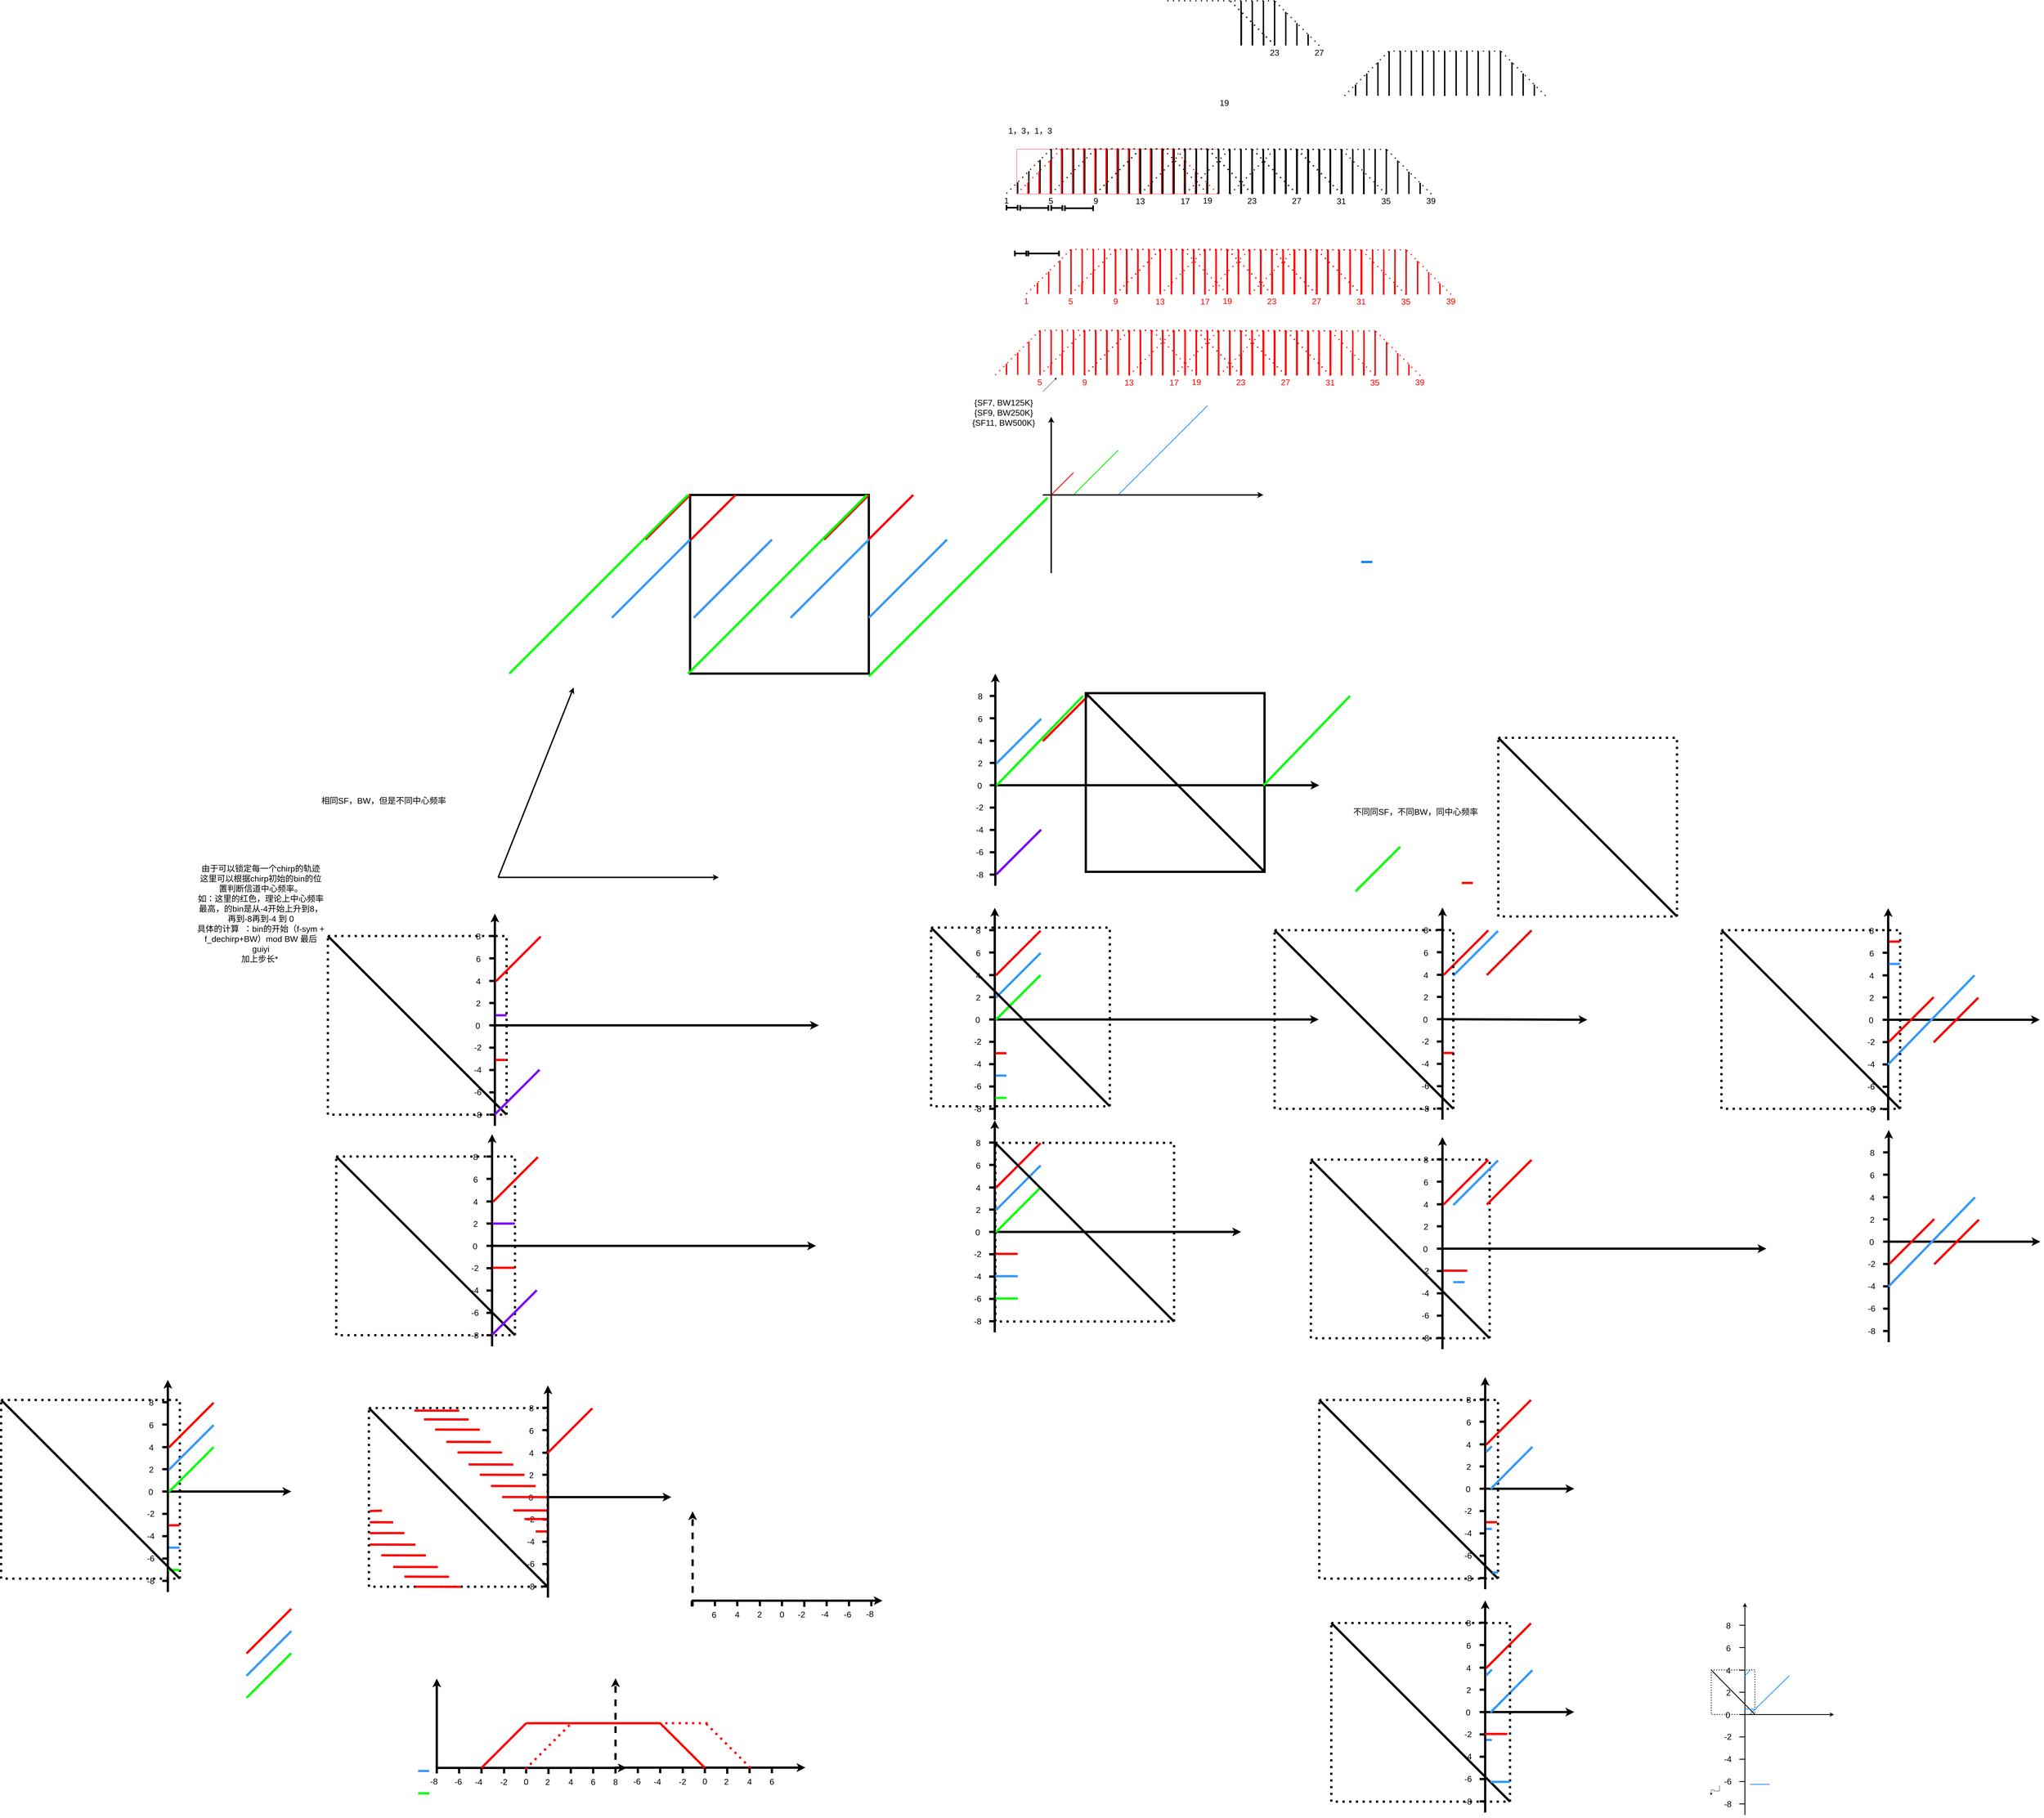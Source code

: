 <mxfile version="22.1.7" type="github">
  <diagram name="第 1 页" id="DynYh5Pp3s0QMYPPIYiD">
    <mxGraphModel dx="5802" dy="2046" grid="1" gridSize="10" guides="1" tooltips="1" connect="1" arrows="1" fold="1" page="1" pageScale="1" pageWidth="827" pageHeight="1169" math="0" shadow="0">
      <root>
        <mxCell id="0" />
        <mxCell id="1" parent="0" />
        <mxCell id="cWpuAVqx3Tx-bHCoyCE_-27" value="" style="rounded=0;whiteSpace=wrap;html=1;strokeWidth=8;fillColor=none;dashed=1;dashPattern=1 2;" vertex="1" parent="1">
          <mxGeometry x="-2203" y="4551" width="640" height="640" as="geometry" />
        </mxCell>
        <mxCell id="cWpuAVqx3Tx-bHCoyCE_-128" value="" style="rounded=0;whiteSpace=wrap;html=1;strokeWidth=8;fillColor=none;dashed=1;dashPattern=1 2;" vertex="1" parent="1">
          <mxGeometry x="-3520" y="4522" width="640" height="640" as="geometry" />
        </mxCell>
        <mxCell id="HNg0yYvBAnVKUtFycP8H-108" value="" style="rounded=0;whiteSpace=wrap;html=1;strokeWidth=3;fillColor=none;dashed=1;dashPattern=1 2;" parent="1" vertex="1">
          <mxGeometry x="2603.5" y="5489.25" width="156.5" height="159.5" as="geometry" />
        </mxCell>
        <mxCell id="Ln1rrtNtAOK9Qbm8BD9F-917" value="" style="rounded=0;whiteSpace=wrap;html=1;strokeWidth=8;fillColor=none;dashed=1;dashPattern=1 2;" parent="1" vertex="1">
          <mxGeometry x="40" y="3601" width="640" height="640" as="geometry" />
        </mxCell>
        <mxCell id="HNg0yYvBAnVKUtFycP8H-52" value="" style="rounded=0;whiteSpace=wrap;html=1;strokeWidth=8;fillColor=none;dashed=1;dashPattern=1 2;" parent="1" vertex="1">
          <mxGeometry x="1200" y="4522" width="640" height="640" as="geometry" />
        </mxCell>
        <mxCell id="Ln1rrtNtAOK9Qbm8BD9F-1222" value="" style="rounded=0;whiteSpace=wrap;html=1;strokeWidth=8;fillColor=none;dashed=1;dashPattern=1 2;" parent="1" vertex="1">
          <mxGeometry x="1170" y="3661" width="640" height="640" as="geometry" />
        </mxCell>
        <mxCell id="Ln1rrtNtAOK9Qbm8BD9F-1038" value="" style="rounded=0;whiteSpace=wrap;html=1;strokeWidth=8;fillColor=none;" parent="1" vertex="1">
          <mxGeometry x="-1053" y="1280" width="640" height="640" as="geometry" />
        </mxCell>
        <mxCell id="Ln1rrtNtAOK9Qbm8BD9F-974" value="" style="rounded=0;whiteSpace=wrap;html=1;strokeWidth=8;fillColor=none;dashed=1;dashPattern=1 2;" parent="1" vertex="1">
          <mxGeometry x="-2320" y="3650" width="640" height="640" as="geometry" />
        </mxCell>
        <mxCell id="Ln1rrtNtAOK9Qbm8BD9F-35" value="" style="group" parent="1" vertex="1" connectable="0">
          <mxGeometry x="50" y="40" width="1090" height="201" as="geometry" />
        </mxCell>
        <mxCell id="Ln1rrtNtAOK9Qbm8BD9F-1" value="" style="endArrow=none;html=1;rounded=1;strokeWidth=5;" parent="Ln1rrtNtAOK9Qbm8BD9F-35" edge="1">
          <mxGeometry width="50" height="50" relative="1" as="geometry">
            <mxPoint x="70" y="160" as="sourcePoint" />
            <mxPoint x="70" y="120" as="targetPoint" />
          </mxGeometry>
        </mxCell>
        <mxCell id="Ln1rrtNtAOK9Qbm8BD9F-2" value="" style="endArrow=none;html=1;rounded=1;strokeWidth=5;" parent="Ln1rrtNtAOK9Qbm8BD9F-35" edge="1">
          <mxGeometry width="50" height="50" relative="1" as="geometry">
            <mxPoint x="150" y="160" as="sourcePoint" />
            <mxPoint x="150" y="40" as="targetPoint" />
          </mxGeometry>
        </mxCell>
        <mxCell id="Ln1rrtNtAOK9Qbm8BD9F-3" value="" style="endArrow=none;html=1;rounded=1;strokeWidth=5;" parent="Ln1rrtNtAOK9Qbm8BD9F-35" edge="1">
          <mxGeometry width="50" height="50" relative="1" as="geometry">
            <mxPoint x="190" y="160" as="sourcePoint" />
            <mxPoint x="190" as="targetPoint" />
          </mxGeometry>
        </mxCell>
        <mxCell id="Ln1rrtNtAOK9Qbm8BD9F-5" value="" style="endArrow=none;html=1;rounded=1;strokeWidth=5;" parent="Ln1rrtNtAOK9Qbm8BD9F-35" edge="1">
          <mxGeometry width="50" height="50" relative="1" as="geometry">
            <mxPoint x="110" y="160" as="sourcePoint" />
            <mxPoint x="110" y="80" as="targetPoint" />
          </mxGeometry>
        </mxCell>
        <mxCell id="Ln1rrtNtAOK9Qbm8BD9F-6" value="" style="endArrow=none;html=1;rounded=1;strokeWidth=5;" parent="Ln1rrtNtAOK9Qbm8BD9F-35" edge="1">
          <mxGeometry width="50" height="50" relative="1" as="geometry">
            <mxPoint x="230" y="160" as="sourcePoint" />
            <mxPoint x="230" as="targetPoint" />
          </mxGeometry>
        </mxCell>
        <mxCell id="Ln1rrtNtAOK9Qbm8BD9F-7" value="" style="endArrow=none;html=1;rounded=1;strokeWidth=5;" parent="Ln1rrtNtAOK9Qbm8BD9F-35" edge="1">
          <mxGeometry width="50" height="50" relative="1" as="geometry">
            <mxPoint x="270" y="160" as="sourcePoint" />
            <mxPoint x="270" as="targetPoint" />
          </mxGeometry>
        </mxCell>
        <mxCell id="Ln1rrtNtAOK9Qbm8BD9F-8" value="" style="endArrow=none;html=1;rounded=1;strokeWidth=5;" parent="Ln1rrtNtAOK9Qbm8BD9F-35" edge="1">
          <mxGeometry width="50" height="50" relative="1" as="geometry">
            <mxPoint x="310" y="160" as="sourcePoint" />
            <mxPoint x="310" as="targetPoint" />
          </mxGeometry>
        </mxCell>
        <mxCell id="Ln1rrtNtAOK9Qbm8BD9F-9" value="" style="endArrow=none;html=1;rounded=1;strokeWidth=5;" parent="Ln1rrtNtAOK9Qbm8BD9F-35" edge="1">
          <mxGeometry width="50" height="50" relative="1" as="geometry">
            <mxPoint x="350" y="160" as="sourcePoint" />
            <mxPoint x="350" as="targetPoint" />
          </mxGeometry>
        </mxCell>
        <mxCell id="Ln1rrtNtAOK9Qbm8BD9F-10" value="" style="endArrow=none;html=1;rounded=1;strokeWidth=5;" parent="Ln1rrtNtAOK9Qbm8BD9F-35" edge="1">
          <mxGeometry width="50" height="50" relative="1" as="geometry">
            <mxPoint x="390" y="160" as="sourcePoint" />
            <mxPoint x="390" as="targetPoint" />
          </mxGeometry>
        </mxCell>
        <mxCell id="Ln1rrtNtAOK9Qbm8BD9F-11" value="" style="endArrow=none;html=1;rounded=1;strokeWidth=5;" parent="Ln1rrtNtAOK9Qbm8BD9F-35" edge="1">
          <mxGeometry width="50" height="50" relative="1" as="geometry">
            <mxPoint x="430" y="160" as="sourcePoint" />
            <mxPoint x="430" as="targetPoint" />
          </mxGeometry>
        </mxCell>
        <mxCell id="Ln1rrtNtAOK9Qbm8BD9F-12" value="" style="endArrow=none;html=1;rounded=1;strokeWidth=5;" parent="Ln1rrtNtAOK9Qbm8BD9F-35" edge="1">
          <mxGeometry width="50" height="50" relative="1" as="geometry">
            <mxPoint x="470" y="160" as="sourcePoint" />
            <mxPoint x="470" as="targetPoint" />
          </mxGeometry>
        </mxCell>
        <mxCell id="Ln1rrtNtAOK9Qbm8BD9F-13" value="" style="endArrow=none;html=1;rounded=1;strokeWidth=5;" parent="Ln1rrtNtAOK9Qbm8BD9F-35" edge="1">
          <mxGeometry width="50" height="50" relative="1" as="geometry">
            <mxPoint x="510" y="160" as="sourcePoint" />
            <mxPoint x="510" as="targetPoint" />
          </mxGeometry>
        </mxCell>
        <mxCell id="Ln1rrtNtAOK9Qbm8BD9F-14" value="" style="endArrow=none;html=1;rounded=1;strokeWidth=5;" parent="Ln1rrtNtAOK9Qbm8BD9F-35" edge="1">
          <mxGeometry width="50" height="50" relative="1" as="geometry">
            <mxPoint x="550" y="160" as="sourcePoint" />
            <mxPoint x="550" as="targetPoint" />
          </mxGeometry>
        </mxCell>
        <mxCell id="Ln1rrtNtAOK9Qbm8BD9F-15" value="" style="endArrow=none;html=1;rounded=1;strokeWidth=5;" parent="Ln1rrtNtAOK9Qbm8BD9F-35" edge="1">
          <mxGeometry width="50" height="50" relative="1" as="geometry">
            <mxPoint x="590" y="160" as="sourcePoint" />
            <mxPoint x="590" as="targetPoint" />
          </mxGeometry>
        </mxCell>
        <mxCell id="Ln1rrtNtAOK9Qbm8BD9F-26" value="" style="endArrow=none;html=1;rounded=1;strokeWidth=5;" parent="Ln1rrtNtAOK9Qbm8BD9F-35" edge="1">
          <mxGeometry width="50" height="50" relative="1" as="geometry">
            <mxPoint x="630" y="160" as="sourcePoint" />
            <mxPoint x="630" y="40" as="targetPoint" />
          </mxGeometry>
        </mxCell>
        <mxCell id="Ln1rrtNtAOK9Qbm8BD9F-27" value="" style="endArrow=none;html=1;rounded=1;strokeWidth=5;" parent="Ln1rrtNtAOK9Qbm8BD9F-35" edge="1">
          <mxGeometry width="50" height="50" relative="1" as="geometry">
            <mxPoint x="670" y="160" as="sourcePoint" />
            <mxPoint x="670" y="80" as="targetPoint" />
          </mxGeometry>
        </mxCell>
        <mxCell id="Ln1rrtNtAOK9Qbm8BD9F-28" value="" style="endArrow=none;html=1;rounded=1;strokeWidth=5;" parent="Ln1rrtNtAOK9Qbm8BD9F-35" edge="1">
          <mxGeometry width="50" height="50" relative="1" as="geometry">
            <mxPoint x="710" y="160" as="sourcePoint" />
            <mxPoint x="710" y="120" as="targetPoint" />
          </mxGeometry>
        </mxCell>
        <mxCell id="Ln1rrtNtAOK9Qbm8BD9F-30" value="" style="endArrow=none;html=1;rounded=0;strokeWidth=4;dashed=1;dashPattern=1 4;" parent="Ln1rrtNtAOK9Qbm8BD9F-35" edge="1">
          <mxGeometry width="50" height="50" relative="1" as="geometry">
            <mxPoint x="30" y="160" as="sourcePoint" />
            <mxPoint x="190" as="targetPoint" />
          </mxGeometry>
        </mxCell>
        <mxCell id="Ln1rrtNtAOK9Qbm8BD9F-31" value="" style="endArrow=none;html=1;rounded=0;strokeWidth=4;dashed=1;dashPattern=1 4;" parent="Ln1rrtNtAOK9Qbm8BD9F-35" edge="1">
          <mxGeometry width="50" height="50" relative="1" as="geometry">
            <mxPoint x="750" y="160" as="sourcePoint" />
            <mxPoint x="590" as="targetPoint" />
          </mxGeometry>
        </mxCell>
        <mxCell id="Ln1rrtNtAOK9Qbm8BD9F-32" value="" style="endArrow=none;html=1;rounded=0;strokeWidth=4;dashed=1;dashPattern=1 4;" parent="Ln1rrtNtAOK9Qbm8BD9F-35" edge="1">
          <mxGeometry width="50" height="50" relative="1" as="geometry">
            <mxPoint x="590" as="sourcePoint" />
            <mxPoint x="190" as="targetPoint" />
          </mxGeometry>
        </mxCell>
        <mxCell id="Ln1rrtNtAOK9Qbm8BD9F-33" value="&lt;font style=&quot;font-size: 30px;&quot;&gt;1&lt;/font&gt;" style="text;strokeColor=none;align=center;fillColor=none;html=1;verticalAlign=middle;whiteSpace=wrap;rounded=0;" parent="Ln1rrtNtAOK9Qbm8BD9F-35" vertex="1">
          <mxGeometry y="170" width="60" height="30" as="geometry" />
        </mxCell>
        <mxCell id="Ln1rrtNtAOK9Qbm8BD9F-34" value="&lt;font style=&quot;font-size: 30px;&quot;&gt;19&lt;/font&gt;" style="text;strokeColor=none;align=center;fillColor=none;html=1;verticalAlign=middle;whiteSpace=wrap;rounded=0;" parent="Ln1rrtNtAOK9Qbm8BD9F-35" vertex="1">
          <mxGeometry x="720" y="170" width="60" height="30" as="geometry" />
        </mxCell>
        <mxCell id="Ln1rrtNtAOK9Qbm8BD9F-36" value="" style="group" parent="Ln1rrtNtAOK9Qbm8BD9F-35" vertex="1" connectable="0">
          <mxGeometry x="159" y="1" width="931" height="200" as="geometry" />
        </mxCell>
        <mxCell id="Ln1rrtNtAOK9Qbm8BD9F-37" value="" style="endArrow=none;html=1;rounded=1;strokeWidth=5;" parent="Ln1rrtNtAOK9Qbm8BD9F-36" edge="1">
          <mxGeometry width="50" height="50" relative="1" as="geometry">
            <mxPoint x="70" y="160" as="sourcePoint" />
            <mxPoint x="70" y="120" as="targetPoint" />
          </mxGeometry>
        </mxCell>
        <mxCell id="Ln1rrtNtAOK9Qbm8BD9F-38" value="" style="endArrow=none;html=1;rounded=1;strokeWidth=5;" parent="Ln1rrtNtAOK9Qbm8BD9F-36" edge="1">
          <mxGeometry width="50" height="50" relative="1" as="geometry">
            <mxPoint x="150" y="160" as="sourcePoint" />
            <mxPoint x="150" y="40" as="targetPoint" />
          </mxGeometry>
        </mxCell>
        <mxCell id="Ln1rrtNtAOK9Qbm8BD9F-39" value="" style="endArrow=none;html=1;rounded=1;strokeWidth=5;" parent="Ln1rrtNtAOK9Qbm8BD9F-36" edge="1">
          <mxGeometry width="50" height="50" relative="1" as="geometry">
            <mxPoint x="190" y="160" as="sourcePoint" />
            <mxPoint x="190" as="targetPoint" />
          </mxGeometry>
        </mxCell>
        <mxCell id="Ln1rrtNtAOK9Qbm8BD9F-40" value="" style="endArrow=none;html=1;rounded=1;strokeWidth=5;" parent="Ln1rrtNtAOK9Qbm8BD9F-36" edge="1">
          <mxGeometry width="50" height="50" relative="1" as="geometry">
            <mxPoint x="110" y="160" as="sourcePoint" />
            <mxPoint x="110" y="80" as="targetPoint" />
          </mxGeometry>
        </mxCell>
        <mxCell id="Ln1rrtNtAOK9Qbm8BD9F-41" value="" style="endArrow=none;html=1;rounded=1;strokeWidth=5;" parent="Ln1rrtNtAOK9Qbm8BD9F-36" edge="1">
          <mxGeometry width="50" height="50" relative="1" as="geometry">
            <mxPoint x="230" y="160" as="sourcePoint" />
            <mxPoint x="230" as="targetPoint" />
          </mxGeometry>
        </mxCell>
        <mxCell id="Ln1rrtNtAOK9Qbm8BD9F-42" value="" style="endArrow=none;html=1;rounded=1;strokeWidth=5;" parent="Ln1rrtNtAOK9Qbm8BD9F-36" edge="1">
          <mxGeometry width="50" height="50" relative="1" as="geometry">
            <mxPoint x="270" y="160" as="sourcePoint" />
            <mxPoint x="270" as="targetPoint" />
          </mxGeometry>
        </mxCell>
        <mxCell id="Ln1rrtNtAOK9Qbm8BD9F-43" value="" style="endArrow=none;html=1;rounded=1;strokeWidth=5;" parent="Ln1rrtNtAOK9Qbm8BD9F-36" edge="1">
          <mxGeometry width="50" height="50" relative="1" as="geometry">
            <mxPoint x="310" y="160" as="sourcePoint" />
            <mxPoint x="310" as="targetPoint" />
          </mxGeometry>
        </mxCell>
        <mxCell id="Ln1rrtNtAOK9Qbm8BD9F-44" value="" style="endArrow=none;html=1;rounded=1;strokeWidth=5;" parent="Ln1rrtNtAOK9Qbm8BD9F-36" edge="1">
          <mxGeometry width="50" height="50" relative="1" as="geometry">
            <mxPoint x="350" y="160" as="sourcePoint" />
            <mxPoint x="350" as="targetPoint" />
          </mxGeometry>
        </mxCell>
        <mxCell id="Ln1rrtNtAOK9Qbm8BD9F-45" value="" style="endArrow=none;html=1;rounded=1;strokeWidth=5;" parent="Ln1rrtNtAOK9Qbm8BD9F-36" edge="1">
          <mxGeometry width="50" height="50" relative="1" as="geometry">
            <mxPoint x="390" y="160" as="sourcePoint" />
            <mxPoint x="390" as="targetPoint" />
          </mxGeometry>
        </mxCell>
        <mxCell id="Ln1rrtNtAOK9Qbm8BD9F-46" value="" style="endArrow=none;html=1;rounded=1;strokeWidth=5;" parent="Ln1rrtNtAOK9Qbm8BD9F-36" edge="1">
          <mxGeometry width="50" height="50" relative="1" as="geometry">
            <mxPoint x="430" y="160" as="sourcePoint" />
            <mxPoint x="430" as="targetPoint" />
          </mxGeometry>
        </mxCell>
        <mxCell id="Ln1rrtNtAOK9Qbm8BD9F-47" value="" style="endArrow=none;html=1;rounded=1;strokeWidth=5;" parent="Ln1rrtNtAOK9Qbm8BD9F-36" edge="1">
          <mxGeometry width="50" height="50" relative="1" as="geometry">
            <mxPoint x="470" y="160" as="sourcePoint" />
            <mxPoint x="470" as="targetPoint" />
          </mxGeometry>
        </mxCell>
        <mxCell id="Ln1rrtNtAOK9Qbm8BD9F-48" value="" style="endArrow=none;html=1;rounded=1;strokeWidth=5;" parent="Ln1rrtNtAOK9Qbm8BD9F-36" edge="1">
          <mxGeometry width="50" height="50" relative="1" as="geometry">
            <mxPoint x="510" y="160" as="sourcePoint" />
            <mxPoint x="510" as="targetPoint" />
          </mxGeometry>
        </mxCell>
        <mxCell id="Ln1rrtNtAOK9Qbm8BD9F-49" value="" style="endArrow=none;html=1;rounded=1;strokeWidth=5;" parent="Ln1rrtNtAOK9Qbm8BD9F-36" edge="1">
          <mxGeometry width="50" height="50" relative="1" as="geometry">
            <mxPoint x="550" y="160" as="sourcePoint" />
            <mxPoint x="550" as="targetPoint" />
          </mxGeometry>
        </mxCell>
        <mxCell id="Ln1rrtNtAOK9Qbm8BD9F-50" value="" style="endArrow=none;html=1;rounded=1;strokeWidth=5;" parent="Ln1rrtNtAOK9Qbm8BD9F-36" edge="1">
          <mxGeometry width="50" height="50" relative="1" as="geometry">
            <mxPoint x="590" y="160" as="sourcePoint" />
            <mxPoint x="590" as="targetPoint" />
          </mxGeometry>
        </mxCell>
        <mxCell id="Ln1rrtNtAOK9Qbm8BD9F-51" value="" style="endArrow=none;html=1;rounded=1;strokeWidth=5;" parent="Ln1rrtNtAOK9Qbm8BD9F-36" edge="1">
          <mxGeometry width="50" height="50" relative="1" as="geometry">
            <mxPoint x="630" y="160" as="sourcePoint" />
            <mxPoint x="630" y="40" as="targetPoint" />
          </mxGeometry>
        </mxCell>
        <mxCell id="Ln1rrtNtAOK9Qbm8BD9F-52" value="" style="endArrow=none;html=1;rounded=1;strokeWidth=5;" parent="Ln1rrtNtAOK9Qbm8BD9F-36" edge="1">
          <mxGeometry width="50" height="50" relative="1" as="geometry">
            <mxPoint x="670" y="160" as="sourcePoint" />
            <mxPoint x="670" y="80" as="targetPoint" />
          </mxGeometry>
        </mxCell>
        <mxCell id="Ln1rrtNtAOK9Qbm8BD9F-53" value="" style="endArrow=none;html=1;rounded=1;strokeWidth=5;" parent="Ln1rrtNtAOK9Qbm8BD9F-36" edge="1">
          <mxGeometry width="50" height="50" relative="1" as="geometry">
            <mxPoint x="710" y="160" as="sourcePoint" />
            <mxPoint x="710" y="120" as="targetPoint" />
          </mxGeometry>
        </mxCell>
        <mxCell id="Ln1rrtNtAOK9Qbm8BD9F-54" value="" style="endArrow=none;html=1;rounded=0;strokeWidth=4;dashed=1;dashPattern=1 4;" parent="Ln1rrtNtAOK9Qbm8BD9F-36" edge="1">
          <mxGeometry width="50" height="50" relative="1" as="geometry">
            <mxPoint x="30" y="160" as="sourcePoint" />
            <mxPoint x="190" as="targetPoint" />
          </mxGeometry>
        </mxCell>
        <mxCell id="Ln1rrtNtAOK9Qbm8BD9F-55" value="" style="endArrow=none;html=1;rounded=0;strokeWidth=4;dashed=1;dashPattern=1 4;" parent="Ln1rrtNtAOK9Qbm8BD9F-36" edge="1">
          <mxGeometry width="50" height="50" relative="1" as="geometry">
            <mxPoint x="750" y="160" as="sourcePoint" />
            <mxPoint x="590" as="targetPoint" />
          </mxGeometry>
        </mxCell>
        <mxCell id="Ln1rrtNtAOK9Qbm8BD9F-56" value="" style="endArrow=none;html=1;rounded=0;strokeWidth=4;dashed=1;dashPattern=1 4;" parent="Ln1rrtNtAOK9Qbm8BD9F-36" edge="1">
          <mxGeometry width="50" height="50" relative="1" as="geometry">
            <mxPoint x="590" as="sourcePoint" />
            <mxPoint x="190" as="targetPoint" />
          </mxGeometry>
        </mxCell>
        <mxCell id="Ln1rrtNtAOK9Qbm8BD9F-57" value="&lt;font style=&quot;font-size: 30px;&quot;&gt;5&lt;/font&gt;" style="text;strokeColor=none;align=center;fillColor=none;html=1;verticalAlign=middle;whiteSpace=wrap;rounded=0;" parent="Ln1rrtNtAOK9Qbm8BD9F-36" vertex="1">
          <mxGeometry y="170" width="60" height="30" as="geometry" />
        </mxCell>
        <mxCell id="Ln1rrtNtAOK9Qbm8BD9F-58" value="&lt;font style=&quot;font-size: 30px;&quot;&gt;23&lt;/font&gt;" style="text;strokeColor=none;align=center;fillColor=none;html=1;verticalAlign=middle;whiteSpace=wrap;rounded=0;" parent="Ln1rrtNtAOK9Qbm8BD9F-36" vertex="1">
          <mxGeometry x="720" y="170" width="60" height="30" as="geometry" />
        </mxCell>
        <mxCell id="Ln1rrtNtAOK9Qbm8BD9F-59" value="" style="endArrow=none;html=1;rounded=1;strokeWidth=5;" parent="Ln1rrtNtAOK9Qbm8BD9F-36" edge="1">
          <mxGeometry width="50" height="50" relative="1" as="geometry">
            <mxPoint x="191" y="159" as="sourcePoint" />
            <mxPoint x="191" y="-1" as="targetPoint" />
          </mxGeometry>
        </mxCell>
        <mxCell id="Ln1rrtNtAOK9Qbm8BD9F-60" value="" style="endArrow=none;html=1;rounded=1;strokeWidth=5;" parent="Ln1rrtNtAOK9Qbm8BD9F-36" edge="1">
          <mxGeometry width="50" height="50" relative="1" as="geometry">
            <mxPoint x="231" y="159" as="sourcePoint" />
            <mxPoint x="231" y="-1" as="targetPoint" />
          </mxGeometry>
        </mxCell>
        <mxCell id="Ln1rrtNtAOK9Qbm8BD9F-61" value="" style="endArrow=none;html=1;rounded=1;strokeWidth=5;" parent="Ln1rrtNtAOK9Qbm8BD9F-36" edge="1">
          <mxGeometry width="50" height="50" relative="1" as="geometry">
            <mxPoint x="271" y="159" as="sourcePoint" />
            <mxPoint x="271" y="-1" as="targetPoint" />
          </mxGeometry>
        </mxCell>
        <mxCell id="Ln1rrtNtAOK9Qbm8BD9F-62" value="" style="endArrow=none;html=1;rounded=1;strokeWidth=5;" parent="Ln1rrtNtAOK9Qbm8BD9F-36" edge="1">
          <mxGeometry width="50" height="50" relative="1" as="geometry">
            <mxPoint x="311" y="159" as="sourcePoint" />
            <mxPoint x="311" y="-1" as="targetPoint" />
          </mxGeometry>
        </mxCell>
        <mxCell id="Ln1rrtNtAOK9Qbm8BD9F-63" value="" style="endArrow=none;html=1;rounded=1;strokeWidth=5;" parent="Ln1rrtNtAOK9Qbm8BD9F-36" edge="1">
          <mxGeometry width="50" height="50" relative="1" as="geometry">
            <mxPoint x="351" y="159" as="sourcePoint" />
            <mxPoint x="351" y="-1" as="targetPoint" />
          </mxGeometry>
        </mxCell>
        <mxCell id="Ln1rrtNtAOK9Qbm8BD9F-64" value="" style="endArrow=none;html=1;rounded=1;strokeWidth=5;" parent="Ln1rrtNtAOK9Qbm8BD9F-36" edge="1">
          <mxGeometry width="50" height="50" relative="1" as="geometry">
            <mxPoint x="391" y="159" as="sourcePoint" />
            <mxPoint x="391" y="-1" as="targetPoint" />
          </mxGeometry>
        </mxCell>
        <mxCell id="Ln1rrtNtAOK9Qbm8BD9F-65" value="" style="endArrow=none;html=1;rounded=1;strokeWidth=5;" parent="Ln1rrtNtAOK9Qbm8BD9F-36" edge="1">
          <mxGeometry width="50" height="50" relative="1" as="geometry">
            <mxPoint x="431" y="159" as="sourcePoint" />
            <mxPoint x="431" y="-1" as="targetPoint" />
          </mxGeometry>
        </mxCell>
        <mxCell id="Ln1rrtNtAOK9Qbm8BD9F-66" value="" style="endArrow=none;html=1;rounded=1;strokeWidth=5;" parent="Ln1rrtNtAOK9Qbm8BD9F-36" edge="1">
          <mxGeometry width="50" height="50" relative="1" as="geometry">
            <mxPoint x="471" y="159" as="sourcePoint" />
            <mxPoint x="471" y="-1" as="targetPoint" />
          </mxGeometry>
        </mxCell>
        <mxCell id="Ln1rrtNtAOK9Qbm8BD9F-67" value="" style="endArrow=none;html=1;rounded=1;strokeWidth=5;" parent="Ln1rrtNtAOK9Qbm8BD9F-36" edge="1">
          <mxGeometry width="50" height="50" relative="1" as="geometry">
            <mxPoint x="511" y="159" as="sourcePoint" />
            <mxPoint x="511" y="-1" as="targetPoint" />
          </mxGeometry>
        </mxCell>
        <mxCell id="Ln1rrtNtAOK9Qbm8BD9F-68" value="" style="endArrow=none;html=1;rounded=1;strokeWidth=5;" parent="Ln1rrtNtAOK9Qbm8BD9F-36" edge="1">
          <mxGeometry width="50" height="50" relative="1" as="geometry">
            <mxPoint x="551" y="159" as="sourcePoint" />
            <mxPoint x="551" y="-1" as="targetPoint" />
          </mxGeometry>
        </mxCell>
        <mxCell id="Ln1rrtNtAOK9Qbm8BD9F-69" value="" style="endArrow=none;html=1;rounded=1;strokeWidth=5;" parent="Ln1rrtNtAOK9Qbm8BD9F-36" edge="1">
          <mxGeometry width="50" height="50" relative="1" as="geometry">
            <mxPoint x="591" y="159" as="sourcePoint" />
            <mxPoint x="591" y="-1" as="targetPoint" />
          </mxGeometry>
        </mxCell>
        <mxCell id="Ln1rrtNtAOK9Qbm8BD9F-70" value="" style="endArrow=none;html=1;rounded=1;strokeWidth=5;" parent="Ln1rrtNtAOK9Qbm8BD9F-36" edge="1">
          <mxGeometry width="50" height="50" relative="1" as="geometry">
            <mxPoint x="631" y="159" as="sourcePoint" />
            <mxPoint x="631" y="39" as="targetPoint" />
          </mxGeometry>
        </mxCell>
        <mxCell id="Ln1rrtNtAOK9Qbm8BD9F-71" value="" style="endArrow=none;html=1;rounded=1;strokeWidth=5;" parent="Ln1rrtNtAOK9Qbm8BD9F-36" edge="1">
          <mxGeometry width="50" height="50" relative="1" as="geometry">
            <mxPoint x="671" y="159" as="sourcePoint" />
            <mxPoint x="671" y="79" as="targetPoint" />
          </mxGeometry>
        </mxCell>
        <mxCell id="Ln1rrtNtAOK9Qbm8BD9F-72" value="" style="endArrow=none;html=1;rounded=1;strokeWidth=5;" parent="Ln1rrtNtAOK9Qbm8BD9F-36" edge="1">
          <mxGeometry width="50" height="50" relative="1" as="geometry">
            <mxPoint x="711" y="159" as="sourcePoint" />
            <mxPoint x="711" y="119" as="targetPoint" />
          </mxGeometry>
        </mxCell>
        <mxCell id="Ln1rrtNtAOK9Qbm8BD9F-73" value="" style="endArrow=none;html=1;rounded=0;strokeWidth=4;dashed=1;dashPattern=1 4;" parent="Ln1rrtNtAOK9Qbm8BD9F-36" edge="1">
          <mxGeometry width="50" height="50" relative="1" as="geometry">
            <mxPoint x="751" y="159" as="sourcePoint" />
            <mxPoint x="591" y="-1" as="targetPoint" />
          </mxGeometry>
        </mxCell>
        <mxCell id="Ln1rrtNtAOK9Qbm8BD9F-74" value="" style="endArrow=none;html=1;rounded=0;strokeWidth=4;dashed=1;dashPattern=1 4;" parent="Ln1rrtNtAOK9Qbm8BD9F-36" edge="1">
          <mxGeometry width="50" height="50" relative="1" as="geometry">
            <mxPoint x="591" y="-1" as="sourcePoint" />
            <mxPoint x="191" y="-1" as="targetPoint" />
          </mxGeometry>
        </mxCell>
        <mxCell id="Ln1rrtNtAOK9Qbm8BD9F-75" value="&lt;font style=&quot;font-size: 30px;&quot;&gt;9&lt;/font&gt;" style="text;strokeColor=none;align=center;fillColor=none;html=1;verticalAlign=middle;whiteSpace=wrap;rounded=0;" parent="Ln1rrtNtAOK9Qbm8BD9F-36" vertex="1">
          <mxGeometry x="161" y="170" width="60" height="30" as="geometry" />
        </mxCell>
        <mxCell id="Ln1rrtNtAOK9Qbm8BD9F-76" value="" style="endArrow=none;html=1;rounded=1;strokeWidth=5;" parent="Ln1rrtNtAOK9Qbm8BD9F-36" edge="1">
          <mxGeometry width="50" height="50" relative="1" as="geometry">
            <mxPoint x="230" y="160" as="sourcePoint" />
            <mxPoint x="230" y="120" as="targetPoint" />
          </mxGeometry>
        </mxCell>
        <mxCell id="Ln1rrtNtAOK9Qbm8BD9F-77" value="" style="endArrow=none;html=1;rounded=1;strokeWidth=5;" parent="Ln1rrtNtAOK9Qbm8BD9F-36" edge="1">
          <mxGeometry width="50" height="50" relative="1" as="geometry">
            <mxPoint x="310" y="160" as="sourcePoint" />
            <mxPoint x="310" y="40" as="targetPoint" />
          </mxGeometry>
        </mxCell>
        <mxCell id="Ln1rrtNtAOK9Qbm8BD9F-78" value="" style="endArrow=none;html=1;rounded=1;strokeWidth=5;" parent="Ln1rrtNtAOK9Qbm8BD9F-36" edge="1">
          <mxGeometry width="50" height="50" relative="1" as="geometry">
            <mxPoint x="350" y="160" as="sourcePoint" />
            <mxPoint x="350" as="targetPoint" />
          </mxGeometry>
        </mxCell>
        <mxCell id="Ln1rrtNtAOK9Qbm8BD9F-79" value="" style="endArrow=none;html=1;rounded=1;strokeWidth=5;" parent="Ln1rrtNtAOK9Qbm8BD9F-36" edge="1">
          <mxGeometry width="50" height="50" relative="1" as="geometry">
            <mxPoint x="270" y="160" as="sourcePoint" />
            <mxPoint x="270" y="80" as="targetPoint" />
          </mxGeometry>
        </mxCell>
        <mxCell id="Ln1rrtNtAOK9Qbm8BD9F-80" value="" style="endArrow=none;html=1;rounded=1;strokeWidth=5;" parent="Ln1rrtNtAOK9Qbm8BD9F-36" edge="1">
          <mxGeometry width="50" height="50" relative="1" as="geometry">
            <mxPoint x="390" y="160" as="sourcePoint" />
            <mxPoint x="390" as="targetPoint" />
          </mxGeometry>
        </mxCell>
        <mxCell id="Ln1rrtNtAOK9Qbm8BD9F-81" value="" style="endArrow=none;html=1;rounded=1;strokeWidth=5;" parent="Ln1rrtNtAOK9Qbm8BD9F-36" edge="1">
          <mxGeometry width="50" height="50" relative="1" as="geometry">
            <mxPoint x="430" y="160" as="sourcePoint" />
            <mxPoint x="430" as="targetPoint" />
          </mxGeometry>
        </mxCell>
        <mxCell id="Ln1rrtNtAOK9Qbm8BD9F-82" value="" style="endArrow=none;html=1;rounded=1;strokeWidth=5;" parent="Ln1rrtNtAOK9Qbm8BD9F-36" edge="1">
          <mxGeometry width="50" height="50" relative="1" as="geometry">
            <mxPoint x="470" y="160" as="sourcePoint" />
            <mxPoint x="470" as="targetPoint" />
          </mxGeometry>
        </mxCell>
        <mxCell id="Ln1rrtNtAOK9Qbm8BD9F-83" value="" style="endArrow=none;html=1;rounded=1;strokeWidth=5;" parent="Ln1rrtNtAOK9Qbm8BD9F-36" edge="1">
          <mxGeometry width="50" height="50" relative="1" as="geometry">
            <mxPoint x="510" y="160" as="sourcePoint" />
            <mxPoint x="510" as="targetPoint" />
          </mxGeometry>
        </mxCell>
        <mxCell id="Ln1rrtNtAOK9Qbm8BD9F-84" value="" style="endArrow=none;html=1;rounded=1;strokeWidth=5;" parent="Ln1rrtNtAOK9Qbm8BD9F-36" edge="1">
          <mxGeometry width="50" height="50" relative="1" as="geometry">
            <mxPoint x="550" y="160" as="sourcePoint" />
            <mxPoint x="550" as="targetPoint" />
          </mxGeometry>
        </mxCell>
        <mxCell id="Ln1rrtNtAOK9Qbm8BD9F-85" value="" style="endArrow=none;html=1;rounded=1;strokeWidth=5;" parent="Ln1rrtNtAOK9Qbm8BD9F-36" edge="1">
          <mxGeometry width="50" height="50" relative="1" as="geometry">
            <mxPoint x="590" y="160" as="sourcePoint" />
            <mxPoint x="590" as="targetPoint" />
          </mxGeometry>
        </mxCell>
        <mxCell id="Ln1rrtNtAOK9Qbm8BD9F-86" value="" style="endArrow=none;html=1;rounded=1;strokeWidth=5;" parent="Ln1rrtNtAOK9Qbm8BD9F-36" edge="1">
          <mxGeometry width="50" height="50" relative="1" as="geometry">
            <mxPoint x="630" y="160" as="sourcePoint" />
            <mxPoint x="630" as="targetPoint" />
          </mxGeometry>
        </mxCell>
        <mxCell id="Ln1rrtNtAOK9Qbm8BD9F-87" value="" style="endArrow=none;html=1;rounded=1;strokeWidth=5;" parent="Ln1rrtNtAOK9Qbm8BD9F-36" edge="1">
          <mxGeometry width="50" height="50" relative="1" as="geometry">
            <mxPoint x="670" y="160" as="sourcePoint" />
            <mxPoint x="670" as="targetPoint" />
          </mxGeometry>
        </mxCell>
        <mxCell id="Ln1rrtNtAOK9Qbm8BD9F-88" value="" style="endArrow=none;html=1;rounded=1;strokeWidth=5;" parent="Ln1rrtNtAOK9Qbm8BD9F-36" edge="1">
          <mxGeometry width="50" height="50" relative="1" as="geometry">
            <mxPoint x="710" y="160" as="sourcePoint" />
            <mxPoint x="710" as="targetPoint" />
          </mxGeometry>
        </mxCell>
        <mxCell id="Ln1rrtNtAOK9Qbm8BD9F-89" value="" style="endArrow=none;html=1;rounded=1;strokeWidth=5;" parent="Ln1rrtNtAOK9Qbm8BD9F-36" edge="1">
          <mxGeometry width="50" height="50" relative="1" as="geometry">
            <mxPoint x="750" y="160" as="sourcePoint" />
            <mxPoint x="750" as="targetPoint" />
          </mxGeometry>
        </mxCell>
        <mxCell id="Ln1rrtNtAOK9Qbm8BD9F-90" value="" style="endArrow=none;html=1;rounded=1;strokeWidth=5;" parent="Ln1rrtNtAOK9Qbm8BD9F-36" edge="1">
          <mxGeometry width="50" height="50" relative="1" as="geometry">
            <mxPoint x="790" y="160" as="sourcePoint" />
            <mxPoint x="790" y="40" as="targetPoint" />
          </mxGeometry>
        </mxCell>
        <mxCell id="Ln1rrtNtAOK9Qbm8BD9F-91" value="" style="endArrow=none;html=1;rounded=1;strokeWidth=5;" parent="Ln1rrtNtAOK9Qbm8BD9F-36" edge="1">
          <mxGeometry width="50" height="50" relative="1" as="geometry">
            <mxPoint x="830" y="160" as="sourcePoint" />
            <mxPoint x="830" y="80" as="targetPoint" />
          </mxGeometry>
        </mxCell>
        <mxCell id="Ln1rrtNtAOK9Qbm8BD9F-92" value="" style="endArrow=none;html=1;rounded=1;strokeWidth=5;" parent="Ln1rrtNtAOK9Qbm8BD9F-36" edge="1">
          <mxGeometry width="50" height="50" relative="1" as="geometry">
            <mxPoint x="870" y="160" as="sourcePoint" />
            <mxPoint x="870" y="120" as="targetPoint" />
          </mxGeometry>
        </mxCell>
        <mxCell id="Ln1rrtNtAOK9Qbm8BD9F-93" value="" style="endArrow=none;html=1;rounded=0;strokeWidth=4;dashed=1;dashPattern=1 4;" parent="Ln1rrtNtAOK9Qbm8BD9F-36" edge="1">
          <mxGeometry width="50" height="50" relative="1" as="geometry">
            <mxPoint x="190" y="160" as="sourcePoint" />
            <mxPoint x="350" as="targetPoint" />
          </mxGeometry>
        </mxCell>
        <mxCell id="Ln1rrtNtAOK9Qbm8BD9F-94" value="" style="endArrow=none;html=1;rounded=0;strokeWidth=4;dashed=1;dashPattern=1 4;" parent="Ln1rrtNtAOK9Qbm8BD9F-36" edge="1">
          <mxGeometry width="50" height="50" relative="1" as="geometry">
            <mxPoint x="910" y="160" as="sourcePoint" />
            <mxPoint x="750" as="targetPoint" />
          </mxGeometry>
        </mxCell>
        <mxCell id="Ln1rrtNtAOK9Qbm8BD9F-95" value="" style="endArrow=none;html=1;rounded=0;strokeWidth=4;dashed=1;dashPattern=1 4;" parent="Ln1rrtNtAOK9Qbm8BD9F-36" edge="1">
          <mxGeometry width="50" height="50" relative="1" as="geometry">
            <mxPoint x="750" as="sourcePoint" />
            <mxPoint x="350" as="targetPoint" />
          </mxGeometry>
        </mxCell>
        <mxCell id="Ln1rrtNtAOK9Qbm8BD9F-96" value="&lt;font style=&quot;font-size: 30px;&quot;&gt;27&lt;/font&gt;" style="text;strokeColor=none;align=center;fillColor=none;html=1;verticalAlign=middle;whiteSpace=wrap;rounded=0;" parent="Ln1rrtNtAOK9Qbm8BD9F-36" vertex="1">
          <mxGeometry x="880" y="170" width="60" height="30" as="geometry" />
        </mxCell>
        <mxCell id="Ln1rrtNtAOK9Qbm8BD9F-351" value="" style="group;strokeColor=#FF0000;" parent="Ln1rrtNtAOK9Qbm8BD9F-35" vertex="1" connectable="0">
          <mxGeometry x="67" y="1" width="720" height="161" as="geometry" />
        </mxCell>
        <mxCell id="Ln1rrtNtAOK9Qbm8BD9F-266" value="" style="endArrow=none;html=1;rounded=1;strokeWidth=5;strokeColor=#FF0000;" parent="Ln1rrtNtAOK9Qbm8BD9F-351" edge="1">
          <mxGeometry width="50" height="50" relative="1" as="geometry">
            <mxPoint x="40" y="160" as="sourcePoint" />
            <mxPoint x="40" y="120" as="targetPoint" />
          </mxGeometry>
        </mxCell>
        <mxCell id="Ln1rrtNtAOK9Qbm8BD9F-267" value="" style="endArrow=none;html=1;rounded=1;strokeWidth=5;strokeColor=#FF0000;" parent="Ln1rrtNtAOK9Qbm8BD9F-351" edge="1">
          <mxGeometry width="50" height="50" relative="1" as="geometry">
            <mxPoint x="120" y="160" as="sourcePoint" />
            <mxPoint x="120" y="40" as="targetPoint" />
          </mxGeometry>
        </mxCell>
        <mxCell id="Ln1rrtNtAOK9Qbm8BD9F-268" value="" style="endArrow=none;html=1;rounded=1;strokeWidth=5;strokeColor=#FF0000;" parent="Ln1rrtNtAOK9Qbm8BD9F-351" edge="1">
          <mxGeometry width="50" height="50" relative="1" as="geometry">
            <mxPoint x="160" y="160" as="sourcePoint" />
            <mxPoint x="160" as="targetPoint" />
          </mxGeometry>
        </mxCell>
        <mxCell id="Ln1rrtNtAOK9Qbm8BD9F-269" value="" style="endArrow=none;html=1;rounded=1;strokeWidth=5;strokeColor=#FF0000;" parent="Ln1rrtNtAOK9Qbm8BD9F-351" edge="1">
          <mxGeometry width="50" height="50" relative="1" as="geometry">
            <mxPoint x="80" y="160" as="sourcePoint" />
            <mxPoint x="80" y="80" as="targetPoint" />
          </mxGeometry>
        </mxCell>
        <mxCell id="Ln1rrtNtAOK9Qbm8BD9F-270" value="" style="endArrow=none;html=1;rounded=1;strokeWidth=5;strokeColor=#FF0000;" parent="Ln1rrtNtAOK9Qbm8BD9F-351" edge="1">
          <mxGeometry width="50" height="50" relative="1" as="geometry">
            <mxPoint x="200" y="160" as="sourcePoint" />
            <mxPoint x="200" as="targetPoint" />
          </mxGeometry>
        </mxCell>
        <mxCell id="Ln1rrtNtAOK9Qbm8BD9F-271" value="" style="endArrow=none;html=1;rounded=1;strokeWidth=5;strokeColor=#FF0000;" parent="Ln1rrtNtAOK9Qbm8BD9F-351" edge="1">
          <mxGeometry width="50" height="50" relative="1" as="geometry">
            <mxPoint x="240" y="160" as="sourcePoint" />
            <mxPoint x="240" as="targetPoint" />
          </mxGeometry>
        </mxCell>
        <mxCell id="Ln1rrtNtAOK9Qbm8BD9F-272" value="" style="endArrow=none;html=1;rounded=1;strokeWidth=5;strokeColor=#FF0000;" parent="Ln1rrtNtAOK9Qbm8BD9F-351" edge="1">
          <mxGeometry width="50" height="50" relative="1" as="geometry">
            <mxPoint x="280" y="160" as="sourcePoint" />
            <mxPoint x="280" as="targetPoint" />
          </mxGeometry>
        </mxCell>
        <mxCell id="Ln1rrtNtAOK9Qbm8BD9F-273" value="" style="endArrow=none;html=1;rounded=1;strokeWidth=5;strokeColor=#FF0000;" parent="Ln1rrtNtAOK9Qbm8BD9F-351" edge="1">
          <mxGeometry width="50" height="50" relative="1" as="geometry">
            <mxPoint x="320" y="160" as="sourcePoint" />
            <mxPoint x="320" as="targetPoint" />
          </mxGeometry>
        </mxCell>
        <mxCell id="Ln1rrtNtAOK9Qbm8BD9F-274" value="" style="endArrow=none;html=1;rounded=1;strokeWidth=5;strokeColor=#FF0000;" parent="Ln1rrtNtAOK9Qbm8BD9F-351" edge="1">
          <mxGeometry width="50" height="50" relative="1" as="geometry">
            <mxPoint x="359" y="161" as="sourcePoint" />
            <mxPoint x="359" y="1" as="targetPoint" />
          </mxGeometry>
        </mxCell>
        <mxCell id="Ln1rrtNtAOK9Qbm8BD9F-277" value="" style="endArrow=none;html=1;rounded=1;strokeWidth=5;strokeColor=#FF0000;" parent="Ln1rrtNtAOK9Qbm8BD9F-351" edge="1">
          <mxGeometry width="50" height="50" relative="1" as="geometry">
            <mxPoint x="479" y="161" as="sourcePoint" />
            <mxPoint x="479" y="1" as="targetPoint" />
          </mxGeometry>
        </mxCell>
        <mxCell id="Ln1rrtNtAOK9Qbm8BD9F-278" value="" style="endArrow=none;html=1;rounded=1;strokeWidth=5;strokeColor=#FF0000;" parent="Ln1rrtNtAOK9Qbm8BD9F-351" edge="1">
          <mxGeometry width="50" height="50" relative="1" as="geometry">
            <mxPoint x="519" y="160" as="sourcePoint" />
            <mxPoint x="519" as="targetPoint" />
          </mxGeometry>
        </mxCell>
        <mxCell id="Ln1rrtNtAOK9Qbm8BD9F-279" value="" style="endArrow=none;html=1;rounded=1;strokeWidth=5;strokeColor=#FF0000;" parent="Ln1rrtNtAOK9Qbm8BD9F-351" edge="1">
          <mxGeometry width="50" height="50" relative="1" as="geometry">
            <mxPoint x="559" y="161" as="sourcePoint" />
            <mxPoint x="559" y="1" as="targetPoint" />
          </mxGeometry>
        </mxCell>
        <mxCell id="Ln1rrtNtAOK9Qbm8BD9F-280" value="" style="endArrow=none;html=1;rounded=1;strokeWidth=5;strokeColor=#FF0000;" parent="Ln1rrtNtAOK9Qbm8BD9F-351" edge="1">
          <mxGeometry width="50" height="50" relative="1" as="geometry">
            <mxPoint x="600" y="160" as="sourcePoint" />
            <mxPoint x="600" y="40" as="targetPoint" />
          </mxGeometry>
        </mxCell>
        <mxCell id="Ln1rrtNtAOK9Qbm8BD9F-281" value="" style="endArrow=none;html=1;rounded=1;strokeWidth=5;strokeColor=#FF0000;" parent="Ln1rrtNtAOK9Qbm8BD9F-351" edge="1">
          <mxGeometry width="50" height="50" relative="1" as="geometry">
            <mxPoint x="640" y="160" as="sourcePoint" />
            <mxPoint x="640" y="80" as="targetPoint" />
          </mxGeometry>
        </mxCell>
        <mxCell id="Ln1rrtNtAOK9Qbm8BD9F-282" value="" style="endArrow=none;html=1;rounded=1;strokeWidth=5;strokeColor=#FF0000;" parent="Ln1rrtNtAOK9Qbm8BD9F-351" edge="1">
          <mxGeometry width="50" height="50" relative="1" as="geometry">
            <mxPoint x="680" y="160" as="sourcePoint" />
            <mxPoint x="680" y="120" as="targetPoint" />
          </mxGeometry>
        </mxCell>
        <mxCell id="Ln1rrtNtAOK9Qbm8BD9F-283" value="" style="endArrow=none;html=1;rounded=0;strokeWidth=4;dashed=1;dashPattern=1 4;strokeColor=#FF0000;" parent="Ln1rrtNtAOK9Qbm8BD9F-351" edge="1">
          <mxGeometry width="50" height="50" relative="1" as="geometry">
            <mxPoint y="160" as="sourcePoint" />
            <mxPoint x="160" as="targetPoint" />
          </mxGeometry>
        </mxCell>
        <mxCell id="Ln1rrtNtAOK9Qbm8BD9F-284" value="" style="endArrow=none;html=1;rounded=0;strokeWidth=4;dashed=1;dashPattern=1 4;strokeColor=#FF0000;" parent="Ln1rrtNtAOK9Qbm8BD9F-351" edge="1">
          <mxGeometry width="50" height="50" relative="1" as="geometry">
            <mxPoint x="720" y="160" as="sourcePoint" />
            <mxPoint x="560" as="targetPoint" />
          </mxGeometry>
        </mxCell>
        <mxCell id="Ln1rrtNtAOK9Qbm8BD9F-285" value="" style="endArrow=none;html=1;rounded=0;strokeWidth=4;dashed=1;dashPattern=1 4;strokeColor=#FF0000;" parent="Ln1rrtNtAOK9Qbm8BD9F-351" edge="1">
          <mxGeometry width="50" height="50" relative="1" as="geometry">
            <mxPoint x="560" as="sourcePoint" />
            <mxPoint x="160" as="targetPoint" />
          </mxGeometry>
        </mxCell>
        <mxCell id="Ln1rrtNtAOK9Qbm8BD9F-295" value="" style="endArrow=none;html=1;rounded=1;strokeWidth=5;strokeColor=#FF0000;" parent="Ln1rrtNtAOK9Qbm8BD9F-351" edge="1">
          <mxGeometry width="50" height="50" relative="1" as="geometry">
            <mxPoint x="439" y="160" as="sourcePoint" />
            <mxPoint x="439" as="targetPoint" />
          </mxGeometry>
        </mxCell>
        <mxCell id="Ln1rrtNtAOK9Qbm8BD9F-328" value="" style="endArrow=none;html=1;rounded=1;strokeWidth=5;strokeColor=#FF0000;" parent="Ln1rrtNtAOK9Qbm8BD9F-351" edge="1">
          <mxGeometry width="50" height="50" relative="1" as="geometry">
            <mxPoint x="359" y="161" as="sourcePoint" />
            <mxPoint x="359" y="121" as="targetPoint" />
          </mxGeometry>
        </mxCell>
        <mxCell id="Ln1rrtNtAOK9Qbm8BD9F-350" value="" style="endArrow=none;html=1;rounded=1;strokeWidth=5;strokeColor=#FF0000;" parent="Ln1rrtNtAOK9Qbm8BD9F-351" edge="1">
          <mxGeometry width="50" height="50" relative="1" as="geometry">
            <mxPoint x="400" y="160" as="sourcePoint" />
            <mxPoint x="400" as="targetPoint" />
          </mxGeometry>
        </mxCell>
        <mxCell id="Ln1rrtNtAOK9Qbm8BD9F-182" value="" style="endArrow=none;html=1;rounded=1;strokeWidth=5;" parent="1" edge="1">
          <mxGeometry width="50" height="50" relative="1" as="geometry">
            <mxPoint x="440" y="201" as="sourcePoint" />
            <mxPoint x="440" y="161" as="targetPoint" />
          </mxGeometry>
        </mxCell>
        <mxCell id="Ln1rrtNtAOK9Qbm8BD9F-183" value="" style="endArrow=none;html=1;rounded=1;strokeWidth=5;" parent="1" edge="1">
          <mxGeometry width="50" height="50" relative="1" as="geometry">
            <mxPoint x="520" y="201" as="sourcePoint" />
            <mxPoint x="520" y="81" as="targetPoint" />
          </mxGeometry>
        </mxCell>
        <mxCell id="Ln1rrtNtAOK9Qbm8BD9F-184" value="" style="endArrow=none;html=1;rounded=1;strokeWidth=5;" parent="1" edge="1">
          <mxGeometry width="50" height="50" relative="1" as="geometry">
            <mxPoint x="560" y="201" as="sourcePoint" />
            <mxPoint x="560" y="41" as="targetPoint" />
          </mxGeometry>
        </mxCell>
        <mxCell id="Ln1rrtNtAOK9Qbm8BD9F-185" value="" style="endArrow=none;html=1;rounded=1;strokeWidth=5;" parent="1" edge="1">
          <mxGeometry width="50" height="50" relative="1" as="geometry">
            <mxPoint x="480" y="201" as="sourcePoint" />
            <mxPoint x="480" y="121" as="targetPoint" />
          </mxGeometry>
        </mxCell>
        <mxCell id="Ln1rrtNtAOK9Qbm8BD9F-186" value="" style="endArrow=none;html=1;rounded=1;strokeWidth=5;" parent="1" edge="1">
          <mxGeometry width="50" height="50" relative="1" as="geometry">
            <mxPoint x="600" y="201" as="sourcePoint" />
            <mxPoint x="600" y="41" as="targetPoint" />
          </mxGeometry>
        </mxCell>
        <mxCell id="Ln1rrtNtAOK9Qbm8BD9F-187" value="" style="endArrow=none;html=1;rounded=1;strokeWidth=5;" parent="1" edge="1">
          <mxGeometry width="50" height="50" relative="1" as="geometry">
            <mxPoint x="640" y="201" as="sourcePoint" />
            <mxPoint x="640" y="41" as="targetPoint" />
          </mxGeometry>
        </mxCell>
        <mxCell id="Ln1rrtNtAOK9Qbm8BD9F-188" value="" style="endArrow=none;html=1;rounded=1;strokeWidth=5;" parent="1" edge="1">
          <mxGeometry width="50" height="50" relative="1" as="geometry">
            <mxPoint x="680" y="201" as="sourcePoint" />
            <mxPoint x="680" y="41" as="targetPoint" />
          </mxGeometry>
        </mxCell>
        <mxCell id="Ln1rrtNtAOK9Qbm8BD9F-189" value="" style="endArrow=none;html=1;rounded=1;strokeWidth=5;" parent="1" edge="1">
          <mxGeometry width="50" height="50" relative="1" as="geometry">
            <mxPoint x="720" y="201" as="sourcePoint" />
            <mxPoint x="720" y="41" as="targetPoint" />
          </mxGeometry>
        </mxCell>
        <mxCell id="Ln1rrtNtAOK9Qbm8BD9F-190" value="" style="endArrow=none;html=1;rounded=1;strokeWidth=5;" parent="1" edge="1">
          <mxGeometry width="50" height="50" relative="1" as="geometry">
            <mxPoint x="760" y="201" as="sourcePoint" />
            <mxPoint x="760" y="41" as="targetPoint" />
          </mxGeometry>
        </mxCell>
        <mxCell id="Ln1rrtNtAOK9Qbm8BD9F-191" value="" style="endArrow=none;html=1;rounded=1;strokeWidth=5;" parent="1" edge="1">
          <mxGeometry width="50" height="50" relative="1" as="geometry">
            <mxPoint x="800" y="201" as="sourcePoint" />
            <mxPoint x="800" y="41" as="targetPoint" />
          </mxGeometry>
        </mxCell>
        <mxCell id="Ln1rrtNtAOK9Qbm8BD9F-192" value="" style="endArrow=none;html=1;rounded=1;strokeWidth=5;" parent="1" edge="1">
          <mxGeometry width="50" height="50" relative="1" as="geometry">
            <mxPoint x="840" y="201" as="sourcePoint" />
            <mxPoint x="840" y="41" as="targetPoint" />
          </mxGeometry>
        </mxCell>
        <mxCell id="Ln1rrtNtAOK9Qbm8BD9F-193" value="" style="endArrow=none;html=1;rounded=1;strokeWidth=5;" parent="1" edge="1">
          <mxGeometry width="50" height="50" relative="1" as="geometry">
            <mxPoint x="880" y="201" as="sourcePoint" />
            <mxPoint x="880" y="41" as="targetPoint" />
          </mxGeometry>
        </mxCell>
        <mxCell id="Ln1rrtNtAOK9Qbm8BD9F-194" value="" style="endArrow=none;html=1;rounded=1;strokeWidth=5;" parent="1" edge="1">
          <mxGeometry width="50" height="50" relative="1" as="geometry">
            <mxPoint x="920" y="201" as="sourcePoint" />
            <mxPoint x="920" y="41" as="targetPoint" />
          </mxGeometry>
        </mxCell>
        <mxCell id="Ln1rrtNtAOK9Qbm8BD9F-195" value="" style="endArrow=none;html=1;rounded=1;strokeWidth=5;" parent="1" edge="1">
          <mxGeometry width="50" height="50" relative="1" as="geometry">
            <mxPoint x="960" y="201" as="sourcePoint" />
            <mxPoint x="960" y="41" as="targetPoint" />
          </mxGeometry>
        </mxCell>
        <mxCell id="Ln1rrtNtAOK9Qbm8BD9F-196" value="" style="endArrow=none;html=1;rounded=1;strokeWidth=5;" parent="1" edge="1">
          <mxGeometry width="50" height="50" relative="1" as="geometry">
            <mxPoint x="1000" y="201" as="sourcePoint" />
            <mxPoint x="1000" y="81" as="targetPoint" />
          </mxGeometry>
        </mxCell>
        <mxCell id="Ln1rrtNtAOK9Qbm8BD9F-197" value="" style="endArrow=none;html=1;rounded=1;strokeWidth=5;" parent="1" edge="1">
          <mxGeometry width="50" height="50" relative="1" as="geometry">
            <mxPoint x="1040" y="201" as="sourcePoint" />
            <mxPoint x="1040" y="121" as="targetPoint" />
          </mxGeometry>
        </mxCell>
        <mxCell id="Ln1rrtNtAOK9Qbm8BD9F-198" value="" style="endArrow=none;html=1;rounded=1;strokeWidth=5;" parent="1" edge="1">
          <mxGeometry width="50" height="50" relative="1" as="geometry">
            <mxPoint x="1080" y="201" as="sourcePoint" />
            <mxPoint x="1080" y="161" as="targetPoint" />
          </mxGeometry>
        </mxCell>
        <mxCell id="Ln1rrtNtAOK9Qbm8BD9F-199" value="" style="endArrow=none;html=1;rounded=0;strokeWidth=4;dashed=1;dashPattern=1 4;" parent="1" edge="1">
          <mxGeometry width="50" height="50" relative="1" as="geometry">
            <mxPoint x="400" y="201" as="sourcePoint" />
            <mxPoint x="560" y="41" as="targetPoint" />
          </mxGeometry>
        </mxCell>
        <mxCell id="Ln1rrtNtAOK9Qbm8BD9F-200" value="" style="endArrow=none;html=1;rounded=0;strokeWidth=4;dashed=1;dashPattern=1 4;" parent="1" edge="1">
          <mxGeometry width="50" height="50" relative="1" as="geometry">
            <mxPoint x="1120" y="201" as="sourcePoint" />
            <mxPoint x="960" y="41" as="targetPoint" />
          </mxGeometry>
        </mxCell>
        <mxCell id="Ln1rrtNtAOK9Qbm8BD9F-201" value="" style="endArrow=none;html=1;rounded=0;strokeWidth=4;dashed=1;dashPattern=1 4;" parent="1" edge="1">
          <mxGeometry width="50" height="50" relative="1" as="geometry">
            <mxPoint x="960" y="41" as="sourcePoint" />
            <mxPoint x="560" y="41" as="targetPoint" />
          </mxGeometry>
        </mxCell>
        <mxCell id="Ln1rrtNtAOK9Qbm8BD9F-203" value="" style="group" parent="1" vertex="1" connectable="0">
          <mxGeometry x="529" y="42" width="931" height="200" as="geometry" />
        </mxCell>
        <mxCell id="Ln1rrtNtAOK9Qbm8BD9F-204" value="" style="endArrow=none;html=1;rounded=1;strokeWidth=5;" parent="Ln1rrtNtAOK9Qbm8BD9F-203" edge="1">
          <mxGeometry width="50" height="50" relative="1" as="geometry">
            <mxPoint x="70" y="160" as="sourcePoint" />
            <mxPoint x="70" y="120" as="targetPoint" />
          </mxGeometry>
        </mxCell>
        <mxCell id="Ln1rrtNtAOK9Qbm8BD9F-205" value="" style="endArrow=none;html=1;rounded=1;strokeWidth=5;" parent="Ln1rrtNtAOK9Qbm8BD9F-203" edge="1">
          <mxGeometry width="50" height="50" relative="1" as="geometry">
            <mxPoint x="150" y="160" as="sourcePoint" />
            <mxPoint x="150" y="40" as="targetPoint" />
          </mxGeometry>
        </mxCell>
        <mxCell id="Ln1rrtNtAOK9Qbm8BD9F-206" value="" style="endArrow=none;html=1;rounded=1;strokeWidth=5;" parent="Ln1rrtNtAOK9Qbm8BD9F-203" edge="1">
          <mxGeometry width="50" height="50" relative="1" as="geometry">
            <mxPoint x="190" y="160" as="sourcePoint" />
            <mxPoint x="190" as="targetPoint" />
          </mxGeometry>
        </mxCell>
        <mxCell id="Ln1rrtNtAOK9Qbm8BD9F-207" value="" style="endArrow=none;html=1;rounded=1;strokeWidth=5;" parent="Ln1rrtNtAOK9Qbm8BD9F-203" edge="1">
          <mxGeometry width="50" height="50" relative="1" as="geometry">
            <mxPoint x="110" y="160" as="sourcePoint" />
            <mxPoint x="110" y="80" as="targetPoint" />
          </mxGeometry>
        </mxCell>
        <mxCell id="Ln1rrtNtAOK9Qbm8BD9F-208" value="" style="endArrow=none;html=1;rounded=1;strokeWidth=5;" parent="Ln1rrtNtAOK9Qbm8BD9F-203" edge="1">
          <mxGeometry width="50" height="50" relative="1" as="geometry">
            <mxPoint x="230" y="160" as="sourcePoint" />
            <mxPoint x="230" as="targetPoint" />
          </mxGeometry>
        </mxCell>
        <mxCell id="Ln1rrtNtAOK9Qbm8BD9F-209" value="" style="endArrow=none;html=1;rounded=1;strokeWidth=5;" parent="Ln1rrtNtAOK9Qbm8BD9F-203" edge="1">
          <mxGeometry width="50" height="50" relative="1" as="geometry">
            <mxPoint x="270" y="160" as="sourcePoint" />
            <mxPoint x="270" as="targetPoint" />
          </mxGeometry>
        </mxCell>
        <mxCell id="Ln1rrtNtAOK9Qbm8BD9F-210" value="" style="endArrow=none;html=1;rounded=1;strokeWidth=5;" parent="Ln1rrtNtAOK9Qbm8BD9F-203" edge="1">
          <mxGeometry width="50" height="50" relative="1" as="geometry">
            <mxPoint x="310" y="160" as="sourcePoint" />
            <mxPoint x="310" as="targetPoint" />
          </mxGeometry>
        </mxCell>
        <mxCell id="Ln1rrtNtAOK9Qbm8BD9F-211" value="" style="endArrow=none;html=1;rounded=1;strokeWidth=5;" parent="Ln1rrtNtAOK9Qbm8BD9F-203" edge="1">
          <mxGeometry width="50" height="50" relative="1" as="geometry">
            <mxPoint x="350" y="160" as="sourcePoint" />
            <mxPoint x="350" as="targetPoint" />
          </mxGeometry>
        </mxCell>
        <mxCell id="Ln1rrtNtAOK9Qbm8BD9F-212" value="" style="endArrow=none;html=1;rounded=1;strokeWidth=5;" parent="Ln1rrtNtAOK9Qbm8BD9F-203" edge="1">
          <mxGeometry width="50" height="50" relative="1" as="geometry">
            <mxPoint x="390" y="160" as="sourcePoint" />
            <mxPoint x="390" as="targetPoint" />
          </mxGeometry>
        </mxCell>
        <mxCell id="Ln1rrtNtAOK9Qbm8BD9F-213" value="" style="endArrow=none;html=1;rounded=1;strokeWidth=5;" parent="Ln1rrtNtAOK9Qbm8BD9F-203" edge="1">
          <mxGeometry width="50" height="50" relative="1" as="geometry">
            <mxPoint x="430" y="160" as="sourcePoint" />
            <mxPoint x="430" as="targetPoint" />
          </mxGeometry>
        </mxCell>
        <mxCell id="Ln1rrtNtAOK9Qbm8BD9F-214" value="" style="endArrow=none;html=1;rounded=1;strokeWidth=5;" parent="Ln1rrtNtAOK9Qbm8BD9F-203" edge="1">
          <mxGeometry width="50" height="50" relative="1" as="geometry">
            <mxPoint x="470" y="160" as="sourcePoint" />
            <mxPoint x="470" as="targetPoint" />
          </mxGeometry>
        </mxCell>
        <mxCell id="Ln1rrtNtAOK9Qbm8BD9F-215" value="" style="endArrow=none;html=1;rounded=1;strokeWidth=5;" parent="Ln1rrtNtAOK9Qbm8BD9F-203" edge="1">
          <mxGeometry width="50" height="50" relative="1" as="geometry">
            <mxPoint x="510" y="160" as="sourcePoint" />
            <mxPoint x="510" as="targetPoint" />
          </mxGeometry>
        </mxCell>
        <mxCell id="Ln1rrtNtAOK9Qbm8BD9F-216" value="" style="endArrow=none;html=1;rounded=1;strokeWidth=5;" parent="Ln1rrtNtAOK9Qbm8BD9F-203" edge="1">
          <mxGeometry width="50" height="50" relative="1" as="geometry">
            <mxPoint x="550" y="160" as="sourcePoint" />
            <mxPoint x="550" as="targetPoint" />
          </mxGeometry>
        </mxCell>
        <mxCell id="Ln1rrtNtAOK9Qbm8BD9F-217" value="" style="endArrow=none;html=1;rounded=1;strokeWidth=5;" parent="Ln1rrtNtAOK9Qbm8BD9F-203" edge="1">
          <mxGeometry width="50" height="50" relative="1" as="geometry">
            <mxPoint x="590" y="160" as="sourcePoint" />
            <mxPoint x="590" as="targetPoint" />
          </mxGeometry>
        </mxCell>
        <mxCell id="Ln1rrtNtAOK9Qbm8BD9F-218" value="" style="endArrow=none;html=1;rounded=1;strokeWidth=5;" parent="Ln1rrtNtAOK9Qbm8BD9F-203" edge="1">
          <mxGeometry width="50" height="50" relative="1" as="geometry">
            <mxPoint x="630" y="160" as="sourcePoint" />
            <mxPoint x="630" y="40" as="targetPoint" />
          </mxGeometry>
        </mxCell>
        <mxCell id="Ln1rrtNtAOK9Qbm8BD9F-219" value="" style="endArrow=none;html=1;rounded=1;strokeWidth=5;" parent="Ln1rrtNtAOK9Qbm8BD9F-203" edge="1">
          <mxGeometry width="50" height="50" relative="1" as="geometry">
            <mxPoint x="670" y="160" as="sourcePoint" />
            <mxPoint x="670" y="80" as="targetPoint" />
          </mxGeometry>
        </mxCell>
        <mxCell id="Ln1rrtNtAOK9Qbm8BD9F-220" value="" style="endArrow=none;html=1;rounded=1;strokeWidth=5;" parent="Ln1rrtNtAOK9Qbm8BD9F-203" edge="1">
          <mxGeometry width="50" height="50" relative="1" as="geometry">
            <mxPoint x="710" y="160" as="sourcePoint" />
            <mxPoint x="710" y="120" as="targetPoint" />
          </mxGeometry>
        </mxCell>
        <mxCell id="Ln1rrtNtAOK9Qbm8BD9F-221" value="" style="endArrow=none;html=1;rounded=0;strokeWidth=4;dashed=1;dashPattern=1 4;" parent="Ln1rrtNtAOK9Qbm8BD9F-203" edge="1">
          <mxGeometry width="50" height="50" relative="1" as="geometry">
            <mxPoint x="30" y="160" as="sourcePoint" />
            <mxPoint x="190" as="targetPoint" />
          </mxGeometry>
        </mxCell>
        <mxCell id="Ln1rrtNtAOK9Qbm8BD9F-222" value="" style="endArrow=none;html=1;rounded=0;strokeWidth=4;dashed=1;dashPattern=1 4;" parent="Ln1rrtNtAOK9Qbm8BD9F-203" edge="1">
          <mxGeometry width="50" height="50" relative="1" as="geometry">
            <mxPoint x="750" y="160" as="sourcePoint" />
            <mxPoint x="590" as="targetPoint" />
          </mxGeometry>
        </mxCell>
        <mxCell id="Ln1rrtNtAOK9Qbm8BD9F-223" value="" style="endArrow=none;html=1;rounded=0;strokeWidth=4;dashed=1;dashPattern=1 4;" parent="Ln1rrtNtAOK9Qbm8BD9F-203" edge="1">
          <mxGeometry width="50" height="50" relative="1" as="geometry">
            <mxPoint x="590" as="sourcePoint" />
            <mxPoint x="190" as="targetPoint" />
          </mxGeometry>
        </mxCell>
        <mxCell id="Ln1rrtNtAOK9Qbm8BD9F-224" value="&lt;font style=&quot;font-size: 30px;&quot;&gt;13&lt;/font&gt;" style="text;strokeColor=none;align=center;fillColor=none;html=1;verticalAlign=middle;whiteSpace=wrap;rounded=0;" parent="Ln1rrtNtAOK9Qbm8BD9F-203" vertex="1">
          <mxGeometry y="170" width="60" height="30" as="geometry" />
        </mxCell>
        <mxCell id="Ln1rrtNtAOK9Qbm8BD9F-225" value="&lt;font style=&quot;font-size: 30px;&quot;&gt;31&lt;/font&gt;" style="text;strokeColor=none;align=center;fillColor=none;html=1;verticalAlign=middle;whiteSpace=wrap;rounded=0;" parent="Ln1rrtNtAOK9Qbm8BD9F-203" vertex="1">
          <mxGeometry x="720" y="170" width="60" height="30" as="geometry" />
        </mxCell>
        <mxCell id="Ln1rrtNtAOK9Qbm8BD9F-226" value="" style="endArrow=none;html=1;rounded=1;strokeWidth=5;" parent="Ln1rrtNtAOK9Qbm8BD9F-203" edge="1">
          <mxGeometry width="50" height="50" relative="1" as="geometry">
            <mxPoint x="191" y="159" as="sourcePoint" />
            <mxPoint x="191" y="-1" as="targetPoint" />
          </mxGeometry>
        </mxCell>
        <mxCell id="Ln1rrtNtAOK9Qbm8BD9F-227" value="" style="endArrow=none;html=1;rounded=1;strokeWidth=5;" parent="Ln1rrtNtAOK9Qbm8BD9F-203" edge="1">
          <mxGeometry width="50" height="50" relative="1" as="geometry">
            <mxPoint x="231" y="159" as="sourcePoint" />
            <mxPoint x="231" y="-1" as="targetPoint" />
          </mxGeometry>
        </mxCell>
        <mxCell id="Ln1rrtNtAOK9Qbm8BD9F-228" value="" style="endArrow=none;html=1;rounded=1;strokeWidth=5;" parent="Ln1rrtNtAOK9Qbm8BD9F-203" edge="1">
          <mxGeometry width="50" height="50" relative="1" as="geometry">
            <mxPoint x="271" y="159" as="sourcePoint" />
            <mxPoint x="271" y="-1" as="targetPoint" />
          </mxGeometry>
        </mxCell>
        <mxCell id="Ln1rrtNtAOK9Qbm8BD9F-229" value="" style="endArrow=none;html=1;rounded=1;strokeWidth=5;" parent="Ln1rrtNtAOK9Qbm8BD9F-203" edge="1">
          <mxGeometry width="50" height="50" relative="1" as="geometry">
            <mxPoint x="311" y="159" as="sourcePoint" />
            <mxPoint x="311" y="-1" as="targetPoint" />
          </mxGeometry>
        </mxCell>
        <mxCell id="Ln1rrtNtAOK9Qbm8BD9F-230" value="" style="endArrow=none;html=1;rounded=1;strokeWidth=5;" parent="Ln1rrtNtAOK9Qbm8BD9F-203" edge="1">
          <mxGeometry width="50" height="50" relative="1" as="geometry">
            <mxPoint x="351" y="159" as="sourcePoint" />
            <mxPoint x="351" y="-1" as="targetPoint" />
          </mxGeometry>
        </mxCell>
        <mxCell id="Ln1rrtNtAOK9Qbm8BD9F-231" value="" style="endArrow=none;html=1;rounded=1;strokeWidth=5;" parent="Ln1rrtNtAOK9Qbm8BD9F-203" edge="1">
          <mxGeometry width="50" height="50" relative="1" as="geometry">
            <mxPoint x="391" y="159" as="sourcePoint" />
            <mxPoint x="391" y="-1" as="targetPoint" />
          </mxGeometry>
        </mxCell>
        <mxCell id="Ln1rrtNtAOK9Qbm8BD9F-232" value="" style="endArrow=none;html=1;rounded=1;strokeWidth=5;" parent="Ln1rrtNtAOK9Qbm8BD9F-203" edge="1">
          <mxGeometry width="50" height="50" relative="1" as="geometry">
            <mxPoint x="431" y="159" as="sourcePoint" />
            <mxPoint x="431" y="-1" as="targetPoint" />
          </mxGeometry>
        </mxCell>
        <mxCell id="Ln1rrtNtAOK9Qbm8BD9F-233" value="" style="endArrow=none;html=1;rounded=1;strokeWidth=5;" parent="Ln1rrtNtAOK9Qbm8BD9F-203" edge="1">
          <mxGeometry width="50" height="50" relative="1" as="geometry">
            <mxPoint x="471" y="159" as="sourcePoint" />
            <mxPoint x="471" y="-1" as="targetPoint" />
          </mxGeometry>
        </mxCell>
        <mxCell id="Ln1rrtNtAOK9Qbm8BD9F-234" value="" style="endArrow=none;html=1;rounded=1;strokeWidth=5;" parent="Ln1rrtNtAOK9Qbm8BD9F-203" edge="1">
          <mxGeometry width="50" height="50" relative="1" as="geometry">
            <mxPoint x="511" y="159" as="sourcePoint" />
            <mxPoint x="511" y="-1" as="targetPoint" />
          </mxGeometry>
        </mxCell>
        <mxCell id="Ln1rrtNtAOK9Qbm8BD9F-235" value="" style="endArrow=none;html=1;rounded=1;strokeWidth=5;" parent="Ln1rrtNtAOK9Qbm8BD9F-203" edge="1">
          <mxGeometry width="50" height="50" relative="1" as="geometry">
            <mxPoint x="551" y="159" as="sourcePoint" />
            <mxPoint x="551" y="-1" as="targetPoint" />
          </mxGeometry>
        </mxCell>
        <mxCell id="Ln1rrtNtAOK9Qbm8BD9F-236" value="" style="endArrow=none;html=1;rounded=1;strokeWidth=5;" parent="Ln1rrtNtAOK9Qbm8BD9F-203" edge="1">
          <mxGeometry width="50" height="50" relative="1" as="geometry">
            <mxPoint x="591" y="159" as="sourcePoint" />
            <mxPoint x="591" y="-1" as="targetPoint" />
          </mxGeometry>
        </mxCell>
        <mxCell id="Ln1rrtNtAOK9Qbm8BD9F-237" value="" style="endArrow=none;html=1;rounded=1;strokeWidth=5;" parent="Ln1rrtNtAOK9Qbm8BD9F-203" edge="1">
          <mxGeometry width="50" height="50" relative="1" as="geometry">
            <mxPoint x="631" y="159" as="sourcePoint" />
            <mxPoint x="631" y="39" as="targetPoint" />
          </mxGeometry>
        </mxCell>
        <mxCell id="Ln1rrtNtAOK9Qbm8BD9F-238" value="" style="endArrow=none;html=1;rounded=1;strokeWidth=5;" parent="Ln1rrtNtAOK9Qbm8BD9F-203" edge="1">
          <mxGeometry width="50" height="50" relative="1" as="geometry">
            <mxPoint x="671" y="159" as="sourcePoint" />
            <mxPoint x="671" y="79" as="targetPoint" />
          </mxGeometry>
        </mxCell>
        <mxCell id="Ln1rrtNtAOK9Qbm8BD9F-239" value="" style="endArrow=none;html=1;rounded=1;strokeWidth=5;" parent="Ln1rrtNtAOK9Qbm8BD9F-203" edge="1">
          <mxGeometry width="50" height="50" relative="1" as="geometry">
            <mxPoint x="711" y="159" as="sourcePoint" />
            <mxPoint x="711" y="119" as="targetPoint" />
          </mxGeometry>
        </mxCell>
        <mxCell id="Ln1rrtNtAOK9Qbm8BD9F-240" value="" style="endArrow=none;html=1;rounded=0;strokeWidth=4;dashed=1;dashPattern=1 4;" parent="Ln1rrtNtAOK9Qbm8BD9F-203" edge="1">
          <mxGeometry width="50" height="50" relative="1" as="geometry">
            <mxPoint x="751" y="159" as="sourcePoint" />
            <mxPoint x="591" y="-1" as="targetPoint" />
          </mxGeometry>
        </mxCell>
        <mxCell id="Ln1rrtNtAOK9Qbm8BD9F-241" value="" style="endArrow=none;html=1;rounded=0;strokeWidth=4;dashed=1;dashPattern=1 4;" parent="Ln1rrtNtAOK9Qbm8BD9F-203" edge="1">
          <mxGeometry width="50" height="50" relative="1" as="geometry">
            <mxPoint x="591" y="-1" as="sourcePoint" />
            <mxPoint x="191" y="-1" as="targetPoint" />
          </mxGeometry>
        </mxCell>
        <mxCell id="Ln1rrtNtAOK9Qbm8BD9F-242" value="&lt;font style=&quot;font-size: 30px;&quot;&gt;17&lt;/font&gt;" style="text;strokeColor=none;align=center;fillColor=none;html=1;verticalAlign=middle;whiteSpace=wrap;rounded=0;" parent="Ln1rrtNtAOK9Qbm8BD9F-203" vertex="1">
          <mxGeometry x="161" y="170" width="60" height="30" as="geometry" />
        </mxCell>
        <mxCell id="Ln1rrtNtAOK9Qbm8BD9F-243" value="" style="endArrow=none;html=1;rounded=1;strokeWidth=5;" parent="Ln1rrtNtAOK9Qbm8BD9F-203" edge="1">
          <mxGeometry width="50" height="50" relative="1" as="geometry">
            <mxPoint x="230" y="160" as="sourcePoint" />
            <mxPoint x="230" y="120" as="targetPoint" />
          </mxGeometry>
        </mxCell>
        <mxCell id="Ln1rrtNtAOK9Qbm8BD9F-244" value="" style="endArrow=none;html=1;rounded=1;strokeWidth=5;" parent="Ln1rrtNtAOK9Qbm8BD9F-203" edge="1">
          <mxGeometry width="50" height="50" relative="1" as="geometry">
            <mxPoint x="310" y="160" as="sourcePoint" />
            <mxPoint x="310" y="40" as="targetPoint" />
          </mxGeometry>
        </mxCell>
        <mxCell id="Ln1rrtNtAOK9Qbm8BD9F-245" value="" style="endArrow=none;html=1;rounded=1;strokeWidth=5;" parent="Ln1rrtNtAOK9Qbm8BD9F-203" edge="1">
          <mxGeometry width="50" height="50" relative="1" as="geometry">
            <mxPoint x="350" y="160" as="sourcePoint" />
            <mxPoint x="350" as="targetPoint" />
          </mxGeometry>
        </mxCell>
        <mxCell id="Ln1rrtNtAOK9Qbm8BD9F-246" value="" style="endArrow=none;html=1;rounded=1;strokeWidth=5;" parent="Ln1rrtNtAOK9Qbm8BD9F-203" edge="1">
          <mxGeometry width="50" height="50" relative="1" as="geometry">
            <mxPoint x="270" y="160" as="sourcePoint" />
            <mxPoint x="270" y="80" as="targetPoint" />
          </mxGeometry>
        </mxCell>
        <mxCell id="Ln1rrtNtAOK9Qbm8BD9F-247" value="" style="endArrow=none;html=1;rounded=1;strokeWidth=5;" parent="Ln1rrtNtAOK9Qbm8BD9F-203" edge="1">
          <mxGeometry width="50" height="50" relative="1" as="geometry">
            <mxPoint x="390" y="160" as="sourcePoint" />
            <mxPoint x="390" as="targetPoint" />
          </mxGeometry>
        </mxCell>
        <mxCell id="Ln1rrtNtAOK9Qbm8BD9F-248" value="" style="endArrow=none;html=1;rounded=1;strokeWidth=5;" parent="Ln1rrtNtAOK9Qbm8BD9F-203" edge="1">
          <mxGeometry width="50" height="50" relative="1" as="geometry">
            <mxPoint x="430" y="160" as="sourcePoint" />
            <mxPoint x="430" as="targetPoint" />
          </mxGeometry>
        </mxCell>
        <mxCell id="Ln1rrtNtAOK9Qbm8BD9F-249" value="" style="endArrow=none;html=1;rounded=1;strokeWidth=5;" parent="Ln1rrtNtAOK9Qbm8BD9F-203" edge="1">
          <mxGeometry width="50" height="50" relative="1" as="geometry">
            <mxPoint x="470" y="160" as="sourcePoint" />
            <mxPoint x="470" as="targetPoint" />
          </mxGeometry>
        </mxCell>
        <mxCell id="Ln1rrtNtAOK9Qbm8BD9F-250" value="" style="endArrow=none;html=1;rounded=1;strokeWidth=5;" parent="Ln1rrtNtAOK9Qbm8BD9F-203" edge="1">
          <mxGeometry width="50" height="50" relative="1" as="geometry">
            <mxPoint x="510" y="160" as="sourcePoint" />
            <mxPoint x="510" as="targetPoint" />
          </mxGeometry>
        </mxCell>
        <mxCell id="Ln1rrtNtAOK9Qbm8BD9F-251" value="" style="endArrow=none;html=1;rounded=1;strokeWidth=5;" parent="Ln1rrtNtAOK9Qbm8BD9F-203" edge="1">
          <mxGeometry width="50" height="50" relative="1" as="geometry">
            <mxPoint x="550" y="160" as="sourcePoint" />
            <mxPoint x="550" as="targetPoint" />
          </mxGeometry>
        </mxCell>
        <mxCell id="Ln1rrtNtAOK9Qbm8BD9F-252" value="" style="endArrow=none;html=1;rounded=1;strokeWidth=5;" parent="Ln1rrtNtAOK9Qbm8BD9F-203" edge="1">
          <mxGeometry width="50" height="50" relative="1" as="geometry">
            <mxPoint x="590" y="160" as="sourcePoint" />
            <mxPoint x="590" as="targetPoint" />
          </mxGeometry>
        </mxCell>
        <mxCell id="Ln1rrtNtAOK9Qbm8BD9F-253" value="" style="endArrow=none;html=1;rounded=1;strokeWidth=5;" parent="Ln1rrtNtAOK9Qbm8BD9F-203" edge="1">
          <mxGeometry width="50" height="50" relative="1" as="geometry">
            <mxPoint x="630" y="160" as="sourcePoint" />
            <mxPoint x="630" as="targetPoint" />
          </mxGeometry>
        </mxCell>
        <mxCell id="Ln1rrtNtAOK9Qbm8BD9F-254" value="" style="endArrow=none;html=1;rounded=1;strokeWidth=5;" parent="Ln1rrtNtAOK9Qbm8BD9F-203" edge="1">
          <mxGeometry width="50" height="50" relative="1" as="geometry">
            <mxPoint x="670" y="160" as="sourcePoint" />
            <mxPoint x="670" as="targetPoint" />
          </mxGeometry>
        </mxCell>
        <mxCell id="Ln1rrtNtAOK9Qbm8BD9F-255" value="" style="endArrow=none;html=1;rounded=1;strokeWidth=5;" parent="Ln1rrtNtAOK9Qbm8BD9F-203" edge="1">
          <mxGeometry width="50" height="50" relative="1" as="geometry">
            <mxPoint x="710" y="160" as="sourcePoint" />
            <mxPoint x="710" as="targetPoint" />
          </mxGeometry>
        </mxCell>
        <mxCell id="Ln1rrtNtAOK9Qbm8BD9F-256" value="" style="endArrow=none;html=1;rounded=1;strokeWidth=5;" parent="Ln1rrtNtAOK9Qbm8BD9F-203" edge="1">
          <mxGeometry width="50" height="50" relative="1" as="geometry">
            <mxPoint x="750" y="160" as="sourcePoint" />
            <mxPoint x="750" as="targetPoint" />
          </mxGeometry>
        </mxCell>
        <mxCell id="Ln1rrtNtAOK9Qbm8BD9F-257" value="" style="endArrow=none;html=1;rounded=1;strokeWidth=5;" parent="Ln1rrtNtAOK9Qbm8BD9F-203" edge="1">
          <mxGeometry width="50" height="50" relative="1" as="geometry">
            <mxPoint x="790" y="160" as="sourcePoint" />
            <mxPoint x="790" y="40" as="targetPoint" />
          </mxGeometry>
        </mxCell>
        <mxCell id="Ln1rrtNtAOK9Qbm8BD9F-258" value="" style="endArrow=none;html=1;rounded=1;strokeWidth=5;" parent="Ln1rrtNtAOK9Qbm8BD9F-203" edge="1">
          <mxGeometry width="50" height="50" relative="1" as="geometry">
            <mxPoint x="830" y="160" as="sourcePoint" />
            <mxPoint x="830" y="80" as="targetPoint" />
          </mxGeometry>
        </mxCell>
        <mxCell id="Ln1rrtNtAOK9Qbm8BD9F-259" value="" style="endArrow=none;html=1;rounded=1;strokeWidth=5;" parent="Ln1rrtNtAOK9Qbm8BD9F-203" edge="1">
          <mxGeometry width="50" height="50" relative="1" as="geometry">
            <mxPoint x="870" y="160" as="sourcePoint" />
            <mxPoint x="870" y="120" as="targetPoint" />
          </mxGeometry>
        </mxCell>
        <mxCell id="Ln1rrtNtAOK9Qbm8BD9F-260" value="" style="endArrow=none;html=1;rounded=0;strokeWidth=4;dashed=1;dashPattern=1 4;" parent="Ln1rrtNtAOK9Qbm8BD9F-203" edge="1">
          <mxGeometry width="50" height="50" relative="1" as="geometry">
            <mxPoint x="190" y="160" as="sourcePoint" />
            <mxPoint x="350" as="targetPoint" />
          </mxGeometry>
        </mxCell>
        <mxCell id="Ln1rrtNtAOK9Qbm8BD9F-261" value="" style="endArrow=none;html=1;rounded=0;strokeWidth=4;dashed=1;dashPattern=1 4;" parent="Ln1rrtNtAOK9Qbm8BD9F-203" edge="1">
          <mxGeometry width="50" height="50" relative="1" as="geometry">
            <mxPoint x="910" y="160" as="sourcePoint" />
            <mxPoint x="750" as="targetPoint" />
          </mxGeometry>
        </mxCell>
        <mxCell id="Ln1rrtNtAOK9Qbm8BD9F-262" value="" style="endArrow=none;html=1;rounded=0;strokeWidth=4;dashed=1;dashPattern=1 4;" parent="Ln1rrtNtAOK9Qbm8BD9F-203" edge="1">
          <mxGeometry width="50" height="50" relative="1" as="geometry">
            <mxPoint x="750" as="sourcePoint" />
            <mxPoint x="350" as="targetPoint" />
          </mxGeometry>
        </mxCell>
        <mxCell id="Ln1rrtNtAOK9Qbm8BD9F-263" value="&lt;font style=&quot;font-size: 30px;&quot;&gt;35&lt;/font&gt;" style="text;strokeColor=none;align=center;fillColor=none;html=1;verticalAlign=middle;whiteSpace=wrap;rounded=0;" parent="Ln1rrtNtAOK9Qbm8BD9F-203" vertex="1">
          <mxGeometry x="880" y="170" width="60" height="30" as="geometry" />
        </mxCell>
        <mxCell id="Ln1rrtNtAOK9Qbm8BD9F-265" value="" style="group" parent="1" vertex="1" connectable="0">
          <mxGeometry x="110" y="-310" width="1090" height="231" as="geometry" />
        </mxCell>
        <mxCell id="Ln1rrtNtAOK9Qbm8BD9F-287" value="&lt;font style=&quot;font-size: 30px;&quot;&gt;19&lt;/font&gt;" style="text;strokeColor=none;align=center;fillColor=none;html=1;verticalAlign=middle;whiteSpace=wrap;rounded=0;" parent="Ln1rrtNtAOK9Qbm8BD9F-265" vertex="1">
          <mxGeometry x="720" y="170" width="60" height="30" as="geometry" />
        </mxCell>
        <mxCell id="Ln1rrtNtAOK9Qbm8BD9F-354" value="" style="group" parent="1" vertex="1" connectable="0">
          <mxGeometry x="881" y="42" width="720" height="161" as="geometry" />
        </mxCell>
        <mxCell id="Ln1rrtNtAOK9Qbm8BD9F-355" value="" style="endArrow=none;html=1;rounded=1;strokeWidth=5;" parent="Ln1rrtNtAOK9Qbm8BD9F-354" edge="1">
          <mxGeometry width="50" height="50" relative="1" as="geometry">
            <mxPoint x="40" y="160" as="sourcePoint" />
            <mxPoint x="40" y="120" as="targetPoint" />
          </mxGeometry>
        </mxCell>
        <mxCell id="Ln1rrtNtAOK9Qbm8BD9F-356" value="" style="endArrow=none;html=1;rounded=1;strokeWidth=5;" parent="Ln1rrtNtAOK9Qbm8BD9F-354" edge="1">
          <mxGeometry width="50" height="50" relative="1" as="geometry">
            <mxPoint x="120" y="160" as="sourcePoint" />
            <mxPoint x="120" y="40" as="targetPoint" />
          </mxGeometry>
        </mxCell>
        <mxCell id="Ln1rrtNtAOK9Qbm8BD9F-357" value="" style="endArrow=none;html=1;rounded=1;strokeWidth=5;" parent="Ln1rrtNtAOK9Qbm8BD9F-354" edge="1">
          <mxGeometry width="50" height="50" relative="1" as="geometry">
            <mxPoint x="160" y="160" as="sourcePoint" />
            <mxPoint x="160" as="targetPoint" />
          </mxGeometry>
        </mxCell>
        <mxCell id="Ln1rrtNtAOK9Qbm8BD9F-358" value="" style="endArrow=none;html=1;rounded=1;strokeWidth=5;" parent="Ln1rrtNtAOK9Qbm8BD9F-354" edge="1">
          <mxGeometry width="50" height="50" relative="1" as="geometry">
            <mxPoint x="80" y="160" as="sourcePoint" />
            <mxPoint x="80" y="80" as="targetPoint" />
          </mxGeometry>
        </mxCell>
        <mxCell id="Ln1rrtNtAOK9Qbm8BD9F-359" value="" style="endArrow=none;html=1;rounded=1;strokeWidth=5;" parent="Ln1rrtNtAOK9Qbm8BD9F-354" edge="1">
          <mxGeometry width="50" height="50" relative="1" as="geometry">
            <mxPoint x="200" y="160" as="sourcePoint" />
            <mxPoint x="200" as="targetPoint" />
          </mxGeometry>
        </mxCell>
        <mxCell id="Ln1rrtNtAOK9Qbm8BD9F-360" value="" style="endArrow=none;html=1;rounded=1;strokeWidth=5;" parent="Ln1rrtNtAOK9Qbm8BD9F-354" edge="1">
          <mxGeometry width="50" height="50" relative="1" as="geometry">
            <mxPoint x="240" y="160" as="sourcePoint" />
            <mxPoint x="240" as="targetPoint" />
          </mxGeometry>
        </mxCell>
        <mxCell id="Ln1rrtNtAOK9Qbm8BD9F-361" value="" style="endArrow=none;html=1;rounded=1;strokeWidth=5;" parent="Ln1rrtNtAOK9Qbm8BD9F-354" edge="1">
          <mxGeometry width="50" height="50" relative="1" as="geometry">
            <mxPoint x="280" y="160" as="sourcePoint" />
            <mxPoint x="280" as="targetPoint" />
          </mxGeometry>
        </mxCell>
        <mxCell id="Ln1rrtNtAOK9Qbm8BD9F-362" value="" style="endArrow=none;html=1;rounded=1;strokeWidth=5;" parent="Ln1rrtNtAOK9Qbm8BD9F-354" edge="1">
          <mxGeometry width="50" height="50" relative="1" as="geometry">
            <mxPoint x="320" y="160" as="sourcePoint" />
            <mxPoint x="320" as="targetPoint" />
          </mxGeometry>
        </mxCell>
        <mxCell id="Ln1rrtNtAOK9Qbm8BD9F-363" value="" style="endArrow=none;html=1;rounded=1;strokeWidth=5;" parent="Ln1rrtNtAOK9Qbm8BD9F-354" edge="1">
          <mxGeometry width="50" height="50" relative="1" as="geometry">
            <mxPoint x="359" y="161" as="sourcePoint" />
            <mxPoint x="359" y="1" as="targetPoint" />
          </mxGeometry>
        </mxCell>
        <mxCell id="Ln1rrtNtAOK9Qbm8BD9F-364" value="" style="endArrow=none;html=1;rounded=1;strokeWidth=5;" parent="Ln1rrtNtAOK9Qbm8BD9F-354" edge="1">
          <mxGeometry width="50" height="50" relative="1" as="geometry">
            <mxPoint x="479" y="161" as="sourcePoint" />
            <mxPoint x="479" y="1" as="targetPoint" />
          </mxGeometry>
        </mxCell>
        <mxCell id="Ln1rrtNtAOK9Qbm8BD9F-365" value="" style="endArrow=none;html=1;rounded=1;strokeWidth=5;" parent="Ln1rrtNtAOK9Qbm8BD9F-354" edge="1">
          <mxGeometry width="50" height="50" relative="1" as="geometry">
            <mxPoint x="519" y="160" as="sourcePoint" />
            <mxPoint x="519" as="targetPoint" />
          </mxGeometry>
        </mxCell>
        <mxCell id="Ln1rrtNtAOK9Qbm8BD9F-366" value="" style="endArrow=none;html=1;rounded=1;strokeWidth=5;" parent="Ln1rrtNtAOK9Qbm8BD9F-354" edge="1">
          <mxGeometry width="50" height="50" relative="1" as="geometry">
            <mxPoint x="559" y="161" as="sourcePoint" />
            <mxPoint x="559" y="1" as="targetPoint" />
          </mxGeometry>
        </mxCell>
        <mxCell id="Ln1rrtNtAOK9Qbm8BD9F-367" value="" style="endArrow=none;html=1;rounded=1;strokeWidth=5;" parent="Ln1rrtNtAOK9Qbm8BD9F-354" edge="1">
          <mxGeometry width="50" height="50" relative="1" as="geometry">
            <mxPoint x="600" y="160" as="sourcePoint" />
            <mxPoint x="600" y="40" as="targetPoint" />
          </mxGeometry>
        </mxCell>
        <mxCell id="Ln1rrtNtAOK9Qbm8BD9F-368" value="" style="endArrow=none;html=1;rounded=1;strokeWidth=5;" parent="Ln1rrtNtAOK9Qbm8BD9F-354" edge="1">
          <mxGeometry width="50" height="50" relative="1" as="geometry">
            <mxPoint x="640" y="160" as="sourcePoint" />
            <mxPoint x="640" y="80" as="targetPoint" />
          </mxGeometry>
        </mxCell>
        <mxCell id="Ln1rrtNtAOK9Qbm8BD9F-369" value="" style="endArrow=none;html=1;rounded=1;strokeWidth=5;" parent="Ln1rrtNtAOK9Qbm8BD9F-354" edge="1">
          <mxGeometry width="50" height="50" relative="1" as="geometry">
            <mxPoint x="680" y="160" as="sourcePoint" />
            <mxPoint x="680" y="120" as="targetPoint" />
          </mxGeometry>
        </mxCell>
        <mxCell id="Ln1rrtNtAOK9Qbm8BD9F-370" value="" style="endArrow=none;html=1;rounded=0;strokeWidth=4;dashed=1;dashPattern=1 4;" parent="Ln1rrtNtAOK9Qbm8BD9F-354" edge="1">
          <mxGeometry width="50" height="50" relative="1" as="geometry">
            <mxPoint y="160" as="sourcePoint" />
            <mxPoint x="160" as="targetPoint" />
          </mxGeometry>
        </mxCell>
        <mxCell id="Ln1rrtNtAOK9Qbm8BD9F-371" value="" style="endArrow=none;html=1;rounded=0;strokeWidth=4;dashed=1;dashPattern=1 4;" parent="Ln1rrtNtAOK9Qbm8BD9F-354" edge="1">
          <mxGeometry width="50" height="50" relative="1" as="geometry">
            <mxPoint x="720" y="160" as="sourcePoint" />
            <mxPoint x="560" as="targetPoint" />
          </mxGeometry>
        </mxCell>
        <mxCell id="Ln1rrtNtAOK9Qbm8BD9F-372" value="" style="endArrow=none;html=1;rounded=0;strokeWidth=4;dashed=1;dashPattern=1 4;" parent="Ln1rrtNtAOK9Qbm8BD9F-354" edge="1">
          <mxGeometry width="50" height="50" relative="1" as="geometry">
            <mxPoint x="560" as="sourcePoint" />
            <mxPoint x="160" as="targetPoint" />
          </mxGeometry>
        </mxCell>
        <mxCell id="Ln1rrtNtAOK9Qbm8BD9F-373" value="" style="endArrow=none;html=1;rounded=1;strokeWidth=5;" parent="Ln1rrtNtAOK9Qbm8BD9F-354" edge="1">
          <mxGeometry width="50" height="50" relative="1" as="geometry">
            <mxPoint x="439" y="160" as="sourcePoint" />
            <mxPoint x="439" as="targetPoint" />
          </mxGeometry>
        </mxCell>
        <mxCell id="Ln1rrtNtAOK9Qbm8BD9F-374" value="" style="endArrow=none;html=1;rounded=1;strokeWidth=5;" parent="Ln1rrtNtAOK9Qbm8BD9F-354" edge="1">
          <mxGeometry width="50" height="50" relative="1" as="geometry">
            <mxPoint x="359" y="161" as="sourcePoint" />
            <mxPoint x="359" y="121" as="targetPoint" />
          </mxGeometry>
        </mxCell>
        <mxCell id="Ln1rrtNtAOK9Qbm8BD9F-375" value="" style="endArrow=none;html=1;rounded=1;strokeWidth=5;" parent="Ln1rrtNtAOK9Qbm8BD9F-354" edge="1">
          <mxGeometry width="50" height="50" relative="1" as="geometry">
            <mxPoint x="400" y="160" as="sourcePoint" />
            <mxPoint x="400" as="targetPoint" />
          </mxGeometry>
        </mxCell>
        <mxCell id="Ln1rrtNtAOK9Qbm8BD9F-376" value="&lt;font style=&quot;font-size: 30px;&quot;&gt;39&lt;/font&gt;" style="text;strokeColor=none;align=center;fillColor=none;html=1;verticalAlign=middle;whiteSpace=wrap;rounded=0;" parent="1" vertex="1">
          <mxGeometry x="1570" y="211" width="60" height="30" as="geometry" />
        </mxCell>
        <mxCell id="Ln1rrtNtAOK9Qbm8BD9F-565" value="" style="group" parent="1" vertex="1" connectable="0">
          <mxGeometry x="121" y="400" width="1580" height="202" as="geometry" />
        </mxCell>
        <mxCell id="Ln1rrtNtAOK9Qbm8BD9F-377" value="" style="group;fontColor=#FF0000;" parent="Ln1rrtNtAOK9Qbm8BD9F-565" vertex="1" connectable="0">
          <mxGeometry width="1090" height="201" as="geometry" />
        </mxCell>
        <mxCell id="Ln1rrtNtAOK9Qbm8BD9F-378" value="" style="endArrow=none;html=1;rounded=1;strokeWidth=5;fontColor=#FF0000;strokeColor=#FF0000;" parent="Ln1rrtNtAOK9Qbm8BD9F-377" edge="1">
          <mxGeometry width="50" height="50" relative="1" as="geometry">
            <mxPoint x="70" y="160" as="sourcePoint" />
            <mxPoint x="70" y="120" as="targetPoint" />
          </mxGeometry>
        </mxCell>
        <mxCell id="Ln1rrtNtAOK9Qbm8BD9F-379" value="" style="endArrow=none;html=1;rounded=1;strokeWidth=5;fontColor=#FF0000;strokeColor=#FF0000;" parent="Ln1rrtNtAOK9Qbm8BD9F-377" edge="1">
          <mxGeometry width="50" height="50" relative="1" as="geometry">
            <mxPoint x="150" y="160" as="sourcePoint" />
            <mxPoint x="150" y="40" as="targetPoint" />
          </mxGeometry>
        </mxCell>
        <mxCell id="Ln1rrtNtAOK9Qbm8BD9F-380" value="" style="endArrow=none;html=1;rounded=1;strokeWidth=5;fontColor=#FF0000;strokeColor=#FF0000;" parent="Ln1rrtNtAOK9Qbm8BD9F-377" edge="1">
          <mxGeometry width="50" height="50" relative="1" as="geometry">
            <mxPoint x="190" y="160" as="sourcePoint" />
            <mxPoint x="190" as="targetPoint" />
          </mxGeometry>
        </mxCell>
        <mxCell id="Ln1rrtNtAOK9Qbm8BD9F-381" value="" style="endArrow=none;html=1;rounded=1;strokeWidth=5;fontColor=#FF0000;strokeColor=#FF0000;" parent="Ln1rrtNtAOK9Qbm8BD9F-377" edge="1">
          <mxGeometry width="50" height="50" relative="1" as="geometry">
            <mxPoint x="110" y="160" as="sourcePoint" />
            <mxPoint x="110" y="80" as="targetPoint" />
          </mxGeometry>
        </mxCell>
        <mxCell id="Ln1rrtNtAOK9Qbm8BD9F-382" value="" style="endArrow=none;html=1;rounded=1;strokeWidth=5;fontColor=#FF0000;strokeColor=#FF0000;" parent="Ln1rrtNtAOK9Qbm8BD9F-377" edge="1">
          <mxGeometry width="50" height="50" relative="1" as="geometry">
            <mxPoint x="230" y="160" as="sourcePoint" />
            <mxPoint x="230" as="targetPoint" />
          </mxGeometry>
        </mxCell>
        <mxCell id="Ln1rrtNtAOK9Qbm8BD9F-383" value="" style="endArrow=none;html=1;rounded=1;strokeWidth=5;fontColor=#FF0000;strokeColor=#FF0000;" parent="Ln1rrtNtAOK9Qbm8BD9F-377" edge="1">
          <mxGeometry width="50" height="50" relative="1" as="geometry">
            <mxPoint x="270" y="160" as="sourcePoint" />
            <mxPoint x="270" as="targetPoint" />
          </mxGeometry>
        </mxCell>
        <mxCell id="Ln1rrtNtAOK9Qbm8BD9F-384" value="" style="endArrow=none;html=1;rounded=1;strokeWidth=5;fontColor=#FF0000;strokeColor=#FF0000;" parent="Ln1rrtNtAOK9Qbm8BD9F-377" edge="1">
          <mxGeometry width="50" height="50" relative="1" as="geometry">
            <mxPoint x="310" y="160" as="sourcePoint" />
            <mxPoint x="310" as="targetPoint" />
          </mxGeometry>
        </mxCell>
        <mxCell id="Ln1rrtNtAOK9Qbm8BD9F-385" value="" style="endArrow=none;html=1;rounded=1;strokeWidth=5;fontColor=#FF0000;strokeColor=#FF0000;" parent="Ln1rrtNtAOK9Qbm8BD9F-377" edge="1">
          <mxGeometry width="50" height="50" relative="1" as="geometry">
            <mxPoint x="350" y="160" as="sourcePoint" />
            <mxPoint x="350" as="targetPoint" />
          </mxGeometry>
        </mxCell>
        <mxCell id="Ln1rrtNtAOK9Qbm8BD9F-386" value="" style="endArrow=none;html=1;rounded=1;strokeWidth=5;fontColor=#FF0000;strokeColor=#FF0000;" parent="Ln1rrtNtAOK9Qbm8BD9F-377" edge="1">
          <mxGeometry width="50" height="50" relative="1" as="geometry">
            <mxPoint x="390" y="160" as="sourcePoint" />
            <mxPoint x="390" as="targetPoint" />
          </mxGeometry>
        </mxCell>
        <mxCell id="Ln1rrtNtAOK9Qbm8BD9F-387" value="" style="endArrow=none;html=1;rounded=1;strokeWidth=5;fontColor=#FF0000;strokeColor=#FF0000;" parent="Ln1rrtNtAOK9Qbm8BD9F-377" edge="1">
          <mxGeometry width="50" height="50" relative="1" as="geometry">
            <mxPoint x="430" y="160" as="sourcePoint" />
            <mxPoint x="430" as="targetPoint" />
          </mxGeometry>
        </mxCell>
        <mxCell id="Ln1rrtNtAOK9Qbm8BD9F-388" value="" style="endArrow=none;html=1;rounded=1;strokeWidth=5;fontColor=#FF0000;strokeColor=#FF0000;" parent="Ln1rrtNtAOK9Qbm8BD9F-377" edge="1">
          <mxGeometry width="50" height="50" relative="1" as="geometry">
            <mxPoint x="470" y="160" as="sourcePoint" />
            <mxPoint x="470" as="targetPoint" />
          </mxGeometry>
        </mxCell>
        <mxCell id="Ln1rrtNtAOK9Qbm8BD9F-389" value="" style="endArrow=none;html=1;rounded=1;strokeWidth=5;fontColor=#FF0000;strokeColor=#FF0000;" parent="Ln1rrtNtAOK9Qbm8BD9F-377" edge="1">
          <mxGeometry width="50" height="50" relative="1" as="geometry">
            <mxPoint x="510" y="160" as="sourcePoint" />
            <mxPoint x="510" as="targetPoint" />
          </mxGeometry>
        </mxCell>
        <mxCell id="Ln1rrtNtAOK9Qbm8BD9F-390" value="" style="endArrow=none;html=1;rounded=1;strokeWidth=5;fontColor=#FF0000;strokeColor=#FF0000;" parent="Ln1rrtNtAOK9Qbm8BD9F-377" edge="1">
          <mxGeometry width="50" height="50" relative="1" as="geometry">
            <mxPoint x="550" y="160" as="sourcePoint" />
            <mxPoint x="550" as="targetPoint" />
          </mxGeometry>
        </mxCell>
        <mxCell id="Ln1rrtNtAOK9Qbm8BD9F-391" value="" style="endArrow=none;html=1;rounded=1;strokeWidth=5;fontColor=#FF0000;strokeColor=#FF0000;" parent="Ln1rrtNtAOK9Qbm8BD9F-377" edge="1">
          <mxGeometry width="50" height="50" relative="1" as="geometry">
            <mxPoint x="590" y="160" as="sourcePoint" />
            <mxPoint x="590" as="targetPoint" />
          </mxGeometry>
        </mxCell>
        <mxCell id="Ln1rrtNtAOK9Qbm8BD9F-392" value="" style="endArrow=none;html=1;rounded=1;strokeWidth=5;fontColor=#FF0000;strokeColor=#FF0000;" parent="Ln1rrtNtAOK9Qbm8BD9F-377" edge="1">
          <mxGeometry width="50" height="50" relative="1" as="geometry">
            <mxPoint x="630" y="160" as="sourcePoint" />
            <mxPoint x="630" y="40" as="targetPoint" />
          </mxGeometry>
        </mxCell>
        <mxCell id="Ln1rrtNtAOK9Qbm8BD9F-393" value="" style="endArrow=none;html=1;rounded=1;strokeWidth=5;fontColor=#FF0000;strokeColor=#FF0000;" parent="Ln1rrtNtAOK9Qbm8BD9F-377" edge="1">
          <mxGeometry width="50" height="50" relative="1" as="geometry">
            <mxPoint x="670" y="160" as="sourcePoint" />
            <mxPoint x="670" y="80" as="targetPoint" />
          </mxGeometry>
        </mxCell>
        <mxCell id="Ln1rrtNtAOK9Qbm8BD9F-394" value="" style="endArrow=none;html=1;rounded=1;strokeWidth=5;fontColor=#FF0000;strokeColor=#FF0000;" parent="Ln1rrtNtAOK9Qbm8BD9F-377" edge="1">
          <mxGeometry width="50" height="50" relative="1" as="geometry">
            <mxPoint x="710" y="160" as="sourcePoint" />
            <mxPoint x="710" y="120" as="targetPoint" />
          </mxGeometry>
        </mxCell>
        <mxCell id="Ln1rrtNtAOK9Qbm8BD9F-395" value="" style="endArrow=none;html=1;rounded=0;strokeWidth=4;dashed=1;dashPattern=1 4;fontColor=#FF0000;strokeColor=#FF0000;" parent="Ln1rrtNtAOK9Qbm8BD9F-377" edge="1">
          <mxGeometry width="50" height="50" relative="1" as="geometry">
            <mxPoint x="30" y="160" as="sourcePoint" />
            <mxPoint x="190" as="targetPoint" />
          </mxGeometry>
        </mxCell>
        <mxCell id="Ln1rrtNtAOK9Qbm8BD9F-396" value="" style="endArrow=none;html=1;rounded=0;strokeWidth=4;dashed=1;dashPattern=1 4;fontColor=#FF0000;strokeColor=#FF0000;" parent="Ln1rrtNtAOK9Qbm8BD9F-377" edge="1">
          <mxGeometry width="50" height="50" relative="1" as="geometry">
            <mxPoint x="750" y="160" as="sourcePoint" />
            <mxPoint x="590" as="targetPoint" />
          </mxGeometry>
        </mxCell>
        <mxCell id="Ln1rrtNtAOK9Qbm8BD9F-397" value="" style="endArrow=none;html=1;rounded=0;strokeWidth=4;dashed=1;dashPattern=1 4;fontColor=#FF0000;strokeColor=#FF0000;" parent="Ln1rrtNtAOK9Qbm8BD9F-377" edge="1">
          <mxGeometry width="50" height="50" relative="1" as="geometry">
            <mxPoint x="590" as="sourcePoint" />
            <mxPoint x="190" as="targetPoint" />
          </mxGeometry>
        </mxCell>
        <mxCell id="Ln1rrtNtAOK9Qbm8BD9F-398" value="&lt;font style=&quot;font-size: 30px;&quot;&gt;1&lt;/font&gt;" style="text;strokeColor=none;align=center;fillColor=none;html=1;verticalAlign=middle;whiteSpace=wrap;rounded=0;fontColor=#FF0000;" parent="Ln1rrtNtAOK9Qbm8BD9F-377" vertex="1">
          <mxGeometry y="170" width="60" height="30" as="geometry" />
        </mxCell>
        <mxCell id="Ln1rrtNtAOK9Qbm8BD9F-399" value="&lt;font style=&quot;font-size: 30px;&quot;&gt;19&lt;/font&gt;" style="text;strokeColor=none;align=center;fillColor=none;html=1;verticalAlign=middle;whiteSpace=wrap;rounded=0;fontColor=#FF0000;" parent="Ln1rrtNtAOK9Qbm8BD9F-377" vertex="1">
          <mxGeometry x="720" y="170" width="60" height="30" as="geometry" />
        </mxCell>
        <mxCell id="Ln1rrtNtAOK9Qbm8BD9F-400" value="" style="group;fontColor=#FF0000;" parent="Ln1rrtNtAOK9Qbm8BD9F-377" vertex="1" connectable="0">
          <mxGeometry x="159" y="1" width="931" height="200" as="geometry" />
        </mxCell>
        <mxCell id="Ln1rrtNtAOK9Qbm8BD9F-401" value="" style="endArrow=none;html=1;rounded=1;strokeWidth=5;fontColor=#FF0000;strokeColor=#FF0000;" parent="Ln1rrtNtAOK9Qbm8BD9F-400" edge="1">
          <mxGeometry width="50" height="50" relative="1" as="geometry">
            <mxPoint x="70" y="160" as="sourcePoint" />
            <mxPoint x="70" y="120" as="targetPoint" />
          </mxGeometry>
        </mxCell>
        <mxCell id="Ln1rrtNtAOK9Qbm8BD9F-402" value="" style="endArrow=none;html=1;rounded=1;strokeWidth=5;fontColor=#FF0000;strokeColor=#FF0000;" parent="Ln1rrtNtAOK9Qbm8BD9F-400" edge="1">
          <mxGeometry width="50" height="50" relative="1" as="geometry">
            <mxPoint x="150" y="160" as="sourcePoint" />
            <mxPoint x="150" y="40" as="targetPoint" />
          </mxGeometry>
        </mxCell>
        <mxCell id="Ln1rrtNtAOK9Qbm8BD9F-403" value="" style="endArrow=none;html=1;rounded=1;strokeWidth=5;fontColor=#FF0000;strokeColor=#FF0000;" parent="Ln1rrtNtAOK9Qbm8BD9F-400" edge="1">
          <mxGeometry width="50" height="50" relative="1" as="geometry">
            <mxPoint x="190" y="160" as="sourcePoint" />
            <mxPoint x="190" as="targetPoint" />
          </mxGeometry>
        </mxCell>
        <mxCell id="Ln1rrtNtAOK9Qbm8BD9F-404" value="" style="endArrow=none;html=1;rounded=1;strokeWidth=5;fontColor=#FF0000;strokeColor=#FF0000;" parent="Ln1rrtNtAOK9Qbm8BD9F-400" edge="1">
          <mxGeometry width="50" height="50" relative="1" as="geometry">
            <mxPoint x="110" y="160" as="sourcePoint" />
            <mxPoint x="110" y="80" as="targetPoint" />
          </mxGeometry>
        </mxCell>
        <mxCell id="Ln1rrtNtAOK9Qbm8BD9F-405" value="" style="endArrow=none;html=1;rounded=1;strokeWidth=5;fontColor=#FF0000;strokeColor=#FF0000;" parent="Ln1rrtNtAOK9Qbm8BD9F-400" edge="1">
          <mxGeometry width="50" height="50" relative="1" as="geometry">
            <mxPoint x="230" y="160" as="sourcePoint" />
            <mxPoint x="230" as="targetPoint" />
          </mxGeometry>
        </mxCell>
        <mxCell id="Ln1rrtNtAOK9Qbm8BD9F-406" value="" style="endArrow=none;html=1;rounded=1;strokeWidth=5;fontColor=#FF0000;strokeColor=#FF0000;" parent="Ln1rrtNtAOK9Qbm8BD9F-400" edge="1">
          <mxGeometry width="50" height="50" relative="1" as="geometry">
            <mxPoint x="270" y="160" as="sourcePoint" />
            <mxPoint x="270" as="targetPoint" />
          </mxGeometry>
        </mxCell>
        <mxCell id="Ln1rrtNtAOK9Qbm8BD9F-407" value="" style="endArrow=none;html=1;rounded=1;strokeWidth=5;fontColor=#FF0000;strokeColor=#FF0000;" parent="Ln1rrtNtAOK9Qbm8BD9F-400" edge="1">
          <mxGeometry width="50" height="50" relative="1" as="geometry">
            <mxPoint x="310" y="160" as="sourcePoint" />
            <mxPoint x="310" as="targetPoint" />
          </mxGeometry>
        </mxCell>
        <mxCell id="Ln1rrtNtAOK9Qbm8BD9F-408" value="" style="endArrow=none;html=1;rounded=1;strokeWidth=5;fontColor=#FF0000;strokeColor=#FF0000;" parent="Ln1rrtNtAOK9Qbm8BD9F-400" edge="1">
          <mxGeometry width="50" height="50" relative="1" as="geometry">
            <mxPoint x="350" y="160" as="sourcePoint" />
            <mxPoint x="350" as="targetPoint" />
          </mxGeometry>
        </mxCell>
        <mxCell id="Ln1rrtNtAOK9Qbm8BD9F-409" value="" style="endArrow=none;html=1;rounded=1;strokeWidth=5;fontColor=#FF0000;strokeColor=#FF0000;" parent="Ln1rrtNtAOK9Qbm8BD9F-400" edge="1">
          <mxGeometry width="50" height="50" relative="1" as="geometry">
            <mxPoint x="390" y="160" as="sourcePoint" />
            <mxPoint x="390" as="targetPoint" />
          </mxGeometry>
        </mxCell>
        <mxCell id="Ln1rrtNtAOK9Qbm8BD9F-410" value="" style="endArrow=none;html=1;rounded=1;strokeWidth=5;fontColor=#FF0000;strokeColor=#FF0000;" parent="Ln1rrtNtAOK9Qbm8BD9F-400" edge="1">
          <mxGeometry width="50" height="50" relative="1" as="geometry">
            <mxPoint x="430" y="160" as="sourcePoint" />
            <mxPoint x="430" as="targetPoint" />
          </mxGeometry>
        </mxCell>
        <mxCell id="Ln1rrtNtAOK9Qbm8BD9F-411" value="" style="endArrow=none;html=1;rounded=1;strokeWidth=5;fontColor=#FF0000;strokeColor=#FF0000;" parent="Ln1rrtNtAOK9Qbm8BD9F-400" edge="1">
          <mxGeometry width="50" height="50" relative="1" as="geometry">
            <mxPoint x="470" y="160" as="sourcePoint" />
            <mxPoint x="470" as="targetPoint" />
          </mxGeometry>
        </mxCell>
        <mxCell id="Ln1rrtNtAOK9Qbm8BD9F-412" value="" style="endArrow=none;html=1;rounded=1;strokeWidth=5;fontColor=#FF0000;strokeColor=#FF0000;" parent="Ln1rrtNtAOK9Qbm8BD9F-400" edge="1">
          <mxGeometry width="50" height="50" relative="1" as="geometry">
            <mxPoint x="510" y="160" as="sourcePoint" />
            <mxPoint x="510" as="targetPoint" />
          </mxGeometry>
        </mxCell>
        <mxCell id="Ln1rrtNtAOK9Qbm8BD9F-413" value="" style="endArrow=none;html=1;rounded=1;strokeWidth=5;fontColor=#FF0000;strokeColor=#FF0000;" parent="Ln1rrtNtAOK9Qbm8BD9F-400" edge="1">
          <mxGeometry width="50" height="50" relative="1" as="geometry">
            <mxPoint x="550" y="160" as="sourcePoint" />
            <mxPoint x="550" as="targetPoint" />
          </mxGeometry>
        </mxCell>
        <mxCell id="Ln1rrtNtAOK9Qbm8BD9F-414" value="" style="endArrow=none;html=1;rounded=1;strokeWidth=5;fontColor=#FF0000;strokeColor=#FF0000;" parent="Ln1rrtNtAOK9Qbm8BD9F-400" edge="1">
          <mxGeometry width="50" height="50" relative="1" as="geometry">
            <mxPoint x="590" y="160" as="sourcePoint" />
            <mxPoint x="590" as="targetPoint" />
          </mxGeometry>
        </mxCell>
        <mxCell id="Ln1rrtNtAOK9Qbm8BD9F-415" value="" style="endArrow=none;html=1;rounded=1;strokeWidth=5;fontColor=#FF0000;strokeColor=#FF0000;" parent="Ln1rrtNtAOK9Qbm8BD9F-400" edge="1">
          <mxGeometry width="50" height="50" relative="1" as="geometry">
            <mxPoint x="630" y="160" as="sourcePoint" />
            <mxPoint x="630" y="40" as="targetPoint" />
          </mxGeometry>
        </mxCell>
        <mxCell id="Ln1rrtNtAOK9Qbm8BD9F-416" value="" style="endArrow=none;html=1;rounded=1;strokeWidth=5;fontColor=#FF0000;strokeColor=#FF0000;" parent="Ln1rrtNtAOK9Qbm8BD9F-400" edge="1">
          <mxGeometry width="50" height="50" relative="1" as="geometry">
            <mxPoint x="670" y="160" as="sourcePoint" />
            <mxPoint x="670" y="80" as="targetPoint" />
          </mxGeometry>
        </mxCell>
        <mxCell id="Ln1rrtNtAOK9Qbm8BD9F-417" value="" style="endArrow=none;html=1;rounded=1;strokeWidth=5;fontColor=#FF0000;strokeColor=#FF0000;" parent="Ln1rrtNtAOK9Qbm8BD9F-400" edge="1">
          <mxGeometry width="50" height="50" relative="1" as="geometry">
            <mxPoint x="710" y="160" as="sourcePoint" />
            <mxPoint x="710" y="120" as="targetPoint" />
          </mxGeometry>
        </mxCell>
        <mxCell id="Ln1rrtNtAOK9Qbm8BD9F-418" value="" style="endArrow=none;html=1;rounded=0;strokeWidth=4;dashed=1;dashPattern=1 4;fontColor=#FF0000;strokeColor=#FF0000;" parent="Ln1rrtNtAOK9Qbm8BD9F-400" edge="1">
          <mxGeometry width="50" height="50" relative="1" as="geometry">
            <mxPoint x="30" y="160" as="sourcePoint" />
            <mxPoint x="190" as="targetPoint" />
          </mxGeometry>
        </mxCell>
        <mxCell id="Ln1rrtNtAOK9Qbm8BD9F-419" value="" style="endArrow=none;html=1;rounded=0;strokeWidth=4;dashed=1;dashPattern=1 4;fontColor=#FF0000;strokeColor=#FF0000;" parent="Ln1rrtNtAOK9Qbm8BD9F-400" edge="1">
          <mxGeometry width="50" height="50" relative="1" as="geometry">
            <mxPoint x="750" y="160" as="sourcePoint" />
            <mxPoint x="590" as="targetPoint" />
          </mxGeometry>
        </mxCell>
        <mxCell id="Ln1rrtNtAOK9Qbm8BD9F-420" value="" style="endArrow=none;html=1;rounded=0;strokeWidth=4;dashed=1;dashPattern=1 4;fontColor=#FF0000;strokeColor=#FF0000;" parent="Ln1rrtNtAOK9Qbm8BD9F-400" edge="1">
          <mxGeometry width="50" height="50" relative="1" as="geometry">
            <mxPoint x="590" as="sourcePoint" />
            <mxPoint x="190" as="targetPoint" />
          </mxGeometry>
        </mxCell>
        <mxCell id="Ln1rrtNtAOK9Qbm8BD9F-421" value="&lt;font style=&quot;font-size: 30px;&quot;&gt;5&lt;/font&gt;" style="text;strokeColor=none;align=center;fillColor=none;html=1;verticalAlign=middle;whiteSpace=wrap;rounded=0;fontColor=#FF0000;" parent="Ln1rrtNtAOK9Qbm8BD9F-400" vertex="1">
          <mxGeometry y="170" width="60" height="30" as="geometry" />
        </mxCell>
        <mxCell id="Ln1rrtNtAOK9Qbm8BD9F-422" value="&lt;font style=&quot;font-size: 30px;&quot;&gt;23&lt;/font&gt;" style="text;strokeColor=none;align=center;fillColor=none;html=1;verticalAlign=middle;whiteSpace=wrap;rounded=0;fontColor=#FF0000;" parent="Ln1rrtNtAOK9Qbm8BD9F-400" vertex="1">
          <mxGeometry x="720" y="170" width="60" height="30" as="geometry" />
        </mxCell>
        <mxCell id="Ln1rrtNtAOK9Qbm8BD9F-423" value="" style="endArrow=none;html=1;rounded=1;strokeWidth=5;fontColor=#FF0000;strokeColor=#FF0000;" parent="Ln1rrtNtAOK9Qbm8BD9F-400" edge="1">
          <mxGeometry width="50" height="50" relative="1" as="geometry">
            <mxPoint x="191" y="159" as="sourcePoint" />
            <mxPoint x="191" y="-1" as="targetPoint" />
          </mxGeometry>
        </mxCell>
        <mxCell id="Ln1rrtNtAOK9Qbm8BD9F-424" value="" style="endArrow=none;html=1;rounded=1;strokeWidth=5;fontColor=#FF0000;strokeColor=#FF0000;" parent="Ln1rrtNtAOK9Qbm8BD9F-400" edge="1">
          <mxGeometry width="50" height="50" relative="1" as="geometry">
            <mxPoint x="231" y="159" as="sourcePoint" />
            <mxPoint x="231" y="-1" as="targetPoint" />
          </mxGeometry>
        </mxCell>
        <mxCell id="Ln1rrtNtAOK9Qbm8BD9F-425" value="" style="endArrow=none;html=1;rounded=1;strokeWidth=5;fontColor=#FF0000;strokeColor=#FF0000;" parent="Ln1rrtNtAOK9Qbm8BD9F-400" edge="1">
          <mxGeometry width="50" height="50" relative="1" as="geometry">
            <mxPoint x="271" y="159" as="sourcePoint" />
            <mxPoint x="271" y="-1" as="targetPoint" />
          </mxGeometry>
        </mxCell>
        <mxCell id="Ln1rrtNtAOK9Qbm8BD9F-426" value="" style="endArrow=none;html=1;rounded=1;strokeWidth=5;fontColor=#FF0000;strokeColor=#FF0000;" parent="Ln1rrtNtAOK9Qbm8BD9F-400" edge="1">
          <mxGeometry width="50" height="50" relative="1" as="geometry">
            <mxPoint x="311" y="159" as="sourcePoint" />
            <mxPoint x="311" y="-1" as="targetPoint" />
          </mxGeometry>
        </mxCell>
        <mxCell id="Ln1rrtNtAOK9Qbm8BD9F-427" value="" style="endArrow=none;html=1;rounded=1;strokeWidth=5;fontColor=#FF0000;strokeColor=#FF0000;" parent="Ln1rrtNtAOK9Qbm8BD9F-400" edge="1">
          <mxGeometry width="50" height="50" relative="1" as="geometry">
            <mxPoint x="351" y="159" as="sourcePoint" />
            <mxPoint x="351" y="-1" as="targetPoint" />
          </mxGeometry>
        </mxCell>
        <mxCell id="Ln1rrtNtAOK9Qbm8BD9F-428" value="" style="endArrow=none;html=1;rounded=1;strokeWidth=5;fontColor=#FF0000;strokeColor=#FF0000;" parent="Ln1rrtNtAOK9Qbm8BD9F-400" edge="1">
          <mxGeometry width="50" height="50" relative="1" as="geometry">
            <mxPoint x="391" y="159" as="sourcePoint" />
            <mxPoint x="391" y="-1" as="targetPoint" />
          </mxGeometry>
        </mxCell>
        <mxCell id="Ln1rrtNtAOK9Qbm8BD9F-429" value="" style="endArrow=none;html=1;rounded=1;strokeWidth=5;fontColor=#FF0000;strokeColor=#FF0000;" parent="Ln1rrtNtAOK9Qbm8BD9F-400" edge="1">
          <mxGeometry width="50" height="50" relative="1" as="geometry">
            <mxPoint x="431" y="159" as="sourcePoint" />
            <mxPoint x="431" y="-1" as="targetPoint" />
          </mxGeometry>
        </mxCell>
        <mxCell id="Ln1rrtNtAOK9Qbm8BD9F-430" value="" style="endArrow=none;html=1;rounded=1;strokeWidth=5;fontColor=#FF0000;strokeColor=#FF0000;" parent="Ln1rrtNtAOK9Qbm8BD9F-400" edge="1">
          <mxGeometry width="50" height="50" relative="1" as="geometry">
            <mxPoint x="471" y="159" as="sourcePoint" />
            <mxPoint x="471" y="-1" as="targetPoint" />
          </mxGeometry>
        </mxCell>
        <mxCell id="Ln1rrtNtAOK9Qbm8BD9F-431" value="" style="endArrow=none;html=1;rounded=1;strokeWidth=5;fontColor=#FF0000;strokeColor=#FF0000;" parent="Ln1rrtNtAOK9Qbm8BD9F-400" edge="1">
          <mxGeometry width="50" height="50" relative="1" as="geometry">
            <mxPoint x="511" y="159" as="sourcePoint" />
            <mxPoint x="511" y="-1" as="targetPoint" />
          </mxGeometry>
        </mxCell>
        <mxCell id="Ln1rrtNtAOK9Qbm8BD9F-432" value="" style="endArrow=none;html=1;rounded=1;strokeWidth=5;fontColor=#FF0000;strokeColor=#FF0000;" parent="Ln1rrtNtAOK9Qbm8BD9F-400" edge="1">
          <mxGeometry width="50" height="50" relative="1" as="geometry">
            <mxPoint x="551" y="159" as="sourcePoint" />
            <mxPoint x="551" y="-1" as="targetPoint" />
          </mxGeometry>
        </mxCell>
        <mxCell id="Ln1rrtNtAOK9Qbm8BD9F-433" value="" style="endArrow=none;html=1;rounded=1;strokeWidth=5;fontColor=#FF0000;strokeColor=#FF0000;" parent="Ln1rrtNtAOK9Qbm8BD9F-400" edge="1">
          <mxGeometry width="50" height="50" relative="1" as="geometry">
            <mxPoint x="591" y="159" as="sourcePoint" />
            <mxPoint x="591" y="-1" as="targetPoint" />
          </mxGeometry>
        </mxCell>
        <mxCell id="Ln1rrtNtAOK9Qbm8BD9F-434" value="" style="endArrow=none;html=1;rounded=1;strokeWidth=5;fontColor=#FF0000;strokeColor=#FF0000;" parent="Ln1rrtNtAOK9Qbm8BD9F-400" edge="1">
          <mxGeometry width="50" height="50" relative="1" as="geometry">
            <mxPoint x="631" y="159" as="sourcePoint" />
            <mxPoint x="631" y="39" as="targetPoint" />
          </mxGeometry>
        </mxCell>
        <mxCell id="Ln1rrtNtAOK9Qbm8BD9F-435" value="" style="endArrow=none;html=1;rounded=1;strokeWidth=5;fontColor=#FF0000;strokeColor=#FF0000;" parent="Ln1rrtNtAOK9Qbm8BD9F-400" edge="1">
          <mxGeometry width="50" height="50" relative="1" as="geometry">
            <mxPoint x="671" y="159" as="sourcePoint" />
            <mxPoint x="671" y="79" as="targetPoint" />
          </mxGeometry>
        </mxCell>
        <mxCell id="Ln1rrtNtAOK9Qbm8BD9F-436" value="" style="endArrow=none;html=1;rounded=1;strokeWidth=5;fontColor=#FF0000;strokeColor=#FF0000;" parent="Ln1rrtNtAOK9Qbm8BD9F-400" edge="1">
          <mxGeometry width="50" height="50" relative="1" as="geometry">
            <mxPoint x="711" y="159" as="sourcePoint" />
            <mxPoint x="711" y="119" as="targetPoint" />
          </mxGeometry>
        </mxCell>
        <mxCell id="Ln1rrtNtAOK9Qbm8BD9F-437" value="" style="endArrow=none;html=1;rounded=0;strokeWidth=4;dashed=1;dashPattern=1 4;fontColor=#FF0000;strokeColor=#FF0000;" parent="Ln1rrtNtAOK9Qbm8BD9F-400" edge="1">
          <mxGeometry width="50" height="50" relative="1" as="geometry">
            <mxPoint x="751" y="159" as="sourcePoint" />
            <mxPoint x="591" y="-1" as="targetPoint" />
          </mxGeometry>
        </mxCell>
        <mxCell id="Ln1rrtNtAOK9Qbm8BD9F-438" value="" style="endArrow=none;html=1;rounded=0;strokeWidth=4;dashed=1;dashPattern=1 4;fontColor=#FF0000;strokeColor=#FF0000;" parent="Ln1rrtNtAOK9Qbm8BD9F-400" edge="1">
          <mxGeometry width="50" height="50" relative="1" as="geometry">
            <mxPoint x="591" y="-1" as="sourcePoint" />
            <mxPoint x="191" y="-1" as="targetPoint" />
          </mxGeometry>
        </mxCell>
        <mxCell id="Ln1rrtNtAOK9Qbm8BD9F-439" value="&lt;font style=&quot;font-size: 30px;&quot;&gt;9&lt;/font&gt;" style="text;strokeColor=none;align=center;fillColor=none;html=1;verticalAlign=middle;whiteSpace=wrap;rounded=0;fontColor=#FF0000;" parent="Ln1rrtNtAOK9Qbm8BD9F-400" vertex="1">
          <mxGeometry x="161" y="170" width="60" height="30" as="geometry" />
        </mxCell>
        <mxCell id="Ln1rrtNtAOK9Qbm8BD9F-440" value="" style="endArrow=none;html=1;rounded=1;strokeWidth=5;fontColor=#FF0000;strokeColor=#FF0000;" parent="Ln1rrtNtAOK9Qbm8BD9F-400" edge="1">
          <mxGeometry width="50" height="50" relative="1" as="geometry">
            <mxPoint x="230" y="160" as="sourcePoint" />
            <mxPoint x="230" y="120" as="targetPoint" />
          </mxGeometry>
        </mxCell>
        <mxCell id="Ln1rrtNtAOK9Qbm8BD9F-441" value="" style="endArrow=none;html=1;rounded=1;strokeWidth=5;fontColor=#FF0000;strokeColor=#FF0000;" parent="Ln1rrtNtAOK9Qbm8BD9F-400" edge="1">
          <mxGeometry width="50" height="50" relative="1" as="geometry">
            <mxPoint x="310" y="160" as="sourcePoint" />
            <mxPoint x="310" y="40" as="targetPoint" />
          </mxGeometry>
        </mxCell>
        <mxCell id="Ln1rrtNtAOK9Qbm8BD9F-442" value="" style="endArrow=none;html=1;rounded=1;strokeWidth=5;fontColor=#FF0000;strokeColor=#FF0000;" parent="Ln1rrtNtAOK9Qbm8BD9F-400" edge="1">
          <mxGeometry width="50" height="50" relative="1" as="geometry">
            <mxPoint x="350" y="160" as="sourcePoint" />
            <mxPoint x="350" as="targetPoint" />
          </mxGeometry>
        </mxCell>
        <mxCell id="Ln1rrtNtAOK9Qbm8BD9F-443" value="" style="endArrow=none;html=1;rounded=1;strokeWidth=5;fontColor=#FF0000;strokeColor=#FF0000;" parent="Ln1rrtNtAOK9Qbm8BD9F-400" edge="1">
          <mxGeometry width="50" height="50" relative="1" as="geometry">
            <mxPoint x="270" y="160" as="sourcePoint" />
            <mxPoint x="270" y="80" as="targetPoint" />
          </mxGeometry>
        </mxCell>
        <mxCell id="Ln1rrtNtAOK9Qbm8BD9F-444" value="" style="endArrow=none;html=1;rounded=1;strokeWidth=5;fontColor=#FF0000;strokeColor=#FF0000;" parent="Ln1rrtNtAOK9Qbm8BD9F-400" edge="1">
          <mxGeometry width="50" height="50" relative="1" as="geometry">
            <mxPoint x="390" y="160" as="sourcePoint" />
            <mxPoint x="390" as="targetPoint" />
          </mxGeometry>
        </mxCell>
        <mxCell id="Ln1rrtNtAOK9Qbm8BD9F-445" value="" style="endArrow=none;html=1;rounded=1;strokeWidth=5;fontColor=#FF0000;strokeColor=#FF0000;" parent="Ln1rrtNtAOK9Qbm8BD9F-400" edge="1">
          <mxGeometry width="50" height="50" relative="1" as="geometry">
            <mxPoint x="430" y="160" as="sourcePoint" />
            <mxPoint x="430" as="targetPoint" />
          </mxGeometry>
        </mxCell>
        <mxCell id="Ln1rrtNtAOK9Qbm8BD9F-446" value="" style="endArrow=none;html=1;rounded=1;strokeWidth=5;fontColor=#FF0000;strokeColor=#FF0000;" parent="Ln1rrtNtAOK9Qbm8BD9F-400" edge="1">
          <mxGeometry width="50" height="50" relative="1" as="geometry">
            <mxPoint x="470" y="160" as="sourcePoint" />
            <mxPoint x="470" as="targetPoint" />
          </mxGeometry>
        </mxCell>
        <mxCell id="Ln1rrtNtAOK9Qbm8BD9F-447" value="" style="endArrow=none;html=1;rounded=1;strokeWidth=5;fontColor=#FF0000;strokeColor=#FF0000;" parent="Ln1rrtNtAOK9Qbm8BD9F-400" edge="1">
          <mxGeometry width="50" height="50" relative="1" as="geometry">
            <mxPoint x="510" y="160" as="sourcePoint" />
            <mxPoint x="510" as="targetPoint" />
          </mxGeometry>
        </mxCell>
        <mxCell id="Ln1rrtNtAOK9Qbm8BD9F-448" value="" style="endArrow=none;html=1;rounded=1;strokeWidth=5;fontColor=#FF0000;strokeColor=#FF0000;" parent="Ln1rrtNtAOK9Qbm8BD9F-400" edge="1">
          <mxGeometry width="50" height="50" relative="1" as="geometry">
            <mxPoint x="550" y="160" as="sourcePoint" />
            <mxPoint x="550" as="targetPoint" />
          </mxGeometry>
        </mxCell>
        <mxCell id="Ln1rrtNtAOK9Qbm8BD9F-449" value="" style="endArrow=none;html=1;rounded=1;strokeWidth=5;fontColor=#FF0000;strokeColor=#FF0000;" parent="Ln1rrtNtAOK9Qbm8BD9F-400" edge="1">
          <mxGeometry width="50" height="50" relative="1" as="geometry">
            <mxPoint x="590" y="160" as="sourcePoint" />
            <mxPoint x="590" as="targetPoint" />
          </mxGeometry>
        </mxCell>
        <mxCell id="Ln1rrtNtAOK9Qbm8BD9F-450" value="" style="endArrow=none;html=1;rounded=1;strokeWidth=5;fontColor=#FF0000;strokeColor=#FF0000;" parent="Ln1rrtNtAOK9Qbm8BD9F-400" edge="1">
          <mxGeometry width="50" height="50" relative="1" as="geometry">
            <mxPoint x="630" y="160" as="sourcePoint" />
            <mxPoint x="630" as="targetPoint" />
          </mxGeometry>
        </mxCell>
        <mxCell id="Ln1rrtNtAOK9Qbm8BD9F-451" value="" style="endArrow=none;html=1;rounded=1;strokeWidth=5;fontColor=#FF0000;strokeColor=#FF0000;" parent="Ln1rrtNtAOK9Qbm8BD9F-400" edge="1">
          <mxGeometry width="50" height="50" relative="1" as="geometry">
            <mxPoint x="670" y="160" as="sourcePoint" />
            <mxPoint x="670" as="targetPoint" />
          </mxGeometry>
        </mxCell>
        <mxCell id="Ln1rrtNtAOK9Qbm8BD9F-452" value="" style="endArrow=none;html=1;rounded=1;strokeWidth=5;fontColor=#FF0000;strokeColor=#FF0000;" parent="Ln1rrtNtAOK9Qbm8BD9F-400" edge="1">
          <mxGeometry width="50" height="50" relative="1" as="geometry">
            <mxPoint x="710" y="160" as="sourcePoint" />
            <mxPoint x="710" as="targetPoint" />
          </mxGeometry>
        </mxCell>
        <mxCell id="Ln1rrtNtAOK9Qbm8BD9F-453" value="" style="endArrow=none;html=1;rounded=1;strokeWidth=5;fontColor=#FF0000;strokeColor=#FF0000;" parent="Ln1rrtNtAOK9Qbm8BD9F-400" edge="1">
          <mxGeometry width="50" height="50" relative="1" as="geometry">
            <mxPoint x="750" y="160" as="sourcePoint" />
            <mxPoint x="750" as="targetPoint" />
          </mxGeometry>
        </mxCell>
        <mxCell id="Ln1rrtNtAOK9Qbm8BD9F-454" value="" style="endArrow=none;html=1;rounded=1;strokeWidth=5;fontColor=#FF0000;strokeColor=#FF0000;" parent="Ln1rrtNtAOK9Qbm8BD9F-400" edge="1">
          <mxGeometry width="50" height="50" relative="1" as="geometry">
            <mxPoint x="790" y="160" as="sourcePoint" />
            <mxPoint x="790" y="40" as="targetPoint" />
          </mxGeometry>
        </mxCell>
        <mxCell id="Ln1rrtNtAOK9Qbm8BD9F-455" value="" style="endArrow=none;html=1;rounded=1;strokeWidth=5;fontColor=#FF0000;strokeColor=#FF0000;" parent="Ln1rrtNtAOK9Qbm8BD9F-400" edge="1">
          <mxGeometry width="50" height="50" relative="1" as="geometry">
            <mxPoint x="830" y="160" as="sourcePoint" />
            <mxPoint x="830" y="80" as="targetPoint" />
          </mxGeometry>
        </mxCell>
        <mxCell id="Ln1rrtNtAOK9Qbm8BD9F-456" value="" style="endArrow=none;html=1;rounded=1;strokeWidth=5;fontColor=#FF0000;strokeColor=#FF0000;" parent="Ln1rrtNtAOK9Qbm8BD9F-400" edge="1">
          <mxGeometry width="50" height="50" relative="1" as="geometry">
            <mxPoint x="870" y="160" as="sourcePoint" />
            <mxPoint x="870" y="120" as="targetPoint" />
          </mxGeometry>
        </mxCell>
        <mxCell id="Ln1rrtNtAOK9Qbm8BD9F-457" value="" style="endArrow=none;html=1;rounded=0;strokeWidth=4;dashed=1;dashPattern=1 4;fontColor=#FF0000;strokeColor=#FF0000;" parent="Ln1rrtNtAOK9Qbm8BD9F-400" edge="1">
          <mxGeometry width="50" height="50" relative="1" as="geometry">
            <mxPoint x="190" y="160" as="sourcePoint" />
            <mxPoint x="350" as="targetPoint" />
          </mxGeometry>
        </mxCell>
        <mxCell id="Ln1rrtNtAOK9Qbm8BD9F-458" value="" style="endArrow=none;html=1;rounded=0;strokeWidth=4;dashed=1;dashPattern=1 4;fontColor=#FF0000;strokeColor=#FF0000;" parent="Ln1rrtNtAOK9Qbm8BD9F-400" edge="1">
          <mxGeometry width="50" height="50" relative="1" as="geometry">
            <mxPoint x="910" y="160" as="sourcePoint" />
            <mxPoint x="750" as="targetPoint" />
          </mxGeometry>
        </mxCell>
        <mxCell id="Ln1rrtNtAOK9Qbm8BD9F-459" value="" style="endArrow=none;html=1;rounded=0;strokeWidth=4;dashed=1;dashPattern=1 4;fontColor=#FF0000;strokeColor=#FF0000;" parent="Ln1rrtNtAOK9Qbm8BD9F-400" edge="1">
          <mxGeometry width="50" height="50" relative="1" as="geometry">
            <mxPoint x="750" as="sourcePoint" />
            <mxPoint x="350" as="targetPoint" />
          </mxGeometry>
        </mxCell>
        <mxCell id="Ln1rrtNtAOK9Qbm8BD9F-460" value="&lt;font style=&quot;font-size: 30px;&quot;&gt;27&lt;/font&gt;" style="text;strokeColor=none;align=center;fillColor=none;html=1;verticalAlign=middle;whiteSpace=wrap;rounded=0;fontColor=#FF0000;" parent="Ln1rrtNtAOK9Qbm8BD9F-400" vertex="1">
          <mxGeometry x="880" y="170" width="60" height="30" as="geometry" />
        </mxCell>
        <mxCell id="Ln1rrtNtAOK9Qbm8BD9F-776" value="" style="shape=crossbar;whiteSpace=wrap;html=1;rounded=1;strokeWidth=6;" parent="Ln1rrtNtAOK9Qbm8BD9F-377" vertex="1">
          <mxGeometry x="37" y="5" width="110" height="20" as="geometry" />
        </mxCell>
        <mxCell id="Ln1rrtNtAOK9Qbm8BD9F-461" value="" style="endArrow=none;html=1;rounded=1;strokeWidth=5;fontColor=#FF0000;strokeColor=#FF0000;" parent="Ln1rrtNtAOK9Qbm8BD9F-565" edge="1">
          <mxGeometry width="50" height="50" relative="1" as="geometry">
            <mxPoint x="390" y="161" as="sourcePoint" />
            <mxPoint x="390" y="121" as="targetPoint" />
          </mxGeometry>
        </mxCell>
        <mxCell id="Ln1rrtNtAOK9Qbm8BD9F-462" value="" style="endArrow=none;html=1;rounded=1;strokeWidth=5;fontColor=#FF0000;strokeColor=#FF0000;" parent="Ln1rrtNtAOK9Qbm8BD9F-565" edge="1">
          <mxGeometry width="50" height="50" relative="1" as="geometry">
            <mxPoint x="470" y="161" as="sourcePoint" />
            <mxPoint x="470" y="41" as="targetPoint" />
          </mxGeometry>
        </mxCell>
        <mxCell id="Ln1rrtNtAOK9Qbm8BD9F-463" value="" style="endArrow=none;html=1;rounded=1;strokeWidth=5;fontColor=#FF0000;strokeColor=#FF0000;" parent="Ln1rrtNtAOK9Qbm8BD9F-565" edge="1">
          <mxGeometry width="50" height="50" relative="1" as="geometry">
            <mxPoint x="510" y="161" as="sourcePoint" />
            <mxPoint x="510" y="1" as="targetPoint" />
          </mxGeometry>
        </mxCell>
        <mxCell id="Ln1rrtNtAOK9Qbm8BD9F-464" value="" style="endArrow=none;html=1;rounded=1;strokeWidth=5;fontColor=#FF0000;strokeColor=#FF0000;" parent="Ln1rrtNtAOK9Qbm8BD9F-565" edge="1">
          <mxGeometry width="50" height="50" relative="1" as="geometry">
            <mxPoint x="430" y="161" as="sourcePoint" />
            <mxPoint x="430" y="81" as="targetPoint" />
          </mxGeometry>
        </mxCell>
        <mxCell id="Ln1rrtNtAOK9Qbm8BD9F-465" value="" style="endArrow=none;html=1;rounded=1;strokeWidth=5;fontColor=#FF0000;strokeColor=#FF0000;" parent="Ln1rrtNtAOK9Qbm8BD9F-565" edge="1">
          <mxGeometry width="50" height="50" relative="1" as="geometry">
            <mxPoint x="550" y="161" as="sourcePoint" />
            <mxPoint x="550" y="1" as="targetPoint" />
          </mxGeometry>
        </mxCell>
        <mxCell id="Ln1rrtNtAOK9Qbm8BD9F-466" value="" style="endArrow=none;html=1;rounded=1;strokeWidth=5;fontColor=#FF0000;strokeColor=#FF0000;" parent="Ln1rrtNtAOK9Qbm8BD9F-565" edge="1">
          <mxGeometry width="50" height="50" relative="1" as="geometry">
            <mxPoint x="590" y="161" as="sourcePoint" />
            <mxPoint x="590" y="1" as="targetPoint" />
          </mxGeometry>
        </mxCell>
        <mxCell id="Ln1rrtNtAOK9Qbm8BD9F-467" value="" style="endArrow=none;html=1;rounded=1;strokeWidth=5;fontColor=#FF0000;strokeColor=#FF0000;" parent="Ln1rrtNtAOK9Qbm8BD9F-565" edge="1">
          <mxGeometry width="50" height="50" relative="1" as="geometry">
            <mxPoint x="630" y="161" as="sourcePoint" />
            <mxPoint x="630" y="1" as="targetPoint" />
          </mxGeometry>
        </mxCell>
        <mxCell id="Ln1rrtNtAOK9Qbm8BD9F-468" value="" style="endArrow=none;html=1;rounded=1;strokeWidth=5;fontColor=#FF0000;strokeColor=#FF0000;" parent="Ln1rrtNtAOK9Qbm8BD9F-565" edge="1">
          <mxGeometry width="50" height="50" relative="1" as="geometry">
            <mxPoint x="670" y="161" as="sourcePoint" />
            <mxPoint x="670" y="1" as="targetPoint" />
          </mxGeometry>
        </mxCell>
        <mxCell id="Ln1rrtNtAOK9Qbm8BD9F-469" value="" style="endArrow=none;html=1;rounded=1;strokeWidth=5;fontColor=#FF0000;strokeColor=#FF0000;" parent="Ln1rrtNtAOK9Qbm8BD9F-565" edge="1">
          <mxGeometry width="50" height="50" relative="1" as="geometry">
            <mxPoint x="710" y="161" as="sourcePoint" />
            <mxPoint x="710" y="1" as="targetPoint" />
          </mxGeometry>
        </mxCell>
        <mxCell id="Ln1rrtNtAOK9Qbm8BD9F-470" value="" style="endArrow=none;html=1;rounded=1;strokeWidth=5;fontColor=#FF0000;strokeColor=#FF0000;" parent="Ln1rrtNtAOK9Qbm8BD9F-565" edge="1">
          <mxGeometry width="50" height="50" relative="1" as="geometry">
            <mxPoint x="750" y="161" as="sourcePoint" />
            <mxPoint x="750" y="1" as="targetPoint" />
          </mxGeometry>
        </mxCell>
        <mxCell id="Ln1rrtNtAOK9Qbm8BD9F-471" value="" style="endArrow=none;html=1;rounded=1;strokeWidth=5;fontColor=#FF0000;strokeColor=#FF0000;" parent="Ln1rrtNtAOK9Qbm8BD9F-565" edge="1">
          <mxGeometry width="50" height="50" relative="1" as="geometry">
            <mxPoint x="790" y="161" as="sourcePoint" />
            <mxPoint x="790" y="1" as="targetPoint" />
          </mxGeometry>
        </mxCell>
        <mxCell id="Ln1rrtNtAOK9Qbm8BD9F-472" value="" style="endArrow=none;html=1;rounded=1;strokeWidth=5;fontColor=#FF0000;strokeColor=#FF0000;" parent="Ln1rrtNtAOK9Qbm8BD9F-565" edge="1">
          <mxGeometry width="50" height="50" relative="1" as="geometry">
            <mxPoint x="830" y="161" as="sourcePoint" />
            <mxPoint x="830" y="1" as="targetPoint" />
          </mxGeometry>
        </mxCell>
        <mxCell id="Ln1rrtNtAOK9Qbm8BD9F-473" value="" style="endArrow=none;html=1;rounded=1;strokeWidth=5;fontColor=#FF0000;strokeColor=#FF0000;" parent="Ln1rrtNtAOK9Qbm8BD9F-565" edge="1">
          <mxGeometry width="50" height="50" relative="1" as="geometry">
            <mxPoint x="870" y="161" as="sourcePoint" />
            <mxPoint x="870" y="1" as="targetPoint" />
          </mxGeometry>
        </mxCell>
        <mxCell id="Ln1rrtNtAOK9Qbm8BD9F-474" value="" style="endArrow=none;html=1;rounded=1;strokeWidth=5;fontColor=#FF0000;strokeColor=#FF0000;" parent="Ln1rrtNtAOK9Qbm8BD9F-565" edge="1">
          <mxGeometry width="50" height="50" relative="1" as="geometry">
            <mxPoint x="910" y="161" as="sourcePoint" />
            <mxPoint x="910" y="1" as="targetPoint" />
          </mxGeometry>
        </mxCell>
        <mxCell id="Ln1rrtNtAOK9Qbm8BD9F-475" value="" style="endArrow=none;html=1;rounded=1;strokeWidth=5;fontColor=#FF0000;strokeColor=#FF0000;" parent="Ln1rrtNtAOK9Qbm8BD9F-565" edge="1">
          <mxGeometry width="50" height="50" relative="1" as="geometry">
            <mxPoint x="950" y="161" as="sourcePoint" />
            <mxPoint x="950" y="41" as="targetPoint" />
          </mxGeometry>
        </mxCell>
        <mxCell id="Ln1rrtNtAOK9Qbm8BD9F-476" value="" style="endArrow=none;html=1;rounded=1;strokeWidth=5;fontColor=#FF0000;strokeColor=#FF0000;" parent="Ln1rrtNtAOK9Qbm8BD9F-565" edge="1">
          <mxGeometry width="50" height="50" relative="1" as="geometry">
            <mxPoint x="990" y="161" as="sourcePoint" />
            <mxPoint x="990" y="81" as="targetPoint" />
          </mxGeometry>
        </mxCell>
        <mxCell id="Ln1rrtNtAOK9Qbm8BD9F-477" value="" style="endArrow=none;html=1;rounded=1;strokeWidth=5;fontColor=#FF0000;strokeColor=#FF0000;" parent="Ln1rrtNtAOK9Qbm8BD9F-565" edge="1">
          <mxGeometry width="50" height="50" relative="1" as="geometry">
            <mxPoint x="1030" y="161" as="sourcePoint" />
            <mxPoint x="1030" y="121" as="targetPoint" />
          </mxGeometry>
        </mxCell>
        <mxCell id="Ln1rrtNtAOK9Qbm8BD9F-478" value="" style="endArrow=none;html=1;rounded=0;strokeWidth=4;dashed=1;dashPattern=1 4;fontColor=#FF0000;strokeColor=#FF0000;" parent="Ln1rrtNtAOK9Qbm8BD9F-565" edge="1">
          <mxGeometry width="50" height="50" relative="1" as="geometry">
            <mxPoint x="350" y="161" as="sourcePoint" />
            <mxPoint x="510" y="1" as="targetPoint" />
          </mxGeometry>
        </mxCell>
        <mxCell id="Ln1rrtNtAOK9Qbm8BD9F-479" value="" style="endArrow=none;html=1;rounded=0;strokeWidth=4;dashed=1;dashPattern=1 4;fontColor=#FF0000;strokeColor=#FF0000;" parent="Ln1rrtNtAOK9Qbm8BD9F-565" edge="1">
          <mxGeometry width="50" height="50" relative="1" as="geometry">
            <mxPoint x="1070" y="161" as="sourcePoint" />
            <mxPoint x="910" y="1" as="targetPoint" />
          </mxGeometry>
        </mxCell>
        <mxCell id="Ln1rrtNtAOK9Qbm8BD9F-480" value="" style="endArrow=none;html=1;rounded=0;strokeWidth=4;dashed=1;dashPattern=1 4;fontColor=#FF0000;strokeColor=#FF0000;" parent="Ln1rrtNtAOK9Qbm8BD9F-565" edge="1">
          <mxGeometry width="50" height="50" relative="1" as="geometry">
            <mxPoint x="910" y="1" as="sourcePoint" />
            <mxPoint x="510" y="1" as="targetPoint" />
          </mxGeometry>
        </mxCell>
        <mxCell id="Ln1rrtNtAOK9Qbm8BD9F-481" value="" style="group;fontColor=#FF0000;" parent="Ln1rrtNtAOK9Qbm8BD9F-565" vertex="1" connectable="0">
          <mxGeometry x="479" y="2" width="931" height="200" as="geometry" />
        </mxCell>
        <mxCell id="Ln1rrtNtAOK9Qbm8BD9F-482" value="" style="endArrow=none;html=1;rounded=1;strokeWidth=5;fontColor=#FF0000;strokeColor=#FF0000;" parent="Ln1rrtNtAOK9Qbm8BD9F-481" edge="1">
          <mxGeometry width="50" height="50" relative="1" as="geometry">
            <mxPoint x="70" y="160" as="sourcePoint" />
            <mxPoint x="70" y="120" as="targetPoint" />
          </mxGeometry>
        </mxCell>
        <mxCell id="Ln1rrtNtAOK9Qbm8BD9F-483" value="" style="endArrow=none;html=1;rounded=1;strokeWidth=5;fontColor=#FF0000;strokeColor=#FF0000;" parent="Ln1rrtNtAOK9Qbm8BD9F-481" edge="1">
          <mxGeometry width="50" height="50" relative="1" as="geometry">
            <mxPoint x="150" y="160" as="sourcePoint" />
            <mxPoint x="150" y="40" as="targetPoint" />
          </mxGeometry>
        </mxCell>
        <mxCell id="Ln1rrtNtAOK9Qbm8BD9F-484" value="" style="endArrow=none;html=1;rounded=1;strokeWidth=5;fontColor=#FF0000;strokeColor=#FF0000;" parent="Ln1rrtNtAOK9Qbm8BD9F-481" edge="1">
          <mxGeometry width="50" height="50" relative="1" as="geometry">
            <mxPoint x="190" y="160" as="sourcePoint" />
            <mxPoint x="190" as="targetPoint" />
          </mxGeometry>
        </mxCell>
        <mxCell id="Ln1rrtNtAOK9Qbm8BD9F-485" value="" style="endArrow=none;html=1;rounded=1;strokeWidth=5;fontColor=#FF0000;strokeColor=#FF0000;" parent="Ln1rrtNtAOK9Qbm8BD9F-481" edge="1">
          <mxGeometry width="50" height="50" relative="1" as="geometry">
            <mxPoint x="110" y="160" as="sourcePoint" />
            <mxPoint x="110" y="80" as="targetPoint" />
          </mxGeometry>
        </mxCell>
        <mxCell id="Ln1rrtNtAOK9Qbm8BD9F-486" value="" style="endArrow=none;html=1;rounded=1;strokeWidth=5;fontColor=#FF0000;strokeColor=#FF0000;" parent="Ln1rrtNtAOK9Qbm8BD9F-481" edge="1">
          <mxGeometry width="50" height="50" relative="1" as="geometry">
            <mxPoint x="230" y="160" as="sourcePoint" />
            <mxPoint x="230" as="targetPoint" />
          </mxGeometry>
        </mxCell>
        <mxCell id="Ln1rrtNtAOK9Qbm8BD9F-487" value="" style="endArrow=none;html=1;rounded=1;strokeWidth=5;fontColor=#FF0000;strokeColor=#FF0000;" parent="Ln1rrtNtAOK9Qbm8BD9F-481" edge="1">
          <mxGeometry width="50" height="50" relative="1" as="geometry">
            <mxPoint x="270" y="160" as="sourcePoint" />
            <mxPoint x="270" as="targetPoint" />
          </mxGeometry>
        </mxCell>
        <mxCell id="Ln1rrtNtAOK9Qbm8BD9F-488" value="" style="endArrow=none;html=1;rounded=1;strokeWidth=5;fontColor=#FF0000;strokeColor=#FF0000;" parent="Ln1rrtNtAOK9Qbm8BD9F-481" edge="1">
          <mxGeometry width="50" height="50" relative="1" as="geometry">
            <mxPoint x="310" y="160" as="sourcePoint" />
            <mxPoint x="310" as="targetPoint" />
          </mxGeometry>
        </mxCell>
        <mxCell id="Ln1rrtNtAOK9Qbm8BD9F-489" value="" style="endArrow=none;html=1;rounded=1;strokeWidth=5;fontColor=#FF0000;strokeColor=#FF0000;" parent="Ln1rrtNtAOK9Qbm8BD9F-481" edge="1">
          <mxGeometry width="50" height="50" relative="1" as="geometry">
            <mxPoint x="350" y="160" as="sourcePoint" />
            <mxPoint x="350" as="targetPoint" />
          </mxGeometry>
        </mxCell>
        <mxCell id="Ln1rrtNtAOK9Qbm8BD9F-490" value="" style="endArrow=none;html=1;rounded=1;strokeWidth=5;fontColor=#FF0000;strokeColor=#FF0000;" parent="Ln1rrtNtAOK9Qbm8BD9F-481" edge="1">
          <mxGeometry width="50" height="50" relative="1" as="geometry">
            <mxPoint x="390" y="160" as="sourcePoint" />
            <mxPoint x="390" as="targetPoint" />
          </mxGeometry>
        </mxCell>
        <mxCell id="Ln1rrtNtAOK9Qbm8BD9F-491" value="" style="endArrow=none;html=1;rounded=1;strokeWidth=5;fontColor=#FF0000;strokeColor=#FF0000;" parent="Ln1rrtNtAOK9Qbm8BD9F-481" edge="1">
          <mxGeometry width="50" height="50" relative="1" as="geometry">
            <mxPoint x="430" y="160" as="sourcePoint" />
            <mxPoint x="430" as="targetPoint" />
          </mxGeometry>
        </mxCell>
        <mxCell id="Ln1rrtNtAOK9Qbm8BD9F-492" value="" style="endArrow=none;html=1;rounded=1;strokeWidth=5;fontColor=#FF0000;strokeColor=#FF0000;" parent="Ln1rrtNtAOK9Qbm8BD9F-481" edge="1">
          <mxGeometry width="50" height="50" relative="1" as="geometry">
            <mxPoint x="470" y="160" as="sourcePoint" />
            <mxPoint x="470" as="targetPoint" />
          </mxGeometry>
        </mxCell>
        <mxCell id="Ln1rrtNtAOK9Qbm8BD9F-493" value="" style="endArrow=none;html=1;rounded=1;strokeWidth=5;fontColor=#FF0000;strokeColor=#FF0000;" parent="Ln1rrtNtAOK9Qbm8BD9F-481" edge="1">
          <mxGeometry width="50" height="50" relative="1" as="geometry">
            <mxPoint x="510" y="160" as="sourcePoint" />
            <mxPoint x="510" as="targetPoint" />
          </mxGeometry>
        </mxCell>
        <mxCell id="Ln1rrtNtAOK9Qbm8BD9F-494" value="" style="endArrow=none;html=1;rounded=1;strokeWidth=5;fontColor=#FF0000;strokeColor=#FF0000;" parent="Ln1rrtNtAOK9Qbm8BD9F-481" edge="1">
          <mxGeometry width="50" height="50" relative="1" as="geometry">
            <mxPoint x="550" y="160" as="sourcePoint" />
            <mxPoint x="550" as="targetPoint" />
          </mxGeometry>
        </mxCell>
        <mxCell id="Ln1rrtNtAOK9Qbm8BD9F-495" value="" style="endArrow=none;html=1;rounded=1;strokeWidth=5;fontColor=#FF0000;strokeColor=#FF0000;" parent="Ln1rrtNtAOK9Qbm8BD9F-481" edge="1">
          <mxGeometry width="50" height="50" relative="1" as="geometry">
            <mxPoint x="590" y="160" as="sourcePoint" />
            <mxPoint x="590" as="targetPoint" />
          </mxGeometry>
        </mxCell>
        <mxCell id="Ln1rrtNtAOK9Qbm8BD9F-496" value="" style="endArrow=none;html=1;rounded=1;strokeWidth=5;fontColor=#FF0000;strokeColor=#FF0000;" parent="Ln1rrtNtAOK9Qbm8BD9F-481" edge="1">
          <mxGeometry width="50" height="50" relative="1" as="geometry">
            <mxPoint x="630" y="160" as="sourcePoint" />
            <mxPoint x="630" y="40" as="targetPoint" />
          </mxGeometry>
        </mxCell>
        <mxCell id="Ln1rrtNtAOK9Qbm8BD9F-497" value="" style="endArrow=none;html=1;rounded=1;strokeWidth=5;fontColor=#FF0000;strokeColor=#FF0000;" parent="Ln1rrtNtAOK9Qbm8BD9F-481" edge="1">
          <mxGeometry width="50" height="50" relative="1" as="geometry">
            <mxPoint x="670" y="160" as="sourcePoint" />
            <mxPoint x="670" y="80" as="targetPoint" />
          </mxGeometry>
        </mxCell>
        <mxCell id="Ln1rrtNtAOK9Qbm8BD9F-498" value="" style="endArrow=none;html=1;rounded=1;strokeWidth=5;fontColor=#FF0000;strokeColor=#FF0000;" parent="Ln1rrtNtAOK9Qbm8BD9F-481" edge="1">
          <mxGeometry width="50" height="50" relative="1" as="geometry">
            <mxPoint x="710" y="160" as="sourcePoint" />
            <mxPoint x="710" y="120" as="targetPoint" />
          </mxGeometry>
        </mxCell>
        <mxCell id="Ln1rrtNtAOK9Qbm8BD9F-499" value="" style="endArrow=none;html=1;rounded=0;strokeWidth=4;dashed=1;dashPattern=1 4;fontColor=#FF0000;strokeColor=#FF0000;" parent="Ln1rrtNtAOK9Qbm8BD9F-481" edge="1">
          <mxGeometry width="50" height="50" relative="1" as="geometry">
            <mxPoint x="30" y="160" as="sourcePoint" />
            <mxPoint x="190" as="targetPoint" />
          </mxGeometry>
        </mxCell>
        <mxCell id="Ln1rrtNtAOK9Qbm8BD9F-500" value="" style="endArrow=none;html=1;rounded=0;strokeWidth=4;dashed=1;dashPattern=1 4;fontColor=#FF0000;strokeColor=#FF0000;" parent="Ln1rrtNtAOK9Qbm8BD9F-481" edge="1">
          <mxGeometry width="50" height="50" relative="1" as="geometry">
            <mxPoint x="750" y="160" as="sourcePoint" />
            <mxPoint x="590" as="targetPoint" />
          </mxGeometry>
        </mxCell>
        <mxCell id="Ln1rrtNtAOK9Qbm8BD9F-501" value="" style="endArrow=none;html=1;rounded=0;strokeWidth=4;dashed=1;dashPattern=1 4;fontColor=#FF0000;strokeColor=#FF0000;" parent="Ln1rrtNtAOK9Qbm8BD9F-481" edge="1">
          <mxGeometry width="50" height="50" relative="1" as="geometry">
            <mxPoint x="590" as="sourcePoint" />
            <mxPoint x="190" as="targetPoint" />
          </mxGeometry>
        </mxCell>
        <mxCell id="Ln1rrtNtAOK9Qbm8BD9F-502" value="&lt;font style=&quot;font-size: 30px;&quot;&gt;13&lt;/font&gt;" style="text;strokeColor=none;align=center;fillColor=none;html=1;verticalAlign=middle;whiteSpace=wrap;rounded=0;fontColor=#FF0000;" parent="Ln1rrtNtAOK9Qbm8BD9F-481" vertex="1">
          <mxGeometry y="170" width="60" height="30" as="geometry" />
        </mxCell>
        <mxCell id="Ln1rrtNtAOK9Qbm8BD9F-503" value="&lt;font style=&quot;font-size: 30px;&quot;&gt;31&lt;/font&gt;" style="text;strokeColor=none;align=center;fillColor=none;html=1;verticalAlign=middle;whiteSpace=wrap;rounded=0;fontColor=#FF0000;" parent="Ln1rrtNtAOK9Qbm8BD9F-481" vertex="1">
          <mxGeometry x="720" y="170" width="60" height="30" as="geometry" />
        </mxCell>
        <mxCell id="Ln1rrtNtAOK9Qbm8BD9F-504" value="" style="endArrow=none;html=1;rounded=1;strokeWidth=5;fontColor=#FF0000;strokeColor=#FF0000;" parent="Ln1rrtNtAOK9Qbm8BD9F-481" edge="1">
          <mxGeometry width="50" height="50" relative="1" as="geometry">
            <mxPoint x="191" y="159" as="sourcePoint" />
            <mxPoint x="191" y="-1" as="targetPoint" />
          </mxGeometry>
        </mxCell>
        <mxCell id="Ln1rrtNtAOK9Qbm8BD9F-505" value="" style="endArrow=none;html=1;rounded=1;strokeWidth=5;fontColor=#FF0000;strokeColor=#FF0000;" parent="Ln1rrtNtAOK9Qbm8BD9F-481" edge="1">
          <mxGeometry width="50" height="50" relative="1" as="geometry">
            <mxPoint x="231" y="159" as="sourcePoint" />
            <mxPoint x="231" y="-1" as="targetPoint" />
          </mxGeometry>
        </mxCell>
        <mxCell id="Ln1rrtNtAOK9Qbm8BD9F-506" value="" style="endArrow=none;html=1;rounded=1;strokeWidth=5;fontColor=#FF0000;strokeColor=#FF0000;" parent="Ln1rrtNtAOK9Qbm8BD9F-481" edge="1">
          <mxGeometry width="50" height="50" relative="1" as="geometry">
            <mxPoint x="271" y="159" as="sourcePoint" />
            <mxPoint x="271" y="-1" as="targetPoint" />
          </mxGeometry>
        </mxCell>
        <mxCell id="Ln1rrtNtAOK9Qbm8BD9F-507" value="" style="endArrow=none;html=1;rounded=1;strokeWidth=5;fontColor=#FF0000;strokeColor=#FF0000;" parent="Ln1rrtNtAOK9Qbm8BD9F-481" edge="1">
          <mxGeometry width="50" height="50" relative="1" as="geometry">
            <mxPoint x="311" y="159" as="sourcePoint" />
            <mxPoint x="311" y="-1" as="targetPoint" />
          </mxGeometry>
        </mxCell>
        <mxCell id="Ln1rrtNtAOK9Qbm8BD9F-508" value="" style="endArrow=none;html=1;rounded=1;strokeWidth=5;fontColor=#FF0000;strokeColor=#FF0000;" parent="Ln1rrtNtAOK9Qbm8BD9F-481" edge="1">
          <mxGeometry width="50" height="50" relative="1" as="geometry">
            <mxPoint x="351" y="159" as="sourcePoint" />
            <mxPoint x="351" y="-1" as="targetPoint" />
          </mxGeometry>
        </mxCell>
        <mxCell id="Ln1rrtNtAOK9Qbm8BD9F-509" value="" style="endArrow=none;html=1;rounded=1;strokeWidth=5;fontColor=#FF0000;strokeColor=#FF0000;" parent="Ln1rrtNtAOK9Qbm8BD9F-481" edge="1">
          <mxGeometry width="50" height="50" relative="1" as="geometry">
            <mxPoint x="391" y="159" as="sourcePoint" />
            <mxPoint x="391" y="-1" as="targetPoint" />
          </mxGeometry>
        </mxCell>
        <mxCell id="Ln1rrtNtAOK9Qbm8BD9F-510" value="" style="endArrow=none;html=1;rounded=1;strokeWidth=5;fontColor=#FF0000;strokeColor=#FF0000;" parent="Ln1rrtNtAOK9Qbm8BD9F-481" edge="1">
          <mxGeometry width="50" height="50" relative="1" as="geometry">
            <mxPoint x="431" y="159" as="sourcePoint" />
            <mxPoint x="431" y="-1" as="targetPoint" />
          </mxGeometry>
        </mxCell>
        <mxCell id="Ln1rrtNtAOK9Qbm8BD9F-511" value="" style="endArrow=none;html=1;rounded=1;strokeWidth=5;fontColor=#FF0000;strokeColor=#FF0000;" parent="Ln1rrtNtAOK9Qbm8BD9F-481" edge="1">
          <mxGeometry width="50" height="50" relative="1" as="geometry">
            <mxPoint x="471" y="159" as="sourcePoint" />
            <mxPoint x="471" y="-1" as="targetPoint" />
          </mxGeometry>
        </mxCell>
        <mxCell id="Ln1rrtNtAOK9Qbm8BD9F-512" value="" style="endArrow=none;html=1;rounded=1;strokeWidth=5;fontColor=#FF0000;strokeColor=#FF0000;" parent="Ln1rrtNtAOK9Qbm8BD9F-481" edge="1">
          <mxGeometry width="50" height="50" relative="1" as="geometry">
            <mxPoint x="511" y="159" as="sourcePoint" />
            <mxPoint x="511" y="-1" as="targetPoint" />
          </mxGeometry>
        </mxCell>
        <mxCell id="Ln1rrtNtAOK9Qbm8BD9F-513" value="" style="endArrow=none;html=1;rounded=1;strokeWidth=5;fontColor=#FF0000;strokeColor=#FF0000;" parent="Ln1rrtNtAOK9Qbm8BD9F-481" edge="1">
          <mxGeometry width="50" height="50" relative="1" as="geometry">
            <mxPoint x="551" y="159" as="sourcePoint" />
            <mxPoint x="551" y="-1" as="targetPoint" />
          </mxGeometry>
        </mxCell>
        <mxCell id="Ln1rrtNtAOK9Qbm8BD9F-514" value="" style="endArrow=none;html=1;rounded=1;strokeWidth=5;fontColor=#FF0000;strokeColor=#FF0000;" parent="Ln1rrtNtAOK9Qbm8BD9F-481" edge="1">
          <mxGeometry width="50" height="50" relative="1" as="geometry">
            <mxPoint x="591" y="159" as="sourcePoint" />
            <mxPoint x="591" y="-1" as="targetPoint" />
          </mxGeometry>
        </mxCell>
        <mxCell id="Ln1rrtNtAOK9Qbm8BD9F-515" value="" style="endArrow=none;html=1;rounded=1;strokeWidth=5;fontColor=#FF0000;strokeColor=#FF0000;" parent="Ln1rrtNtAOK9Qbm8BD9F-481" edge="1">
          <mxGeometry width="50" height="50" relative="1" as="geometry">
            <mxPoint x="631" y="159" as="sourcePoint" />
            <mxPoint x="631" y="39" as="targetPoint" />
          </mxGeometry>
        </mxCell>
        <mxCell id="Ln1rrtNtAOK9Qbm8BD9F-516" value="" style="endArrow=none;html=1;rounded=1;strokeWidth=5;fontColor=#FF0000;strokeColor=#FF0000;" parent="Ln1rrtNtAOK9Qbm8BD9F-481" edge="1">
          <mxGeometry width="50" height="50" relative="1" as="geometry">
            <mxPoint x="671" y="159" as="sourcePoint" />
            <mxPoint x="671" y="79" as="targetPoint" />
          </mxGeometry>
        </mxCell>
        <mxCell id="Ln1rrtNtAOK9Qbm8BD9F-517" value="" style="endArrow=none;html=1;rounded=1;strokeWidth=5;fontColor=#FF0000;strokeColor=#FF0000;" parent="Ln1rrtNtAOK9Qbm8BD9F-481" edge="1">
          <mxGeometry width="50" height="50" relative="1" as="geometry">
            <mxPoint x="711" y="159" as="sourcePoint" />
            <mxPoint x="711" y="119" as="targetPoint" />
          </mxGeometry>
        </mxCell>
        <mxCell id="Ln1rrtNtAOK9Qbm8BD9F-518" value="" style="endArrow=none;html=1;rounded=0;strokeWidth=4;dashed=1;dashPattern=1 4;fontColor=#FF0000;strokeColor=#FF0000;" parent="Ln1rrtNtAOK9Qbm8BD9F-481" edge="1">
          <mxGeometry width="50" height="50" relative="1" as="geometry">
            <mxPoint x="751" y="159" as="sourcePoint" />
            <mxPoint x="591" y="-1" as="targetPoint" />
          </mxGeometry>
        </mxCell>
        <mxCell id="Ln1rrtNtAOK9Qbm8BD9F-519" value="" style="endArrow=none;html=1;rounded=0;strokeWidth=4;dashed=1;dashPattern=1 4;fontColor=#FF0000;strokeColor=#FF0000;" parent="Ln1rrtNtAOK9Qbm8BD9F-481" edge="1">
          <mxGeometry width="50" height="50" relative="1" as="geometry">
            <mxPoint x="591" y="-1" as="sourcePoint" />
            <mxPoint x="191" y="-1" as="targetPoint" />
          </mxGeometry>
        </mxCell>
        <mxCell id="Ln1rrtNtAOK9Qbm8BD9F-520" value="&lt;font style=&quot;font-size: 30px;&quot;&gt;17&lt;/font&gt;" style="text;strokeColor=none;align=center;fillColor=none;html=1;verticalAlign=middle;whiteSpace=wrap;rounded=0;fontColor=#FF0000;" parent="Ln1rrtNtAOK9Qbm8BD9F-481" vertex="1">
          <mxGeometry x="161" y="170" width="60" height="30" as="geometry" />
        </mxCell>
        <mxCell id="Ln1rrtNtAOK9Qbm8BD9F-521" value="" style="endArrow=none;html=1;rounded=1;strokeWidth=5;fontColor=#FF0000;strokeColor=#FF0000;" parent="Ln1rrtNtAOK9Qbm8BD9F-481" edge="1">
          <mxGeometry width="50" height="50" relative="1" as="geometry">
            <mxPoint x="230" y="160" as="sourcePoint" />
            <mxPoint x="230" y="120" as="targetPoint" />
          </mxGeometry>
        </mxCell>
        <mxCell id="Ln1rrtNtAOK9Qbm8BD9F-522" value="" style="endArrow=none;html=1;rounded=1;strokeWidth=5;fontColor=#FF0000;strokeColor=#FF0000;" parent="Ln1rrtNtAOK9Qbm8BD9F-481" edge="1">
          <mxGeometry width="50" height="50" relative="1" as="geometry">
            <mxPoint x="310" y="160" as="sourcePoint" />
            <mxPoint x="310" y="40" as="targetPoint" />
          </mxGeometry>
        </mxCell>
        <mxCell id="Ln1rrtNtAOK9Qbm8BD9F-523" value="" style="endArrow=none;html=1;rounded=1;strokeWidth=5;fontColor=#FF0000;strokeColor=#FF0000;" parent="Ln1rrtNtAOK9Qbm8BD9F-481" edge="1">
          <mxGeometry width="50" height="50" relative="1" as="geometry">
            <mxPoint x="350" y="160" as="sourcePoint" />
            <mxPoint x="350" as="targetPoint" />
          </mxGeometry>
        </mxCell>
        <mxCell id="Ln1rrtNtAOK9Qbm8BD9F-524" value="" style="endArrow=none;html=1;rounded=1;strokeWidth=5;fontColor=#FF0000;strokeColor=#FF0000;" parent="Ln1rrtNtAOK9Qbm8BD9F-481" edge="1">
          <mxGeometry width="50" height="50" relative="1" as="geometry">
            <mxPoint x="270" y="160" as="sourcePoint" />
            <mxPoint x="270" y="80" as="targetPoint" />
          </mxGeometry>
        </mxCell>
        <mxCell id="Ln1rrtNtAOK9Qbm8BD9F-525" value="" style="endArrow=none;html=1;rounded=1;strokeWidth=5;fontColor=#FF0000;strokeColor=#FF0000;" parent="Ln1rrtNtAOK9Qbm8BD9F-481" edge="1">
          <mxGeometry width="50" height="50" relative="1" as="geometry">
            <mxPoint x="390" y="160" as="sourcePoint" />
            <mxPoint x="390" as="targetPoint" />
          </mxGeometry>
        </mxCell>
        <mxCell id="Ln1rrtNtAOK9Qbm8BD9F-526" value="" style="endArrow=none;html=1;rounded=1;strokeWidth=5;fontColor=#FF0000;strokeColor=#FF0000;" parent="Ln1rrtNtAOK9Qbm8BD9F-481" edge="1">
          <mxGeometry width="50" height="50" relative="1" as="geometry">
            <mxPoint x="430" y="160" as="sourcePoint" />
            <mxPoint x="430" as="targetPoint" />
          </mxGeometry>
        </mxCell>
        <mxCell id="Ln1rrtNtAOK9Qbm8BD9F-527" value="" style="endArrow=none;html=1;rounded=1;strokeWidth=5;fontColor=#FF0000;strokeColor=#FF0000;" parent="Ln1rrtNtAOK9Qbm8BD9F-481" edge="1">
          <mxGeometry width="50" height="50" relative="1" as="geometry">
            <mxPoint x="470" y="160" as="sourcePoint" />
            <mxPoint x="470" as="targetPoint" />
          </mxGeometry>
        </mxCell>
        <mxCell id="Ln1rrtNtAOK9Qbm8BD9F-528" value="" style="endArrow=none;html=1;rounded=1;strokeWidth=5;fontColor=#FF0000;strokeColor=#FF0000;" parent="Ln1rrtNtAOK9Qbm8BD9F-481" edge="1">
          <mxGeometry width="50" height="50" relative="1" as="geometry">
            <mxPoint x="510" y="160" as="sourcePoint" />
            <mxPoint x="510" as="targetPoint" />
          </mxGeometry>
        </mxCell>
        <mxCell id="Ln1rrtNtAOK9Qbm8BD9F-529" value="" style="endArrow=none;html=1;rounded=1;strokeWidth=5;fontColor=#FF0000;strokeColor=#FF0000;" parent="Ln1rrtNtAOK9Qbm8BD9F-481" edge="1">
          <mxGeometry width="50" height="50" relative="1" as="geometry">
            <mxPoint x="550" y="160" as="sourcePoint" />
            <mxPoint x="550" as="targetPoint" />
          </mxGeometry>
        </mxCell>
        <mxCell id="Ln1rrtNtAOK9Qbm8BD9F-530" value="" style="endArrow=none;html=1;rounded=1;strokeWidth=5;fontColor=#FF0000;strokeColor=#FF0000;" parent="Ln1rrtNtAOK9Qbm8BD9F-481" edge="1">
          <mxGeometry width="50" height="50" relative="1" as="geometry">
            <mxPoint x="590" y="160" as="sourcePoint" />
            <mxPoint x="590" as="targetPoint" />
          </mxGeometry>
        </mxCell>
        <mxCell id="Ln1rrtNtAOK9Qbm8BD9F-531" value="" style="endArrow=none;html=1;rounded=1;strokeWidth=5;fontColor=#FF0000;strokeColor=#FF0000;" parent="Ln1rrtNtAOK9Qbm8BD9F-481" edge="1">
          <mxGeometry width="50" height="50" relative="1" as="geometry">
            <mxPoint x="630" y="160" as="sourcePoint" />
            <mxPoint x="630" as="targetPoint" />
          </mxGeometry>
        </mxCell>
        <mxCell id="Ln1rrtNtAOK9Qbm8BD9F-532" value="" style="endArrow=none;html=1;rounded=1;strokeWidth=5;fontColor=#FF0000;strokeColor=#FF0000;" parent="Ln1rrtNtAOK9Qbm8BD9F-481" edge="1">
          <mxGeometry width="50" height="50" relative="1" as="geometry">
            <mxPoint x="670" y="160" as="sourcePoint" />
            <mxPoint x="670" as="targetPoint" />
          </mxGeometry>
        </mxCell>
        <mxCell id="Ln1rrtNtAOK9Qbm8BD9F-533" value="" style="endArrow=none;html=1;rounded=1;strokeWidth=5;fontColor=#FF0000;strokeColor=#FF0000;" parent="Ln1rrtNtAOK9Qbm8BD9F-481" edge="1">
          <mxGeometry width="50" height="50" relative="1" as="geometry">
            <mxPoint x="710" y="160" as="sourcePoint" />
            <mxPoint x="710" as="targetPoint" />
          </mxGeometry>
        </mxCell>
        <mxCell id="Ln1rrtNtAOK9Qbm8BD9F-534" value="" style="endArrow=none;html=1;rounded=1;strokeWidth=5;fontColor=#FF0000;strokeColor=#FF0000;" parent="Ln1rrtNtAOK9Qbm8BD9F-481" edge="1">
          <mxGeometry width="50" height="50" relative="1" as="geometry">
            <mxPoint x="750" y="160" as="sourcePoint" />
            <mxPoint x="750" as="targetPoint" />
          </mxGeometry>
        </mxCell>
        <mxCell id="Ln1rrtNtAOK9Qbm8BD9F-535" value="" style="endArrow=none;html=1;rounded=1;strokeWidth=5;fontColor=#FF0000;strokeColor=#FF0000;" parent="Ln1rrtNtAOK9Qbm8BD9F-481" edge="1">
          <mxGeometry width="50" height="50" relative="1" as="geometry">
            <mxPoint x="790" y="160" as="sourcePoint" />
            <mxPoint x="790" y="40" as="targetPoint" />
          </mxGeometry>
        </mxCell>
        <mxCell id="Ln1rrtNtAOK9Qbm8BD9F-536" value="" style="endArrow=none;html=1;rounded=1;strokeWidth=5;fontColor=#FF0000;strokeColor=#FF0000;" parent="Ln1rrtNtAOK9Qbm8BD9F-481" edge="1">
          <mxGeometry width="50" height="50" relative="1" as="geometry">
            <mxPoint x="830" y="160" as="sourcePoint" />
            <mxPoint x="830" y="80" as="targetPoint" />
          </mxGeometry>
        </mxCell>
        <mxCell id="Ln1rrtNtAOK9Qbm8BD9F-537" value="" style="endArrow=none;html=1;rounded=1;strokeWidth=5;fontColor=#FF0000;strokeColor=#FF0000;" parent="Ln1rrtNtAOK9Qbm8BD9F-481" edge="1">
          <mxGeometry width="50" height="50" relative="1" as="geometry">
            <mxPoint x="870" y="160" as="sourcePoint" />
            <mxPoint x="870" y="120" as="targetPoint" />
          </mxGeometry>
        </mxCell>
        <mxCell id="Ln1rrtNtAOK9Qbm8BD9F-538" value="" style="endArrow=none;html=1;rounded=0;strokeWidth=4;dashed=1;dashPattern=1 4;fontColor=#FF0000;strokeColor=#FF0000;" parent="Ln1rrtNtAOK9Qbm8BD9F-481" edge="1">
          <mxGeometry width="50" height="50" relative="1" as="geometry">
            <mxPoint x="190" y="160" as="sourcePoint" />
            <mxPoint x="350" as="targetPoint" />
          </mxGeometry>
        </mxCell>
        <mxCell id="Ln1rrtNtAOK9Qbm8BD9F-539" value="" style="endArrow=none;html=1;rounded=0;strokeWidth=4;dashed=1;dashPattern=1 4;fontColor=#FF0000;strokeColor=#FF0000;" parent="Ln1rrtNtAOK9Qbm8BD9F-481" edge="1">
          <mxGeometry width="50" height="50" relative="1" as="geometry">
            <mxPoint x="910" y="160" as="sourcePoint" />
            <mxPoint x="750" as="targetPoint" />
          </mxGeometry>
        </mxCell>
        <mxCell id="Ln1rrtNtAOK9Qbm8BD9F-540" value="" style="endArrow=none;html=1;rounded=0;strokeWidth=4;dashed=1;dashPattern=1 4;fontColor=#FF0000;strokeColor=#FF0000;" parent="Ln1rrtNtAOK9Qbm8BD9F-481" edge="1">
          <mxGeometry width="50" height="50" relative="1" as="geometry">
            <mxPoint x="750" as="sourcePoint" />
            <mxPoint x="350" as="targetPoint" />
          </mxGeometry>
        </mxCell>
        <mxCell id="Ln1rrtNtAOK9Qbm8BD9F-541" value="&lt;font style=&quot;font-size: 30px;&quot;&gt;35&lt;/font&gt;" style="text;strokeColor=none;align=center;fillColor=none;html=1;verticalAlign=middle;whiteSpace=wrap;rounded=0;fontColor=#FF0000;" parent="Ln1rrtNtAOK9Qbm8BD9F-481" vertex="1">
          <mxGeometry x="880" y="170" width="60" height="30" as="geometry" />
        </mxCell>
        <mxCell id="Ln1rrtNtAOK9Qbm8BD9F-542" value="" style="group;fontColor=#FF0000;strokeColor=none;" parent="Ln1rrtNtAOK9Qbm8BD9F-565" vertex="1" connectable="0">
          <mxGeometry x="831" y="2" width="720" height="161" as="geometry" />
        </mxCell>
        <mxCell id="Ln1rrtNtAOK9Qbm8BD9F-543" value="" style="endArrow=none;html=1;rounded=1;strokeWidth=5;fontColor=#FF0000;strokeColor=#FF0000;" parent="Ln1rrtNtAOK9Qbm8BD9F-542" edge="1">
          <mxGeometry width="50" height="50" relative="1" as="geometry">
            <mxPoint x="40" y="160" as="sourcePoint" />
            <mxPoint x="40" y="120" as="targetPoint" />
          </mxGeometry>
        </mxCell>
        <mxCell id="Ln1rrtNtAOK9Qbm8BD9F-544" value="" style="endArrow=none;html=1;rounded=1;strokeWidth=5;fontColor=#FF0000;strokeColor=#FF0000;" parent="Ln1rrtNtAOK9Qbm8BD9F-542" edge="1">
          <mxGeometry width="50" height="50" relative="1" as="geometry">
            <mxPoint x="120" y="160" as="sourcePoint" />
            <mxPoint x="120" y="40" as="targetPoint" />
          </mxGeometry>
        </mxCell>
        <mxCell id="Ln1rrtNtAOK9Qbm8BD9F-545" value="" style="endArrow=none;html=1;rounded=1;strokeWidth=5;fontColor=#FF0000;strokeColor=#FF0000;" parent="Ln1rrtNtAOK9Qbm8BD9F-542" edge="1">
          <mxGeometry width="50" height="50" relative="1" as="geometry">
            <mxPoint x="160" y="160" as="sourcePoint" />
            <mxPoint x="160" as="targetPoint" />
          </mxGeometry>
        </mxCell>
        <mxCell id="Ln1rrtNtAOK9Qbm8BD9F-546" value="" style="endArrow=none;html=1;rounded=1;strokeWidth=5;fontColor=#FF0000;strokeColor=#FF0000;" parent="Ln1rrtNtAOK9Qbm8BD9F-542" edge="1">
          <mxGeometry width="50" height="50" relative="1" as="geometry">
            <mxPoint x="80" y="160" as="sourcePoint" />
            <mxPoint x="80" y="80" as="targetPoint" />
          </mxGeometry>
        </mxCell>
        <mxCell id="Ln1rrtNtAOK9Qbm8BD9F-547" value="" style="endArrow=none;html=1;rounded=1;strokeWidth=5;fontColor=#FF0000;strokeColor=#FF0000;" parent="Ln1rrtNtAOK9Qbm8BD9F-542" edge="1">
          <mxGeometry width="50" height="50" relative="1" as="geometry">
            <mxPoint x="200" y="160" as="sourcePoint" />
            <mxPoint x="200" as="targetPoint" />
          </mxGeometry>
        </mxCell>
        <mxCell id="Ln1rrtNtAOK9Qbm8BD9F-548" value="" style="endArrow=none;html=1;rounded=1;strokeWidth=5;fontColor=#FF0000;strokeColor=#FF0000;" parent="Ln1rrtNtAOK9Qbm8BD9F-542" edge="1">
          <mxGeometry width="50" height="50" relative="1" as="geometry">
            <mxPoint x="240" y="160" as="sourcePoint" />
            <mxPoint x="240" as="targetPoint" />
          </mxGeometry>
        </mxCell>
        <mxCell id="Ln1rrtNtAOK9Qbm8BD9F-549" value="" style="endArrow=none;html=1;rounded=1;strokeWidth=5;fontColor=#FF0000;strokeColor=#FF0000;" parent="Ln1rrtNtAOK9Qbm8BD9F-542" edge="1">
          <mxGeometry width="50" height="50" relative="1" as="geometry">
            <mxPoint x="280" y="160" as="sourcePoint" />
            <mxPoint x="280" as="targetPoint" />
          </mxGeometry>
        </mxCell>
        <mxCell id="Ln1rrtNtAOK9Qbm8BD9F-550" value="" style="endArrow=none;html=1;rounded=1;strokeWidth=5;fontColor=#FF0000;strokeColor=#FF0000;" parent="Ln1rrtNtAOK9Qbm8BD9F-542" edge="1">
          <mxGeometry width="50" height="50" relative="1" as="geometry">
            <mxPoint x="320" y="160" as="sourcePoint" />
            <mxPoint x="320" as="targetPoint" />
          </mxGeometry>
        </mxCell>
        <mxCell id="Ln1rrtNtAOK9Qbm8BD9F-551" value="" style="endArrow=none;html=1;rounded=1;strokeWidth=5;fontColor=#FF0000;strokeColor=#FF0000;" parent="Ln1rrtNtAOK9Qbm8BD9F-542" edge="1">
          <mxGeometry width="50" height="50" relative="1" as="geometry">
            <mxPoint x="359" y="161" as="sourcePoint" />
            <mxPoint x="359" y="1" as="targetPoint" />
          </mxGeometry>
        </mxCell>
        <mxCell id="Ln1rrtNtAOK9Qbm8BD9F-552" value="" style="endArrow=none;html=1;rounded=1;strokeWidth=5;fontColor=#FF0000;strokeColor=#FF0000;" parent="Ln1rrtNtAOK9Qbm8BD9F-542" edge="1">
          <mxGeometry width="50" height="50" relative="1" as="geometry">
            <mxPoint x="479" y="161" as="sourcePoint" />
            <mxPoint x="479" y="1" as="targetPoint" />
          </mxGeometry>
        </mxCell>
        <mxCell id="Ln1rrtNtAOK9Qbm8BD9F-553" value="" style="endArrow=none;html=1;rounded=1;strokeWidth=5;fontColor=#FF0000;strokeColor=#FF0000;" parent="Ln1rrtNtAOK9Qbm8BD9F-542" edge="1">
          <mxGeometry width="50" height="50" relative="1" as="geometry">
            <mxPoint x="519" y="160" as="sourcePoint" />
            <mxPoint x="519" as="targetPoint" />
          </mxGeometry>
        </mxCell>
        <mxCell id="Ln1rrtNtAOK9Qbm8BD9F-554" value="" style="endArrow=none;html=1;rounded=1;strokeWidth=5;fontColor=#FF0000;strokeColor=#FF0000;" parent="Ln1rrtNtAOK9Qbm8BD9F-542" edge="1">
          <mxGeometry width="50" height="50" relative="1" as="geometry">
            <mxPoint x="559" y="161" as="sourcePoint" />
            <mxPoint x="559" y="1" as="targetPoint" />
          </mxGeometry>
        </mxCell>
        <mxCell id="Ln1rrtNtAOK9Qbm8BD9F-555" value="" style="endArrow=none;html=1;rounded=1;strokeWidth=5;fontColor=#FF0000;strokeColor=#FF0000;" parent="Ln1rrtNtAOK9Qbm8BD9F-542" edge="1">
          <mxGeometry width="50" height="50" relative="1" as="geometry">
            <mxPoint x="600" y="160" as="sourcePoint" />
            <mxPoint x="600" y="40" as="targetPoint" />
          </mxGeometry>
        </mxCell>
        <mxCell id="Ln1rrtNtAOK9Qbm8BD9F-556" value="" style="endArrow=none;html=1;rounded=1;strokeWidth=5;fontColor=#FF0000;strokeColor=#FF0000;" parent="Ln1rrtNtAOK9Qbm8BD9F-542" edge="1">
          <mxGeometry width="50" height="50" relative="1" as="geometry">
            <mxPoint x="640" y="160" as="sourcePoint" />
            <mxPoint x="640" y="80" as="targetPoint" />
          </mxGeometry>
        </mxCell>
        <mxCell id="Ln1rrtNtAOK9Qbm8BD9F-557" value="" style="endArrow=none;html=1;rounded=1;strokeWidth=5;fontColor=#FF0000;strokeColor=#FF0000;" parent="Ln1rrtNtAOK9Qbm8BD9F-542" edge="1">
          <mxGeometry width="50" height="50" relative="1" as="geometry">
            <mxPoint x="680" y="160" as="sourcePoint" />
            <mxPoint x="680" y="120" as="targetPoint" />
          </mxGeometry>
        </mxCell>
        <mxCell id="Ln1rrtNtAOK9Qbm8BD9F-558" value="" style="endArrow=none;html=1;rounded=0;strokeWidth=4;dashed=1;dashPattern=1 4;fontColor=#FF0000;strokeColor=#FF0000;" parent="Ln1rrtNtAOK9Qbm8BD9F-542" edge="1">
          <mxGeometry width="50" height="50" relative="1" as="geometry">
            <mxPoint y="160" as="sourcePoint" />
            <mxPoint x="160" as="targetPoint" />
          </mxGeometry>
        </mxCell>
        <mxCell id="Ln1rrtNtAOK9Qbm8BD9F-559" value="" style="endArrow=none;html=1;rounded=0;strokeWidth=4;dashed=1;dashPattern=1 4;fontColor=#FF0000;strokeColor=#FF0000;" parent="Ln1rrtNtAOK9Qbm8BD9F-542" edge="1">
          <mxGeometry width="50" height="50" relative="1" as="geometry">
            <mxPoint x="720" y="160" as="sourcePoint" />
            <mxPoint x="560" as="targetPoint" />
          </mxGeometry>
        </mxCell>
        <mxCell id="Ln1rrtNtAOK9Qbm8BD9F-560" value="" style="endArrow=none;html=1;rounded=0;strokeWidth=4;dashed=1;dashPattern=1 4;fontColor=#FF0000;strokeColor=#FF0000;" parent="Ln1rrtNtAOK9Qbm8BD9F-542" edge="1">
          <mxGeometry width="50" height="50" relative="1" as="geometry">
            <mxPoint x="560" as="sourcePoint" />
            <mxPoint x="160" as="targetPoint" />
          </mxGeometry>
        </mxCell>
        <mxCell id="Ln1rrtNtAOK9Qbm8BD9F-561" value="" style="endArrow=none;html=1;rounded=1;strokeWidth=5;fontColor=#FF0000;strokeColor=#FF0000;" parent="Ln1rrtNtAOK9Qbm8BD9F-542" edge="1">
          <mxGeometry width="50" height="50" relative="1" as="geometry">
            <mxPoint x="439" y="160" as="sourcePoint" />
            <mxPoint x="439" as="targetPoint" />
          </mxGeometry>
        </mxCell>
        <mxCell id="Ln1rrtNtAOK9Qbm8BD9F-562" value="" style="endArrow=none;html=1;rounded=1;strokeWidth=5;fontColor=#FF0000;strokeColor=#FF0000;" parent="Ln1rrtNtAOK9Qbm8BD9F-542" edge="1">
          <mxGeometry width="50" height="50" relative="1" as="geometry">
            <mxPoint x="359" y="161" as="sourcePoint" />
            <mxPoint x="359" y="121" as="targetPoint" />
          </mxGeometry>
        </mxCell>
        <mxCell id="Ln1rrtNtAOK9Qbm8BD9F-563" value="" style="endArrow=none;html=1;rounded=1;strokeWidth=5;fontColor=#FF0000;strokeColor=#FF0000;" parent="Ln1rrtNtAOK9Qbm8BD9F-542" edge="1">
          <mxGeometry width="50" height="50" relative="1" as="geometry">
            <mxPoint x="400" y="160" as="sourcePoint" />
            <mxPoint x="400" as="targetPoint" />
          </mxGeometry>
        </mxCell>
        <mxCell id="Ln1rrtNtAOK9Qbm8BD9F-564" value="&lt;font style=&quot;font-size: 30px;&quot;&gt;39&lt;/font&gt;" style="text;strokeColor=none;align=center;fillColor=none;html=1;verticalAlign=middle;whiteSpace=wrap;rounded=0;fontColor=#FF0000;" parent="Ln1rrtNtAOK9Qbm8BD9F-565" vertex="1">
          <mxGeometry x="1520" y="171" width="60" height="30" as="geometry" />
        </mxCell>
        <mxCell id="Ln1rrtNtAOK9Qbm8BD9F-566" value="" style="endArrow=none;html=1;rounded=1;strokeWidth=5;fontColor=#FF0000;strokeColor=#FF0000;" parent="1" edge="1">
          <mxGeometry width="50" height="50" relative="1" as="geometry">
            <mxPoint x="80" y="850" as="sourcePoint" />
            <mxPoint x="80" y="810" as="targetPoint" />
          </mxGeometry>
        </mxCell>
        <mxCell id="Ln1rrtNtAOK9Qbm8BD9F-567" value="" style="endArrow=none;html=1;rounded=1;strokeWidth=5;fontColor=#FF0000;strokeColor=#FF0000;" parent="1" edge="1">
          <mxGeometry width="50" height="50" relative="1" as="geometry">
            <mxPoint x="160" y="850" as="sourcePoint" />
            <mxPoint x="160" y="730" as="targetPoint" />
          </mxGeometry>
        </mxCell>
        <mxCell id="Ln1rrtNtAOK9Qbm8BD9F-568" value="" style="endArrow=none;html=1;rounded=1;strokeWidth=5;fontColor=#FF0000;strokeColor=#FF0000;" parent="1" edge="1">
          <mxGeometry width="50" height="50" relative="1" as="geometry">
            <mxPoint x="200" y="850" as="sourcePoint" />
            <mxPoint x="200" y="690" as="targetPoint" />
          </mxGeometry>
        </mxCell>
        <mxCell id="Ln1rrtNtAOK9Qbm8BD9F-569" value="" style="endArrow=none;html=1;rounded=1;strokeWidth=5;fontColor=#FF0000;strokeColor=#FF0000;" parent="1" edge="1">
          <mxGeometry width="50" height="50" relative="1" as="geometry">
            <mxPoint x="120" y="850" as="sourcePoint" />
            <mxPoint x="120" y="770" as="targetPoint" />
          </mxGeometry>
        </mxCell>
        <mxCell id="Ln1rrtNtAOK9Qbm8BD9F-570" value="" style="endArrow=none;html=1;rounded=1;strokeWidth=5;fontColor=#FF0000;strokeColor=#FF0000;" parent="1" edge="1">
          <mxGeometry width="50" height="50" relative="1" as="geometry">
            <mxPoint x="240" y="850" as="sourcePoint" />
            <mxPoint x="240" y="690" as="targetPoint" />
          </mxGeometry>
        </mxCell>
        <mxCell id="Ln1rrtNtAOK9Qbm8BD9F-571" value="" style="endArrow=none;html=1;rounded=1;strokeWidth=5;fontColor=#FF0000;strokeColor=#FF0000;" parent="1" edge="1">
          <mxGeometry width="50" height="50" relative="1" as="geometry">
            <mxPoint x="280" y="850" as="sourcePoint" />
            <mxPoint x="280" y="690" as="targetPoint" />
          </mxGeometry>
        </mxCell>
        <mxCell id="Ln1rrtNtAOK9Qbm8BD9F-572" value="" style="endArrow=none;html=1;rounded=1;strokeWidth=5;fontColor=#FF0000;strokeColor=#FF0000;" parent="1" edge="1">
          <mxGeometry width="50" height="50" relative="1" as="geometry">
            <mxPoint x="320" y="850" as="sourcePoint" />
            <mxPoint x="320" y="690" as="targetPoint" />
          </mxGeometry>
        </mxCell>
        <mxCell id="Ln1rrtNtAOK9Qbm8BD9F-573" value="" style="endArrow=none;html=1;rounded=1;strokeWidth=5;fontColor=#FF0000;strokeColor=#FF0000;" parent="1" edge="1">
          <mxGeometry width="50" height="50" relative="1" as="geometry">
            <mxPoint x="360" y="850" as="sourcePoint" />
            <mxPoint x="360" y="690" as="targetPoint" />
          </mxGeometry>
        </mxCell>
        <mxCell id="Ln1rrtNtAOK9Qbm8BD9F-574" value="" style="endArrow=none;html=1;rounded=1;strokeWidth=5;fontColor=#FF0000;strokeColor=#FF0000;" parent="1" edge="1">
          <mxGeometry width="50" height="50" relative="1" as="geometry">
            <mxPoint x="400" y="850" as="sourcePoint" />
            <mxPoint x="400" y="690" as="targetPoint" />
          </mxGeometry>
        </mxCell>
        <mxCell id="Ln1rrtNtAOK9Qbm8BD9F-575" value="" style="endArrow=none;html=1;rounded=1;strokeWidth=5;fontColor=#FF0000;strokeColor=#FF0000;" parent="1" edge="1">
          <mxGeometry width="50" height="50" relative="1" as="geometry">
            <mxPoint x="440" y="850" as="sourcePoint" />
            <mxPoint x="440" y="690" as="targetPoint" />
          </mxGeometry>
        </mxCell>
        <mxCell id="Ln1rrtNtAOK9Qbm8BD9F-576" value="" style="endArrow=none;html=1;rounded=1;strokeWidth=5;fontColor=#FF0000;strokeColor=#FF0000;" parent="1" edge="1">
          <mxGeometry width="50" height="50" relative="1" as="geometry">
            <mxPoint x="480" y="850" as="sourcePoint" />
            <mxPoint x="480" y="690" as="targetPoint" />
          </mxGeometry>
        </mxCell>
        <mxCell id="Ln1rrtNtAOK9Qbm8BD9F-577" value="" style="endArrow=none;html=1;rounded=1;strokeWidth=5;fontColor=#FF0000;strokeColor=#FF0000;" parent="1" edge="1">
          <mxGeometry width="50" height="50" relative="1" as="geometry">
            <mxPoint x="520" y="850" as="sourcePoint" />
            <mxPoint x="520" y="690" as="targetPoint" />
          </mxGeometry>
        </mxCell>
        <mxCell id="Ln1rrtNtAOK9Qbm8BD9F-578" value="" style="endArrow=none;html=1;rounded=1;strokeWidth=5;fontColor=#FF0000;strokeColor=#FF0000;" parent="1" edge="1">
          <mxGeometry width="50" height="50" relative="1" as="geometry">
            <mxPoint x="560" y="850" as="sourcePoint" />
            <mxPoint x="560" y="690" as="targetPoint" />
          </mxGeometry>
        </mxCell>
        <mxCell id="Ln1rrtNtAOK9Qbm8BD9F-579" value="" style="endArrow=none;html=1;rounded=1;strokeWidth=5;fontColor=#FF0000;strokeColor=#FF0000;" parent="1" edge="1">
          <mxGeometry width="50" height="50" relative="1" as="geometry">
            <mxPoint x="600" y="850" as="sourcePoint" />
            <mxPoint x="600" y="690" as="targetPoint" />
          </mxGeometry>
        </mxCell>
        <mxCell id="Ln1rrtNtAOK9Qbm8BD9F-580" value="" style="endArrow=none;html=1;rounded=1;strokeWidth=5;fontColor=#FF0000;strokeColor=#FF0000;" parent="1" edge="1">
          <mxGeometry width="50" height="50" relative="1" as="geometry">
            <mxPoint x="640" y="850" as="sourcePoint" />
            <mxPoint x="640" y="730" as="targetPoint" />
          </mxGeometry>
        </mxCell>
        <mxCell id="Ln1rrtNtAOK9Qbm8BD9F-581" value="" style="endArrow=none;html=1;rounded=1;strokeWidth=5;fontColor=#FF0000;strokeColor=#FF0000;" parent="1" edge="1">
          <mxGeometry width="50" height="50" relative="1" as="geometry">
            <mxPoint x="680" y="850" as="sourcePoint" />
            <mxPoint x="680" y="770" as="targetPoint" />
          </mxGeometry>
        </mxCell>
        <mxCell id="Ln1rrtNtAOK9Qbm8BD9F-582" value="" style="endArrow=none;html=1;rounded=1;strokeWidth=5;fontColor=#FF0000;strokeColor=#FF0000;" parent="1" edge="1">
          <mxGeometry width="50" height="50" relative="1" as="geometry">
            <mxPoint x="720" y="850" as="sourcePoint" />
            <mxPoint x="720" y="810" as="targetPoint" />
          </mxGeometry>
        </mxCell>
        <mxCell id="Ln1rrtNtAOK9Qbm8BD9F-583" value="" style="endArrow=none;html=1;rounded=0;strokeWidth=4;dashed=1;dashPattern=1 4;fontColor=#FF0000;strokeColor=#FF0000;" parent="1" edge="1">
          <mxGeometry width="50" height="50" relative="1" as="geometry">
            <mxPoint x="40" y="850" as="sourcePoint" />
            <mxPoint x="200" y="690" as="targetPoint" />
          </mxGeometry>
        </mxCell>
        <mxCell id="Ln1rrtNtAOK9Qbm8BD9F-584" value="" style="endArrow=none;html=1;rounded=0;strokeWidth=4;dashed=1;dashPattern=1 4;fontColor=#FF0000;strokeColor=#FF0000;" parent="1" edge="1">
          <mxGeometry width="50" height="50" relative="1" as="geometry">
            <mxPoint x="760" y="850" as="sourcePoint" />
            <mxPoint x="600" y="690" as="targetPoint" />
          </mxGeometry>
        </mxCell>
        <mxCell id="Ln1rrtNtAOK9Qbm8BD9F-585" value="" style="endArrow=none;html=1;rounded=0;strokeWidth=4;dashed=1;dashPattern=1 4;fontColor=#FF0000;strokeColor=#FF0000;" parent="1" edge="1">
          <mxGeometry width="50" height="50" relative="1" as="geometry">
            <mxPoint x="600" y="690" as="sourcePoint" />
            <mxPoint x="200" y="690" as="targetPoint" />
          </mxGeometry>
        </mxCell>
        <mxCell id="Ln1rrtNtAOK9Qbm8BD9F-586" value="&lt;font style=&quot;font-size: 30px;&quot;&gt;19&lt;/font&gt;" style="text;strokeColor=none;align=center;fillColor=none;html=1;verticalAlign=middle;whiteSpace=wrap;rounded=0;fontColor=#FF0000;" parent="1" vertex="1">
          <mxGeometry x="730" y="860" width="60" height="30" as="geometry" />
        </mxCell>
        <mxCell id="Ln1rrtNtAOK9Qbm8BD9F-587" value="" style="group;fontColor=#FF0000;" parent="1" vertex="1" connectable="0">
          <mxGeometry x="169" y="691" width="931" height="200" as="geometry" />
        </mxCell>
        <mxCell id="Ln1rrtNtAOK9Qbm8BD9F-588" value="" style="endArrow=none;html=1;rounded=1;strokeWidth=5;fontColor=#FF0000;strokeColor=#FF0000;" parent="Ln1rrtNtAOK9Qbm8BD9F-587" edge="1">
          <mxGeometry width="50" height="50" relative="1" as="geometry">
            <mxPoint x="70" y="160" as="sourcePoint" />
            <mxPoint x="70" y="120" as="targetPoint" />
          </mxGeometry>
        </mxCell>
        <mxCell id="Ln1rrtNtAOK9Qbm8BD9F-589" value="" style="endArrow=none;html=1;rounded=1;strokeWidth=5;fontColor=#FF0000;strokeColor=#FF0000;" parent="Ln1rrtNtAOK9Qbm8BD9F-587" edge="1">
          <mxGeometry width="50" height="50" relative="1" as="geometry">
            <mxPoint x="150" y="160" as="sourcePoint" />
            <mxPoint x="150" y="40" as="targetPoint" />
          </mxGeometry>
        </mxCell>
        <mxCell id="Ln1rrtNtAOK9Qbm8BD9F-590" value="" style="endArrow=none;html=1;rounded=1;strokeWidth=5;fontColor=#FF0000;strokeColor=#FF0000;" parent="Ln1rrtNtAOK9Qbm8BD9F-587" edge="1">
          <mxGeometry width="50" height="50" relative="1" as="geometry">
            <mxPoint x="190" y="160" as="sourcePoint" />
            <mxPoint x="190" as="targetPoint" />
          </mxGeometry>
        </mxCell>
        <mxCell id="Ln1rrtNtAOK9Qbm8BD9F-591" value="" style="endArrow=none;html=1;rounded=1;strokeWidth=5;fontColor=#FF0000;strokeColor=#FF0000;" parent="Ln1rrtNtAOK9Qbm8BD9F-587" edge="1">
          <mxGeometry width="50" height="50" relative="1" as="geometry">
            <mxPoint x="110" y="160" as="sourcePoint" />
            <mxPoint x="110" y="80" as="targetPoint" />
          </mxGeometry>
        </mxCell>
        <mxCell id="Ln1rrtNtAOK9Qbm8BD9F-592" value="" style="endArrow=none;html=1;rounded=1;strokeWidth=5;fontColor=#FF0000;strokeColor=#FF0000;" parent="Ln1rrtNtAOK9Qbm8BD9F-587" edge="1">
          <mxGeometry width="50" height="50" relative="1" as="geometry">
            <mxPoint x="230" y="160" as="sourcePoint" />
            <mxPoint x="230" as="targetPoint" />
          </mxGeometry>
        </mxCell>
        <mxCell id="Ln1rrtNtAOK9Qbm8BD9F-593" value="" style="endArrow=none;html=1;rounded=1;strokeWidth=5;fontColor=#FF0000;strokeColor=#FF0000;" parent="Ln1rrtNtAOK9Qbm8BD9F-587" edge="1">
          <mxGeometry width="50" height="50" relative="1" as="geometry">
            <mxPoint x="270" y="160" as="sourcePoint" />
            <mxPoint x="270" as="targetPoint" />
          </mxGeometry>
        </mxCell>
        <mxCell id="Ln1rrtNtAOK9Qbm8BD9F-594" value="" style="endArrow=none;html=1;rounded=1;strokeWidth=5;fontColor=#FF0000;strokeColor=#FF0000;" parent="Ln1rrtNtAOK9Qbm8BD9F-587" edge="1">
          <mxGeometry width="50" height="50" relative="1" as="geometry">
            <mxPoint x="310" y="160" as="sourcePoint" />
            <mxPoint x="310" as="targetPoint" />
          </mxGeometry>
        </mxCell>
        <mxCell id="Ln1rrtNtAOK9Qbm8BD9F-595" value="" style="endArrow=none;html=1;rounded=1;strokeWidth=5;fontColor=#FF0000;strokeColor=#FF0000;" parent="Ln1rrtNtAOK9Qbm8BD9F-587" edge="1">
          <mxGeometry width="50" height="50" relative="1" as="geometry">
            <mxPoint x="350" y="160" as="sourcePoint" />
            <mxPoint x="350" as="targetPoint" />
          </mxGeometry>
        </mxCell>
        <mxCell id="Ln1rrtNtAOK9Qbm8BD9F-596" value="" style="endArrow=none;html=1;rounded=1;strokeWidth=5;fontColor=#FF0000;strokeColor=#FF0000;" parent="Ln1rrtNtAOK9Qbm8BD9F-587" edge="1">
          <mxGeometry width="50" height="50" relative="1" as="geometry">
            <mxPoint x="390" y="160" as="sourcePoint" />
            <mxPoint x="390" as="targetPoint" />
          </mxGeometry>
        </mxCell>
        <mxCell id="Ln1rrtNtAOK9Qbm8BD9F-597" value="" style="endArrow=none;html=1;rounded=1;strokeWidth=5;fontColor=#FF0000;strokeColor=#FF0000;" parent="Ln1rrtNtAOK9Qbm8BD9F-587" edge="1">
          <mxGeometry width="50" height="50" relative="1" as="geometry">
            <mxPoint x="430" y="160" as="sourcePoint" />
            <mxPoint x="430" as="targetPoint" />
          </mxGeometry>
        </mxCell>
        <mxCell id="Ln1rrtNtAOK9Qbm8BD9F-598" value="" style="endArrow=none;html=1;rounded=1;strokeWidth=5;fontColor=#FF0000;strokeColor=#FF0000;" parent="Ln1rrtNtAOK9Qbm8BD9F-587" edge="1">
          <mxGeometry width="50" height="50" relative="1" as="geometry">
            <mxPoint x="470" y="160" as="sourcePoint" />
            <mxPoint x="470" as="targetPoint" />
          </mxGeometry>
        </mxCell>
        <mxCell id="Ln1rrtNtAOK9Qbm8BD9F-599" value="" style="endArrow=none;html=1;rounded=1;strokeWidth=5;fontColor=#FF0000;strokeColor=#FF0000;" parent="Ln1rrtNtAOK9Qbm8BD9F-587" edge="1">
          <mxGeometry width="50" height="50" relative="1" as="geometry">
            <mxPoint x="510" y="160" as="sourcePoint" />
            <mxPoint x="510" as="targetPoint" />
          </mxGeometry>
        </mxCell>
        <mxCell id="Ln1rrtNtAOK9Qbm8BD9F-600" value="" style="endArrow=none;html=1;rounded=1;strokeWidth=5;fontColor=#FF0000;strokeColor=#FF0000;" parent="Ln1rrtNtAOK9Qbm8BD9F-587" edge="1">
          <mxGeometry width="50" height="50" relative="1" as="geometry">
            <mxPoint x="550" y="160" as="sourcePoint" />
            <mxPoint x="550" as="targetPoint" />
          </mxGeometry>
        </mxCell>
        <mxCell id="Ln1rrtNtAOK9Qbm8BD9F-601" value="" style="endArrow=none;html=1;rounded=1;strokeWidth=5;fontColor=#FF0000;strokeColor=#FF0000;" parent="Ln1rrtNtAOK9Qbm8BD9F-587" edge="1">
          <mxGeometry width="50" height="50" relative="1" as="geometry">
            <mxPoint x="590" y="160" as="sourcePoint" />
            <mxPoint x="590" as="targetPoint" />
          </mxGeometry>
        </mxCell>
        <mxCell id="Ln1rrtNtAOK9Qbm8BD9F-602" value="" style="endArrow=none;html=1;rounded=1;strokeWidth=5;fontColor=#FF0000;strokeColor=#FF0000;" parent="Ln1rrtNtAOK9Qbm8BD9F-587" edge="1">
          <mxGeometry width="50" height="50" relative="1" as="geometry">
            <mxPoint x="630" y="160" as="sourcePoint" />
            <mxPoint x="630" y="40" as="targetPoint" />
          </mxGeometry>
        </mxCell>
        <mxCell id="Ln1rrtNtAOK9Qbm8BD9F-603" value="" style="endArrow=none;html=1;rounded=1;strokeWidth=5;fontColor=#FF0000;strokeColor=#FF0000;" parent="Ln1rrtNtAOK9Qbm8BD9F-587" edge="1">
          <mxGeometry width="50" height="50" relative="1" as="geometry">
            <mxPoint x="670" y="160" as="sourcePoint" />
            <mxPoint x="670" y="80" as="targetPoint" />
          </mxGeometry>
        </mxCell>
        <mxCell id="Ln1rrtNtAOK9Qbm8BD9F-604" value="" style="endArrow=none;html=1;rounded=1;strokeWidth=5;fontColor=#FF0000;strokeColor=#FF0000;" parent="Ln1rrtNtAOK9Qbm8BD9F-587" edge="1">
          <mxGeometry width="50" height="50" relative="1" as="geometry">
            <mxPoint x="710" y="160" as="sourcePoint" />
            <mxPoint x="710" y="120" as="targetPoint" />
          </mxGeometry>
        </mxCell>
        <mxCell id="Ln1rrtNtAOK9Qbm8BD9F-605" value="" style="endArrow=none;html=1;rounded=0;strokeWidth=4;dashed=1;dashPattern=1 4;fontColor=#FF0000;strokeColor=#FF0000;" parent="Ln1rrtNtAOK9Qbm8BD9F-587" edge="1">
          <mxGeometry width="50" height="50" relative="1" as="geometry">
            <mxPoint x="30" y="160" as="sourcePoint" />
            <mxPoint x="190" as="targetPoint" />
          </mxGeometry>
        </mxCell>
        <mxCell id="Ln1rrtNtAOK9Qbm8BD9F-606" value="" style="endArrow=none;html=1;rounded=0;strokeWidth=4;dashed=1;dashPattern=1 4;fontColor=#FF0000;strokeColor=#FF0000;" parent="Ln1rrtNtAOK9Qbm8BD9F-587" edge="1">
          <mxGeometry width="50" height="50" relative="1" as="geometry">
            <mxPoint x="750" y="160" as="sourcePoint" />
            <mxPoint x="590" as="targetPoint" />
          </mxGeometry>
        </mxCell>
        <mxCell id="Ln1rrtNtAOK9Qbm8BD9F-607" value="" style="endArrow=none;html=1;rounded=0;strokeWidth=4;dashed=1;dashPattern=1 4;fontColor=#FF0000;strokeColor=#FF0000;" parent="Ln1rrtNtAOK9Qbm8BD9F-587" edge="1">
          <mxGeometry width="50" height="50" relative="1" as="geometry">
            <mxPoint x="590" as="sourcePoint" />
            <mxPoint x="190" as="targetPoint" />
          </mxGeometry>
        </mxCell>
        <mxCell id="Ln1rrtNtAOK9Qbm8BD9F-608" value="&lt;font style=&quot;font-size: 30px;&quot;&gt;5&lt;/font&gt;" style="text;strokeColor=none;align=center;fillColor=none;html=1;verticalAlign=middle;whiteSpace=wrap;rounded=0;fontColor=#FF0000;" parent="Ln1rrtNtAOK9Qbm8BD9F-587" vertex="1">
          <mxGeometry y="170" width="60" height="30" as="geometry" />
        </mxCell>
        <mxCell id="Ln1rrtNtAOK9Qbm8BD9F-609" value="&lt;font style=&quot;font-size: 30px;&quot;&gt;23&lt;/font&gt;" style="text;strokeColor=none;align=center;fillColor=none;html=1;verticalAlign=middle;whiteSpace=wrap;rounded=0;fontColor=#FF0000;" parent="Ln1rrtNtAOK9Qbm8BD9F-587" vertex="1">
          <mxGeometry x="720" y="170" width="60" height="30" as="geometry" />
        </mxCell>
        <mxCell id="Ln1rrtNtAOK9Qbm8BD9F-610" value="" style="endArrow=none;html=1;rounded=1;strokeWidth=5;fontColor=#FF0000;strokeColor=#FF0000;" parent="Ln1rrtNtAOK9Qbm8BD9F-587" edge="1">
          <mxGeometry width="50" height="50" relative="1" as="geometry">
            <mxPoint x="191" y="159" as="sourcePoint" />
            <mxPoint x="191" y="-1" as="targetPoint" />
          </mxGeometry>
        </mxCell>
        <mxCell id="Ln1rrtNtAOK9Qbm8BD9F-611" value="" style="endArrow=none;html=1;rounded=1;strokeWidth=5;fontColor=#FF0000;strokeColor=#FF0000;" parent="Ln1rrtNtAOK9Qbm8BD9F-587" edge="1">
          <mxGeometry width="50" height="50" relative="1" as="geometry">
            <mxPoint x="231" y="159" as="sourcePoint" />
            <mxPoint x="231" y="-1" as="targetPoint" />
          </mxGeometry>
        </mxCell>
        <mxCell id="Ln1rrtNtAOK9Qbm8BD9F-612" value="" style="endArrow=none;html=1;rounded=1;strokeWidth=5;fontColor=#FF0000;strokeColor=#FF0000;" parent="Ln1rrtNtAOK9Qbm8BD9F-587" edge="1">
          <mxGeometry width="50" height="50" relative="1" as="geometry">
            <mxPoint x="271" y="159" as="sourcePoint" />
            <mxPoint x="271" y="-1" as="targetPoint" />
          </mxGeometry>
        </mxCell>
        <mxCell id="Ln1rrtNtAOK9Qbm8BD9F-613" value="" style="endArrow=none;html=1;rounded=1;strokeWidth=5;fontColor=#FF0000;strokeColor=#FF0000;" parent="Ln1rrtNtAOK9Qbm8BD9F-587" edge="1">
          <mxGeometry width="50" height="50" relative="1" as="geometry">
            <mxPoint x="311" y="159" as="sourcePoint" />
            <mxPoint x="311" y="-1" as="targetPoint" />
          </mxGeometry>
        </mxCell>
        <mxCell id="Ln1rrtNtAOK9Qbm8BD9F-614" value="" style="endArrow=none;html=1;rounded=1;strokeWidth=5;fontColor=#FF0000;strokeColor=#FF0000;" parent="Ln1rrtNtAOK9Qbm8BD9F-587" edge="1">
          <mxGeometry width="50" height="50" relative="1" as="geometry">
            <mxPoint x="351" y="159" as="sourcePoint" />
            <mxPoint x="351" y="-1" as="targetPoint" />
          </mxGeometry>
        </mxCell>
        <mxCell id="Ln1rrtNtAOK9Qbm8BD9F-615" value="" style="endArrow=none;html=1;rounded=1;strokeWidth=5;fontColor=#FF0000;strokeColor=#FF0000;" parent="Ln1rrtNtAOK9Qbm8BD9F-587" edge="1">
          <mxGeometry width="50" height="50" relative="1" as="geometry">
            <mxPoint x="391" y="159" as="sourcePoint" />
            <mxPoint x="391" y="-1" as="targetPoint" />
          </mxGeometry>
        </mxCell>
        <mxCell id="Ln1rrtNtAOK9Qbm8BD9F-616" value="" style="endArrow=none;html=1;rounded=1;strokeWidth=5;fontColor=#FF0000;strokeColor=#FF0000;" parent="Ln1rrtNtAOK9Qbm8BD9F-587" edge="1">
          <mxGeometry width="50" height="50" relative="1" as="geometry">
            <mxPoint x="431" y="159" as="sourcePoint" />
            <mxPoint x="431" y="-1" as="targetPoint" />
          </mxGeometry>
        </mxCell>
        <mxCell id="Ln1rrtNtAOK9Qbm8BD9F-617" value="" style="endArrow=none;html=1;rounded=1;strokeWidth=5;fontColor=#FF0000;strokeColor=#FF0000;" parent="Ln1rrtNtAOK9Qbm8BD9F-587" edge="1">
          <mxGeometry width="50" height="50" relative="1" as="geometry">
            <mxPoint x="471" y="159" as="sourcePoint" />
            <mxPoint x="471" y="-1" as="targetPoint" />
          </mxGeometry>
        </mxCell>
        <mxCell id="Ln1rrtNtAOK9Qbm8BD9F-618" value="" style="endArrow=none;html=1;rounded=1;strokeWidth=5;fontColor=#FF0000;strokeColor=#FF0000;" parent="Ln1rrtNtAOK9Qbm8BD9F-587" edge="1">
          <mxGeometry width="50" height="50" relative="1" as="geometry">
            <mxPoint x="511" y="159" as="sourcePoint" />
            <mxPoint x="511" y="-1" as="targetPoint" />
          </mxGeometry>
        </mxCell>
        <mxCell id="Ln1rrtNtAOK9Qbm8BD9F-619" value="" style="endArrow=none;html=1;rounded=1;strokeWidth=5;fontColor=#FF0000;strokeColor=#FF0000;" parent="Ln1rrtNtAOK9Qbm8BD9F-587" edge="1">
          <mxGeometry width="50" height="50" relative="1" as="geometry">
            <mxPoint x="551" y="159" as="sourcePoint" />
            <mxPoint x="551" y="-1" as="targetPoint" />
          </mxGeometry>
        </mxCell>
        <mxCell id="Ln1rrtNtAOK9Qbm8BD9F-620" value="" style="endArrow=none;html=1;rounded=1;strokeWidth=5;fontColor=#FF0000;strokeColor=#FF0000;" parent="Ln1rrtNtAOK9Qbm8BD9F-587" edge="1">
          <mxGeometry width="50" height="50" relative="1" as="geometry">
            <mxPoint x="591" y="159" as="sourcePoint" />
            <mxPoint x="591" y="-1" as="targetPoint" />
          </mxGeometry>
        </mxCell>
        <mxCell id="Ln1rrtNtAOK9Qbm8BD9F-621" value="" style="endArrow=none;html=1;rounded=1;strokeWidth=5;fontColor=#FF0000;strokeColor=#FF0000;" parent="Ln1rrtNtAOK9Qbm8BD9F-587" edge="1">
          <mxGeometry width="50" height="50" relative="1" as="geometry">
            <mxPoint x="631" y="159" as="sourcePoint" />
            <mxPoint x="631" y="39" as="targetPoint" />
          </mxGeometry>
        </mxCell>
        <mxCell id="Ln1rrtNtAOK9Qbm8BD9F-622" value="" style="endArrow=none;html=1;rounded=1;strokeWidth=5;fontColor=#FF0000;strokeColor=#FF0000;" parent="Ln1rrtNtAOK9Qbm8BD9F-587" edge="1">
          <mxGeometry width="50" height="50" relative="1" as="geometry">
            <mxPoint x="671" y="159" as="sourcePoint" />
            <mxPoint x="671" y="79" as="targetPoint" />
          </mxGeometry>
        </mxCell>
        <mxCell id="Ln1rrtNtAOK9Qbm8BD9F-623" value="" style="endArrow=none;html=1;rounded=1;strokeWidth=5;fontColor=#FF0000;strokeColor=#FF0000;" parent="Ln1rrtNtAOK9Qbm8BD9F-587" edge="1">
          <mxGeometry width="50" height="50" relative="1" as="geometry">
            <mxPoint x="711" y="159" as="sourcePoint" />
            <mxPoint x="711" y="119" as="targetPoint" />
          </mxGeometry>
        </mxCell>
        <mxCell id="Ln1rrtNtAOK9Qbm8BD9F-624" value="" style="endArrow=none;html=1;rounded=0;strokeWidth=4;dashed=1;dashPattern=1 4;fontColor=#FF0000;strokeColor=#FF0000;" parent="Ln1rrtNtAOK9Qbm8BD9F-587" edge="1">
          <mxGeometry width="50" height="50" relative="1" as="geometry">
            <mxPoint x="751" y="159" as="sourcePoint" />
            <mxPoint x="591" y="-1" as="targetPoint" />
          </mxGeometry>
        </mxCell>
        <mxCell id="Ln1rrtNtAOK9Qbm8BD9F-625" value="" style="endArrow=none;html=1;rounded=0;strokeWidth=4;dashed=1;dashPattern=1 4;fontColor=#FF0000;strokeColor=#FF0000;" parent="Ln1rrtNtAOK9Qbm8BD9F-587" edge="1">
          <mxGeometry width="50" height="50" relative="1" as="geometry">
            <mxPoint x="591" y="-1" as="sourcePoint" />
            <mxPoint x="191" y="-1" as="targetPoint" />
          </mxGeometry>
        </mxCell>
        <mxCell id="Ln1rrtNtAOK9Qbm8BD9F-626" value="&lt;font style=&quot;font-size: 30px;&quot;&gt;9&lt;/font&gt;" style="text;strokeColor=none;align=center;fillColor=none;html=1;verticalAlign=middle;whiteSpace=wrap;rounded=0;fontColor=#FF0000;" parent="Ln1rrtNtAOK9Qbm8BD9F-587" vertex="1">
          <mxGeometry x="161" y="170" width="60" height="30" as="geometry" />
        </mxCell>
        <mxCell id="Ln1rrtNtAOK9Qbm8BD9F-627" value="" style="endArrow=none;html=1;rounded=1;strokeWidth=5;fontColor=#FF0000;strokeColor=#FF0000;" parent="Ln1rrtNtAOK9Qbm8BD9F-587" edge="1">
          <mxGeometry width="50" height="50" relative="1" as="geometry">
            <mxPoint x="230" y="160" as="sourcePoint" />
            <mxPoint x="230" y="120" as="targetPoint" />
          </mxGeometry>
        </mxCell>
        <mxCell id="Ln1rrtNtAOK9Qbm8BD9F-628" value="" style="endArrow=none;html=1;rounded=1;strokeWidth=5;fontColor=#FF0000;strokeColor=#FF0000;" parent="Ln1rrtNtAOK9Qbm8BD9F-587" edge="1">
          <mxGeometry width="50" height="50" relative="1" as="geometry">
            <mxPoint x="310" y="160" as="sourcePoint" />
            <mxPoint x="310" y="40" as="targetPoint" />
          </mxGeometry>
        </mxCell>
        <mxCell id="Ln1rrtNtAOK9Qbm8BD9F-629" value="" style="endArrow=none;html=1;rounded=1;strokeWidth=5;fontColor=#FF0000;strokeColor=#FF0000;" parent="Ln1rrtNtAOK9Qbm8BD9F-587" edge="1">
          <mxGeometry width="50" height="50" relative="1" as="geometry">
            <mxPoint x="350" y="160" as="sourcePoint" />
            <mxPoint x="350" as="targetPoint" />
          </mxGeometry>
        </mxCell>
        <mxCell id="Ln1rrtNtAOK9Qbm8BD9F-630" value="" style="endArrow=none;html=1;rounded=1;strokeWidth=5;fontColor=#FF0000;strokeColor=#FF0000;" parent="Ln1rrtNtAOK9Qbm8BD9F-587" edge="1">
          <mxGeometry width="50" height="50" relative="1" as="geometry">
            <mxPoint x="270" y="160" as="sourcePoint" />
            <mxPoint x="270" y="80" as="targetPoint" />
          </mxGeometry>
        </mxCell>
        <mxCell id="Ln1rrtNtAOK9Qbm8BD9F-631" value="" style="endArrow=none;html=1;rounded=1;strokeWidth=5;fontColor=#FF0000;strokeColor=#FF0000;" parent="Ln1rrtNtAOK9Qbm8BD9F-587" edge="1">
          <mxGeometry width="50" height="50" relative="1" as="geometry">
            <mxPoint x="390" y="160" as="sourcePoint" />
            <mxPoint x="390" as="targetPoint" />
          </mxGeometry>
        </mxCell>
        <mxCell id="Ln1rrtNtAOK9Qbm8BD9F-632" value="" style="endArrow=none;html=1;rounded=1;strokeWidth=5;fontColor=#FF0000;strokeColor=#FF0000;" parent="Ln1rrtNtAOK9Qbm8BD9F-587" edge="1">
          <mxGeometry width="50" height="50" relative="1" as="geometry">
            <mxPoint x="430" y="160" as="sourcePoint" />
            <mxPoint x="430" as="targetPoint" />
          </mxGeometry>
        </mxCell>
        <mxCell id="Ln1rrtNtAOK9Qbm8BD9F-633" value="" style="endArrow=none;html=1;rounded=1;strokeWidth=5;fontColor=#FF0000;strokeColor=#FF0000;" parent="Ln1rrtNtAOK9Qbm8BD9F-587" edge="1">
          <mxGeometry width="50" height="50" relative="1" as="geometry">
            <mxPoint x="470" y="160" as="sourcePoint" />
            <mxPoint x="470" as="targetPoint" />
          </mxGeometry>
        </mxCell>
        <mxCell id="Ln1rrtNtAOK9Qbm8BD9F-634" value="" style="endArrow=none;html=1;rounded=1;strokeWidth=5;fontColor=#FF0000;strokeColor=#FF0000;" parent="Ln1rrtNtAOK9Qbm8BD9F-587" edge="1">
          <mxGeometry width="50" height="50" relative="1" as="geometry">
            <mxPoint x="510" y="160" as="sourcePoint" />
            <mxPoint x="510" as="targetPoint" />
          </mxGeometry>
        </mxCell>
        <mxCell id="Ln1rrtNtAOK9Qbm8BD9F-635" value="" style="endArrow=none;html=1;rounded=1;strokeWidth=5;fontColor=#FF0000;strokeColor=#FF0000;" parent="Ln1rrtNtAOK9Qbm8BD9F-587" edge="1">
          <mxGeometry width="50" height="50" relative="1" as="geometry">
            <mxPoint x="550" y="160" as="sourcePoint" />
            <mxPoint x="550" as="targetPoint" />
          </mxGeometry>
        </mxCell>
        <mxCell id="Ln1rrtNtAOK9Qbm8BD9F-636" value="" style="endArrow=none;html=1;rounded=1;strokeWidth=5;fontColor=#FF0000;strokeColor=#FF0000;" parent="Ln1rrtNtAOK9Qbm8BD9F-587" edge="1">
          <mxGeometry width="50" height="50" relative="1" as="geometry">
            <mxPoint x="590" y="160" as="sourcePoint" />
            <mxPoint x="590" as="targetPoint" />
          </mxGeometry>
        </mxCell>
        <mxCell id="Ln1rrtNtAOK9Qbm8BD9F-637" value="" style="endArrow=none;html=1;rounded=1;strokeWidth=5;fontColor=#FF0000;strokeColor=#FF0000;" parent="Ln1rrtNtAOK9Qbm8BD9F-587" edge="1">
          <mxGeometry width="50" height="50" relative="1" as="geometry">
            <mxPoint x="630" y="160" as="sourcePoint" />
            <mxPoint x="630" as="targetPoint" />
          </mxGeometry>
        </mxCell>
        <mxCell id="Ln1rrtNtAOK9Qbm8BD9F-638" value="" style="endArrow=none;html=1;rounded=1;strokeWidth=5;fontColor=#FF0000;strokeColor=#FF0000;" parent="Ln1rrtNtAOK9Qbm8BD9F-587" edge="1">
          <mxGeometry width="50" height="50" relative="1" as="geometry">
            <mxPoint x="670" y="160" as="sourcePoint" />
            <mxPoint x="670" as="targetPoint" />
          </mxGeometry>
        </mxCell>
        <mxCell id="Ln1rrtNtAOK9Qbm8BD9F-639" value="" style="endArrow=none;html=1;rounded=1;strokeWidth=5;fontColor=#FF0000;strokeColor=#FF0000;" parent="Ln1rrtNtAOK9Qbm8BD9F-587" edge="1">
          <mxGeometry width="50" height="50" relative="1" as="geometry">
            <mxPoint x="710" y="160" as="sourcePoint" />
            <mxPoint x="710" as="targetPoint" />
          </mxGeometry>
        </mxCell>
        <mxCell id="Ln1rrtNtAOK9Qbm8BD9F-640" value="" style="endArrow=none;html=1;rounded=1;strokeWidth=5;fontColor=#FF0000;strokeColor=#FF0000;" parent="Ln1rrtNtAOK9Qbm8BD9F-587" edge="1">
          <mxGeometry width="50" height="50" relative="1" as="geometry">
            <mxPoint x="750" y="160" as="sourcePoint" />
            <mxPoint x="750" as="targetPoint" />
          </mxGeometry>
        </mxCell>
        <mxCell id="Ln1rrtNtAOK9Qbm8BD9F-641" value="" style="endArrow=none;html=1;rounded=1;strokeWidth=5;fontColor=#FF0000;strokeColor=#FF0000;" parent="Ln1rrtNtAOK9Qbm8BD9F-587" edge="1">
          <mxGeometry width="50" height="50" relative="1" as="geometry">
            <mxPoint x="790" y="160" as="sourcePoint" />
            <mxPoint x="790" y="40" as="targetPoint" />
          </mxGeometry>
        </mxCell>
        <mxCell id="Ln1rrtNtAOK9Qbm8BD9F-642" value="" style="endArrow=none;html=1;rounded=1;strokeWidth=5;fontColor=#FF0000;strokeColor=#FF0000;" parent="Ln1rrtNtAOK9Qbm8BD9F-587" edge="1">
          <mxGeometry width="50" height="50" relative="1" as="geometry">
            <mxPoint x="830" y="160" as="sourcePoint" />
            <mxPoint x="830" y="80" as="targetPoint" />
          </mxGeometry>
        </mxCell>
        <mxCell id="Ln1rrtNtAOK9Qbm8BD9F-643" value="" style="endArrow=none;html=1;rounded=1;strokeWidth=5;fontColor=#FF0000;strokeColor=#FF0000;" parent="Ln1rrtNtAOK9Qbm8BD9F-587" edge="1">
          <mxGeometry width="50" height="50" relative="1" as="geometry">
            <mxPoint x="870" y="160" as="sourcePoint" />
            <mxPoint x="870" y="120" as="targetPoint" />
          </mxGeometry>
        </mxCell>
        <mxCell id="Ln1rrtNtAOK9Qbm8BD9F-644" value="" style="endArrow=none;html=1;rounded=0;strokeWidth=4;dashed=1;dashPattern=1 4;fontColor=#FF0000;strokeColor=#FF0000;" parent="Ln1rrtNtAOK9Qbm8BD9F-587" edge="1">
          <mxGeometry width="50" height="50" relative="1" as="geometry">
            <mxPoint x="190" y="160" as="sourcePoint" />
            <mxPoint x="350" as="targetPoint" />
          </mxGeometry>
        </mxCell>
        <mxCell id="Ln1rrtNtAOK9Qbm8BD9F-645" value="" style="endArrow=none;html=1;rounded=0;strokeWidth=4;dashed=1;dashPattern=1 4;fontColor=#FF0000;strokeColor=#FF0000;" parent="Ln1rrtNtAOK9Qbm8BD9F-587" edge="1">
          <mxGeometry width="50" height="50" relative="1" as="geometry">
            <mxPoint x="910" y="160" as="sourcePoint" />
            <mxPoint x="750" as="targetPoint" />
          </mxGeometry>
        </mxCell>
        <mxCell id="Ln1rrtNtAOK9Qbm8BD9F-646" value="" style="endArrow=none;html=1;rounded=0;strokeWidth=4;dashed=1;dashPattern=1 4;fontColor=#FF0000;strokeColor=#FF0000;" parent="Ln1rrtNtAOK9Qbm8BD9F-587" edge="1">
          <mxGeometry width="50" height="50" relative="1" as="geometry">
            <mxPoint x="750" as="sourcePoint" />
            <mxPoint x="350" as="targetPoint" />
          </mxGeometry>
        </mxCell>
        <mxCell id="Ln1rrtNtAOK9Qbm8BD9F-647" value="&lt;font style=&quot;font-size: 30px;&quot;&gt;27&lt;/font&gt;" style="text;strokeColor=none;align=center;fillColor=none;html=1;verticalAlign=middle;whiteSpace=wrap;rounded=0;fontColor=#FF0000;" parent="Ln1rrtNtAOK9Qbm8BD9F-587" vertex="1">
          <mxGeometry x="880" y="170" width="60" height="30" as="geometry" />
        </mxCell>
        <mxCell id="Ln1rrtNtAOK9Qbm8BD9F-648" value="" style="endArrow=none;html=1;rounded=1;strokeWidth=5;fontColor=#FF0000;strokeColor=#FF0000;" parent="1" edge="1">
          <mxGeometry width="50" height="50" relative="1" as="geometry">
            <mxPoint x="400" y="851" as="sourcePoint" />
            <mxPoint x="400" y="811" as="targetPoint" />
          </mxGeometry>
        </mxCell>
        <mxCell id="Ln1rrtNtAOK9Qbm8BD9F-649" value="" style="endArrow=none;html=1;rounded=1;strokeWidth=5;fontColor=#FF0000;strokeColor=#FF0000;" parent="1" edge="1">
          <mxGeometry width="50" height="50" relative="1" as="geometry">
            <mxPoint x="480" y="851" as="sourcePoint" />
            <mxPoint x="480" y="731" as="targetPoint" />
          </mxGeometry>
        </mxCell>
        <mxCell id="Ln1rrtNtAOK9Qbm8BD9F-650" value="" style="endArrow=none;html=1;rounded=1;strokeWidth=5;fontColor=#FF0000;strokeColor=#FF0000;" parent="1" edge="1">
          <mxGeometry width="50" height="50" relative="1" as="geometry">
            <mxPoint x="520" y="851" as="sourcePoint" />
            <mxPoint x="520" y="691" as="targetPoint" />
          </mxGeometry>
        </mxCell>
        <mxCell id="Ln1rrtNtAOK9Qbm8BD9F-651" value="" style="endArrow=none;html=1;rounded=1;strokeWidth=5;fontColor=#FF0000;strokeColor=#FF0000;" parent="1" edge="1">
          <mxGeometry width="50" height="50" relative="1" as="geometry">
            <mxPoint x="440" y="851" as="sourcePoint" />
            <mxPoint x="440" y="771" as="targetPoint" />
          </mxGeometry>
        </mxCell>
        <mxCell id="Ln1rrtNtAOK9Qbm8BD9F-652" value="" style="endArrow=none;html=1;rounded=1;strokeWidth=5;fontColor=#FF0000;strokeColor=#FF0000;" parent="1" edge="1">
          <mxGeometry width="50" height="50" relative="1" as="geometry">
            <mxPoint x="560" y="851" as="sourcePoint" />
            <mxPoint x="560" y="691" as="targetPoint" />
          </mxGeometry>
        </mxCell>
        <mxCell id="Ln1rrtNtAOK9Qbm8BD9F-653" value="" style="endArrow=none;html=1;rounded=1;strokeWidth=5;fontColor=#FF0000;strokeColor=#FF0000;" parent="1" edge="1">
          <mxGeometry width="50" height="50" relative="1" as="geometry">
            <mxPoint x="600" y="851" as="sourcePoint" />
            <mxPoint x="600" y="691" as="targetPoint" />
          </mxGeometry>
        </mxCell>
        <mxCell id="Ln1rrtNtAOK9Qbm8BD9F-654" value="" style="endArrow=none;html=1;rounded=1;strokeWidth=5;fontColor=#FF0000;strokeColor=#FF0000;" parent="1" edge="1">
          <mxGeometry width="50" height="50" relative="1" as="geometry">
            <mxPoint x="640" y="851" as="sourcePoint" />
            <mxPoint x="640" y="691" as="targetPoint" />
          </mxGeometry>
        </mxCell>
        <mxCell id="Ln1rrtNtAOK9Qbm8BD9F-655" value="" style="endArrow=none;html=1;rounded=1;strokeWidth=5;fontColor=#FF0000;strokeColor=#FF0000;" parent="1" edge="1">
          <mxGeometry width="50" height="50" relative="1" as="geometry">
            <mxPoint x="680" y="851" as="sourcePoint" />
            <mxPoint x="680" y="691" as="targetPoint" />
          </mxGeometry>
        </mxCell>
        <mxCell id="Ln1rrtNtAOK9Qbm8BD9F-656" value="" style="endArrow=none;html=1;rounded=1;strokeWidth=5;fontColor=#FF0000;strokeColor=#FF0000;" parent="1" edge="1">
          <mxGeometry width="50" height="50" relative="1" as="geometry">
            <mxPoint x="720" y="851" as="sourcePoint" />
            <mxPoint x="720" y="691" as="targetPoint" />
          </mxGeometry>
        </mxCell>
        <mxCell id="Ln1rrtNtAOK9Qbm8BD9F-657" value="" style="endArrow=none;html=1;rounded=1;strokeWidth=5;fontColor=#FF0000;strokeColor=#FF0000;" parent="1" edge="1">
          <mxGeometry width="50" height="50" relative="1" as="geometry">
            <mxPoint x="760" y="851" as="sourcePoint" />
            <mxPoint x="760" y="691" as="targetPoint" />
          </mxGeometry>
        </mxCell>
        <mxCell id="Ln1rrtNtAOK9Qbm8BD9F-658" value="" style="endArrow=none;html=1;rounded=1;strokeWidth=5;fontColor=#FF0000;strokeColor=#FF0000;" parent="1" edge="1">
          <mxGeometry width="50" height="50" relative="1" as="geometry">
            <mxPoint x="800" y="851" as="sourcePoint" />
            <mxPoint x="800" y="691" as="targetPoint" />
          </mxGeometry>
        </mxCell>
        <mxCell id="Ln1rrtNtAOK9Qbm8BD9F-659" value="" style="endArrow=none;html=1;rounded=1;strokeWidth=5;fontColor=#FF0000;strokeColor=#FF0000;" parent="1" edge="1">
          <mxGeometry width="50" height="50" relative="1" as="geometry">
            <mxPoint x="840" y="851" as="sourcePoint" />
            <mxPoint x="840" y="691" as="targetPoint" />
          </mxGeometry>
        </mxCell>
        <mxCell id="Ln1rrtNtAOK9Qbm8BD9F-660" value="" style="endArrow=none;html=1;rounded=1;strokeWidth=5;fontColor=#FF0000;strokeColor=#FF0000;" parent="1" edge="1">
          <mxGeometry width="50" height="50" relative="1" as="geometry">
            <mxPoint x="880" y="851" as="sourcePoint" />
            <mxPoint x="880" y="691" as="targetPoint" />
          </mxGeometry>
        </mxCell>
        <mxCell id="Ln1rrtNtAOK9Qbm8BD9F-661" value="" style="endArrow=none;html=1;rounded=1;strokeWidth=5;fontColor=#FF0000;strokeColor=#FF0000;" parent="1" edge="1">
          <mxGeometry width="50" height="50" relative="1" as="geometry">
            <mxPoint x="920" y="851" as="sourcePoint" />
            <mxPoint x="920" y="691" as="targetPoint" />
          </mxGeometry>
        </mxCell>
        <mxCell id="Ln1rrtNtAOK9Qbm8BD9F-662" value="" style="endArrow=none;html=1;rounded=1;strokeWidth=5;fontColor=#FF0000;strokeColor=#FF0000;" parent="1" edge="1">
          <mxGeometry width="50" height="50" relative="1" as="geometry">
            <mxPoint x="960" y="851" as="sourcePoint" />
            <mxPoint x="960" y="731" as="targetPoint" />
          </mxGeometry>
        </mxCell>
        <mxCell id="Ln1rrtNtAOK9Qbm8BD9F-663" value="" style="endArrow=none;html=1;rounded=1;strokeWidth=5;fontColor=#FF0000;strokeColor=#FF0000;" parent="1" edge="1">
          <mxGeometry width="50" height="50" relative="1" as="geometry">
            <mxPoint x="1000" y="851" as="sourcePoint" />
            <mxPoint x="1000" y="771" as="targetPoint" />
          </mxGeometry>
        </mxCell>
        <mxCell id="Ln1rrtNtAOK9Qbm8BD9F-664" value="" style="endArrow=none;html=1;rounded=1;strokeWidth=5;fontColor=#FF0000;strokeColor=#FF0000;" parent="1" edge="1">
          <mxGeometry width="50" height="50" relative="1" as="geometry">
            <mxPoint x="1040" y="851" as="sourcePoint" />
            <mxPoint x="1040" y="811" as="targetPoint" />
          </mxGeometry>
        </mxCell>
        <mxCell id="Ln1rrtNtAOK9Qbm8BD9F-665" value="" style="endArrow=none;html=1;rounded=0;strokeWidth=4;dashed=1;dashPattern=1 4;fontColor=#FF0000;strokeColor=#FF0000;" parent="1" edge="1">
          <mxGeometry width="50" height="50" relative="1" as="geometry">
            <mxPoint x="360" y="851" as="sourcePoint" />
            <mxPoint x="520" y="691" as="targetPoint" />
          </mxGeometry>
        </mxCell>
        <mxCell id="Ln1rrtNtAOK9Qbm8BD9F-666" value="" style="endArrow=none;html=1;rounded=0;strokeWidth=4;dashed=1;dashPattern=1 4;fontColor=#FF0000;strokeColor=#FF0000;" parent="1" edge="1">
          <mxGeometry width="50" height="50" relative="1" as="geometry">
            <mxPoint x="1080" y="851" as="sourcePoint" />
            <mxPoint x="920" y="691" as="targetPoint" />
          </mxGeometry>
        </mxCell>
        <mxCell id="Ln1rrtNtAOK9Qbm8BD9F-667" value="" style="endArrow=none;html=1;rounded=0;strokeWidth=4;dashed=1;dashPattern=1 4;fontColor=#FF0000;strokeColor=#FF0000;" parent="1" edge="1">
          <mxGeometry width="50" height="50" relative="1" as="geometry">
            <mxPoint x="920" y="691" as="sourcePoint" />
            <mxPoint x="520" y="691" as="targetPoint" />
          </mxGeometry>
        </mxCell>
        <mxCell id="Ln1rrtNtAOK9Qbm8BD9F-668" value="" style="group;fontColor=#FF0000;" parent="1" vertex="1" connectable="0">
          <mxGeometry x="489" y="692" width="931" height="200" as="geometry" />
        </mxCell>
        <mxCell id="Ln1rrtNtAOK9Qbm8BD9F-669" value="" style="endArrow=none;html=1;rounded=1;strokeWidth=5;fontColor=#FF0000;strokeColor=#FF0000;" parent="Ln1rrtNtAOK9Qbm8BD9F-668" edge="1">
          <mxGeometry width="50" height="50" relative="1" as="geometry">
            <mxPoint x="70" y="160" as="sourcePoint" />
            <mxPoint x="70" y="120" as="targetPoint" />
          </mxGeometry>
        </mxCell>
        <mxCell id="Ln1rrtNtAOK9Qbm8BD9F-670" value="" style="endArrow=none;html=1;rounded=1;strokeWidth=5;fontColor=#FF0000;strokeColor=#FF0000;" parent="Ln1rrtNtAOK9Qbm8BD9F-668" edge="1">
          <mxGeometry width="50" height="50" relative="1" as="geometry">
            <mxPoint x="150" y="160" as="sourcePoint" />
            <mxPoint x="150" y="40" as="targetPoint" />
          </mxGeometry>
        </mxCell>
        <mxCell id="Ln1rrtNtAOK9Qbm8BD9F-671" value="" style="endArrow=none;html=1;rounded=1;strokeWidth=5;fontColor=#FF0000;strokeColor=#FF0000;" parent="Ln1rrtNtAOK9Qbm8BD9F-668" edge="1">
          <mxGeometry width="50" height="50" relative="1" as="geometry">
            <mxPoint x="190" y="160" as="sourcePoint" />
            <mxPoint x="190" as="targetPoint" />
          </mxGeometry>
        </mxCell>
        <mxCell id="Ln1rrtNtAOK9Qbm8BD9F-672" value="" style="endArrow=none;html=1;rounded=1;strokeWidth=5;fontColor=#FF0000;strokeColor=#FF0000;" parent="Ln1rrtNtAOK9Qbm8BD9F-668" edge="1">
          <mxGeometry width="50" height="50" relative="1" as="geometry">
            <mxPoint x="110" y="160" as="sourcePoint" />
            <mxPoint x="110" y="80" as="targetPoint" />
          </mxGeometry>
        </mxCell>
        <mxCell id="Ln1rrtNtAOK9Qbm8BD9F-673" value="" style="endArrow=none;html=1;rounded=1;strokeWidth=5;fontColor=#FF0000;strokeColor=#FF0000;" parent="Ln1rrtNtAOK9Qbm8BD9F-668" edge="1">
          <mxGeometry width="50" height="50" relative="1" as="geometry">
            <mxPoint x="230" y="160" as="sourcePoint" />
            <mxPoint x="230" as="targetPoint" />
          </mxGeometry>
        </mxCell>
        <mxCell id="Ln1rrtNtAOK9Qbm8BD9F-674" value="" style="endArrow=none;html=1;rounded=1;strokeWidth=5;fontColor=#FF0000;strokeColor=#FF0000;" parent="Ln1rrtNtAOK9Qbm8BD9F-668" edge="1">
          <mxGeometry width="50" height="50" relative="1" as="geometry">
            <mxPoint x="270" y="160" as="sourcePoint" />
            <mxPoint x="270" as="targetPoint" />
          </mxGeometry>
        </mxCell>
        <mxCell id="Ln1rrtNtAOK9Qbm8BD9F-675" value="" style="endArrow=none;html=1;rounded=1;strokeWidth=5;fontColor=#FF0000;strokeColor=#FF0000;" parent="Ln1rrtNtAOK9Qbm8BD9F-668" edge="1">
          <mxGeometry width="50" height="50" relative="1" as="geometry">
            <mxPoint x="310" y="160" as="sourcePoint" />
            <mxPoint x="310" as="targetPoint" />
          </mxGeometry>
        </mxCell>
        <mxCell id="Ln1rrtNtAOK9Qbm8BD9F-676" value="" style="endArrow=none;html=1;rounded=1;strokeWidth=5;fontColor=#FF0000;strokeColor=#FF0000;" parent="Ln1rrtNtAOK9Qbm8BD9F-668" edge="1">
          <mxGeometry width="50" height="50" relative="1" as="geometry">
            <mxPoint x="350" y="160" as="sourcePoint" />
            <mxPoint x="350" as="targetPoint" />
          </mxGeometry>
        </mxCell>
        <mxCell id="Ln1rrtNtAOK9Qbm8BD9F-677" value="" style="endArrow=none;html=1;rounded=1;strokeWidth=5;fontColor=#FF0000;strokeColor=#FF0000;" parent="Ln1rrtNtAOK9Qbm8BD9F-668" edge="1">
          <mxGeometry width="50" height="50" relative="1" as="geometry">
            <mxPoint x="390" y="160" as="sourcePoint" />
            <mxPoint x="390" as="targetPoint" />
          </mxGeometry>
        </mxCell>
        <mxCell id="Ln1rrtNtAOK9Qbm8BD9F-678" value="" style="endArrow=none;html=1;rounded=1;strokeWidth=5;fontColor=#FF0000;strokeColor=#FF0000;" parent="Ln1rrtNtAOK9Qbm8BD9F-668" edge="1">
          <mxGeometry width="50" height="50" relative="1" as="geometry">
            <mxPoint x="430" y="160" as="sourcePoint" />
            <mxPoint x="430" as="targetPoint" />
          </mxGeometry>
        </mxCell>
        <mxCell id="Ln1rrtNtAOK9Qbm8BD9F-679" value="" style="endArrow=none;html=1;rounded=1;strokeWidth=5;fontColor=#FF0000;strokeColor=#FF0000;" parent="Ln1rrtNtAOK9Qbm8BD9F-668" edge="1">
          <mxGeometry width="50" height="50" relative="1" as="geometry">
            <mxPoint x="470" y="160" as="sourcePoint" />
            <mxPoint x="470" as="targetPoint" />
          </mxGeometry>
        </mxCell>
        <mxCell id="Ln1rrtNtAOK9Qbm8BD9F-680" value="" style="endArrow=none;html=1;rounded=1;strokeWidth=5;fontColor=#FF0000;strokeColor=#FF0000;" parent="Ln1rrtNtAOK9Qbm8BD9F-668" edge="1">
          <mxGeometry width="50" height="50" relative="1" as="geometry">
            <mxPoint x="510" y="160" as="sourcePoint" />
            <mxPoint x="510" as="targetPoint" />
          </mxGeometry>
        </mxCell>
        <mxCell id="Ln1rrtNtAOK9Qbm8BD9F-681" value="" style="endArrow=none;html=1;rounded=1;strokeWidth=5;fontColor=#FF0000;strokeColor=#FF0000;" parent="Ln1rrtNtAOK9Qbm8BD9F-668" edge="1">
          <mxGeometry width="50" height="50" relative="1" as="geometry">
            <mxPoint x="550" y="160" as="sourcePoint" />
            <mxPoint x="550" as="targetPoint" />
          </mxGeometry>
        </mxCell>
        <mxCell id="Ln1rrtNtAOK9Qbm8BD9F-682" value="" style="endArrow=none;html=1;rounded=1;strokeWidth=5;fontColor=#FF0000;strokeColor=#FF0000;" parent="Ln1rrtNtAOK9Qbm8BD9F-668" edge="1">
          <mxGeometry width="50" height="50" relative="1" as="geometry">
            <mxPoint x="590" y="160" as="sourcePoint" />
            <mxPoint x="590" as="targetPoint" />
          </mxGeometry>
        </mxCell>
        <mxCell id="Ln1rrtNtAOK9Qbm8BD9F-683" value="" style="endArrow=none;html=1;rounded=1;strokeWidth=5;fontColor=#FF0000;strokeColor=#FF0000;" parent="Ln1rrtNtAOK9Qbm8BD9F-668" edge="1">
          <mxGeometry width="50" height="50" relative="1" as="geometry">
            <mxPoint x="630" y="160" as="sourcePoint" />
            <mxPoint x="630" y="40" as="targetPoint" />
          </mxGeometry>
        </mxCell>
        <mxCell id="Ln1rrtNtAOK9Qbm8BD9F-684" value="" style="endArrow=none;html=1;rounded=1;strokeWidth=5;fontColor=#FF0000;strokeColor=#FF0000;" parent="Ln1rrtNtAOK9Qbm8BD9F-668" edge="1">
          <mxGeometry width="50" height="50" relative="1" as="geometry">
            <mxPoint x="670" y="160" as="sourcePoint" />
            <mxPoint x="670" y="80" as="targetPoint" />
          </mxGeometry>
        </mxCell>
        <mxCell id="Ln1rrtNtAOK9Qbm8BD9F-685" value="" style="endArrow=none;html=1;rounded=1;strokeWidth=5;fontColor=#FF0000;strokeColor=#FF0000;" parent="Ln1rrtNtAOK9Qbm8BD9F-668" edge="1">
          <mxGeometry width="50" height="50" relative="1" as="geometry">
            <mxPoint x="710" y="160" as="sourcePoint" />
            <mxPoint x="710" y="120" as="targetPoint" />
          </mxGeometry>
        </mxCell>
        <mxCell id="Ln1rrtNtAOK9Qbm8BD9F-686" value="" style="endArrow=none;html=1;rounded=0;strokeWidth=4;dashed=1;dashPattern=1 4;fontColor=#FF0000;strokeColor=#FF0000;" parent="Ln1rrtNtAOK9Qbm8BD9F-668" edge="1">
          <mxGeometry width="50" height="50" relative="1" as="geometry">
            <mxPoint x="30" y="160" as="sourcePoint" />
            <mxPoint x="190" as="targetPoint" />
          </mxGeometry>
        </mxCell>
        <mxCell id="Ln1rrtNtAOK9Qbm8BD9F-687" value="" style="endArrow=none;html=1;rounded=0;strokeWidth=4;dashed=1;dashPattern=1 4;fontColor=#FF0000;strokeColor=#FF0000;" parent="Ln1rrtNtAOK9Qbm8BD9F-668" edge="1">
          <mxGeometry width="50" height="50" relative="1" as="geometry">
            <mxPoint x="750" y="160" as="sourcePoint" />
            <mxPoint x="590" as="targetPoint" />
          </mxGeometry>
        </mxCell>
        <mxCell id="Ln1rrtNtAOK9Qbm8BD9F-688" value="" style="endArrow=none;html=1;rounded=0;strokeWidth=4;dashed=1;dashPattern=1 4;fontColor=#FF0000;strokeColor=#FF0000;" parent="Ln1rrtNtAOK9Qbm8BD9F-668" edge="1">
          <mxGeometry width="50" height="50" relative="1" as="geometry">
            <mxPoint x="590" as="sourcePoint" />
            <mxPoint x="190" as="targetPoint" />
          </mxGeometry>
        </mxCell>
        <mxCell id="Ln1rrtNtAOK9Qbm8BD9F-689" value="&lt;font style=&quot;font-size: 30px;&quot;&gt;13&lt;/font&gt;" style="text;strokeColor=none;align=center;fillColor=none;html=1;verticalAlign=middle;whiteSpace=wrap;rounded=0;fontColor=#FF0000;" parent="Ln1rrtNtAOK9Qbm8BD9F-668" vertex="1">
          <mxGeometry y="170" width="60" height="30" as="geometry" />
        </mxCell>
        <mxCell id="Ln1rrtNtAOK9Qbm8BD9F-690" value="&lt;font style=&quot;font-size: 30px;&quot;&gt;31&lt;/font&gt;" style="text;strokeColor=none;align=center;fillColor=none;html=1;verticalAlign=middle;whiteSpace=wrap;rounded=0;fontColor=#FF0000;" parent="Ln1rrtNtAOK9Qbm8BD9F-668" vertex="1">
          <mxGeometry x="720" y="170" width="60" height="30" as="geometry" />
        </mxCell>
        <mxCell id="Ln1rrtNtAOK9Qbm8BD9F-691" value="" style="endArrow=none;html=1;rounded=1;strokeWidth=5;fontColor=#FF0000;strokeColor=#FF0000;" parent="Ln1rrtNtAOK9Qbm8BD9F-668" edge="1">
          <mxGeometry width="50" height="50" relative="1" as="geometry">
            <mxPoint x="191" y="159" as="sourcePoint" />
            <mxPoint x="191" y="-1" as="targetPoint" />
          </mxGeometry>
        </mxCell>
        <mxCell id="Ln1rrtNtAOK9Qbm8BD9F-692" value="" style="endArrow=none;html=1;rounded=1;strokeWidth=5;fontColor=#FF0000;strokeColor=#FF0000;" parent="Ln1rrtNtAOK9Qbm8BD9F-668" edge="1">
          <mxGeometry width="50" height="50" relative="1" as="geometry">
            <mxPoint x="231" y="159" as="sourcePoint" />
            <mxPoint x="231" y="-1" as="targetPoint" />
          </mxGeometry>
        </mxCell>
        <mxCell id="Ln1rrtNtAOK9Qbm8BD9F-693" value="" style="endArrow=none;html=1;rounded=1;strokeWidth=5;fontColor=#FF0000;strokeColor=#FF0000;" parent="Ln1rrtNtAOK9Qbm8BD9F-668" edge="1">
          <mxGeometry width="50" height="50" relative="1" as="geometry">
            <mxPoint x="271" y="159" as="sourcePoint" />
            <mxPoint x="271" y="-1" as="targetPoint" />
          </mxGeometry>
        </mxCell>
        <mxCell id="Ln1rrtNtAOK9Qbm8BD9F-694" value="" style="endArrow=none;html=1;rounded=1;strokeWidth=5;fontColor=#FF0000;strokeColor=#FF0000;" parent="Ln1rrtNtAOK9Qbm8BD9F-668" edge="1">
          <mxGeometry width="50" height="50" relative="1" as="geometry">
            <mxPoint x="311" y="159" as="sourcePoint" />
            <mxPoint x="311" y="-1" as="targetPoint" />
          </mxGeometry>
        </mxCell>
        <mxCell id="Ln1rrtNtAOK9Qbm8BD9F-695" value="" style="endArrow=none;html=1;rounded=1;strokeWidth=5;fontColor=#FF0000;strokeColor=#FF0000;" parent="Ln1rrtNtAOK9Qbm8BD9F-668" edge="1">
          <mxGeometry width="50" height="50" relative="1" as="geometry">
            <mxPoint x="351" y="159" as="sourcePoint" />
            <mxPoint x="351" y="-1" as="targetPoint" />
          </mxGeometry>
        </mxCell>
        <mxCell id="Ln1rrtNtAOK9Qbm8BD9F-696" value="" style="endArrow=none;html=1;rounded=1;strokeWidth=5;fontColor=#FF0000;strokeColor=#FF0000;" parent="Ln1rrtNtAOK9Qbm8BD9F-668" edge="1">
          <mxGeometry width="50" height="50" relative="1" as="geometry">
            <mxPoint x="391" y="159" as="sourcePoint" />
            <mxPoint x="391" y="-1" as="targetPoint" />
          </mxGeometry>
        </mxCell>
        <mxCell id="Ln1rrtNtAOK9Qbm8BD9F-697" value="" style="endArrow=none;html=1;rounded=1;strokeWidth=5;fontColor=#FF0000;strokeColor=#FF0000;" parent="Ln1rrtNtAOK9Qbm8BD9F-668" edge="1">
          <mxGeometry width="50" height="50" relative="1" as="geometry">
            <mxPoint x="431" y="159" as="sourcePoint" />
            <mxPoint x="431" y="-1" as="targetPoint" />
          </mxGeometry>
        </mxCell>
        <mxCell id="Ln1rrtNtAOK9Qbm8BD9F-698" value="" style="endArrow=none;html=1;rounded=1;strokeWidth=5;fontColor=#FF0000;strokeColor=#FF0000;" parent="Ln1rrtNtAOK9Qbm8BD9F-668" edge="1">
          <mxGeometry width="50" height="50" relative="1" as="geometry">
            <mxPoint x="471" y="159" as="sourcePoint" />
            <mxPoint x="471" y="-1" as="targetPoint" />
          </mxGeometry>
        </mxCell>
        <mxCell id="Ln1rrtNtAOK9Qbm8BD9F-699" value="" style="endArrow=none;html=1;rounded=1;strokeWidth=5;fontColor=#FF0000;strokeColor=#FF0000;" parent="Ln1rrtNtAOK9Qbm8BD9F-668" edge="1">
          <mxGeometry width="50" height="50" relative="1" as="geometry">
            <mxPoint x="511" y="159" as="sourcePoint" />
            <mxPoint x="511" y="-1" as="targetPoint" />
          </mxGeometry>
        </mxCell>
        <mxCell id="Ln1rrtNtAOK9Qbm8BD9F-700" value="" style="endArrow=none;html=1;rounded=1;strokeWidth=5;fontColor=#FF0000;strokeColor=#FF0000;" parent="Ln1rrtNtAOK9Qbm8BD9F-668" edge="1">
          <mxGeometry width="50" height="50" relative="1" as="geometry">
            <mxPoint x="551" y="159" as="sourcePoint" />
            <mxPoint x="551" y="-1" as="targetPoint" />
          </mxGeometry>
        </mxCell>
        <mxCell id="Ln1rrtNtAOK9Qbm8BD9F-701" value="" style="endArrow=none;html=1;rounded=1;strokeWidth=5;fontColor=#FF0000;strokeColor=#FF0000;" parent="Ln1rrtNtAOK9Qbm8BD9F-668" edge="1">
          <mxGeometry width="50" height="50" relative="1" as="geometry">
            <mxPoint x="591" y="159" as="sourcePoint" />
            <mxPoint x="591" y="-1" as="targetPoint" />
          </mxGeometry>
        </mxCell>
        <mxCell id="Ln1rrtNtAOK9Qbm8BD9F-702" value="" style="endArrow=none;html=1;rounded=1;strokeWidth=5;fontColor=#FF0000;strokeColor=#FF0000;" parent="Ln1rrtNtAOK9Qbm8BD9F-668" edge="1">
          <mxGeometry width="50" height="50" relative="1" as="geometry">
            <mxPoint x="631" y="159" as="sourcePoint" />
            <mxPoint x="631" y="39" as="targetPoint" />
          </mxGeometry>
        </mxCell>
        <mxCell id="Ln1rrtNtAOK9Qbm8BD9F-703" value="" style="endArrow=none;html=1;rounded=1;strokeWidth=5;fontColor=#FF0000;strokeColor=#FF0000;" parent="Ln1rrtNtAOK9Qbm8BD9F-668" edge="1">
          <mxGeometry width="50" height="50" relative="1" as="geometry">
            <mxPoint x="671" y="159" as="sourcePoint" />
            <mxPoint x="671" y="79" as="targetPoint" />
          </mxGeometry>
        </mxCell>
        <mxCell id="Ln1rrtNtAOK9Qbm8BD9F-704" value="" style="endArrow=none;html=1;rounded=1;strokeWidth=5;fontColor=#FF0000;strokeColor=#FF0000;" parent="Ln1rrtNtAOK9Qbm8BD9F-668" edge="1">
          <mxGeometry width="50" height="50" relative="1" as="geometry">
            <mxPoint x="711" y="159" as="sourcePoint" />
            <mxPoint x="711" y="119" as="targetPoint" />
          </mxGeometry>
        </mxCell>
        <mxCell id="Ln1rrtNtAOK9Qbm8BD9F-705" value="" style="endArrow=none;html=1;rounded=0;strokeWidth=4;dashed=1;dashPattern=1 4;fontColor=#FF0000;strokeColor=#FF0000;" parent="Ln1rrtNtAOK9Qbm8BD9F-668" edge="1">
          <mxGeometry width="50" height="50" relative="1" as="geometry">
            <mxPoint x="751" y="159" as="sourcePoint" />
            <mxPoint x="591" y="-1" as="targetPoint" />
          </mxGeometry>
        </mxCell>
        <mxCell id="Ln1rrtNtAOK9Qbm8BD9F-706" value="" style="endArrow=none;html=1;rounded=0;strokeWidth=4;dashed=1;dashPattern=1 4;fontColor=#FF0000;strokeColor=#FF0000;" parent="Ln1rrtNtAOK9Qbm8BD9F-668" edge="1">
          <mxGeometry width="50" height="50" relative="1" as="geometry">
            <mxPoint x="591" y="-1" as="sourcePoint" />
            <mxPoint x="191" y="-1" as="targetPoint" />
          </mxGeometry>
        </mxCell>
        <mxCell id="Ln1rrtNtAOK9Qbm8BD9F-707" value="&lt;font style=&quot;font-size: 30px;&quot;&gt;17&lt;/font&gt;" style="text;strokeColor=none;align=center;fillColor=none;html=1;verticalAlign=middle;whiteSpace=wrap;rounded=0;fontColor=#FF0000;" parent="Ln1rrtNtAOK9Qbm8BD9F-668" vertex="1">
          <mxGeometry x="161" y="170" width="60" height="30" as="geometry" />
        </mxCell>
        <mxCell id="Ln1rrtNtAOK9Qbm8BD9F-708" value="" style="endArrow=none;html=1;rounded=1;strokeWidth=5;fontColor=#FF0000;strokeColor=#FF0000;" parent="Ln1rrtNtAOK9Qbm8BD9F-668" edge="1">
          <mxGeometry width="50" height="50" relative="1" as="geometry">
            <mxPoint x="230" y="160" as="sourcePoint" />
            <mxPoint x="230" y="120" as="targetPoint" />
          </mxGeometry>
        </mxCell>
        <mxCell id="Ln1rrtNtAOK9Qbm8BD9F-709" value="" style="endArrow=none;html=1;rounded=1;strokeWidth=5;fontColor=#FF0000;strokeColor=#FF0000;" parent="Ln1rrtNtAOK9Qbm8BD9F-668" edge="1">
          <mxGeometry width="50" height="50" relative="1" as="geometry">
            <mxPoint x="310" y="160" as="sourcePoint" />
            <mxPoint x="310" y="40" as="targetPoint" />
          </mxGeometry>
        </mxCell>
        <mxCell id="Ln1rrtNtAOK9Qbm8BD9F-710" value="" style="endArrow=none;html=1;rounded=1;strokeWidth=5;fontColor=#FF0000;strokeColor=#FF0000;" parent="Ln1rrtNtAOK9Qbm8BD9F-668" edge="1">
          <mxGeometry width="50" height="50" relative="1" as="geometry">
            <mxPoint x="350" y="160" as="sourcePoint" />
            <mxPoint x="350" as="targetPoint" />
          </mxGeometry>
        </mxCell>
        <mxCell id="Ln1rrtNtAOK9Qbm8BD9F-711" value="" style="endArrow=none;html=1;rounded=1;strokeWidth=5;fontColor=#FF0000;strokeColor=#FF0000;" parent="Ln1rrtNtAOK9Qbm8BD9F-668" edge="1">
          <mxGeometry width="50" height="50" relative="1" as="geometry">
            <mxPoint x="270" y="160" as="sourcePoint" />
            <mxPoint x="270" y="80" as="targetPoint" />
          </mxGeometry>
        </mxCell>
        <mxCell id="Ln1rrtNtAOK9Qbm8BD9F-712" value="" style="endArrow=none;html=1;rounded=1;strokeWidth=5;fontColor=#FF0000;strokeColor=#FF0000;" parent="Ln1rrtNtAOK9Qbm8BD9F-668" edge="1">
          <mxGeometry width="50" height="50" relative="1" as="geometry">
            <mxPoint x="390" y="160" as="sourcePoint" />
            <mxPoint x="390" as="targetPoint" />
          </mxGeometry>
        </mxCell>
        <mxCell id="Ln1rrtNtAOK9Qbm8BD9F-713" value="" style="endArrow=none;html=1;rounded=1;strokeWidth=5;fontColor=#FF0000;strokeColor=#FF0000;" parent="Ln1rrtNtAOK9Qbm8BD9F-668" edge="1">
          <mxGeometry width="50" height="50" relative="1" as="geometry">
            <mxPoint x="430" y="160" as="sourcePoint" />
            <mxPoint x="430" as="targetPoint" />
          </mxGeometry>
        </mxCell>
        <mxCell id="Ln1rrtNtAOK9Qbm8BD9F-714" value="" style="endArrow=none;html=1;rounded=1;strokeWidth=5;fontColor=#FF0000;strokeColor=#FF0000;" parent="Ln1rrtNtAOK9Qbm8BD9F-668" edge="1">
          <mxGeometry width="50" height="50" relative="1" as="geometry">
            <mxPoint x="470" y="160" as="sourcePoint" />
            <mxPoint x="470" as="targetPoint" />
          </mxGeometry>
        </mxCell>
        <mxCell id="Ln1rrtNtAOK9Qbm8BD9F-715" value="" style="endArrow=none;html=1;rounded=1;strokeWidth=5;fontColor=#FF0000;strokeColor=#FF0000;" parent="Ln1rrtNtAOK9Qbm8BD9F-668" edge="1">
          <mxGeometry width="50" height="50" relative="1" as="geometry">
            <mxPoint x="510" y="160" as="sourcePoint" />
            <mxPoint x="510" as="targetPoint" />
          </mxGeometry>
        </mxCell>
        <mxCell id="Ln1rrtNtAOK9Qbm8BD9F-716" value="" style="endArrow=none;html=1;rounded=1;strokeWidth=5;fontColor=#FF0000;strokeColor=#FF0000;" parent="Ln1rrtNtAOK9Qbm8BD9F-668" edge="1">
          <mxGeometry width="50" height="50" relative="1" as="geometry">
            <mxPoint x="550" y="160" as="sourcePoint" />
            <mxPoint x="550" as="targetPoint" />
          </mxGeometry>
        </mxCell>
        <mxCell id="Ln1rrtNtAOK9Qbm8BD9F-717" value="" style="endArrow=none;html=1;rounded=1;strokeWidth=5;fontColor=#FF0000;strokeColor=#FF0000;" parent="Ln1rrtNtAOK9Qbm8BD9F-668" edge="1">
          <mxGeometry width="50" height="50" relative="1" as="geometry">
            <mxPoint x="590" y="160" as="sourcePoint" />
            <mxPoint x="590" as="targetPoint" />
          </mxGeometry>
        </mxCell>
        <mxCell id="Ln1rrtNtAOK9Qbm8BD9F-718" value="" style="endArrow=none;html=1;rounded=1;strokeWidth=5;fontColor=#FF0000;strokeColor=#FF0000;" parent="Ln1rrtNtAOK9Qbm8BD9F-668" edge="1">
          <mxGeometry width="50" height="50" relative="1" as="geometry">
            <mxPoint x="630" y="160" as="sourcePoint" />
            <mxPoint x="630" as="targetPoint" />
          </mxGeometry>
        </mxCell>
        <mxCell id="Ln1rrtNtAOK9Qbm8BD9F-719" value="" style="endArrow=none;html=1;rounded=1;strokeWidth=5;fontColor=#FF0000;strokeColor=#FF0000;" parent="Ln1rrtNtAOK9Qbm8BD9F-668" edge="1">
          <mxGeometry width="50" height="50" relative="1" as="geometry">
            <mxPoint x="670" y="160" as="sourcePoint" />
            <mxPoint x="670" as="targetPoint" />
          </mxGeometry>
        </mxCell>
        <mxCell id="Ln1rrtNtAOK9Qbm8BD9F-720" value="" style="endArrow=none;html=1;rounded=1;strokeWidth=5;fontColor=#FF0000;strokeColor=#FF0000;" parent="Ln1rrtNtAOK9Qbm8BD9F-668" edge="1">
          <mxGeometry width="50" height="50" relative="1" as="geometry">
            <mxPoint x="710" y="160" as="sourcePoint" />
            <mxPoint x="710" as="targetPoint" />
          </mxGeometry>
        </mxCell>
        <mxCell id="Ln1rrtNtAOK9Qbm8BD9F-721" value="" style="endArrow=none;html=1;rounded=1;strokeWidth=5;fontColor=#FF0000;strokeColor=#FF0000;" parent="Ln1rrtNtAOK9Qbm8BD9F-668" edge="1">
          <mxGeometry width="50" height="50" relative="1" as="geometry">
            <mxPoint x="750" y="160" as="sourcePoint" />
            <mxPoint x="750" as="targetPoint" />
          </mxGeometry>
        </mxCell>
        <mxCell id="Ln1rrtNtAOK9Qbm8BD9F-722" value="" style="endArrow=none;html=1;rounded=1;strokeWidth=5;fontColor=#FF0000;strokeColor=#FF0000;" parent="Ln1rrtNtAOK9Qbm8BD9F-668" edge="1">
          <mxGeometry width="50" height="50" relative="1" as="geometry">
            <mxPoint x="790" y="160" as="sourcePoint" />
            <mxPoint x="790" y="40" as="targetPoint" />
          </mxGeometry>
        </mxCell>
        <mxCell id="Ln1rrtNtAOK9Qbm8BD9F-723" value="" style="endArrow=none;html=1;rounded=1;strokeWidth=5;fontColor=#FF0000;strokeColor=#FF0000;" parent="Ln1rrtNtAOK9Qbm8BD9F-668" edge="1">
          <mxGeometry width="50" height="50" relative="1" as="geometry">
            <mxPoint x="830" y="160" as="sourcePoint" />
            <mxPoint x="830" y="80" as="targetPoint" />
          </mxGeometry>
        </mxCell>
        <mxCell id="Ln1rrtNtAOK9Qbm8BD9F-724" value="" style="endArrow=none;html=1;rounded=1;strokeWidth=5;fontColor=#FF0000;strokeColor=#FF0000;" parent="Ln1rrtNtAOK9Qbm8BD9F-668" edge="1">
          <mxGeometry width="50" height="50" relative="1" as="geometry">
            <mxPoint x="870" y="160" as="sourcePoint" />
            <mxPoint x="870" y="120" as="targetPoint" />
          </mxGeometry>
        </mxCell>
        <mxCell id="Ln1rrtNtAOK9Qbm8BD9F-725" value="" style="endArrow=none;html=1;rounded=0;strokeWidth=4;dashed=1;dashPattern=1 4;fontColor=#FF0000;strokeColor=#FF0000;" parent="Ln1rrtNtAOK9Qbm8BD9F-668" edge="1">
          <mxGeometry width="50" height="50" relative="1" as="geometry">
            <mxPoint x="190" y="160" as="sourcePoint" />
            <mxPoint x="350" as="targetPoint" />
          </mxGeometry>
        </mxCell>
        <mxCell id="Ln1rrtNtAOK9Qbm8BD9F-726" value="" style="endArrow=none;html=1;rounded=0;strokeWidth=4;dashed=1;dashPattern=1 4;fontColor=#FF0000;strokeColor=#FF0000;" parent="Ln1rrtNtAOK9Qbm8BD9F-668" edge="1">
          <mxGeometry width="50" height="50" relative="1" as="geometry">
            <mxPoint x="910" y="160" as="sourcePoint" />
            <mxPoint x="750" as="targetPoint" />
          </mxGeometry>
        </mxCell>
        <mxCell id="Ln1rrtNtAOK9Qbm8BD9F-727" value="" style="endArrow=none;html=1;rounded=0;strokeWidth=4;dashed=1;dashPattern=1 4;fontColor=#FF0000;strokeColor=#FF0000;" parent="Ln1rrtNtAOK9Qbm8BD9F-668" edge="1">
          <mxGeometry width="50" height="50" relative="1" as="geometry">
            <mxPoint x="750" as="sourcePoint" />
            <mxPoint x="350" as="targetPoint" />
          </mxGeometry>
        </mxCell>
        <mxCell id="Ln1rrtNtAOK9Qbm8BD9F-728" value="&lt;font style=&quot;font-size: 30px;&quot;&gt;35&lt;/font&gt;" style="text;strokeColor=none;align=center;fillColor=none;html=1;verticalAlign=middle;whiteSpace=wrap;rounded=0;fontColor=#FF0000;" parent="Ln1rrtNtAOK9Qbm8BD9F-668" vertex="1">
          <mxGeometry x="880" y="170" width="60" height="30" as="geometry" />
        </mxCell>
        <mxCell id="Ln1rrtNtAOK9Qbm8BD9F-729" value="" style="group;fontColor=#FF0000;strokeColor=none;" parent="1" vertex="1" connectable="0">
          <mxGeometry x="841" y="692" width="720" height="161" as="geometry" />
        </mxCell>
        <mxCell id="Ln1rrtNtAOK9Qbm8BD9F-730" value="" style="endArrow=none;html=1;rounded=1;strokeWidth=5;fontColor=#FF0000;strokeColor=#FF0000;" parent="Ln1rrtNtAOK9Qbm8BD9F-729" edge="1">
          <mxGeometry width="50" height="50" relative="1" as="geometry">
            <mxPoint x="40" y="160" as="sourcePoint" />
            <mxPoint x="40" y="120" as="targetPoint" />
          </mxGeometry>
        </mxCell>
        <mxCell id="Ln1rrtNtAOK9Qbm8BD9F-731" value="" style="endArrow=none;html=1;rounded=1;strokeWidth=5;fontColor=#FF0000;strokeColor=#FF0000;" parent="Ln1rrtNtAOK9Qbm8BD9F-729" edge="1">
          <mxGeometry width="50" height="50" relative="1" as="geometry">
            <mxPoint x="120" y="160" as="sourcePoint" />
            <mxPoint x="120" y="40" as="targetPoint" />
          </mxGeometry>
        </mxCell>
        <mxCell id="Ln1rrtNtAOK9Qbm8BD9F-732" value="" style="endArrow=none;html=1;rounded=1;strokeWidth=5;fontColor=#FF0000;strokeColor=#FF0000;" parent="Ln1rrtNtAOK9Qbm8BD9F-729" edge="1">
          <mxGeometry width="50" height="50" relative="1" as="geometry">
            <mxPoint x="160" y="160" as="sourcePoint" />
            <mxPoint x="160" as="targetPoint" />
          </mxGeometry>
        </mxCell>
        <mxCell id="Ln1rrtNtAOK9Qbm8BD9F-733" value="" style="endArrow=none;html=1;rounded=1;strokeWidth=5;fontColor=#FF0000;strokeColor=#FF0000;" parent="Ln1rrtNtAOK9Qbm8BD9F-729" edge="1">
          <mxGeometry width="50" height="50" relative="1" as="geometry">
            <mxPoint x="80" y="160" as="sourcePoint" />
            <mxPoint x="80" y="80" as="targetPoint" />
          </mxGeometry>
        </mxCell>
        <mxCell id="Ln1rrtNtAOK9Qbm8BD9F-734" value="" style="endArrow=none;html=1;rounded=1;strokeWidth=5;fontColor=#FF0000;strokeColor=#FF0000;" parent="Ln1rrtNtAOK9Qbm8BD9F-729" edge="1">
          <mxGeometry width="50" height="50" relative="1" as="geometry">
            <mxPoint x="200" y="160" as="sourcePoint" />
            <mxPoint x="200" as="targetPoint" />
          </mxGeometry>
        </mxCell>
        <mxCell id="Ln1rrtNtAOK9Qbm8BD9F-735" value="" style="endArrow=none;html=1;rounded=1;strokeWidth=5;fontColor=#FF0000;strokeColor=#FF0000;" parent="Ln1rrtNtAOK9Qbm8BD9F-729" edge="1">
          <mxGeometry width="50" height="50" relative="1" as="geometry">
            <mxPoint x="240" y="160" as="sourcePoint" />
            <mxPoint x="240" as="targetPoint" />
          </mxGeometry>
        </mxCell>
        <mxCell id="Ln1rrtNtAOK9Qbm8BD9F-736" value="" style="endArrow=none;html=1;rounded=1;strokeWidth=5;fontColor=#FF0000;strokeColor=#FF0000;" parent="Ln1rrtNtAOK9Qbm8BD9F-729" edge="1">
          <mxGeometry width="50" height="50" relative="1" as="geometry">
            <mxPoint x="280" y="160" as="sourcePoint" />
            <mxPoint x="280" as="targetPoint" />
          </mxGeometry>
        </mxCell>
        <mxCell id="Ln1rrtNtAOK9Qbm8BD9F-737" value="" style="endArrow=none;html=1;rounded=1;strokeWidth=5;fontColor=#FF0000;strokeColor=#FF0000;" parent="Ln1rrtNtAOK9Qbm8BD9F-729" edge="1">
          <mxGeometry width="50" height="50" relative="1" as="geometry">
            <mxPoint x="320" y="160" as="sourcePoint" />
            <mxPoint x="320" as="targetPoint" />
          </mxGeometry>
        </mxCell>
        <mxCell id="Ln1rrtNtAOK9Qbm8BD9F-738" value="" style="endArrow=none;html=1;rounded=1;strokeWidth=5;fontColor=#FF0000;strokeColor=#FF0000;" parent="Ln1rrtNtAOK9Qbm8BD9F-729" edge="1">
          <mxGeometry width="50" height="50" relative="1" as="geometry">
            <mxPoint x="359" y="161" as="sourcePoint" />
            <mxPoint x="359" y="1" as="targetPoint" />
          </mxGeometry>
        </mxCell>
        <mxCell id="Ln1rrtNtAOK9Qbm8BD9F-739" value="" style="endArrow=none;html=1;rounded=1;strokeWidth=5;fontColor=#FF0000;strokeColor=#FF0000;" parent="Ln1rrtNtAOK9Qbm8BD9F-729" edge="1">
          <mxGeometry width="50" height="50" relative="1" as="geometry">
            <mxPoint x="479" y="161" as="sourcePoint" />
            <mxPoint x="479" y="1" as="targetPoint" />
          </mxGeometry>
        </mxCell>
        <mxCell id="Ln1rrtNtAOK9Qbm8BD9F-740" value="" style="endArrow=none;html=1;rounded=1;strokeWidth=5;fontColor=#FF0000;strokeColor=#FF0000;" parent="Ln1rrtNtAOK9Qbm8BD9F-729" edge="1">
          <mxGeometry width="50" height="50" relative="1" as="geometry">
            <mxPoint x="519" y="160" as="sourcePoint" />
            <mxPoint x="519" as="targetPoint" />
          </mxGeometry>
        </mxCell>
        <mxCell id="Ln1rrtNtAOK9Qbm8BD9F-741" value="" style="endArrow=none;html=1;rounded=1;strokeWidth=5;fontColor=#FF0000;strokeColor=#FF0000;" parent="Ln1rrtNtAOK9Qbm8BD9F-729" edge="1">
          <mxGeometry width="50" height="50" relative="1" as="geometry">
            <mxPoint x="559" y="161" as="sourcePoint" />
            <mxPoint x="559" y="1" as="targetPoint" />
          </mxGeometry>
        </mxCell>
        <mxCell id="Ln1rrtNtAOK9Qbm8BD9F-742" value="" style="endArrow=none;html=1;rounded=1;strokeWidth=5;fontColor=#FF0000;strokeColor=#FF0000;" parent="Ln1rrtNtAOK9Qbm8BD9F-729" edge="1">
          <mxGeometry width="50" height="50" relative="1" as="geometry">
            <mxPoint x="600" y="160" as="sourcePoint" />
            <mxPoint x="600" y="40" as="targetPoint" />
          </mxGeometry>
        </mxCell>
        <mxCell id="Ln1rrtNtAOK9Qbm8BD9F-743" value="" style="endArrow=none;html=1;rounded=1;strokeWidth=5;fontColor=#FF0000;strokeColor=#FF0000;" parent="Ln1rrtNtAOK9Qbm8BD9F-729" edge="1">
          <mxGeometry width="50" height="50" relative="1" as="geometry">
            <mxPoint x="640" y="160" as="sourcePoint" />
            <mxPoint x="640" y="80" as="targetPoint" />
          </mxGeometry>
        </mxCell>
        <mxCell id="Ln1rrtNtAOK9Qbm8BD9F-744" value="" style="endArrow=none;html=1;rounded=1;strokeWidth=5;fontColor=#FF0000;strokeColor=#FF0000;" parent="Ln1rrtNtAOK9Qbm8BD9F-729" edge="1">
          <mxGeometry width="50" height="50" relative="1" as="geometry">
            <mxPoint x="680" y="160" as="sourcePoint" />
            <mxPoint x="680" y="120" as="targetPoint" />
          </mxGeometry>
        </mxCell>
        <mxCell id="Ln1rrtNtAOK9Qbm8BD9F-745" value="" style="endArrow=none;html=1;rounded=0;strokeWidth=4;dashed=1;dashPattern=1 4;fontColor=#FF0000;strokeColor=#FF0000;" parent="Ln1rrtNtAOK9Qbm8BD9F-729" edge="1">
          <mxGeometry width="50" height="50" relative="1" as="geometry">
            <mxPoint y="160" as="sourcePoint" />
            <mxPoint x="160" as="targetPoint" />
          </mxGeometry>
        </mxCell>
        <mxCell id="Ln1rrtNtAOK9Qbm8BD9F-746" value="" style="endArrow=none;html=1;rounded=0;strokeWidth=4;dashed=1;dashPattern=1 4;fontColor=#FF0000;strokeColor=#FF0000;" parent="Ln1rrtNtAOK9Qbm8BD9F-729" edge="1">
          <mxGeometry width="50" height="50" relative="1" as="geometry">
            <mxPoint x="720" y="160" as="sourcePoint" />
            <mxPoint x="560" as="targetPoint" />
          </mxGeometry>
        </mxCell>
        <mxCell id="Ln1rrtNtAOK9Qbm8BD9F-747" value="" style="endArrow=none;html=1;rounded=0;strokeWidth=4;dashed=1;dashPattern=1 4;fontColor=#FF0000;strokeColor=#FF0000;" parent="Ln1rrtNtAOK9Qbm8BD9F-729" edge="1">
          <mxGeometry width="50" height="50" relative="1" as="geometry">
            <mxPoint x="560" as="sourcePoint" />
            <mxPoint x="160" as="targetPoint" />
          </mxGeometry>
        </mxCell>
        <mxCell id="Ln1rrtNtAOK9Qbm8BD9F-748" value="" style="endArrow=none;html=1;rounded=1;strokeWidth=5;fontColor=#FF0000;strokeColor=#FF0000;" parent="Ln1rrtNtAOK9Qbm8BD9F-729" edge="1">
          <mxGeometry width="50" height="50" relative="1" as="geometry">
            <mxPoint x="439" y="160" as="sourcePoint" />
            <mxPoint x="439" as="targetPoint" />
          </mxGeometry>
        </mxCell>
        <mxCell id="Ln1rrtNtAOK9Qbm8BD9F-749" value="" style="endArrow=none;html=1;rounded=1;strokeWidth=5;fontColor=#FF0000;strokeColor=#FF0000;" parent="Ln1rrtNtAOK9Qbm8BD9F-729" edge="1">
          <mxGeometry width="50" height="50" relative="1" as="geometry">
            <mxPoint x="359" y="161" as="sourcePoint" />
            <mxPoint x="359" y="121" as="targetPoint" />
          </mxGeometry>
        </mxCell>
        <mxCell id="Ln1rrtNtAOK9Qbm8BD9F-750" value="" style="endArrow=none;html=1;rounded=1;strokeWidth=5;fontColor=#FF0000;strokeColor=#FF0000;" parent="Ln1rrtNtAOK9Qbm8BD9F-729" edge="1">
          <mxGeometry width="50" height="50" relative="1" as="geometry">
            <mxPoint x="400" y="160" as="sourcePoint" />
            <mxPoint x="400" as="targetPoint" />
          </mxGeometry>
        </mxCell>
        <mxCell id="Ln1rrtNtAOK9Qbm8BD9F-751" value="&lt;font style=&quot;font-size: 30px;&quot;&gt;39&lt;/font&gt;" style="text;strokeColor=none;align=center;fillColor=none;html=1;verticalAlign=middle;whiteSpace=wrap;rounded=0;fontColor=#FF0000;" parent="1" vertex="1">
          <mxGeometry x="1530" y="861" width="60" height="30" as="geometry" />
        </mxCell>
        <mxCell id="Ln1rrtNtAOK9Qbm8BD9F-752" value="" style="group" parent="1" vertex="1" connectable="0">
          <mxGeometry x="1290" y="-310" width="720" height="161" as="geometry" />
        </mxCell>
        <mxCell id="Ln1rrtNtAOK9Qbm8BD9F-753" value="" style="endArrow=none;html=1;rounded=1;strokeWidth=5;" parent="Ln1rrtNtAOK9Qbm8BD9F-752" edge="1">
          <mxGeometry width="50" height="50" relative="1" as="geometry">
            <mxPoint x="40" y="160" as="sourcePoint" />
            <mxPoint x="40" y="120" as="targetPoint" />
          </mxGeometry>
        </mxCell>
        <mxCell id="Ln1rrtNtAOK9Qbm8BD9F-754" value="" style="endArrow=none;html=1;rounded=1;strokeWidth=5;" parent="Ln1rrtNtAOK9Qbm8BD9F-752" edge="1">
          <mxGeometry width="50" height="50" relative="1" as="geometry">
            <mxPoint x="120" y="160" as="sourcePoint" />
            <mxPoint x="120" y="40" as="targetPoint" />
          </mxGeometry>
        </mxCell>
        <mxCell id="Ln1rrtNtAOK9Qbm8BD9F-755" value="" style="endArrow=none;html=1;rounded=1;strokeWidth=5;" parent="Ln1rrtNtAOK9Qbm8BD9F-752" edge="1">
          <mxGeometry width="50" height="50" relative="1" as="geometry">
            <mxPoint x="160" y="160" as="sourcePoint" />
            <mxPoint x="160" as="targetPoint" />
          </mxGeometry>
        </mxCell>
        <mxCell id="Ln1rrtNtAOK9Qbm8BD9F-756" value="" style="endArrow=none;html=1;rounded=1;strokeWidth=5;" parent="Ln1rrtNtAOK9Qbm8BD9F-752" edge="1">
          <mxGeometry width="50" height="50" relative="1" as="geometry">
            <mxPoint x="80" y="160" as="sourcePoint" />
            <mxPoint x="80" y="80" as="targetPoint" />
          </mxGeometry>
        </mxCell>
        <mxCell id="Ln1rrtNtAOK9Qbm8BD9F-757" value="" style="endArrow=none;html=1;rounded=1;strokeWidth=5;" parent="Ln1rrtNtAOK9Qbm8BD9F-752" edge="1">
          <mxGeometry width="50" height="50" relative="1" as="geometry">
            <mxPoint x="200" y="160" as="sourcePoint" />
            <mxPoint x="200" as="targetPoint" />
          </mxGeometry>
        </mxCell>
        <mxCell id="Ln1rrtNtAOK9Qbm8BD9F-758" value="" style="endArrow=none;html=1;rounded=1;strokeWidth=5;" parent="Ln1rrtNtAOK9Qbm8BD9F-752" edge="1">
          <mxGeometry width="50" height="50" relative="1" as="geometry">
            <mxPoint x="240" y="160" as="sourcePoint" />
            <mxPoint x="240" as="targetPoint" />
          </mxGeometry>
        </mxCell>
        <mxCell id="Ln1rrtNtAOK9Qbm8BD9F-759" value="" style="endArrow=none;html=1;rounded=1;strokeWidth=5;" parent="Ln1rrtNtAOK9Qbm8BD9F-752" edge="1">
          <mxGeometry width="50" height="50" relative="1" as="geometry">
            <mxPoint x="280" y="160" as="sourcePoint" />
            <mxPoint x="280" as="targetPoint" />
          </mxGeometry>
        </mxCell>
        <mxCell id="Ln1rrtNtAOK9Qbm8BD9F-760" value="" style="endArrow=none;html=1;rounded=1;strokeWidth=5;" parent="Ln1rrtNtAOK9Qbm8BD9F-752" edge="1">
          <mxGeometry width="50" height="50" relative="1" as="geometry">
            <mxPoint x="320" y="160" as="sourcePoint" />
            <mxPoint x="320" as="targetPoint" />
          </mxGeometry>
        </mxCell>
        <mxCell id="Ln1rrtNtAOK9Qbm8BD9F-761" value="" style="endArrow=none;html=1;rounded=1;strokeWidth=5;" parent="Ln1rrtNtAOK9Qbm8BD9F-752" edge="1">
          <mxGeometry width="50" height="50" relative="1" as="geometry">
            <mxPoint x="359" y="161" as="sourcePoint" />
            <mxPoint x="359" y="1" as="targetPoint" />
          </mxGeometry>
        </mxCell>
        <mxCell id="Ln1rrtNtAOK9Qbm8BD9F-762" value="" style="endArrow=none;html=1;rounded=1;strokeWidth=5;" parent="Ln1rrtNtAOK9Qbm8BD9F-752" edge="1">
          <mxGeometry width="50" height="50" relative="1" as="geometry">
            <mxPoint x="479" y="161" as="sourcePoint" />
            <mxPoint x="479" y="1" as="targetPoint" />
          </mxGeometry>
        </mxCell>
        <mxCell id="Ln1rrtNtAOK9Qbm8BD9F-763" value="" style="endArrow=none;html=1;rounded=1;strokeWidth=5;" parent="Ln1rrtNtAOK9Qbm8BD9F-752" edge="1">
          <mxGeometry width="50" height="50" relative="1" as="geometry">
            <mxPoint x="519" y="160" as="sourcePoint" />
            <mxPoint x="519" as="targetPoint" />
          </mxGeometry>
        </mxCell>
        <mxCell id="Ln1rrtNtAOK9Qbm8BD9F-764" value="" style="endArrow=none;html=1;rounded=1;strokeWidth=5;" parent="Ln1rrtNtAOK9Qbm8BD9F-752" edge="1">
          <mxGeometry width="50" height="50" relative="1" as="geometry">
            <mxPoint x="559" y="161" as="sourcePoint" />
            <mxPoint x="559" y="1" as="targetPoint" />
          </mxGeometry>
        </mxCell>
        <mxCell id="Ln1rrtNtAOK9Qbm8BD9F-765" value="" style="endArrow=none;html=1;rounded=1;strokeWidth=5;" parent="Ln1rrtNtAOK9Qbm8BD9F-752" edge="1">
          <mxGeometry width="50" height="50" relative="1" as="geometry">
            <mxPoint x="600" y="160" as="sourcePoint" />
            <mxPoint x="600" y="40" as="targetPoint" />
          </mxGeometry>
        </mxCell>
        <mxCell id="Ln1rrtNtAOK9Qbm8BD9F-766" value="" style="endArrow=none;html=1;rounded=1;strokeWidth=5;" parent="Ln1rrtNtAOK9Qbm8BD9F-752" edge="1">
          <mxGeometry width="50" height="50" relative="1" as="geometry">
            <mxPoint x="640" y="160" as="sourcePoint" />
            <mxPoint x="640" y="80" as="targetPoint" />
          </mxGeometry>
        </mxCell>
        <mxCell id="Ln1rrtNtAOK9Qbm8BD9F-767" value="" style="endArrow=none;html=1;rounded=1;strokeWidth=5;" parent="Ln1rrtNtAOK9Qbm8BD9F-752" edge="1">
          <mxGeometry width="50" height="50" relative="1" as="geometry">
            <mxPoint x="680" y="160" as="sourcePoint" />
            <mxPoint x="680" y="120" as="targetPoint" />
          </mxGeometry>
        </mxCell>
        <mxCell id="Ln1rrtNtAOK9Qbm8BD9F-768" value="" style="endArrow=none;html=1;rounded=0;strokeWidth=4;dashed=1;dashPattern=1 4;" parent="Ln1rrtNtAOK9Qbm8BD9F-752" edge="1">
          <mxGeometry width="50" height="50" relative="1" as="geometry">
            <mxPoint y="160" as="sourcePoint" />
            <mxPoint x="160" as="targetPoint" />
          </mxGeometry>
        </mxCell>
        <mxCell id="Ln1rrtNtAOK9Qbm8BD9F-769" value="" style="endArrow=none;html=1;rounded=0;strokeWidth=4;dashed=1;dashPattern=1 4;" parent="Ln1rrtNtAOK9Qbm8BD9F-752" edge="1">
          <mxGeometry width="50" height="50" relative="1" as="geometry">
            <mxPoint x="720" y="160" as="sourcePoint" />
            <mxPoint x="560" as="targetPoint" />
          </mxGeometry>
        </mxCell>
        <mxCell id="Ln1rrtNtAOK9Qbm8BD9F-770" value="" style="endArrow=none;html=1;rounded=0;strokeWidth=4;dashed=1;dashPattern=1 4;" parent="Ln1rrtNtAOK9Qbm8BD9F-752" edge="1">
          <mxGeometry width="50" height="50" relative="1" as="geometry">
            <mxPoint x="560" as="sourcePoint" />
            <mxPoint x="160" as="targetPoint" />
          </mxGeometry>
        </mxCell>
        <mxCell id="Ln1rrtNtAOK9Qbm8BD9F-771" value="" style="endArrow=none;html=1;rounded=1;strokeWidth=5;" parent="Ln1rrtNtAOK9Qbm8BD9F-752" edge="1">
          <mxGeometry width="50" height="50" relative="1" as="geometry">
            <mxPoint x="439" y="160" as="sourcePoint" />
            <mxPoint x="439" as="targetPoint" />
          </mxGeometry>
        </mxCell>
        <mxCell id="Ln1rrtNtAOK9Qbm8BD9F-772" value="" style="endArrow=none;html=1;rounded=1;strokeWidth=5;" parent="Ln1rrtNtAOK9Qbm8BD9F-752" edge="1">
          <mxGeometry width="50" height="50" relative="1" as="geometry">
            <mxPoint x="359" y="161" as="sourcePoint" />
            <mxPoint x="359" y="121" as="targetPoint" />
          </mxGeometry>
        </mxCell>
        <mxCell id="Ln1rrtNtAOK9Qbm8BD9F-773" value="" style="endArrow=none;html=1;rounded=1;strokeWidth=5;" parent="Ln1rrtNtAOK9Qbm8BD9F-752" edge="1">
          <mxGeometry width="50" height="50" relative="1" as="geometry">
            <mxPoint x="400" y="160" as="sourcePoint" />
            <mxPoint x="400" as="targetPoint" />
          </mxGeometry>
        </mxCell>
        <mxCell id="Ln1rrtNtAOK9Qbm8BD9F-774" value="" style="shape=crossbar;whiteSpace=wrap;html=1;rounded=1;strokeWidth=6;" parent="1" vertex="1">
          <mxGeometry x="110" y="405" width="41" height="20" as="geometry" />
        </mxCell>
        <mxCell id="Ln1rrtNtAOK9Qbm8BD9F-775" value="" style="shape=crossbar;whiteSpace=wrap;html=1;rounded=1;strokeWidth=6;" parent="1" vertex="1">
          <mxGeometry x="80" y="241" width="40" height="20" as="geometry" />
        </mxCell>
        <mxCell id="Ln1rrtNtAOK9Qbm8BD9F-288" value="" style="group" parent="1" vertex="1" connectable="0">
          <mxGeometry x="290" y="-490" width="931" height="200" as="geometry" />
        </mxCell>
        <mxCell id="Ln1rrtNtAOK9Qbm8BD9F-303" value="" style="endArrow=none;html=1;rounded=1;strokeWidth=5;" parent="Ln1rrtNtAOK9Qbm8BD9F-288" edge="1">
          <mxGeometry width="50" height="50" relative="1" as="geometry">
            <mxPoint x="630" y="160" as="sourcePoint" />
            <mxPoint x="630" y="40" as="targetPoint" />
          </mxGeometry>
        </mxCell>
        <mxCell id="Ln1rrtNtAOK9Qbm8BD9F-304" value="" style="endArrow=none;html=1;rounded=1;strokeWidth=5;" parent="Ln1rrtNtAOK9Qbm8BD9F-288" edge="1">
          <mxGeometry width="50" height="50" relative="1" as="geometry">
            <mxPoint x="670" y="160" as="sourcePoint" />
            <mxPoint x="670" y="80" as="targetPoint" />
          </mxGeometry>
        </mxCell>
        <mxCell id="Ln1rrtNtAOK9Qbm8BD9F-305" value="" style="endArrow=none;html=1;rounded=1;strokeWidth=5;" parent="Ln1rrtNtAOK9Qbm8BD9F-288" edge="1">
          <mxGeometry width="50" height="50" relative="1" as="geometry">
            <mxPoint x="710" y="160" as="sourcePoint" />
            <mxPoint x="710" y="120" as="targetPoint" />
          </mxGeometry>
        </mxCell>
        <mxCell id="Ln1rrtNtAOK9Qbm8BD9F-307" value="" style="endArrow=none;html=1;rounded=0;strokeWidth=4;dashed=1;dashPattern=1 4;" parent="Ln1rrtNtAOK9Qbm8BD9F-288" edge="1">
          <mxGeometry width="50" height="50" relative="1" as="geometry">
            <mxPoint x="750" y="160" as="sourcePoint" />
            <mxPoint x="590" as="targetPoint" />
          </mxGeometry>
        </mxCell>
        <mxCell id="Ln1rrtNtAOK9Qbm8BD9F-310" value="&lt;font style=&quot;font-size: 30px;&quot;&gt;23&lt;/font&gt;" style="text;strokeColor=none;align=center;fillColor=none;html=1;verticalAlign=middle;whiteSpace=wrap;rounded=0;" parent="Ln1rrtNtAOK9Qbm8BD9F-288" vertex="1">
          <mxGeometry x="720" y="170" width="60" height="30" as="geometry" />
        </mxCell>
        <mxCell id="Ln1rrtNtAOK9Qbm8BD9F-322" value="" style="endArrow=none;html=1;rounded=1;strokeWidth=5;" parent="Ln1rrtNtAOK9Qbm8BD9F-288" edge="1">
          <mxGeometry width="50" height="50" relative="1" as="geometry">
            <mxPoint x="631" y="159" as="sourcePoint" />
            <mxPoint x="631" y="39" as="targetPoint" />
          </mxGeometry>
        </mxCell>
        <mxCell id="Ln1rrtNtAOK9Qbm8BD9F-323" value="" style="endArrow=none;html=1;rounded=1;strokeWidth=5;" parent="Ln1rrtNtAOK9Qbm8BD9F-288" edge="1">
          <mxGeometry width="50" height="50" relative="1" as="geometry">
            <mxPoint x="671" y="159" as="sourcePoint" />
            <mxPoint x="671" y="79" as="targetPoint" />
          </mxGeometry>
        </mxCell>
        <mxCell id="Ln1rrtNtAOK9Qbm8BD9F-324" value="" style="endArrow=none;html=1;rounded=1;strokeWidth=5;" parent="Ln1rrtNtAOK9Qbm8BD9F-288" edge="1">
          <mxGeometry width="50" height="50" relative="1" as="geometry">
            <mxPoint x="711" y="159" as="sourcePoint" />
            <mxPoint x="711" y="119" as="targetPoint" />
          </mxGeometry>
        </mxCell>
        <mxCell id="Ln1rrtNtAOK9Qbm8BD9F-325" value="" style="endArrow=none;html=1;rounded=0;strokeWidth=4;dashed=1;dashPattern=1 4;" parent="Ln1rrtNtAOK9Qbm8BD9F-288" edge="1">
          <mxGeometry width="50" height="50" relative="1" as="geometry">
            <mxPoint x="751" y="159" as="sourcePoint" />
            <mxPoint x="591" y="-1" as="targetPoint" />
          </mxGeometry>
        </mxCell>
        <mxCell id="Ln1rrtNtAOK9Qbm8BD9F-338" value="" style="endArrow=none;html=1;rounded=1;strokeWidth=5;" parent="Ln1rrtNtAOK9Qbm8BD9F-288" edge="1">
          <mxGeometry width="50" height="50" relative="1" as="geometry">
            <mxPoint x="630" y="160" as="sourcePoint" />
            <mxPoint x="630" as="targetPoint" />
          </mxGeometry>
        </mxCell>
        <mxCell id="Ln1rrtNtAOK9Qbm8BD9F-339" value="" style="endArrow=none;html=1;rounded=1;strokeWidth=5;" parent="Ln1rrtNtAOK9Qbm8BD9F-288" edge="1">
          <mxGeometry width="50" height="50" relative="1" as="geometry">
            <mxPoint x="670" y="160" as="sourcePoint" />
            <mxPoint x="670" as="targetPoint" />
          </mxGeometry>
        </mxCell>
        <mxCell id="Ln1rrtNtAOK9Qbm8BD9F-340" value="" style="endArrow=none;html=1;rounded=1;strokeWidth=5;" parent="Ln1rrtNtAOK9Qbm8BD9F-288" edge="1">
          <mxGeometry width="50" height="50" relative="1" as="geometry">
            <mxPoint x="710" y="160" as="sourcePoint" />
            <mxPoint x="710" as="targetPoint" />
          </mxGeometry>
        </mxCell>
        <mxCell id="Ln1rrtNtAOK9Qbm8BD9F-341" value="" style="endArrow=none;html=1;rounded=1;strokeWidth=5;" parent="Ln1rrtNtAOK9Qbm8BD9F-288" edge="1">
          <mxGeometry width="50" height="50" relative="1" as="geometry">
            <mxPoint x="750" y="160" as="sourcePoint" />
            <mxPoint x="750" as="targetPoint" />
          </mxGeometry>
        </mxCell>
        <mxCell id="Ln1rrtNtAOK9Qbm8BD9F-342" value="" style="endArrow=none;html=1;rounded=1;strokeWidth=5;" parent="Ln1rrtNtAOK9Qbm8BD9F-288" edge="1">
          <mxGeometry width="50" height="50" relative="1" as="geometry">
            <mxPoint x="790" y="160" as="sourcePoint" />
            <mxPoint x="790" y="40" as="targetPoint" />
          </mxGeometry>
        </mxCell>
        <mxCell id="Ln1rrtNtAOK9Qbm8BD9F-343" value="" style="endArrow=none;html=1;rounded=1;strokeWidth=5;" parent="Ln1rrtNtAOK9Qbm8BD9F-288" edge="1">
          <mxGeometry width="50" height="50" relative="1" as="geometry">
            <mxPoint x="830" y="160" as="sourcePoint" />
            <mxPoint x="830" y="80" as="targetPoint" />
          </mxGeometry>
        </mxCell>
        <mxCell id="Ln1rrtNtAOK9Qbm8BD9F-344" value="" style="endArrow=none;html=1;rounded=1;strokeWidth=5;" parent="Ln1rrtNtAOK9Qbm8BD9F-288" edge="1">
          <mxGeometry width="50" height="50" relative="1" as="geometry">
            <mxPoint x="870" y="160" as="sourcePoint" />
            <mxPoint x="870" y="120" as="targetPoint" />
          </mxGeometry>
        </mxCell>
        <mxCell id="Ln1rrtNtAOK9Qbm8BD9F-346" value="" style="endArrow=none;html=1;rounded=0;strokeWidth=4;dashed=1;dashPattern=1 4;" parent="Ln1rrtNtAOK9Qbm8BD9F-288" edge="1">
          <mxGeometry width="50" height="50" relative="1" as="geometry">
            <mxPoint x="910" y="160" as="sourcePoint" />
            <mxPoint x="750" as="targetPoint" />
          </mxGeometry>
        </mxCell>
        <mxCell id="Ln1rrtNtAOK9Qbm8BD9F-347" value="" style="endArrow=none;html=1;rounded=0;strokeWidth=4;dashed=1;dashPattern=1 4;" parent="Ln1rrtNtAOK9Qbm8BD9F-288" edge="1">
          <mxGeometry width="50" height="50" relative="1" as="geometry">
            <mxPoint x="750" as="sourcePoint" />
            <mxPoint x="350" as="targetPoint" />
          </mxGeometry>
        </mxCell>
        <mxCell id="Ln1rrtNtAOK9Qbm8BD9F-348" value="&lt;font style=&quot;font-size: 30px;&quot;&gt;27&lt;/font&gt;" style="text;strokeColor=none;align=center;fillColor=none;html=1;verticalAlign=middle;whiteSpace=wrap;rounded=0;" parent="Ln1rrtNtAOK9Qbm8BD9F-288" vertex="1">
          <mxGeometry x="880" y="170" width="60" height="30" as="geometry" />
        </mxCell>
        <mxCell id="Ln1rrtNtAOK9Qbm8BD9F-779" value="" style="shape=crossbar;whiteSpace=wrap;html=1;rounded=1;strokeWidth=6;" parent="1" vertex="1">
          <mxGeometry x="129" y="242" width="101" height="20" as="geometry" />
        </mxCell>
        <mxCell id="Ln1rrtNtAOK9Qbm8BD9F-782" value="" style="shape=crossbar;whiteSpace=wrap;html=1;rounded=1;strokeWidth=6;" parent="1" vertex="1">
          <mxGeometry x="240" y="242" width="40" height="20" as="geometry" />
        </mxCell>
        <mxCell id="Ln1rrtNtAOK9Qbm8BD9F-783" value="" style="shape=crossbar;whiteSpace=wrap;html=1;rounded=1;strokeWidth=6;" parent="1" vertex="1">
          <mxGeometry x="289" y="243" width="101" height="20" as="geometry" />
        </mxCell>
        <mxCell id="Ln1rrtNtAOK9Qbm8BD9F-286" value="&lt;font style=&quot;font-size: 30px;&quot;&gt;1，3，1，3&lt;/font&gt;" style="text;strokeColor=none;align=center;fillColor=none;html=1;verticalAlign=middle;whiteSpace=wrap;rounded=0;" parent="1" vertex="1">
          <mxGeometry x="80" y="-40" width="170" height="30" as="geometry" />
        </mxCell>
        <mxCell id="Ln1rrtNtAOK9Qbm8BD9F-784" value="" style="endArrow=classic;html=1;rounded=0;" parent="1" edge="1">
          <mxGeometry width="50" height="50" relative="1" as="geometry">
            <mxPoint x="210" y="910" as="sourcePoint" />
            <mxPoint x="260" y="860" as="targetPoint" />
          </mxGeometry>
        </mxCell>
        <mxCell id="Ln1rrtNtAOK9Qbm8BD9F-789" value="&lt;span style=&quot;font-size: 30px;&quot;&gt;{SF7, BW125K}&lt;br&gt;{SF9, BW250K}&lt;br&gt;{SF11, BW500K}&lt;/span&gt;" style="text;strokeColor=none;align=center;fillColor=none;html=1;verticalAlign=middle;whiteSpace=wrap;rounded=0;" parent="1" vertex="1">
          <mxGeometry x="-60" y="910" width="260" height="150" as="geometry" />
        </mxCell>
        <mxCell id="Ln1rrtNtAOK9Qbm8BD9F-790" value="" style="endArrow=none;html=1;rounded=0;fillColor=#60a917;strokeColor=#00FF00;strokeWidth=3;" parent="1" edge="1">
          <mxGeometry width="50" height="50" relative="1" as="geometry">
            <mxPoint x="320" y="1280" as="sourcePoint" />
            <mxPoint x="480" y="1120" as="targetPoint" />
          </mxGeometry>
        </mxCell>
        <mxCell id="Ln1rrtNtAOK9Qbm8BD9F-791" value="" style="endArrow=none;html=1;rounded=0;fillColor=#60a917;strokeColor=#3399FF;strokeWidth=3;" parent="1" edge="1">
          <mxGeometry width="50" height="50" relative="1" as="geometry">
            <mxPoint x="480" y="1280" as="sourcePoint" />
            <mxPoint x="800" y="960" as="targetPoint" />
          </mxGeometry>
        </mxCell>
        <mxCell id="Ln1rrtNtAOK9Qbm8BD9F-792" value="&lt;font style=&quot;font-size: 30px;&quot;&gt;相同SF，BW，但是不同中心频率&lt;/font&gt;" style="text;strokeColor=none;align=center;fillColor=none;html=1;verticalAlign=middle;whiteSpace=wrap;rounded=0;" parent="1" vertex="1">
          <mxGeometry x="-2380" y="2360" width="460" height="30" as="geometry" />
        </mxCell>
        <mxCell id="Ln1rrtNtAOK9Qbm8BD9F-797" value="" style="group" parent="1" vertex="1" connectable="0">
          <mxGeometry x="210" y="1000" width="790" height="560" as="geometry" />
        </mxCell>
        <mxCell id="Ln1rrtNtAOK9Qbm8BD9F-785" value="" style="endArrow=classic;html=1;rounded=0;strokeWidth=5;" parent="Ln1rrtNtAOK9Qbm8BD9F-797" edge="1">
          <mxGeometry width="50" height="50" relative="1" as="geometry">
            <mxPoint x="30" y="560" as="sourcePoint" />
            <mxPoint x="30" as="targetPoint" />
          </mxGeometry>
        </mxCell>
        <mxCell id="Ln1rrtNtAOK9Qbm8BD9F-786" value="" style="endArrow=classic;html=1;rounded=0;strokeWidth=5;" parent="Ln1rrtNtAOK9Qbm8BD9F-797" edge="1">
          <mxGeometry width="50" height="50" relative="1" as="geometry">
            <mxPoint y="280" as="sourcePoint" />
            <mxPoint x="790" y="280" as="targetPoint" />
          </mxGeometry>
        </mxCell>
        <mxCell id="Ln1rrtNtAOK9Qbm8BD9F-801" value="" style="endArrow=none;html=1;rounded=0;fillColor=#a20025;strokeColor=#FF0000;strokeWidth=3;" parent="Ln1rrtNtAOK9Qbm8BD9F-797" edge="1">
          <mxGeometry width="50" height="50" relative="1" as="geometry">
            <mxPoint x="30" y="280" as="sourcePoint" />
            <mxPoint x="110" y="200" as="targetPoint" />
          </mxGeometry>
        </mxCell>
        <mxCell id="Ln1rrtNtAOK9Qbm8BD9F-810" value="" style="group" parent="1" vertex="1" connectable="0">
          <mxGeometry x="-1740" y="1970" width="790" height="680" as="geometry" />
        </mxCell>
        <mxCell id="Ln1rrtNtAOK9Qbm8BD9F-807" value="" style="endArrow=classic;html=1;rounded=0;strokeWidth=5;" parent="Ln1rrtNtAOK9Qbm8BD9F-810" edge="1">
          <mxGeometry width="50" height="50" relative="1" as="geometry">
            <mxPoint y="680" as="sourcePoint" />
            <mxPoint x="790" y="680" as="targetPoint" />
          </mxGeometry>
        </mxCell>
        <mxCell id="Ln1rrtNtAOK9Qbm8BD9F-808" value="" style="endArrow=classic;html=1;rounded=0;strokeWidth=5;" parent="Ln1rrtNtAOK9Qbm8BD9F-810" edge="1">
          <mxGeometry width="50" height="50" relative="1" as="geometry">
            <mxPoint y="680" as="sourcePoint" />
            <mxPoint x="270" as="targetPoint" />
          </mxGeometry>
        </mxCell>
        <mxCell id="Ln1rrtNtAOK9Qbm8BD9F-829" value="" style="group" parent="1" vertex="1" connectable="0">
          <mxGeometry x="-46" y="1920" width="1246" height="760" as="geometry" />
        </mxCell>
        <mxCell id="Ln1rrtNtAOK9Qbm8BD9F-799" value="" style="endArrow=classic;html=1;rounded=0;strokeWidth=8;" parent="Ln1rrtNtAOK9Qbm8BD9F-829" edge="1">
          <mxGeometry width="50" height="50" relative="1" as="geometry">
            <mxPoint x="86" y="760" as="sourcePoint" />
            <mxPoint x="86" as="targetPoint" />
          </mxGeometry>
        </mxCell>
        <mxCell id="Ln1rrtNtAOK9Qbm8BD9F-800" value="" style="endArrow=classic;html=1;rounded=0;strokeWidth=8;" parent="Ln1rrtNtAOK9Qbm8BD9F-829" edge="1">
          <mxGeometry width="50" height="50" relative="1" as="geometry">
            <mxPoint x="66" y="400" as="sourcePoint" />
            <mxPoint x="1246" y="400" as="targetPoint" />
          </mxGeometry>
        </mxCell>
        <mxCell id="Ln1rrtNtAOK9Qbm8BD9F-811" value="&lt;font style=&quot;font-size: 30px;&quot;&gt;0&lt;/font&gt;" style="text;strokeColor=none;align=center;fillColor=none;html=1;verticalAlign=middle;whiteSpace=wrap;rounded=0;" parent="Ln1rrtNtAOK9Qbm8BD9F-829" vertex="1">
          <mxGeometry y="386" width="60" height="30" as="geometry" />
        </mxCell>
        <mxCell id="Ln1rrtNtAOK9Qbm8BD9F-813" value="" style="endArrow=none;html=1;rounded=0;strokeWidth=8;" parent="Ln1rrtNtAOK9Qbm8BD9F-829" edge="1">
          <mxGeometry width="50" height="50" relative="1" as="geometry">
            <mxPoint x="66" y="320" as="sourcePoint" />
            <mxPoint x="86" y="320" as="targetPoint" />
          </mxGeometry>
        </mxCell>
        <mxCell id="Ln1rrtNtAOK9Qbm8BD9F-814" value="" style="endArrow=none;html=1;rounded=0;strokeWidth=8;" parent="Ln1rrtNtAOK9Qbm8BD9F-829" edge="1">
          <mxGeometry width="50" height="50" relative="1" as="geometry">
            <mxPoint x="66" y="241" as="sourcePoint" />
            <mxPoint x="86" y="241" as="targetPoint" />
          </mxGeometry>
        </mxCell>
        <mxCell id="Ln1rrtNtAOK9Qbm8BD9F-815" value="" style="endArrow=none;html=1;rounded=0;strokeWidth=8;" parent="Ln1rrtNtAOK9Qbm8BD9F-829" edge="1">
          <mxGeometry width="50" height="50" relative="1" as="geometry">
            <mxPoint x="66" y="160" as="sourcePoint" />
            <mxPoint x="86" y="160" as="targetPoint" />
          </mxGeometry>
        </mxCell>
        <mxCell id="Ln1rrtNtAOK9Qbm8BD9F-816" value="" style="endArrow=none;html=1;rounded=0;strokeWidth=8;" parent="Ln1rrtNtAOK9Qbm8BD9F-829" edge="1">
          <mxGeometry width="50" height="50" relative="1" as="geometry">
            <mxPoint x="66" y="80" as="sourcePoint" />
            <mxPoint x="86" y="80" as="targetPoint" />
          </mxGeometry>
        </mxCell>
        <mxCell id="Ln1rrtNtAOK9Qbm8BD9F-817" value="" style="endArrow=none;html=1;rounded=0;strokeWidth=8;" parent="Ln1rrtNtAOK9Qbm8BD9F-829" edge="1">
          <mxGeometry width="50" height="50" relative="1" as="geometry">
            <mxPoint x="66" y="480" as="sourcePoint" />
            <mxPoint x="86" y="480" as="targetPoint" />
          </mxGeometry>
        </mxCell>
        <mxCell id="Ln1rrtNtAOK9Qbm8BD9F-818" value="" style="endArrow=none;html=1;rounded=0;strokeWidth=8;" parent="Ln1rrtNtAOK9Qbm8BD9F-829" edge="1">
          <mxGeometry width="50" height="50" relative="1" as="geometry">
            <mxPoint x="66" y="560" as="sourcePoint" />
            <mxPoint x="86" y="560" as="targetPoint" />
          </mxGeometry>
        </mxCell>
        <mxCell id="Ln1rrtNtAOK9Qbm8BD9F-819" value="" style="endArrow=none;html=1;rounded=0;strokeWidth=8;" parent="Ln1rrtNtAOK9Qbm8BD9F-829" edge="1">
          <mxGeometry width="50" height="50" relative="1" as="geometry">
            <mxPoint x="66" y="640" as="sourcePoint" />
            <mxPoint x="86" y="640" as="targetPoint" />
          </mxGeometry>
        </mxCell>
        <mxCell id="Ln1rrtNtAOK9Qbm8BD9F-820" value="" style="endArrow=none;html=1;rounded=0;strokeWidth=8;" parent="Ln1rrtNtAOK9Qbm8BD9F-829" edge="1">
          <mxGeometry width="50" height="50" relative="1" as="geometry">
            <mxPoint x="66" y="720" as="sourcePoint" />
            <mxPoint x="86" y="720" as="targetPoint" />
          </mxGeometry>
        </mxCell>
        <mxCell id="Ln1rrtNtAOK9Qbm8BD9F-821" value="&lt;font style=&quot;font-size: 30px;&quot;&gt;-2&lt;/font&gt;" style="text;strokeColor=none;align=center;fillColor=none;html=1;verticalAlign=middle;whiteSpace=wrap;rounded=0;" parent="Ln1rrtNtAOK9Qbm8BD9F-829" vertex="1">
          <mxGeometry y="464" width="60" height="30" as="geometry" />
        </mxCell>
        <mxCell id="Ln1rrtNtAOK9Qbm8BD9F-822" value="&lt;font style=&quot;font-size: 30px;&quot;&gt;-4&lt;/font&gt;" style="text;strokeColor=none;align=center;fillColor=none;html=1;verticalAlign=middle;whiteSpace=wrap;rounded=0;" parent="Ln1rrtNtAOK9Qbm8BD9F-829" vertex="1">
          <mxGeometry y="544" width="60" height="30" as="geometry" />
        </mxCell>
        <mxCell id="Ln1rrtNtAOK9Qbm8BD9F-823" value="&lt;font style=&quot;font-size: 30px;&quot;&gt;-6&lt;/font&gt;" style="text;strokeColor=none;align=center;fillColor=none;html=1;verticalAlign=middle;whiteSpace=wrap;rounded=0;" parent="Ln1rrtNtAOK9Qbm8BD9F-829" vertex="1">
          <mxGeometry y="624" width="60" height="30" as="geometry" />
        </mxCell>
        <mxCell id="Ln1rrtNtAOK9Qbm8BD9F-824" value="&lt;font style=&quot;font-size: 30px;&quot;&gt;-8&lt;/font&gt;" style="text;strokeColor=none;align=center;fillColor=none;html=1;verticalAlign=middle;whiteSpace=wrap;rounded=0;" parent="Ln1rrtNtAOK9Qbm8BD9F-829" vertex="1">
          <mxGeometry y="705" width="60" height="30" as="geometry" />
        </mxCell>
        <mxCell id="Ln1rrtNtAOK9Qbm8BD9F-825" value="&lt;font style=&quot;font-size: 30px;&quot;&gt;2&lt;/font&gt;" style="text;strokeColor=none;align=center;fillColor=none;html=1;verticalAlign=middle;whiteSpace=wrap;rounded=0;" parent="Ln1rrtNtAOK9Qbm8BD9F-829" vertex="1">
          <mxGeometry x="2" y="306" width="60" height="30" as="geometry" />
        </mxCell>
        <mxCell id="Ln1rrtNtAOK9Qbm8BD9F-826" value="&lt;font style=&quot;font-size: 30px;&quot;&gt;4&lt;/font&gt;" style="text;strokeColor=none;align=center;fillColor=none;html=1;verticalAlign=middle;whiteSpace=wrap;rounded=0;" parent="Ln1rrtNtAOK9Qbm8BD9F-829" vertex="1">
          <mxGeometry x="2" y="227" width="60" height="30" as="geometry" />
        </mxCell>
        <mxCell id="Ln1rrtNtAOK9Qbm8BD9F-827" value="&lt;font style=&quot;font-size: 30px;&quot;&gt;6&lt;/font&gt;" style="text;strokeColor=none;align=center;fillColor=none;html=1;verticalAlign=middle;whiteSpace=wrap;rounded=0;" parent="Ln1rrtNtAOK9Qbm8BD9F-829" vertex="1">
          <mxGeometry x="2" y="147" width="60" height="30" as="geometry" />
        </mxCell>
        <mxCell id="Ln1rrtNtAOK9Qbm8BD9F-828" value="&lt;font style=&quot;font-size: 30px;&quot;&gt;8&lt;/font&gt;" style="text;strokeColor=none;align=center;fillColor=none;html=1;verticalAlign=middle;whiteSpace=wrap;rounded=0;" parent="Ln1rrtNtAOK9Qbm8BD9F-829" vertex="1">
          <mxGeometry x="2" y="66" width="60" height="30" as="geometry" />
        </mxCell>
        <mxCell id="Ln1rrtNtAOK9Qbm8BD9F-805" value="" style="endArrow=none;html=1;rounded=0;fillColor=#1ba1e2;strokeColor=#3399FF;strokeWidth=8;" parent="Ln1rrtNtAOK9Qbm8BD9F-829" edge="1">
          <mxGeometry width="50" height="50" relative="1" as="geometry">
            <mxPoint x="90" y="322" as="sourcePoint" />
            <mxPoint x="250" y="162" as="targetPoint" />
          </mxGeometry>
        </mxCell>
        <mxCell id="Ln1rrtNtAOK9Qbm8BD9F-788" value="" style="endArrow=none;html=1;rounded=0;fillColor=#a20025;strokeColor=#FF0000;strokeWidth=8;" parent="Ln1rrtNtAOK9Qbm8BD9F-829" edge="1">
          <mxGeometry width="50" height="50" relative="1" as="geometry">
            <mxPoint x="256" y="242" as="sourcePoint" />
            <mxPoint x="416" y="82" as="targetPoint" />
          </mxGeometry>
        </mxCell>
        <mxCell id="Ln1rrtNtAOK9Qbm8BD9F-830" value="" style="endArrow=none;html=1;rounded=0;fillColor=#1ba1e2;strokeColor=#00FF00;strokeWidth=8;" parent="Ln1rrtNtAOK9Qbm8BD9F-829" edge="1">
          <mxGeometry width="50" height="50" relative="1" as="geometry">
            <mxPoint x="90" y="401" as="sourcePoint" />
            <mxPoint x="400" y="80" as="targetPoint" />
          </mxGeometry>
        </mxCell>
        <mxCell id="Ln1rrtNtAOK9Qbm8BD9F-859" value="" style="endArrow=none;html=1;rounded=0;fillColor=#1ba1e2;strokeColor=#7F00FF;strokeWidth=8;" parent="Ln1rrtNtAOK9Qbm8BD9F-829" edge="1">
          <mxGeometry width="50" height="50" relative="1" as="geometry">
            <mxPoint x="90" y="719" as="sourcePoint" />
            <mxPoint x="250" y="559" as="targetPoint" />
          </mxGeometry>
        </mxCell>
        <mxCell id="Ln1rrtNtAOK9Qbm8BD9F-787" value="" style="rounded=0;whiteSpace=wrap;html=1;strokeWidth=8;fillColor=none;" parent="Ln1rrtNtAOK9Qbm8BD9F-829" vertex="1">
          <mxGeometry x="410" y="70" width="640" height="640" as="geometry" />
        </mxCell>
        <mxCell id="Ln1rrtNtAOK9Qbm8BD9F-802" value="" style="endArrow=none;html=1;rounded=0;fillColor=#60a917;strokeColor=#000000;strokeWidth=8;entryX=0;entryY=0;entryDx=0;entryDy=0;exitX=1;exitY=1;exitDx=0;exitDy=0;" parent="Ln1rrtNtAOK9Qbm8BD9F-829" source="Ln1rrtNtAOK9Qbm8BD9F-787" target="Ln1rrtNtAOK9Qbm8BD9F-787" edge="1">
          <mxGeometry width="50" height="50" relative="1" as="geometry">
            <mxPoint x="-450" y="520" as="sourcePoint" />
            <mxPoint x="-130" y="200" as="targetPoint" />
          </mxGeometry>
        </mxCell>
        <mxCell id="Ln1rrtNtAOK9Qbm8BD9F-857" value="" style="endArrow=none;html=1;rounded=0;fillColor=#a20025;strokeColor=#3399ff;strokeWidth=8;" parent="1" edge="1">
          <mxGeometry width="50" height="50" relative="1" as="geometry">
            <mxPoint x="40" y="3360" as="sourcePoint" />
            <mxPoint x="80" y="3360" as="targetPoint" />
          </mxGeometry>
        </mxCell>
        <mxCell id="Ln1rrtNtAOK9Qbm8BD9F-891" value="" style="rounded=0;whiteSpace=wrap;html=1;strokeWidth=8;fillColor=none;dashed=1;dashPattern=1 2;" parent="1" vertex="1">
          <mxGeometry x="-2350" y="2860" width="640" height="640" as="geometry" />
        </mxCell>
        <mxCell id="Ln1rrtNtAOK9Qbm8BD9F-892" value="" style="endArrow=none;html=1;rounded=0;fillColor=#60a917;strokeColor=#000000;strokeWidth=8;entryX=0;entryY=0;entryDx=0;entryDy=0;exitX=1;exitY=1;exitDx=0;exitDy=0;" parent="1" source="Ln1rrtNtAOK9Qbm8BD9F-891" target="Ln1rrtNtAOK9Qbm8BD9F-891" edge="1">
          <mxGeometry width="50" height="50" relative="1" as="geometry">
            <mxPoint x="-2293" y="3300" as="sourcePoint" />
            <mxPoint x="-1973" y="2980" as="targetPoint" />
          </mxGeometry>
        </mxCell>
        <mxCell id="Ln1rrtNtAOK9Qbm8BD9F-893" value="" style="group" parent="1" vertex="1" connectable="0">
          <mxGeometry x="-1843" y="2780" width="1246" height="760" as="geometry" />
        </mxCell>
        <mxCell id="Ln1rrtNtAOK9Qbm8BD9F-894" value="" style="endArrow=classic;html=1;rounded=0;strokeWidth=8;" parent="Ln1rrtNtAOK9Qbm8BD9F-893" edge="1">
          <mxGeometry width="50" height="50" relative="1" as="geometry">
            <mxPoint x="91" y="760" as="sourcePoint" />
            <mxPoint x="91" as="targetPoint" />
          </mxGeometry>
        </mxCell>
        <mxCell id="Ln1rrtNtAOK9Qbm8BD9F-895" value="" style="endArrow=classic;html=1;rounded=0;strokeWidth=8;" parent="Ln1rrtNtAOK9Qbm8BD9F-893" edge="1">
          <mxGeometry width="50" height="50" relative="1" as="geometry">
            <mxPoint x="71" y="400" as="sourcePoint" />
            <mxPoint x="1251" y="400" as="targetPoint" />
          </mxGeometry>
        </mxCell>
        <mxCell id="Ln1rrtNtAOK9Qbm8BD9F-896" value="&lt;font style=&quot;font-size: 30px;&quot;&gt;0&lt;/font&gt;" style="text;strokeColor=none;align=center;fillColor=none;html=1;verticalAlign=middle;whiteSpace=wrap;rounded=0;" parent="Ln1rrtNtAOK9Qbm8BD9F-893" vertex="1">
          <mxGeometry y="386" width="60" height="30" as="geometry" />
        </mxCell>
        <mxCell id="Ln1rrtNtAOK9Qbm8BD9F-897" value="" style="endArrow=none;html=1;rounded=0;strokeWidth=8;" parent="Ln1rrtNtAOK9Qbm8BD9F-893" edge="1">
          <mxGeometry width="50" height="50" relative="1" as="geometry">
            <mxPoint x="71" y="320" as="sourcePoint" />
            <mxPoint x="91" y="320" as="targetPoint" />
          </mxGeometry>
        </mxCell>
        <mxCell id="Ln1rrtNtAOK9Qbm8BD9F-898" value="" style="endArrow=none;html=1;rounded=0;strokeWidth=8;" parent="Ln1rrtNtAOK9Qbm8BD9F-893" edge="1">
          <mxGeometry width="50" height="50" relative="1" as="geometry">
            <mxPoint x="71" y="241" as="sourcePoint" />
            <mxPoint x="91" y="241" as="targetPoint" />
          </mxGeometry>
        </mxCell>
        <mxCell id="Ln1rrtNtAOK9Qbm8BD9F-899" value="" style="endArrow=none;html=1;rounded=0;strokeWidth=8;" parent="Ln1rrtNtAOK9Qbm8BD9F-893" edge="1">
          <mxGeometry width="50" height="50" relative="1" as="geometry">
            <mxPoint x="71" y="160" as="sourcePoint" />
            <mxPoint x="91" y="160" as="targetPoint" />
          </mxGeometry>
        </mxCell>
        <mxCell id="Ln1rrtNtAOK9Qbm8BD9F-900" value="" style="endArrow=none;html=1;rounded=0;strokeWidth=8;" parent="Ln1rrtNtAOK9Qbm8BD9F-893" edge="1">
          <mxGeometry width="50" height="50" relative="1" as="geometry">
            <mxPoint x="71" y="80" as="sourcePoint" />
            <mxPoint x="91" y="80" as="targetPoint" />
          </mxGeometry>
        </mxCell>
        <mxCell id="Ln1rrtNtAOK9Qbm8BD9F-901" value="" style="endArrow=none;html=1;rounded=0;strokeWidth=8;" parent="Ln1rrtNtAOK9Qbm8BD9F-893" edge="1">
          <mxGeometry width="50" height="50" relative="1" as="geometry">
            <mxPoint x="71" y="480" as="sourcePoint" />
            <mxPoint x="91" y="480" as="targetPoint" />
          </mxGeometry>
        </mxCell>
        <mxCell id="Ln1rrtNtAOK9Qbm8BD9F-902" value="" style="endArrow=none;html=1;rounded=0;strokeWidth=8;" parent="Ln1rrtNtAOK9Qbm8BD9F-893" edge="1">
          <mxGeometry width="50" height="50" relative="1" as="geometry">
            <mxPoint x="71" y="560" as="sourcePoint" />
            <mxPoint x="91" y="560" as="targetPoint" />
          </mxGeometry>
        </mxCell>
        <mxCell id="Ln1rrtNtAOK9Qbm8BD9F-903" value="" style="endArrow=none;html=1;rounded=0;strokeWidth=8;" parent="Ln1rrtNtAOK9Qbm8BD9F-893" edge="1">
          <mxGeometry width="50" height="50" relative="1" as="geometry">
            <mxPoint x="71" y="640" as="sourcePoint" />
            <mxPoint x="91" y="640" as="targetPoint" />
          </mxGeometry>
        </mxCell>
        <mxCell id="Ln1rrtNtAOK9Qbm8BD9F-904" value="" style="endArrow=none;html=1;rounded=0;strokeWidth=8;" parent="Ln1rrtNtAOK9Qbm8BD9F-893" edge="1">
          <mxGeometry width="50" height="50" relative="1" as="geometry">
            <mxPoint x="71" y="720" as="sourcePoint" />
            <mxPoint x="91" y="720" as="targetPoint" />
          </mxGeometry>
        </mxCell>
        <mxCell id="Ln1rrtNtAOK9Qbm8BD9F-905" value="&lt;font style=&quot;font-size: 30px;&quot;&gt;-2&lt;/font&gt;" style="text;strokeColor=none;align=center;fillColor=none;html=1;verticalAlign=middle;whiteSpace=wrap;rounded=0;" parent="Ln1rrtNtAOK9Qbm8BD9F-893" vertex="1">
          <mxGeometry y="464" width="60" height="30" as="geometry" />
        </mxCell>
        <mxCell id="Ln1rrtNtAOK9Qbm8BD9F-906" value="&lt;font style=&quot;font-size: 30px;&quot;&gt;-4&lt;/font&gt;" style="text;strokeColor=none;align=center;fillColor=none;html=1;verticalAlign=middle;whiteSpace=wrap;rounded=0;" parent="Ln1rrtNtAOK9Qbm8BD9F-893" vertex="1">
          <mxGeometry y="544" width="60" height="30" as="geometry" />
        </mxCell>
        <mxCell id="Ln1rrtNtAOK9Qbm8BD9F-907" value="&lt;font style=&quot;font-size: 30px;&quot;&gt;-6&lt;/font&gt;" style="text;strokeColor=none;align=center;fillColor=none;html=1;verticalAlign=middle;whiteSpace=wrap;rounded=0;" parent="Ln1rrtNtAOK9Qbm8BD9F-893" vertex="1">
          <mxGeometry y="624" width="60" height="30" as="geometry" />
        </mxCell>
        <mxCell id="Ln1rrtNtAOK9Qbm8BD9F-908" value="&lt;font style=&quot;font-size: 30px;&quot;&gt;-8&lt;/font&gt;" style="text;strokeColor=none;align=center;fillColor=none;html=1;verticalAlign=middle;whiteSpace=wrap;rounded=0;" parent="Ln1rrtNtAOK9Qbm8BD9F-893" vertex="1">
          <mxGeometry y="705" width="60" height="30" as="geometry" />
        </mxCell>
        <mxCell id="Ln1rrtNtAOK9Qbm8BD9F-909" value="&lt;font style=&quot;font-size: 30px;&quot;&gt;2&lt;/font&gt;" style="text;strokeColor=none;align=center;fillColor=none;html=1;verticalAlign=middle;whiteSpace=wrap;rounded=0;" parent="Ln1rrtNtAOK9Qbm8BD9F-893" vertex="1">
          <mxGeometry x="2" y="306" width="60" height="30" as="geometry" />
        </mxCell>
        <mxCell id="Ln1rrtNtAOK9Qbm8BD9F-910" value="&lt;font style=&quot;font-size: 30px;&quot;&gt;4&lt;/font&gt;" style="text;strokeColor=none;align=center;fillColor=none;html=1;verticalAlign=middle;whiteSpace=wrap;rounded=0;" parent="Ln1rrtNtAOK9Qbm8BD9F-893" vertex="1">
          <mxGeometry x="2" y="227" width="60" height="30" as="geometry" />
        </mxCell>
        <mxCell id="Ln1rrtNtAOK9Qbm8BD9F-911" value="&lt;font style=&quot;font-size: 30px;&quot;&gt;6&lt;/font&gt;" style="text;strokeColor=none;align=center;fillColor=none;html=1;verticalAlign=middle;whiteSpace=wrap;rounded=0;" parent="Ln1rrtNtAOK9Qbm8BD9F-893" vertex="1">
          <mxGeometry x="2" y="147" width="60" height="30" as="geometry" />
        </mxCell>
        <mxCell id="Ln1rrtNtAOK9Qbm8BD9F-912" value="&lt;font style=&quot;font-size: 30px;&quot;&gt;8&lt;/font&gt;" style="text;strokeColor=none;align=center;fillColor=none;html=1;verticalAlign=middle;whiteSpace=wrap;rounded=0;" parent="Ln1rrtNtAOK9Qbm8BD9F-893" vertex="1">
          <mxGeometry x="2" y="66" width="60" height="30" as="geometry" />
        </mxCell>
        <mxCell id="Ln1rrtNtAOK9Qbm8BD9F-913" value="" style="endArrow=none;html=1;rounded=0;fillColor=#a20025;strokeColor=#FF0000;strokeWidth=8;" parent="Ln1rrtNtAOK9Qbm8BD9F-893" edge="1">
          <mxGeometry width="50" height="50" relative="1" as="geometry">
            <mxPoint x="95" y="242" as="sourcePoint" />
            <mxPoint x="255" y="82" as="targetPoint" />
          </mxGeometry>
        </mxCell>
        <mxCell id="Ln1rrtNtAOK9Qbm8BD9F-914" value="" style="endArrow=none;html=1;rounded=0;fillColor=#a20025;strokeColor=#FF0000;strokeWidth=8;" parent="Ln1rrtNtAOK9Qbm8BD9F-893" edge="1">
          <mxGeometry width="50" height="50" relative="1" as="geometry">
            <mxPoint x="93" y="524" as="sourcePoint" />
            <mxPoint x="133" y="524" as="targetPoint" />
          </mxGeometry>
        </mxCell>
        <mxCell id="Ln1rrtNtAOK9Qbm8BD9F-915" value="" style="endArrow=none;html=1;rounded=0;fillColor=#a20025;strokeColor=#7F00FF;strokeWidth=8;" parent="Ln1rrtNtAOK9Qbm8BD9F-893" edge="1">
          <mxGeometry width="50" height="50" relative="1" as="geometry">
            <mxPoint x="93" y="364" as="sourcePoint" />
            <mxPoint x="133" y="364" as="targetPoint" />
          </mxGeometry>
        </mxCell>
        <mxCell id="Ln1rrtNtAOK9Qbm8BD9F-916" value="" style="endArrow=none;html=1;rounded=0;fillColor=#1ba1e2;strokeColor=#7F00FF;strokeWidth=8;" parent="Ln1rrtNtAOK9Qbm8BD9F-893" edge="1">
          <mxGeometry width="50" height="50" relative="1" as="geometry">
            <mxPoint x="91" y="719" as="sourcePoint" />
            <mxPoint x="251" y="559" as="targetPoint" />
          </mxGeometry>
        </mxCell>
        <mxCell id="Ln1rrtNtAOK9Qbm8BD9F-975" value="" style="endArrow=none;html=1;rounded=0;fillColor=#60a917;strokeColor=#000000;strokeWidth=8;entryX=0;entryY=0;entryDx=0;entryDy=0;exitX=1;exitY=1;exitDx=0;exitDy=0;" parent="1" source="Ln1rrtNtAOK9Qbm8BD9F-974" target="Ln1rrtNtAOK9Qbm8BD9F-974" edge="1">
          <mxGeometry width="50" height="50" relative="1" as="geometry">
            <mxPoint x="-2303" y="4090" as="sourcePoint" />
            <mxPoint x="-1983" y="3770" as="targetPoint" />
          </mxGeometry>
        </mxCell>
        <mxCell id="Ln1rrtNtAOK9Qbm8BD9F-976" value="" style="group" parent="1" vertex="1" connectable="0">
          <mxGeometry x="-1853" y="3570" width="1246" height="760" as="geometry" />
        </mxCell>
        <mxCell id="Ln1rrtNtAOK9Qbm8BD9F-977" value="" style="endArrow=classic;html=1;rounded=0;strokeWidth=8;" parent="Ln1rrtNtAOK9Qbm8BD9F-976" edge="1">
          <mxGeometry width="50" height="50" relative="1" as="geometry">
            <mxPoint x="91" y="760" as="sourcePoint" />
            <mxPoint x="91" as="targetPoint" />
          </mxGeometry>
        </mxCell>
        <mxCell id="Ln1rrtNtAOK9Qbm8BD9F-978" value="" style="endArrow=classic;html=1;rounded=0;strokeWidth=8;" parent="Ln1rrtNtAOK9Qbm8BD9F-976" edge="1">
          <mxGeometry width="50" height="50" relative="1" as="geometry">
            <mxPoint x="71" y="400" as="sourcePoint" />
            <mxPoint x="1251" y="400" as="targetPoint" />
          </mxGeometry>
        </mxCell>
        <mxCell id="Ln1rrtNtAOK9Qbm8BD9F-979" value="&lt;font style=&quot;font-size: 30px;&quot;&gt;0&lt;/font&gt;" style="text;strokeColor=none;align=center;fillColor=none;html=1;verticalAlign=middle;whiteSpace=wrap;rounded=0;" parent="Ln1rrtNtAOK9Qbm8BD9F-976" vertex="1">
          <mxGeometry y="386" width="60" height="30" as="geometry" />
        </mxCell>
        <mxCell id="Ln1rrtNtAOK9Qbm8BD9F-980" value="" style="endArrow=none;html=1;rounded=0;strokeWidth=8;" parent="Ln1rrtNtAOK9Qbm8BD9F-976" edge="1">
          <mxGeometry width="50" height="50" relative="1" as="geometry">
            <mxPoint x="71" y="320" as="sourcePoint" />
            <mxPoint x="91" y="320" as="targetPoint" />
          </mxGeometry>
        </mxCell>
        <mxCell id="Ln1rrtNtAOK9Qbm8BD9F-981" value="" style="endArrow=none;html=1;rounded=0;strokeWidth=8;" parent="Ln1rrtNtAOK9Qbm8BD9F-976" edge="1">
          <mxGeometry width="50" height="50" relative="1" as="geometry">
            <mxPoint x="71" y="241" as="sourcePoint" />
            <mxPoint x="91" y="241" as="targetPoint" />
          </mxGeometry>
        </mxCell>
        <mxCell id="Ln1rrtNtAOK9Qbm8BD9F-982" value="" style="endArrow=none;html=1;rounded=0;strokeWidth=8;" parent="Ln1rrtNtAOK9Qbm8BD9F-976" edge="1">
          <mxGeometry width="50" height="50" relative="1" as="geometry">
            <mxPoint x="71" y="160" as="sourcePoint" />
            <mxPoint x="91" y="160" as="targetPoint" />
          </mxGeometry>
        </mxCell>
        <mxCell id="Ln1rrtNtAOK9Qbm8BD9F-983" value="" style="endArrow=none;html=1;rounded=0;strokeWidth=8;" parent="Ln1rrtNtAOK9Qbm8BD9F-976" edge="1">
          <mxGeometry width="50" height="50" relative="1" as="geometry">
            <mxPoint x="71" y="80" as="sourcePoint" />
            <mxPoint x="91" y="80" as="targetPoint" />
          </mxGeometry>
        </mxCell>
        <mxCell id="Ln1rrtNtAOK9Qbm8BD9F-984" value="" style="endArrow=none;html=1;rounded=0;strokeWidth=8;" parent="Ln1rrtNtAOK9Qbm8BD9F-976" edge="1">
          <mxGeometry width="50" height="50" relative="1" as="geometry">
            <mxPoint x="71" y="480" as="sourcePoint" />
            <mxPoint x="91" y="480" as="targetPoint" />
          </mxGeometry>
        </mxCell>
        <mxCell id="Ln1rrtNtAOK9Qbm8BD9F-985" value="" style="endArrow=none;html=1;rounded=0;strokeWidth=8;" parent="Ln1rrtNtAOK9Qbm8BD9F-976" edge="1">
          <mxGeometry width="50" height="50" relative="1" as="geometry">
            <mxPoint x="71" y="560" as="sourcePoint" />
            <mxPoint x="91" y="560" as="targetPoint" />
          </mxGeometry>
        </mxCell>
        <mxCell id="Ln1rrtNtAOK9Qbm8BD9F-986" value="" style="endArrow=none;html=1;rounded=0;strokeWidth=8;" parent="Ln1rrtNtAOK9Qbm8BD9F-976" edge="1">
          <mxGeometry width="50" height="50" relative="1" as="geometry">
            <mxPoint x="71" y="640" as="sourcePoint" />
            <mxPoint x="91" y="640" as="targetPoint" />
          </mxGeometry>
        </mxCell>
        <mxCell id="Ln1rrtNtAOK9Qbm8BD9F-987" value="" style="endArrow=none;html=1;rounded=0;strokeWidth=8;" parent="Ln1rrtNtAOK9Qbm8BD9F-976" edge="1">
          <mxGeometry width="50" height="50" relative="1" as="geometry">
            <mxPoint x="71" y="720" as="sourcePoint" />
            <mxPoint x="91" y="720" as="targetPoint" />
          </mxGeometry>
        </mxCell>
        <mxCell id="Ln1rrtNtAOK9Qbm8BD9F-988" value="&lt;font style=&quot;font-size: 30px;&quot;&gt;-2&lt;/font&gt;" style="text;strokeColor=none;align=center;fillColor=none;html=1;verticalAlign=middle;whiteSpace=wrap;rounded=0;" parent="Ln1rrtNtAOK9Qbm8BD9F-976" vertex="1">
          <mxGeometry y="464" width="60" height="30" as="geometry" />
        </mxCell>
        <mxCell id="Ln1rrtNtAOK9Qbm8BD9F-989" value="&lt;font style=&quot;font-size: 30px;&quot;&gt;-4&lt;/font&gt;" style="text;strokeColor=none;align=center;fillColor=none;html=1;verticalAlign=middle;whiteSpace=wrap;rounded=0;" parent="Ln1rrtNtAOK9Qbm8BD9F-976" vertex="1">
          <mxGeometry y="544" width="60" height="30" as="geometry" />
        </mxCell>
        <mxCell id="Ln1rrtNtAOK9Qbm8BD9F-990" value="&lt;font style=&quot;font-size: 30px;&quot;&gt;-6&lt;/font&gt;" style="text;strokeColor=none;align=center;fillColor=none;html=1;verticalAlign=middle;whiteSpace=wrap;rounded=0;" parent="Ln1rrtNtAOK9Qbm8BD9F-976" vertex="1">
          <mxGeometry y="624" width="60" height="30" as="geometry" />
        </mxCell>
        <mxCell id="Ln1rrtNtAOK9Qbm8BD9F-991" value="&lt;font style=&quot;font-size: 30px;&quot;&gt;-8&lt;/font&gt;" style="text;strokeColor=none;align=center;fillColor=none;html=1;verticalAlign=middle;whiteSpace=wrap;rounded=0;" parent="Ln1rrtNtAOK9Qbm8BD9F-976" vertex="1">
          <mxGeometry y="705" width="60" height="30" as="geometry" />
        </mxCell>
        <mxCell id="Ln1rrtNtAOK9Qbm8BD9F-992" value="&lt;font style=&quot;font-size: 30px;&quot;&gt;2&lt;/font&gt;" style="text;strokeColor=none;align=center;fillColor=none;html=1;verticalAlign=middle;whiteSpace=wrap;rounded=0;" parent="Ln1rrtNtAOK9Qbm8BD9F-976" vertex="1">
          <mxGeometry x="2" y="306" width="60" height="30" as="geometry" />
        </mxCell>
        <mxCell id="Ln1rrtNtAOK9Qbm8BD9F-993" value="&lt;font style=&quot;font-size: 30px;&quot;&gt;4&lt;/font&gt;" style="text;strokeColor=none;align=center;fillColor=none;html=1;verticalAlign=middle;whiteSpace=wrap;rounded=0;" parent="Ln1rrtNtAOK9Qbm8BD9F-976" vertex="1">
          <mxGeometry x="2" y="227" width="60" height="30" as="geometry" />
        </mxCell>
        <mxCell id="Ln1rrtNtAOK9Qbm8BD9F-994" value="&lt;font style=&quot;font-size: 30px;&quot;&gt;6&lt;/font&gt;" style="text;strokeColor=none;align=center;fillColor=none;html=1;verticalAlign=middle;whiteSpace=wrap;rounded=0;" parent="Ln1rrtNtAOK9Qbm8BD9F-976" vertex="1">
          <mxGeometry x="2" y="147" width="60" height="30" as="geometry" />
        </mxCell>
        <mxCell id="Ln1rrtNtAOK9Qbm8BD9F-995" value="&lt;font style=&quot;font-size: 30px;&quot;&gt;8&lt;/font&gt;" style="text;strokeColor=none;align=center;fillColor=none;html=1;verticalAlign=middle;whiteSpace=wrap;rounded=0;" parent="Ln1rrtNtAOK9Qbm8BD9F-976" vertex="1">
          <mxGeometry x="2" y="66" width="60" height="30" as="geometry" />
        </mxCell>
        <mxCell id="Ln1rrtNtAOK9Qbm8BD9F-996" value="" style="endArrow=none;html=1;rounded=0;fillColor=#a20025;strokeColor=#FF0000;strokeWidth=8;" parent="Ln1rrtNtAOK9Qbm8BD9F-976" edge="1">
          <mxGeometry width="50" height="50" relative="1" as="geometry">
            <mxPoint x="95" y="242" as="sourcePoint" />
            <mxPoint x="255" y="82" as="targetPoint" />
          </mxGeometry>
        </mxCell>
        <mxCell id="Ln1rrtNtAOK9Qbm8BD9F-999" value="" style="endArrow=none;html=1;rounded=0;fillColor=#1ba1e2;strokeColor=#7F00FF;strokeWidth=8;" parent="Ln1rrtNtAOK9Qbm8BD9F-976" edge="1">
          <mxGeometry width="50" height="50" relative="1" as="geometry">
            <mxPoint x="91" y="719" as="sourcePoint" />
            <mxPoint x="251" y="559" as="targetPoint" />
          </mxGeometry>
        </mxCell>
        <mxCell id="Ln1rrtNtAOK9Qbm8BD9F-1026" value="" style="endArrow=none;html=1;rounded=0;fillColor=#a20025;strokeColor=#FF0000;strokeWidth=8;" parent="Ln1rrtNtAOK9Qbm8BD9F-976" edge="1">
          <mxGeometry width="50" height="50" relative="1" as="geometry">
            <mxPoint x="93" y="478.5" as="sourcePoint" />
            <mxPoint x="173" y="478.5" as="targetPoint" />
          </mxGeometry>
        </mxCell>
        <mxCell id="Ln1rrtNtAOK9Qbm8BD9F-1027" value="" style="endArrow=none;html=1;rounded=0;fillColor=#a20025;strokeColor=#7F00FF;strokeWidth=8;" parent="Ln1rrtNtAOK9Qbm8BD9F-976" edge="1">
          <mxGeometry width="50" height="50" relative="1" as="geometry">
            <mxPoint x="93" y="320.17" as="sourcePoint" />
            <mxPoint x="173" y="320.17" as="targetPoint" />
          </mxGeometry>
        </mxCell>
        <mxCell id="Ln1rrtNtAOK9Qbm8BD9F-1028" value="&lt;span style=&quot;font-size: 30px;&quot;&gt;由于可以锁定每一个chirp的轨迹&lt;br&gt;这里可以根据chirp初始的bin的位置判断信道中心频率。&lt;br&gt;如：这里的红色，理论上中心频率最高，的bin是从-4开始上升到8，再到-8再到-4 到 0&lt;br&gt;具体的计算&amp;nbsp; ：bin的开始（f-sym + f_dechirp+BW）mod BW 最后guiyi&lt;br&gt;加上步长*&amp;nbsp;&lt;br&gt;&lt;/span&gt;" style="text;strokeColor=none;align=center;fillColor=none;html=1;verticalAlign=middle;whiteSpace=wrap;rounded=0;" parent="1" vertex="1">
          <mxGeometry x="-2820" y="2450" width="460" height="660" as="geometry" />
        </mxCell>
        <mxCell id="Ln1rrtNtAOK9Qbm8BD9F-1029" value="&lt;font style=&quot;font-size: 30px;&quot;&gt;不同同SF，不同BW，同中心频率&lt;/font&gt;" style="text;strokeColor=none;align=center;fillColor=none;html=1;verticalAlign=middle;whiteSpace=wrap;rounded=0;" parent="1" vertex="1">
          <mxGeometry x="1140" y="2400" width="810" height="30" as="geometry" />
        </mxCell>
        <mxCell id="Ln1rrtNtAOK9Qbm8BD9F-1036" value="" style="endArrow=none;html=1;rounded=0;fillColor=#1ba1e2;strokeColor=#00FF00;strokeWidth=8;" parent="1" edge="1">
          <mxGeometry width="50" height="50" relative="1" as="geometry">
            <mxPoint x="1000" y="2321" as="sourcePoint" />
            <mxPoint x="1310" y="2000" as="targetPoint" />
          </mxGeometry>
        </mxCell>
        <mxCell id="Ln1rrtNtAOK9Qbm8BD9F-1039" value="" style="endArrow=none;html=1;rounded=0;fillColor=#a20025;strokeColor=#FF0000;strokeWidth=8;" parent="1" edge="1">
          <mxGeometry width="50" height="50" relative="1" as="geometry">
            <mxPoint x="-1213" y="1440" as="sourcePoint" />
            <mxPoint x="-1053" y="1280" as="targetPoint" />
          </mxGeometry>
        </mxCell>
        <mxCell id="Ln1rrtNtAOK9Qbm8BD9F-1040" value="" style="endArrow=none;html=1;rounded=0;fillColor=#a20025;strokeColor=#FF0000;strokeWidth=8;" parent="1" edge="1">
          <mxGeometry width="50" height="50" relative="1" as="geometry">
            <mxPoint x="-1050" y="1440" as="sourcePoint" />
            <mxPoint x="-890" y="1280" as="targetPoint" />
          </mxGeometry>
        </mxCell>
        <mxCell id="Ln1rrtNtAOK9Qbm8BD9F-1041" value="" style="endArrow=none;html=1;rounded=0;fillColor=#a20025;strokeColor=#FF0000;strokeWidth=8;" parent="1" edge="1">
          <mxGeometry width="50" height="50" relative="1" as="geometry">
            <mxPoint x="-573" y="1440" as="sourcePoint" />
            <mxPoint x="-413" y="1280" as="targetPoint" />
          </mxGeometry>
        </mxCell>
        <mxCell id="Ln1rrtNtAOK9Qbm8BD9F-1042" value="" style="endArrow=none;html=1;rounded=0;fillColor=#a20025;strokeColor=#FF0000;strokeWidth=8;" parent="1" edge="1">
          <mxGeometry width="50" height="50" relative="1" as="geometry">
            <mxPoint x="-414" y="1440" as="sourcePoint" />
            <mxPoint x="-254" y="1280" as="targetPoint" />
          </mxGeometry>
        </mxCell>
        <mxCell id="Ln1rrtNtAOK9Qbm8BD9F-1043" value="" style="endArrow=none;html=1;rounded=0;fillColor=#a20025;strokeColor=#3399FF;strokeWidth=8;" parent="1" edge="1">
          <mxGeometry width="50" height="50" relative="1" as="geometry">
            <mxPoint x="-1333" y="1720" as="sourcePoint" />
            <mxPoint x="-1053" y="1440" as="targetPoint" />
          </mxGeometry>
        </mxCell>
        <mxCell id="Ln1rrtNtAOK9Qbm8BD9F-1044" value="" style="endArrow=none;html=1;rounded=0;fillColor=#a20025;strokeColor=#3399FF;strokeWidth=8;" parent="1" edge="1">
          <mxGeometry width="50" height="50" relative="1" as="geometry">
            <mxPoint x="-1040" y="1720" as="sourcePoint" />
            <mxPoint x="-760" y="1440" as="targetPoint" />
          </mxGeometry>
        </mxCell>
        <mxCell id="Ln1rrtNtAOK9Qbm8BD9F-1045" value="" style="endArrow=none;html=1;rounded=0;fillColor=#a20025;strokeColor=#3399FF;strokeWidth=8;" parent="1" edge="1">
          <mxGeometry width="50" height="50" relative="1" as="geometry">
            <mxPoint x="-693" y="1720" as="sourcePoint" />
            <mxPoint x="-413" y="1440" as="targetPoint" />
          </mxGeometry>
        </mxCell>
        <mxCell id="Ln1rrtNtAOK9Qbm8BD9F-1046" value="" style="endArrow=none;html=1;rounded=0;fillColor=#a20025;strokeColor=#3399FF;strokeWidth=8;" parent="1" edge="1">
          <mxGeometry width="50" height="50" relative="1" as="geometry">
            <mxPoint x="-413" y="1720" as="sourcePoint" />
            <mxPoint x="-133" y="1440" as="targetPoint" />
          </mxGeometry>
        </mxCell>
        <mxCell id="Ln1rrtNtAOK9Qbm8BD9F-1047" value="" style="endArrow=none;html=1;rounded=0;fillColor=#a20025;strokeColor=#00FF00;strokeWidth=8;" parent="1" edge="1">
          <mxGeometry width="50" height="50" relative="1" as="geometry">
            <mxPoint x="-1700" y="1920" as="sourcePoint" />
            <mxPoint x="-1060" y="1280" as="targetPoint" />
          </mxGeometry>
        </mxCell>
        <mxCell id="Ln1rrtNtAOK9Qbm8BD9F-1048" value="" style="endArrow=none;html=1;rounded=0;fillColor=#a20025;strokeColor=#00FF00;strokeWidth=8;" parent="1" edge="1">
          <mxGeometry width="50" height="50" relative="1" as="geometry">
            <mxPoint x="-1060" y="1920" as="sourcePoint" />
            <mxPoint x="-420" y="1280" as="targetPoint" />
          </mxGeometry>
        </mxCell>
        <mxCell id="Ln1rrtNtAOK9Qbm8BD9F-1049" value="" style="endArrow=none;html=1;rounded=0;fillColor=#a20025;strokeColor=#00FF00;strokeWidth=8;" parent="1" edge="1">
          <mxGeometry width="50" height="50" relative="1" as="geometry">
            <mxPoint x="-413" y="1930" as="sourcePoint" />
            <mxPoint x="227" y="1290" as="targetPoint" />
          </mxGeometry>
        </mxCell>
        <mxCell id="Ln1rrtNtAOK9Qbm8BD9F-1130" value="" style="endArrow=none;html=1;rounded=0;fillColor=#1ba1e2;strokeColor=#00FF00;strokeWidth=8;" parent="1" edge="1">
          <mxGeometry width="50" height="50" relative="1" as="geometry">
            <mxPoint x="1330" y="2700" as="sourcePoint" />
            <mxPoint x="1490" y="2540" as="targetPoint" />
          </mxGeometry>
        </mxCell>
        <mxCell id="Ln1rrtNtAOK9Qbm8BD9F-1132" value="" style="endArrow=none;html=1;rounded=0;fillColor=#a20025;strokeColor=#007FFF;strokeWidth=8;" parent="1" edge="1">
          <mxGeometry width="50" height="50" relative="1" as="geometry">
            <mxPoint x="1350" y="1520" as="sourcePoint" />
            <mxPoint x="1390" y="1520" as="targetPoint" />
          </mxGeometry>
        </mxCell>
        <mxCell id="Ln1rrtNtAOK9Qbm8BD9F-1133" value="" style="rounded=0;whiteSpace=wrap;html=1;strokeWidth=8;fillColor=none;dashed=1;dashPattern=1 2;" parent="1" vertex="1">
          <mxGeometry x="1841" y="2150" width="640" height="640" as="geometry" />
        </mxCell>
        <mxCell id="Ln1rrtNtAOK9Qbm8BD9F-1134" value="" style="endArrow=none;html=1;rounded=0;fillColor=#60a917;strokeColor=#000000;strokeWidth=8;entryX=0;entryY=0;entryDx=0;entryDy=0;exitX=1;exitY=1;exitDx=0;exitDy=0;" parent="1" source="Ln1rrtNtAOK9Qbm8BD9F-1133" target="Ln1rrtNtAOK9Qbm8BD9F-1133" edge="1">
          <mxGeometry width="50" height="50" relative="1" as="geometry">
            <mxPoint x="930" y="3268" as="sourcePoint" />
            <mxPoint x="1250" y="2948" as="targetPoint" />
          </mxGeometry>
        </mxCell>
        <mxCell id="Ln1rrtNtAOK9Qbm8BD9F-1194" value="" style="endArrow=none;html=1;rounded=0;fillColor=#a20025;strokeColor=#FF0000;strokeWidth=8;" parent="1" edge="1">
          <mxGeometry width="50" height="50" relative="1" as="geometry">
            <mxPoint x="1710" y="2670" as="sourcePoint" />
            <mxPoint x="1750" y="2670" as="targetPoint" />
          </mxGeometry>
        </mxCell>
        <mxCell id="Ln1rrtNtAOK9Qbm8BD9F-834" value="" style="endArrow=classic;html=1;rounded=0;strokeWidth=8;" parent="1" edge="1">
          <mxGeometry width="50" height="50" relative="1" as="geometry">
            <mxPoint x="38" y="3519" as="sourcePoint" />
            <mxPoint x="38" y="2759" as="targetPoint" />
          </mxGeometry>
        </mxCell>
        <mxCell id="Ln1rrtNtAOK9Qbm8BD9F-835" value="" style="endArrow=classic;html=1;rounded=0;strokeWidth=8;" parent="1" edge="1">
          <mxGeometry width="50" height="50" relative="1" as="geometry">
            <mxPoint x="18" y="3159" as="sourcePoint" />
            <mxPoint x="1198" y="3159" as="targetPoint" />
          </mxGeometry>
        </mxCell>
        <mxCell id="Ln1rrtNtAOK9Qbm8BD9F-836" value="&lt;font style=&quot;font-size: 30px;&quot;&gt;0&lt;/font&gt;" style="text;strokeColor=none;align=center;fillColor=none;html=1;verticalAlign=middle;whiteSpace=wrap;rounded=0;" parent="1" vertex="1">
          <mxGeometry x="-53" y="3145" width="60" height="30" as="geometry" />
        </mxCell>
        <mxCell id="Ln1rrtNtAOK9Qbm8BD9F-837" value="" style="endArrow=none;html=1;rounded=0;strokeWidth=8;" parent="1" edge="1">
          <mxGeometry width="50" height="50" relative="1" as="geometry">
            <mxPoint x="18" y="3079" as="sourcePoint" />
            <mxPoint x="38" y="3079" as="targetPoint" />
          </mxGeometry>
        </mxCell>
        <mxCell id="Ln1rrtNtAOK9Qbm8BD9F-838" value="" style="endArrow=none;html=1;rounded=0;strokeWidth=8;" parent="1" edge="1">
          <mxGeometry width="50" height="50" relative="1" as="geometry">
            <mxPoint x="18" y="3000" as="sourcePoint" />
            <mxPoint x="38" y="3000" as="targetPoint" />
          </mxGeometry>
        </mxCell>
        <mxCell id="Ln1rrtNtAOK9Qbm8BD9F-839" value="" style="endArrow=none;html=1;rounded=0;strokeWidth=8;" parent="1" edge="1">
          <mxGeometry width="50" height="50" relative="1" as="geometry">
            <mxPoint x="18" y="2919" as="sourcePoint" />
            <mxPoint x="38" y="2919" as="targetPoint" />
          </mxGeometry>
        </mxCell>
        <mxCell id="Ln1rrtNtAOK9Qbm8BD9F-840" value="" style="endArrow=none;html=1;rounded=0;strokeWidth=8;" parent="1" edge="1">
          <mxGeometry width="50" height="50" relative="1" as="geometry">
            <mxPoint x="18" y="2839" as="sourcePoint" />
            <mxPoint x="38" y="2839" as="targetPoint" />
          </mxGeometry>
        </mxCell>
        <mxCell id="Ln1rrtNtAOK9Qbm8BD9F-841" value="" style="endArrow=none;html=1;rounded=0;strokeWidth=8;" parent="1" edge="1">
          <mxGeometry width="50" height="50" relative="1" as="geometry">
            <mxPoint x="18" y="3239" as="sourcePoint" />
            <mxPoint x="38" y="3239" as="targetPoint" />
          </mxGeometry>
        </mxCell>
        <mxCell id="Ln1rrtNtAOK9Qbm8BD9F-842" value="" style="endArrow=none;html=1;rounded=0;strokeWidth=8;" parent="1" edge="1">
          <mxGeometry width="50" height="50" relative="1" as="geometry">
            <mxPoint x="18" y="3319" as="sourcePoint" />
            <mxPoint x="38" y="3319" as="targetPoint" />
          </mxGeometry>
        </mxCell>
        <mxCell id="Ln1rrtNtAOK9Qbm8BD9F-843" value="" style="endArrow=none;html=1;rounded=0;strokeWidth=8;" parent="1" edge="1">
          <mxGeometry width="50" height="50" relative="1" as="geometry">
            <mxPoint x="18" y="3399" as="sourcePoint" />
            <mxPoint x="38" y="3399" as="targetPoint" />
          </mxGeometry>
        </mxCell>
        <mxCell id="Ln1rrtNtAOK9Qbm8BD9F-844" value="" style="endArrow=none;html=1;rounded=0;strokeWidth=8;" parent="1" edge="1">
          <mxGeometry width="50" height="50" relative="1" as="geometry">
            <mxPoint x="18" y="3479" as="sourcePoint" />
            <mxPoint x="38" y="3479" as="targetPoint" />
          </mxGeometry>
        </mxCell>
        <mxCell id="Ln1rrtNtAOK9Qbm8BD9F-845" value="&lt;font style=&quot;font-size: 30px;&quot;&gt;-2&lt;/font&gt;" style="text;strokeColor=none;align=center;fillColor=none;html=1;verticalAlign=middle;whiteSpace=wrap;rounded=0;" parent="1" vertex="1">
          <mxGeometry x="-53" y="3223" width="60" height="30" as="geometry" />
        </mxCell>
        <mxCell id="Ln1rrtNtAOK9Qbm8BD9F-846" value="&lt;font style=&quot;font-size: 30px;&quot;&gt;-4&lt;/font&gt;" style="text;strokeColor=none;align=center;fillColor=none;html=1;verticalAlign=middle;whiteSpace=wrap;rounded=0;" parent="1" vertex="1">
          <mxGeometry x="-53" y="3303" width="60" height="30" as="geometry" />
        </mxCell>
        <mxCell id="Ln1rrtNtAOK9Qbm8BD9F-847" value="&lt;font style=&quot;font-size: 30px;&quot;&gt;-6&lt;/font&gt;" style="text;strokeColor=none;align=center;fillColor=none;html=1;verticalAlign=middle;whiteSpace=wrap;rounded=0;" parent="1" vertex="1">
          <mxGeometry x="-53" y="3383" width="60" height="30" as="geometry" />
        </mxCell>
        <mxCell id="Ln1rrtNtAOK9Qbm8BD9F-848" value="&lt;font style=&quot;font-size: 30px;&quot;&gt;-8&lt;/font&gt;" style="text;strokeColor=none;align=center;fillColor=none;html=1;verticalAlign=middle;whiteSpace=wrap;rounded=0;" parent="1" vertex="1">
          <mxGeometry x="-53" y="3464" width="60" height="30" as="geometry" />
        </mxCell>
        <mxCell id="Ln1rrtNtAOK9Qbm8BD9F-849" value="&lt;font style=&quot;font-size: 30px;&quot;&gt;2&lt;/font&gt;" style="text;strokeColor=none;align=center;fillColor=none;html=1;verticalAlign=middle;whiteSpace=wrap;rounded=0;" parent="1" vertex="1">
          <mxGeometry x="-51" y="3065" width="60" height="30" as="geometry" />
        </mxCell>
        <mxCell id="Ln1rrtNtAOK9Qbm8BD9F-850" value="&lt;font style=&quot;font-size: 30px;&quot;&gt;4&lt;/font&gt;" style="text;strokeColor=none;align=center;fillColor=none;html=1;verticalAlign=middle;whiteSpace=wrap;rounded=0;" parent="1" vertex="1">
          <mxGeometry x="-51" y="2986" width="60" height="30" as="geometry" />
        </mxCell>
        <mxCell id="Ln1rrtNtAOK9Qbm8BD9F-851" value="&lt;font style=&quot;font-size: 30px;&quot;&gt;6&lt;/font&gt;" style="text;strokeColor=none;align=center;fillColor=none;html=1;verticalAlign=middle;whiteSpace=wrap;rounded=0;" parent="1" vertex="1">
          <mxGeometry x="-51" y="2906" width="60" height="30" as="geometry" />
        </mxCell>
        <mxCell id="Ln1rrtNtAOK9Qbm8BD9F-852" value="&lt;font style=&quot;font-size: 30px;&quot;&gt;8&lt;/font&gt;" style="text;strokeColor=none;align=center;fillColor=none;html=1;verticalAlign=middle;whiteSpace=wrap;rounded=0;" parent="1" vertex="1">
          <mxGeometry x="-51" y="2825" width="60" height="30" as="geometry" />
        </mxCell>
        <mxCell id="Ln1rrtNtAOK9Qbm8BD9F-853" value="" style="endArrow=none;html=1;rounded=0;fillColor=#1ba1e2;strokeColor=#3399FF;strokeWidth=8;" parent="1" edge="1">
          <mxGeometry width="50" height="50" relative="1" as="geometry">
            <mxPoint x="42" y="3081" as="sourcePoint" />
            <mxPoint x="202" y="2921" as="targetPoint" />
          </mxGeometry>
        </mxCell>
        <mxCell id="Ln1rrtNtAOK9Qbm8BD9F-854" value="" style="endArrow=none;html=1;rounded=0;fillColor=#a20025;strokeColor=#FF0000;strokeWidth=8;" parent="1" edge="1">
          <mxGeometry width="50" height="50" relative="1" as="geometry">
            <mxPoint x="42" y="3001" as="sourcePoint" />
            <mxPoint x="202" y="2841" as="targetPoint" />
          </mxGeometry>
        </mxCell>
        <mxCell id="Ln1rrtNtAOK9Qbm8BD9F-855" value="" style="endArrow=none;html=1;rounded=0;fillColor=#1ba1e2;strokeColor=#00FF00;strokeWidth=8;" parent="1" edge="1">
          <mxGeometry width="50" height="50" relative="1" as="geometry">
            <mxPoint x="42" y="3160" as="sourcePoint" />
            <mxPoint x="202" y="3000" as="targetPoint" />
          </mxGeometry>
        </mxCell>
        <mxCell id="Ln1rrtNtAOK9Qbm8BD9F-856" value="" style="endArrow=none;html=1;rounded=0;fillColor=#a20025;strokeColor=#FF0000;strokeWidth=8;" parent="1" edge="1">
          <mxGeometry width="50" height="50" relative="1" as="geometry">
            <mxPoint x="40" y="3280" as="sourcePoint" />
            <mxPoint x="80" y="3280" as="targetPoint" />
          </mxGeometry>
        </mxCell>
        <mxCell id="Ln1rrtNtAOK9Qbm8BD9F-858" value="" style="endArrow=none;html=1;rounded=0;fillColor=#a20025;strokeColor=#00FF00;strokeWidth=8;" parent="1" edge="1">
          <mxGeometry width="50" height="50" relative="1" as="geometry">
            <mxPoint x="40" y="3440" as="sourcePoint" />
            <mxPoint x="80" y="3440" as="targetPoint" />
          </mxGeometry>
        </mxCell>
        <mxCell id="Ln1rrtNtAOK9Qbm8BD9F-831" value="" style="rounded=0;whiteSpace=wrap;html=1;strokeWidth=8;fillColor=none;dashed=1;dashPattern=1 2;" parent="1" vertex="1">
          <mxGeometry x="-190" y="2830" width="640" height="640" as="geometry" />
        </mxCell>
        <mxCell id="Ln1rrtNtAOK9Qbm8BD9F-832" value="" style="endArrow=none;html=1;rounded=0;fillColor=#60a917;strokeColor=#000000;strokeWidth=8;entryX=0;entryY=0;entryDx=0;entryDy=0;exitX=1;exitY=1;exitDx=0;exitDy=0;" parent="1" source="Ln1rrtNtAOK9Qbm8BD9F-831" target="Ln1rrtNtAOK9Qbm8BD9F-831" edge="1">
          <mxGeometry width="50" height="50" relative="1" as="geometry">
            <mxPoint x="-503" y="3279" as="sourcePoint" />
            <mxPoint x="-183" y="2959" as="targetPoint" />
          </mxGeometry>
        </mxCell>
        <mxCell id="Ln1rrtNtAOK9Qbm8BD9F-920" value="" style="endArrow=classic;html=1;rounded=0;strokeWidth=8;" parent="1" edge="1">
          <mxGeometry width="50" height="50" relative="1" as="geometry">
            <mxPoint x="38" y="4280" as="sourcePoint" />
            <mxPoint x="38" y="3520" as="targetPoint" />
          </mxGeometry>
        </mxCell>
        <mxCell id="Ln1rrtNtAOK9Qbm8BD9F-921" value="" style="endArrow=classic;html=1;rounded=0;strokeWidth=8;" parent="1" edge="1">
          <mxGeometry width="50" height="50" relative="1" as="geometry">
            <mxPoint x="18" y="3920" as="sourcePoint" />
            <mxPoint x="920" y="3920" as="targetPoint" />
          </mxGeometry>
        </mxCell>
        <mxCell id="Ln1rrtNtAOK9Qbm8BD9F-922" value="&lt;font style=&quot;font-size: 30px;&quot;&gt;0&lt;/font&gt;" style="text;strokeColor=none;align=center;fillColor=none;html=1;verticalAlign=middle;whiteSpace=wrap;rounded=0;" parent="1" vertex="1">
          <mxGeometry x="-53" y="3906" width="60" height="30" as="geometry" />
        </mxCell>
        <mxCell id="Ln1rrtNtAOK9Qbm8BD9F-923" value="" style="endArrow=none;html=1;rounded=0;strokeWidth=8;" parent="1" edge="1">
          <mxGeometry width="50" height="50" relative="1" as="geometry">
            <mxPoint x="18" y="3840" as="sourcePoint" />
            <mxPoint x="38" y="3840" as="targetPoint" />
          </mxGeometry>
        </mxCell>
        <mxCell id="Ln1rrtNtAOK9Qbm8BD9F-924" value="" style="endArrow=none;html=1;rounded=0;strokeWidth=8;" parent="1" edge="1">
          <mxGeometry width="50" height="50" relative="1" as="geometry">
            <mxPoint x="18" y="3761" as="sourcePoint" />
            <mxPoint x="38" y="3761" as="targetPoint" />
          </mxGeometry>
        </mxCell>
        <mxCell id="Ln1rrtNtAOK9Qbm8BD9F-925" value="" style="endArrow=none;html=1;rounded=0;strokeWidth=8;" parent="1" edge="1">
          <mxGeometry width="50" height="50" relative="1" as="geometry">
            <mxPoint x="18" y="3680" as="sourcePoint" />
            <mxPoint x="38" y="3680" as="targetPoint" />
          </mxGeometry>
        </mxCell>
        <mxCell id="Ln1rrtNtAOK9Qbm8BD9F-926" value="" style="endArrow=none;html=1;rounded=0;strokeWidth=8;" parent="1" edge="1">
          <mxGeometry width="50" height="50" relative="1" as="geometry">
            <mxPoint x="18" y="3600" as="sourcePoint" />
            <mxPoint x="38" y="3600" as="targetPoint" />
          </mxGeometry>
        </mxCell>
        <mxCell id="Ln1rrtNtAOK9Qbm8BD9F-927" value="" style="endArrow=none;html=1;rounded=0;strokeWidth=8;" parent="1" edge="1">
          <mxGeometry width="50" height="50" relative="1" as="geometry">
            <mxPoint x="18" y="4000" as="sourcePoint" />
            <mxPoint x="38" y="4000" as="targetPoint" />
          </mxGeometry>
        </mxCell>
        <mxCell id="Ln1rrtNtAOK9Qbm8BD9F-928" value="" style="endArrow=none;html=1;rounded=0;strokeWidth=8;" parent="1" edge="1">
          <mxGeometry width="50" height="50" relative="1" as="geometry">
            <mxPoint x="18" y="4080" as="sourcePoint" />
            <mxPoint x="38" y="4080" as="targetPoint" />
          </mxGeometry>
        </mxCell>
        <mxCell id="Ln1rrtNtAOK9Qbm8BD9F-929" value="" style="endArrow=none;html=1;rounded=0;strokeWidth=8;" parent="1" edge="1">
          <mxGeometry width="50" height="50" relative="1" as="geometry">
            <mxPoint x="18" y="4160" as="sourcePoint" />
            <mxPoint x="38" y="4160" as="targetPoint" />
          </mxGeometry>
        </mxCell>
        <mxCell id="Ln1rrtNtAOK9Qbm8BD9F-930" value="" style="endArrow=none;html=1;rounded=0;strokeWidth=8;" parent="1" edge="1">
          <mxGeometry width="50" height="50" relative="1" as="geometry">
            <mxPoint x="18" y="4240" as="sourcePoint" />
            <mxPoint x="38" y="4240" as="targetPoint" />
          </mxGeometry>
        </mxCell>
        <mxCell id="Ln1rrtNtAOK9Qbm8BD9F-931" value="&lt;font style=&quot;font-size: 30px;&quot;&gt;-2&lt;/font&gt;" style="text;strokeColor=none;align=center;fillColor=none;html=1;verticalAlign=middle;whiteSpace=wrap;rounded=0;" parent="1" vertex="1">
          <mxGeometry x="-53" y="3984" width="60" height="30" as="geometry" />
        </mxCell>
        <mxCell id="Ln1rrtNtAOK9Qbm8BD9F-932" value="&lt;font style=&quot;font-size: 30px;&quot;&gt;-4&lt;/font&gt;" style="text;strokeColor=none;align=center;fillColor=none;html=1;verticalAlign=middle;whiteSpace=wrap;rounded=0;" parent="1" vertex="1">
          <mxGeometry x="-53" y="4064" width="60" height="30" as="geometry" />
        </mxCell>
        <mxCell id="Ln1rrtNtAOK9Qbm8BD9F-933" value="&lt;font style=&quot;font-size: 30px;&quot;&gt;-6&lt;/font&gt;" style="text;strokeColor=none;align=center;fillColor=none;html=1;verticalAlign=middle;whiteSpace=wrap;rounded=0;" parent="1" vertex="1">
          <mxGeometry x="-53" y="4144" width="60" height="30" as="geometry" />
        </mxCell>
        <mxCell id="Ln1rrtNtAOK9Qbm8BD9F-934" value="&lt;font style=&quot;font-size: 30px;&quot;&gt;-8&lt;/font&gt;" style="text;strokeColor=none;align=center;fillColor=none;html=1;verticalAlign=middle;whiteSpace=wrap;rounded=0;" parent="1" vertex="1">
          <mxGeometry x="-53" y="4225" width="60" height="30" as="geometry" />
        </mxCell>
        <mxCell id="Ln1rrtNtAOK9Qbm8BD9F-935" value="&lt;font style=&quot;font-size: 30px;&quot;&gt;2&lt;/font&gt;" style="text;strokeColor=none;align=center;fillColor=none;html=1;verticalAlign=middle;whiteSpace=wrap;rounded=0;" parent="1" vertex="1">
          <mxGeometry x="-51" y="3826" width="60" height="30" as="geometry" />
        </mxCell>
        <mxCell id="Ln1rrtNtAOK9Qbm8BD9F-936" value="&lt;font style=&quot;font-size: 30px;&quot;&gt;4&lt;/font&gt;" style="text;strokeColor=none;align=center;fillColor=none;html=1;verticalAlign=middle;whiteSpace=wrap;rounded=0;" parent="1" vertex="1">
          <mxGeometry x="-51" y="3747" width="60" height="30" as="geometry" />
        </mxCell>
        <mxCell id="Ln1rrtNtAOK9Qbm8BD9F-937" value="&lt;font style=&quot;font-size: 30px;&quot;&gt;6&lt;/font&gt;" style="text;strokeColor=none;align=center;fillColor=none;html=1;verticalAlign=middle;whiteSpace=wrap;rounded=0;" parent="1" vertex="1">
          <mxGeometry x="-51" y="3667" width="60" height="30" as="geometry" />
        </mxCell>
        <mxCell id="Ln1rrtNtAOK9Qbm8BD9F-938" value="&lt;font style=&quot;font-size: 30px;&quot;&gt;8&lt;/font&gt;" style="text;strokeColor=none;align=center;fillColor=none;html=1;verticalAlign=middle;whiteSpace=wrap;rounded=0;" parent="1" vertex="1">
          <mxGeometry x="-51" y="3586" width="60" height="30" as="geometry" />
        </mxCell>
        <mxCell id="Ln1rrtNtAOK9Qbm8BD9F-939" value="" style="endArrow=none;html=1;rounded=0;fillColor=#1ba1e2;strokeColor=#3399FF;strokeWidth=8;" parent="1" edge="1">
          <mxGeometry width="50" height="50" relative="1" as="geometry">
            <mxPoint x="42" y="3842" as="sourcePoint" />
            <mxPoint x="202" y="3682" as="targetPoint" />
          </mxGeometry>
        </mxCell>
        <mxCell id="Ln1rrtNtAOK9Qbm8BD9F-940" value="" style="endArrow=none;html=1;rounded=0;fillColor=#a20025;strokeColor=#FF0000;strokeWidth=8;" parent="1" edge="1">
          <mxGeometry width="50" height="50" relative="1" as="geometry">
            <mxPoint x="42" y="3762" as="sourcePoint" />
            <mxPoint x="202" y="3602" as="targetPoint" />
          </mxGeometry>
        </mxCell>
        <mxCell id="Ln1rrtNtAOK9Qbm8BD9F-941" value="" style="endArrow=none;html=1;rounded=0;fillColor=#1ba1e2;strokeColor=#00FF00;strokeWidth=8;" parent="1" edge="1">
          <mxGeometry width="50" height="50" relative="1" as="geometry">
            <mxPoint x="42" y="3921" as="sourcePoint" />
            <mxPoint x="202" y="3761" as="targetPoint" />
          </mxGeometry>
        </mxCell>
        <mxCell id="Ln1rrtNtAOK9Qbm8BD9F-942" value="" style="endArrow=none;html=1;rounded=0;fillColor=#a20025;strokeColor=#FF0000;strokeWidth=8;" parent="1" edge="1">
          <mxGeometry width="50" height="50" relative="1" as="geometry">
            <mxPoint x="40" y="3998.66" as="sourcePoint" />
            <mxPoint x="120" y="3998.66" as="targetPoint" />
          </mxGeometry>
        </mxCell>
        <mxCell id="Ln1rrtNtAOK9Qbm8BD9F-945" value="" style="endArrow=none;html=1;rounded=0;fillColor=#a20025;strokeColor=#3399FF;strokeWidth=8;" parent="1" edge="1">
          <mxGeometry width="50" height="50" relative="1" as="geometry">
            <mxPoint x="40" y="4078.66" as="sourcePoint" />
            <mxPoint x="120" y="4078.66" as="targetPoint" />
          </mxGeometry>
        </mxCell>
        <mxCell id="Ln1rrtNtAOK9Qbm8BD9F-973" value="" style="endArrow=none;html=1;rounded=0;fillColor=#a20025;strokeColor=#00FF00;strokeWidth=8;" parent="1" edge="1">
          <mxGeometry width="50" height="50" relative="1" as="geometry">
            <mxPoint x="41" y="4158.66" as="sourcePoint" />
            <mxPoint x="121" y="4158.66" as="targetPoint" />
          </mxGeometry>
        </mxCell>
        <mxCell id="Ln1rrtNtAOK9Qbm8BD9F-918" value="" style="endArrow=none;html=1;rounded=0;fillColor=#60a917;strokeColor=#000000;strokeWidth=8;entryX=0;entryY=0;entryDx=0;entryDy=0;exitX=1;exitY=1;exitDx=0;exitDy=0;" parent="1" source="Ln1rrtNtAOK9Qbm8BD9F-917" target="Ln1rrtNtAOK9Qbm8BD9F-917" edge="1">
          <mxGeometry width="50" height="50" relative="1" as="geometry">
            <mxPoint x="-333" y="4040" as="sourcePoint" />
            <mxPoint x="-13" y="3720" as="targetPoint" />
          </mxGeometry>
        </mxCell>
        <mxCell id="Ln1rrtNtAOK9Qbm8BD9F-1196" value="" style="endArrow=classic;html=1;rounded=0;strokeWidth=8;" parent="1" edge="1">
          <mxGeometry width="50" height="50" relative="1" as="geometry">
            <mxPoint x="1641" y="4340" as="sourcePoint" />
            <mxPoint x="1641" y="3580" as="targetPoint" />
          </mxGeometry>
        </mxCell>
        <mxCell id="Ln1rrtNtAOK9Qbm8BD9F-1197" value="" style="endArrow=classic;html=1;rounded=0;strokeWidth=8;" parent="1" edge="1">
          <mxGeometry width="50" height="50" relative="1" as="geometry">
            <mxPoint x="1621" y="3980" as="sourcePoint" />
            <mxPoint x="2801" y="3980" as="targetPoint" />
          </mxGeometry>
        </mxCell>
        <mxCell id="Ln1rrtNtAOK9Qbm8BD9F-1198" value="&lt;font style=&quot;font-size: 30px;&quot;&gt;0&lt;/font&gt;" style="text;strokeColor=none;align=center;fillColor=none;html=1;verticalAlign=middle;whiteSpace=wrap;rounded=0;" parent="1" vertex="1">
          <mxGeometry x="1550" y="3966" width="60" height="30" as="geometry" />
        </mxCell>
        <mxCell id="Ln1rrtNtAOK9Qbm8BD9F-1199" value="" style="endArrow=none;html=1;rounded=0;strokeWidth=8;" parent="1" edge="1">
          <mxGeometry width="50" height="50" relative="1" as="geometry">
            <mxPoint x="1621" y="3900" as="sourcePoint" />
            <mxPoint x="1641" y="3900" as="targetPoint" />
          </mxGeometry>
        </mxCell>
        <mxCell id="Ln1rrtNtAOK9Qbm8BD9F-1200" value="" style="endArrow=none;html=1;rounded=0;strokeWidth=8;" parent="1" edge="1">
          <mxGeometry width="50" height="50" relative="1" as="geometry">
            <mxPoint x="1621" y="3821" as="sourcePoint" />
            <mxPoint x="1641" y="3821" as="targetPoint" />
          </mxGeometry>
        </mxCell>
        <mxCell id="Ln1rrtNtAOK9Qbm8BD9F-1201" value="" style="endArrow=none;html=1;rounded=0;strokeWidth=8;" parent="1" edge="1">
          <mxGeometry width="50" height="50" relative="1" as="geometry">
            <mxPoint x="1621" y="3740" as="sourcePoint" />
            <mxPoint x="1641" y="3740" as="targetPoint" />
          </mxGeometry>
        </mxCell>
        <mxCell id="Ln1rrtNtAOK9Qbm8BD9F-1202" value="" style="endArrow=none;html=1;rounded=0;strokeWidth=8;" parent="1" edge="1">
          <mxGeometry width="50" height="50" relative="1" as="geometry">
            <mxPoint x="1621" y="3660" as="sourcePoint" />
            <mxPoint x="1641" y="3660" as="targetPoint" />
          </mxGeometry>
        </mxCell>
        <mxCell id="Ln1rrtNtAOK9Qbm8BD9F-1203" value="" style="endArrow=none;html=1;rounded=0;strokeWidth=8;" parent="1" edge="1">
          <mxGeometry width="50" height="50" relative="1" as="geometry">
            <mxPoint x="1621" y="4060" as="sourcePoint" />
            <mxPoint x="1641" y="4060" as="targetPoint" />
          </mxGeometry>
        </mxCell>
        <mxCell id="Ln1rrtNtAOK9Qbm8BD9F-1204" value="" style="endArrow=none;html=1;rounded=0;strokeWidth=8;" parent="1" edge="1">
          <mxGeometry width="50" height="50" relative="1" as="geometry">
            <mxPoint x="1621" y="4140" as="sourcePoint" />
            <mxPoint x="1641" y="4140" as="targetPoint" />
          </mxGeometry>
        </mxCell>
        <mxCell id="Ln1rrtNtAOK9Qbm8BD9F-1205" value="" style="endArrow=none;html=1;rounded=0;strokeWidth=8;" parent="1" edge="1">
          <mxGeometry width="50" height="50" relative="1" as="geometry">
            <mxPoint x="1621" y="4220" as="sourcePoint" />
            <mxPoint x="1641" y="4220" as="targetPoint" />
          </mxGeometry>
        </mxCell>
        <mxCell id="Ln1rrtNtAOK9Qbm8BD9F-1206" value="" style="endArrow=none;html=1;rounded=0;strokeWidth=8;" parent="1" edge="1">
          <mxGeometry width="50" height="50" relative="1" as="geometry">
            <mxPoint x="1621" y="4300" as="sourcePoint" />
            <mxPoint x="1641" y="4300" as="targetPoint" />
          </mxGeometry>
        </mxCell>
        <mxCell id="Ln1rrtNtAOK9Qbm8BD9F-1207" value="&lt;font style=&quot;font-size: 30px;&quot;&gt;-2&lt;/font&gt;" style="text;strokeColor=none;align=center;fillColor=none;html=1;verticalAlign=middle;whiteSpace=wrap;rounded=0;" parent="1" vertex="1">
          <mxGeometry x="1550" y="4044" width="60" height="30" as="geometry" />
        </mxCell>
        <mxCell id="Ln1rrtNtAOK9Qbm8BD9F-1208" value="&lt;font style=&quot;font-size: 30px;&quot;&gt;-4&lt;/font&gt;" style="text;strokeColor=none;align=center;fillColor=none;html=1;verticalAlign=middle;whiteSpace=wrap;rounded=0;" parent="1" vertex="1">
          <mxGeometry x="1550" y="4124" width="60" height="30" as="geometry" />
        </mxCell>
        <mxCell id="Ln1rrtNtAOK9Qbm8BD9F-1209" value="&lt;font style=&quot;font-size: 30px;&quot;&gt;-6&lt;/font&gt;" style="text;strokeColor=none;align=center;fillColor=none;html=1;verticalAlign=middle;whiteSpace=wrap;rounded=0;" parent="1" vertex="1">
          <mxGeometry x="1550" y="4204" width="60" height="30" as="geometry" />
        </mxCell>
        <mxCell id="Ln1rrtNtAOK9Qbm8BD9F-1210" value="&lt;font style=&quot;font-size: 30px;&quot;&gt;-8&lt;/font&gt;" style="text;strokeColor=none;align=center;fillColor=none;html=1;verticalAlign=middle;whiteSpace=wrap;rounded=0;" parent="1" vertex="1">
          <mxGeometry x="1550" y="4285" width="60" height="30" as="geometry" />
        </mxCell>
        <mxCell id="Ln1rrtNtAOK9Qbm8BD9F-1211" value="&lt;font style=&quot;font-size: 30px;&quot;&gt;2&lt;/font&gt;" style="text;strokeColor=none;align=center;fillColor=none;html=1;verticalAlign=middle;whiteSpace=wrap;rounded=0;" parent="1" vertex="1">
          <mxGeometry x="1552" y="3886" width="60" height="30" as="geometry" />
        </mxCell>
        <mxCell id="Ln1rrtNtAOK9Qbm8BD9F-1212" value="&lt;font style=&quot;font-size: 30px;&quot;&gt;4&lt;/font&gt;" style="text;strokeColor=none;align=center;fillColor=none;html=1;verticalAlign=middle;whiteSpace=wrap;rounded=0;" parent="1" vertex="1">
          <mxGeometry x="1552" y="3807" width="60" height="30" as="geometry" />
        </mxCell>
        <mxCell id="Ln1rrtNtAOK9Qbm8BD9F-1213" value="&lt;font style=&quot;font-size: 30px;&quot;&gt;6&lt;/font&gt;" style="text;strokeColor=none;align=center;fillColor=none;html=1;verticalAlign=middle;whiteSpace=wrap;rounded=0;" parent="1" vertex="1">
          <mxGeometry x="1552" y="3727" width="60" height="30" as="geometry" />
        </mxCell>
        <mxCell id="Ln1rrtNtAOK9Qbm8BD9F-1214" value="&lt;font style=&quot;font-size: 30px;&quot;&gt;8&lt;/font&gt;" style="text;strokeColor=none;align=center;fillColor=none;html=1;verticalAlign=middle;whiteSpace=wrap;rounded=0;" parent="1" vertex="1">
          <mxGeometry x="1552" y="3646" width="60" height="30" as="geometry" />
        </mxCell>
        <mxCell id="Ln1rrtNtAOK9Qbm8BD9F-1215" value="" style="endArrow=none;html=1;rounded=0;fillColor=#1ba1e2;strokeColor=#3399FF;strokeWidth=8;" parent="1" edge="1">
          <mxGeometry width="50" height="50" relative="1" as="geometry">
            <mxPoint x="1680" y="3824" as="sourcePoint" />
            <mxPoint x="1840" y="3664" as="targetPoint" />
          </mxGeometry>
        </mxCell>
        <mxCell id="Ln1rrtNtAOK9Qbm8BD9F-1216" value="" style="endArrow=none;html=1;rounded=0;fillColor=#a20025;strokeColor=#FF0000;strokeWidth=8;" parent="1" edge="1">
          <mxGeometry width="50" height="50" relative="1" as="geometry">
            <mxPoint x="1645" y="3822" as="sourcePoint" />
            <mxPoint x="1805" y="3662" as="targetPoint" />
          </mxGeometry>
        </mxCell>
        <mxCell id="Ln1rrtNtAOK9Qbm8BD9F-1217" value="" style="endArrow=none;html=1;rounded=0;fillColor=#a20025;strokeColor=#FF0000;strokeWidth=8;" parent="1" edge="1">
          <mxGeometry width="50" height="50" relative="1" as="geometry">
            <mxPoint x="1643" y="4058.71" as="sourcePoint" />
            <mxPoint x="1730" y="4059" as="targetPoint" />
          </mxGeometry>
        </mxCell>
        <mxCell id="Ln1rrtNtAOK9Qbm8BD9F-1218" value="" style="endArrow=none;html=1;rounded=0;fillColor=#a20025;strokeColor=#FF0000;strokeWidth=8;" parent="1" edge="1">
          <mxGeometry width="50" height="50" relative="1" as="geometry">
            <mxPoint x="1800" y="3822" as="sourcePoint" />
            <mxPoint x="1960" y="3662" as="targetPoint" />
          </mxGeometry>
        </mxCell>
        <mxCell id="Ln1rrtNtAOK9Qbm8BD9F-1223" value="" style="endArrow=none;html=1;rounded=0;fillColor=#60a917;strokeColor=#000000;strokeWidth=8;entryX=0;entryY=0;entryDx=0;entryDy=0;exitX=1;exitY=1;exitDx=0;exitDy=0;" parent="1" source="Ln1rrtNtAOK9Qbm8BD9F-1222" target="Ln1rrtNtAOK9Qbm8BD9F-1222" edge="1">
          <mxGeometry width="50" height="50" relative="1" as="geometry">
            <mxPoint x="169" y="4779" as="sourcePoint" />
            <mxPoint x="489" y="4459" as="targetPoint" />
          </mxGeometry>
        </mxCell>
        <mxCell id="Ln1rrtNtAOK9Qbm8BD9F-1224" value="" style="endArrow=none;html=1;rounded=0;fillColor=#a20025;strokeColor=#3399FF;strokeWidth=8;" parent="1" edge="1">
          <mxGeometry width="50" height="50" relative="1" as="geometry">
            <mxPoint x="1680" y="4100" as="sourcePoint" />
            <mxPoint x="1720" y="4100" as="targetPoint" />
          </mxGeometry>
        </mxCell>
        <mxCell id="Ln1rrtNtAOK9Qbm8BD9F-1109" value="" style="endArrow=classic;html=1;rounded=0;strokeWidth=8;" parent="1" edge="1">
          <mxGeometry width="50" height="50" relative="1" as="geometry">
            <mxPoint x="1641" y="3518" as="sourcePoint" />
            <mxPoint x="1641" y="2758" as="targetPoint" />
          </mxGeometry>
        </mxCell>
        <mxCell id="Ln1rrtNtAOK9Qbm8BD9F-1110" value="" style="endArrow=classic;html=1;rounded=0;strokeWidth=8;" parent="1" edge="1">
          <mxGeometry width="50" height="50" relative="1" as="geometry">
            <mxPoint x="1621" y="3158" as="sourcePoint" />
            <mxPoint x="2160" y="3160" as="targetPoint" />
          </mxGeometry>
        </mxCell>
        <mxCell id="Ln1rrtNtAOK9Qbm8BD9F-1111" value="&lt;font style=&quot;font-size: 30px;&quot;&gt;0&lt;/font&gt;" style="text;strokeColor=none;align=center;fillColor=none;html=1;verticalAlign=middle;whiteSpace=wrap;rounded=0;" parent="1" vertex="1">
          <mxGeometry x="1550" y="3144" width="60" height="30" as="geometry" />
        </mxCell>
        <mxCell id="Ln1rrtNtAOK9Qbm8BD9F-1112" value="" style="endArrow=none;html=1;rounded=0;strokeWidth=8;" parent="1" edge="1">
          <mxGeometry width="50" height="50" relative="1" as="geometry">
            <mxPoint x="1621" y="3078" as="sourcePoint" />
            <mxPoint x="1641" y="3078" as="targetPoint" />
          </mxGeometry>
        </mxCell>
        <mxCell id="Ln1rrtNtAOK9Qbm8BD9F-1113" value="" style="endArrow=none;html=1;rounded=0;strokeWidth=8;" parent="1" edge="1">
          <mxGeometry width="50" height="50" relative="1" as="geometry">
            <mxPoint x="1621" y="2999" as="sourcePoint" />
            <mxPoint x="1641" y="2999" as="targetPoint" />
          </mxGeometry>
        </mxCell>
        <mxCell id="Ln1rrtNtAOK9Qbm8BD9F-1114" value="" style="endArrow=none;html=1;rounded=0;strokeWidth=8;" parent="1" edge="1">
          <mxGeometry width="50" height="50" relative="1" as="geometry">
            <mxPoint x="1621" y="2918" as="sourcePoint" />
            <mxPoint x="1641" y="2918" as="targetPoint" />
          </mxGeometry>
        </mxCell>
        <mxCell id="Ln1rrtNtAOK9Qbm8BD9F-1115" value="" style="endArrow=none;html=1;rounded=0;strokeWidth=8;" parent="1" edge="1">
          <mxGeometry width="50" height="50" relative="1" as="geometry">
            <mxPoint x="1621" y="2838" as="sourcePoint" />
            <mxPoint x="1641" y="2838" as="targetPoint" />
          </mxGeometry>
        </mxCell>
        <mxCell id="Ln1rrtNtAOK9Qbm8BD9F-1116" value="" style="endArrow=none;html=1;rounded=0;strokeWidth=8;" parent="1" edge="1">
          <mxGeometry width="50" height="50" relative="1" as="geometry">
            <mxPoint x="1621" y="3238" as="sourcePoint" />
            <mxPoint x="1641" y="3238" as="targetPoint" />
          </mxGeometry>
        </mxCell>
        <mxCell id="Ln1rrtNtAOK9Qbm8BD9F-1117" value="" style="endArrow=none;html=1;rounded=0;strokeWidth=8;" parent="1" edge="1">
          <mxGeometry width="50" height="50" relative="1" as="geometry">
            <mxPoint x="1621" y="3318" as="sourcePoint" />
            <mxPoint x="1641" y="3318" as="targetPoint" />
          </mxGeometry>
        </mxCell>
        <mxCell id="Ln1rrtNtAOK9Qbm8BD9F-1118" value="" style="endArrow=none;html=1;rounded=0;strokeWidth=8;" parent="1" edge="1">
          <mxGeometry width="50" height="50" relative="1" as="geometry">
            <mxPoint x="1621" y="3398" as="sourcePoint" />
            <mxPoint x="1641" y="3398" as="targetPoint" />
          </mxGeometry>
        </mxCell>
        <mxCell id="Ln1rrtNtAOK9Qbm8BD9F-1119" value="" style="endArrow=none;html=1;rounded=0;strokeWidth=8;" parent="1" edge="1">
          <mxGeometry width="50" height="50" relative="1" as="geometry">
            <mxPoint x="1621" y="3478" as="sourcePoint" />
            <mxPoint x="1641" y="3478" as="targetPoint" />
          </mxGeometry>
        </mxCell>
        <mxCell id="Ln1rrtNtAOK9Qbm8BD9F-1120" value="&lt;font style=&quot;font-size: 30px;&quot;&gt;-2&lt;/font&gt;" style="text;strokeColor=none;align=center;fillColor=none;html=1;verticalAlign=middle;whiteSpace=wrap;rounded=0;" parent="1" vertex="1">
          <mxGeometry x="1550" y="3222" width="60" height="30" as="geometry" />
        </mxCell>
        <mxCell id="Ln1rrtNtAOK9Qbm8BD9F-1121" value="&lt;font style=&quot;font-size: 30px;&quot;&gt;-4&lt;/font&gt;" style="text;strokeColor=none;align=center;fillColor=none;html=1;verticalAlign=middle;whiteSpace=wrap;rounded=0;" parent="1" vertex="1">
          <mxGeometry x="1550" y="3302" width="60" height="30" as="geometry" />
        </mxCell>
        <mxCell id="Ln1rrtNtAOK9Qbm8BD9F-1122" value="&lt;font style=&quot;font-size: 30px;&quot;&gt;-6&lt;/font&gt;" style="text;strokeColor=none;align=center;fillColor=none;html=1;verticalAlign=middle;whiteSpace=wrap;rounded=0;" parent="1" vertex="1">
          <mxGeometry x="1550" y="3382" width="60" height="30" as="geometry" />
        </mxCell>
        <mxCell id="Ln1rrtNtAOK9Qbm8BD9F-1123" value="&lt;font style=&quot;font-size: 30px;&quot;&gt;-8&lt;/font&gt;" style="text;strokeColor=none;align=center;fillColor=none;html=1;verticalAlign=middle;whiteSpace=wrap;rounded=0;" parent="1" vertex="1">
          <mxGeometry x="1550" y="3463" width="60" height="30" as="geometry" />
        </mxCell>
        <mxCell id="Ln1rrtNtAOK9Qbm8BD9F-1124" value="&lt;font style=&quot;font-size: 30px;&quot;&gt;2&lt;/font&gt;" style="text;strokeColor=none;align=center;fillColor=none;html=1;verticalAlign=middle;whiteSpace=wrap;rounded=0;" parent="1" vertex="1">
          <mxGeometry x="1552" y="3064" width="60" height="30" as="geometry" />
        </mxCell>
        <mxCell id="Ln1rrtNtAOK9Qbm8BD9F-1125" value="&lt;font style=&quot;font-size: 30px;&quot;&gt;4&lt;/font&gt;" style="text;strokeColor=none;align=center;fillColor=none;html=1;verticalAlign=middle;whiteSpace=wrap;rounded=0;" parent="1" vertex="1">
          <mxGeometry x="1552" y="2985" width="60" height="30" as="geometry" />
        </mxCell>
        <mxCell id="Ln1rrtNtAOK9Qbm8BD9F-1126" value="&lt;font style=&quot;font-size: 30px;&quot;&gt;6&lt;/font&gt;" style="text;strokeColor=none;align=center;fillColor=none;html=1;verticalAlign=middle;whiteSpace=wrap;rounded=0;" parent="1" vertex="1">
          <mxGeometry x="1552" y="2905" width="60" height="30" as="geometry" />
        </mxCell>
        <mxCell id="Ln1rrtNtAOK9Qbm8BD9F-1127" value="&lt;font style=&quot;font-size: 30px;&quot;&gt;8&lt;/font&gt;" style="text;strokeColor=none;align=center;fillColor=none;html=1;verticalAlign=middle;whiteSpace=wrap;rounded=0;" parent="1" vertex="1">
          <mxGeometry x="1552" y="2824" width="60" height="30" as="geometry" />
        </mxCell>
        <mxCell id="Ln1rrtNtAOK9Qbm8BD9F-1128" value="" style="endArrow=none;html=1;rounded=0;fillColor=#1ba1e2;strokeColor=#3399FF;strokeWidth=8;" parent="1" edge="1">
          <mxGeometry width="50" height="50" relative="1" as="geometry">
            <mxPoint x="1680" y="3002" as="sourcePoint" />
            <mxPoint x="1840" y="2842" as="targetPoint" />
          </mxGeometry>
        </mxCell>
        <mxCell id="Ln1rrtNtAOK9Qbm8BD9F-1129" value="" style="endArrow=none;html=1;rounded=0;fillColor=#a20025;strokeColor=#FF0000;strokeWidth=8;" parent="1" edge="1">
          <mxGeometry width="50" height="50" relative="1" as="geometry">
            <mxPoint x="1645" y="3000" as="sourcePoint" />
            <mxPoint x="1805" y="2840" as="targetPoint" />
          </mxGeometry>
        </mxCell>
        <mxCell id="Ln1rrtNtAOK9Qbm8BD9F-1131" value="" style="endArrow=none;html=1;rounded=0;fillColor=#a20025;strokeColor=#FF0000;strokeWidth=8;" parent="1" edge="1">
          <mxGeometry width="50" height="50" relative="1" as="geometry">
            <mxPoint x="1643" y="3279" as="sourcePoint" />
            <mxPoint x="1683" y="3279" as="targetPoint" />
          </mxGeometry>
        </mxCell>
        <mxCell id="Ln1rrtNtAOK9Qbm8BD9F-1191" value="" style="endArrow=none;html=1;rounded=0;fillColor=#a20025;strokeColor=#FF0000;strokeWidth=8;" parent="1" edge="1">
          <mxGeometry width="50" height="50" relative="1" as="geometry">
            <mxPoint x="1800" y="3000" as="sourcePoint" />
            <mxPoint x="1960" y="2840" as="targetPoint" />
          </mxGeometry>
        </mxCell>
        <mxCell id="Ln1rrtNtAOK9Qbm8BD9F-1220" value="" style="rounded=0;whiteSpace=wrap;html=1;strokeWidth=8;fillColor=none;dashed=1;dashPattern=1 2;" parent="1" vertex="1">
          <mxGeometry x="1040" y="2839" width="640" height="640" as="geometry" />
        </mxCell>
        <mxCell id="Ln1rrtNtAOK9Qbm8BD9F-1221" value="" style="endArrow=none;html=1;rounded=0;fillColor=#60a917;strokeColor=#000000;strokeWidth=8;entryX=0;entryY=0;entryDx=0;entryDy=0;exitX=1;exitY=1;exitDx=0;exitDy=0;" parent="1" source="Ln1rrtNtAOK9Qbm8BD9F-1220" target="Ln1rrtNtAOK9Qbm8BD9F-1220" edge="1">
          <mxGeometry width="50" height="50" relative="1" as="geometry">
            <mxPoint x="139" y="3957" as="sourcePoint" />
            <mxPoint x="459" y="3637" as="targetPoint" />
          </mxGeometry>
        </mxCell>
        <mxCell id="Ln1rrtNtAOK9Qbm8BD9F-1250" value="" style="endArrow=none;html=1;rounded=0;fillColor=#60a917;strokeColor=#000000;strokeWidth=8;entryX=0;entryY=0;entryDx=0;entryDy=0;exitX=1;exitY=1;exitDx=0;exitDy=0;" parent="1" source="Ln1rrtNtAOK9Qbm8BD9F-1249" target="Ln1rrtNtAOK9Qbm8BD9F-1249" edge="1">
          <mxGeometry width="50" height="50" relative="1" as="geometry">
            <mxPoint x="1579" y="3952" as="sourcePoint" />
            <mxPoint x="1899" y="3632" as="targetPoint" />
          </mxGeometry>
        </mxCell>
        <mxCell id="Ln1rrtNtAOK9Qbm8BD9F-1226" value="" style="endArrow=classic;html=1;rounded=0;strokeWidth=8;" parent="1" edge="1">
          <mxGeometry width="50" height="50" relative="1" as="geometry">
            <mxPoint x="3237" y="3520" as="sourcePoint" />
            <mxPoint x="3237" y="2760" as="targetPoint" />
          </mxGeometry>
        </mxCell>
        <mxCell id="Ln1rrtNtAOK9Qbm8BD9F-1227" value="" style="endArrow=classic;html=1;rounded=0;strokeWidth=8;" parent="1" edge="1">
          <mxGeometry width="50" height="50" relative="1" as="geometry">
            <mxPoint x="3217" y="3160" as="sourcePoint" />
            <mxPoint x="3780" y="3160" as="targetPoint" />
          </mxGeometry>
        </mxCell>
        <mxCell id="Ln1rrtNtAOK9Qbm8BD9F-1228" value="&lt;font style=&quot;font-size: 30px;&quot;&gt;0&lt;/font&gt;" style="text;strokeColor=none;align=center;fillColor=none;html=1;verticalAlign=middle;whiteSpace=wrap;rounded=0;" parent="1" vertex="1">
          <mxGeometry x="3146" y="3146" width="60" height="30" as="geometry" />
        </mxCell>
        <mxCell id="Ln1rrtNtAOK9Qbm8BD9F-1229" value="" style="endArrow=none;html=1;rounded=0;strokeWidth=8;" parent="1" edge="1">
          <mxGeometry width="50" height="50" relative="1" as="geometry">
            <mxPoint x="3217" y="3080" as="sourcePoint" />
            <mxPoint x="3237" y="3080" as="targetPoint" />
          </mxGeometry>
        </mxCell>
        <mxCell id="Ln1rrtNtAOK9Qbm8BD9F-1230" value="" style="endArrow=none;html=1;rounded=0;strokeWidth=8;" parent="1" edge="1">
          <mxGeometry width="50" height="50" relative="1" as="geometry">
            <mxPoint x="3217" y="3001" as="sourcePoint" />
            <mxPoint x="3237" y="3001" as="targetPoint" />
          </mxGeometry>
        </mxCell>
        <mxCell id="Ln1rrtNtAOK9Qbm8BD9F-1231" value="" style="endArrow=none;html=1;rounded=0;strokeWidth=8;" parent="1" edge="1">
          <mxGeometry width="50" height="50" relative="1" as="geometry">
            <mxPoint x="3217" y="2920" as="sourcePoint" />
            <mxPoint x="3237" y="2920" as="targetPoint" />
          </mxGeometry>
        </mxCell>
        <mxCell id="Ln1rrtNtAOK9Qbm8BD9F-1232" value="" style="endArrow=none;html=1;rounded=0;strokeWidth=8;" parent="1" source="Ln1rrtNtAOK9Qbm8BD9F-1249" edge="1">
          <mxGeometry width="50" height="50" relative="1" as="geometry">
            <mxPoint x="3217" y="2840" as="sourcePoint" />
            <mxPoint x="3237" y="2840" as="targetPoint" />
          </mxGeometry>
        </mxCell>
        <mxCell id="Ln1rrtNtAOK9Qbm8BD9F-1233" value="" style="endArrow=none;html=1;rounded=0;strokeWidth=8;" parent="1" edge="1">
          <mxGeometry width="50" height="50" relative="1" as="geometry">
            <mxPoint x="3217" y="3240" as="sourcePoint" />
            <mxPoint x="3237" y="3240" as="targetPoint" />
          </mxGeometry>
        </mxCell>
        <mxCell id="Ln1rrtNtAOK9Qbm8BD9F-1234" value="" style="endArrow=none;html=1;rounded=0;strokeWidth=8;" parent="1" edge="1">
          <mxGeometry width="50" height="50" relative="1" as="geometry">
            <mxPoint x="3217" y="3320" as="sourcePoint" />
            <mxPoint x="3237" y="3320" as="targetPoint" />
          </mxGeometry>
        </mxCell>
        <mxCell id="Ln1rrtNtAOK9Qbm8BD9F-1235" value="" style="endArrow=none;html=1;rounded=0;strokeWidth=8;" parent="1" edge="1">
          <mxGeometry width="50" height="50" relative="1" as="geometry">
            <mxPoint x="3217" y="3400" as="sourcePoint" />
            <mxPoint x="3237" y="3400" as="targetPoint" />
          </mxGeometry>
        </mxCell>
        <mxCell id="Ln1rrtNtAOK9Qbm8BD9F-1236" value="" style="endArrow=none;html=1;rounded=0;strokeWidth=8;" parent="1" edge="1">
          <mxGeometry width="50" height="50" relative="1" as="geometry">
            <mxPoint x="3217" y="3480" as="sourcePoint" />
            <mxPoint x="3237" y="3480" as="targetPoint" />
          </mxGeometry>
        </mxCell>
        <mxCell id="Ln1rrtNtAOK9Qbm8BD9F-1237" value="&lt;font style=&quot;font-size: 30px;&quot;&gt;-2&lt;/font&gt;" style="text;strokeColor=none;align=center;fillColor=none;html=1;verticalAlign=middle;whiteSpace=wrap;rounded=0;" parent="1" vertex="1">
          <mxGeometry x="3146" y="3224" width="60" height="30" as="geometry" />
        </mxCell>
        <mxCell id="Ln1rrtNtAOK9Qbm8BD9F-1238" value="&lt;font style=&quot;font-size: 30px;&quot;&gt;-4&lt;/font&gt;" style="text;strokeColor=none;align=center;fillColor=none;html=1;verticalAlign=middle;whiteSpace=wrap;rounded=0;" parent="1" vertex="1">
          <mxGeometry x="3146" y="3304" width="60" height="30" as="geometry" />
        </mxCell>
        <mxCell id="Ln1rrtNtAOK9Qbm8BD9F-1239" value="&lt;font style=&quot;font-size: 30px;&quot;&gt;-6&lt;/font&gt;" style="text;strokeColor=none;align=center;fillColor=none;html=1;verticalAlign=middle;whiteSpace=wrap;rounded=0;" parent="1" vertex="1">
          <mxGeometry x="3146" y="3384" width="60" height="30" as="geometry" />
        </mxCell>
        <mxCell id="Ln1rrtNtAOK9Qbm8BD9F-1240" value="&lt;font style=&quot;font-size: 30px;&quot;&gt;-8&lt;/font&gt;" style="text;strokeColor=none;align=center;fillColor=none;html=1;verticalAlign=middle;whiteSpace=wrap;rounded=0;" parent="1" vertex="1">
          <mxGeometry x="3146" y="3465" width="60" height="30" as="geometry" />
        </mxCell>
        <mxCell id="Ln1rrtNtAOK9Qbm8BD9F-1241" value="&lt;font style=&quot;font-size: 30px;&quot;&gt;2&lt;/font&gt;" style="text;strokeColor=none;align=center;fillColor=none;html=1;verticalAlign=middle;whiteSpace=wrap;rounded=0;" parent="1" vertex="1">
          <mxGeometry x="3148" y="3066" width="60" height="30" as="geometry" />
        </mxCell>
        <mxCell id="Ln1rrtNtAOK9Qbm8BD9F-1242" value="&lt;font style=&quot;font-size: 30px;&quot;&gt;4&lt;/font&gt;" style="text;strokeColor=none;align=center;fillColor=none;html=1;verticalAlign=middle;whiteSpace=wrap;rounded=0;" parent="1" vertex="1">
          <mxGeometry x="3148" y="2987" width="60" height="30" as="geometry" />
        </mxCell>
        <mxCell id="Ln1rrtNtAOK9Qbm8BD9F-1243" value="&lt;font style=&quot;font-size: 30px;&quot;&gt;6&lt;/font&gt;" style="text;strokeColor=none;align=center;fillColor=none;html=1;verticalAlign=middle;whiteSpace=wrap;rounded=0;" parent="1" vertex="1">
          <mxGeometry x="3148" y="2907" width="60" height="30" as="geometry" />
        </mxCell>
        <mxCell id="Ln1rrtNtAOK9Qbm8BD9F-1244" value="&lt;font style=&quot;font-size: 30px;&quot;&gt;8&lt;/font&gt;" style="text;strokeColor=none;align=center;fillColor=none;html=1;verticalAlign=middle;whiteSpace=wrap;rounded=0;" parent="1" vertex="1">
          <mxGeometry x="3148" y="2826" width="60" height="30" as="geometry" />
        </mxCell>
        <mxCell id="Ln1rrtNtAOK9Qbm8BD9F-1245" value="" style="endArrow=none;html=1;rounded=0;fillColor=#1ba1e2;strokeColor=#3399FF;strokeWidth=8;" parent="1" edge="1">
          <mxGeometry width="50" height="50" relative="1" as="geometry">
            <mxPoint x="3236" y="3321" as="sourcePoint" />
            <mxPoint x="3546" y="3001" as="targetPoint" />
          </mxGeometry>
        </mxCell>
        <mxCell id="Ln1rrtNtAOK9Qbm8BD9F-1246" value="" style="endArrow=none;html=1;rounded=0;fillColor=#a20025;strokeColor=#FF0000;strokeWidth=8;" parent="1" edge="1">
          <mxGeometry width="50" height="50" relative="1" as="geometry">
            <mxPoint x="3240" y="3239" as="sourcePoint" />
            <mxPoint x="3400" y="3079" as="targetPoint" />
          </mxGeometry>
        </mxCell>
        <mxCell id="Ln1rrtNtAOK9Qbm8BD9F-1248" value="" style="endArrow=none;html=1;rounded=0;fillColor=#a20025;strokeColor=#FF0000;strokeWidth=8;" parent="1" edge="1">
          <mxGeometry width="50" height="50" relative="1" as="geometry">
            <mxPoint x="3400" y="3241" as="sourcePoint" />
            <mxPoint x="3560" y="3081" as="targetPoint" />
          </mxGeometry>
        </mxCell>
        <mxCell id="Ln1rrtNtAOK9Qbm8BD9F-1251" value="" style="endArrow=classic;html=1;rounded=0;strokeWidth=8;" parent="1" edge="1">
          <mxGeometry width="50" height="50" relative="1" as="geometry">
            <mxPoint x="3239" y="4315" as="sourcePoint" />
            <mxPoint x="3239" y="3555" as="targetPoint" />
          </mxGeometry>
        </mxCell>
        <mxCell id="Ln1rrtNtAOK9Qbm8BD9F-1252" value="" style="endArrow=classic;html=1;rounded=0;strokeWidth=8;" parent="1" edge="1">
          <mxGeometry width="50" height="50" relative="1" as="geometry">
            <mxPoint x="3219" y="3955" as="sourcePoint" />
            <mxPoint x="3782" y="3955" as="targetPoint" />
          </mxGeometry>
        </mxCell>
        <mxCell id="Ln1rrtNtAOK9Qbm8BD9F-1253" value="&lt;font style=&quot;font-size: 30px;&quot;&gt;0&lt;/font&gt;" style="text;strokeColor=none;align=center;fillColor=none;html=1;verticalAlign=middle;whiteSpace=wrap;rounded=0;" parent="1" vertex="1">
          <mxGeometry x="3148" y="3941" width="60" height="30" as="geometry" />
        </mxCell>
        <mxCell id="Ln1rrtNtAOK9Qbm8BD9F-1254" value="" style="endArrow=none;html=1;rounded=0;strokeWidth=8;" parent="1" edge="1">
          <mxGeometry width="50" height="50" relative="1" as="geometry">
            <mxPoint x="3219" y="3875" as="sourcePoint" />
            <mxPoint x="3239" y="3875" as="targetPoint" />
          </mxGeometry>
        </mxCell>
        <mxCell id="Ln1rrtNtAOK9Qbm8BD9F-1255" value="" style="endArrow=none;html=1;rounded=0;strokeWidth=8;" parent="1" edge="1">
          <mxGeometry width="50" height="50" relative="1" as="geometry">
            <mxPoint x="3219" y="3796" as="sourcePoint" />
            <mxPoint x="3239" y="3796" as="targetPoint" />
          </mxGeometry>
        </mxCell>
        <mxCell id="Ln1rrtNtAOK9Qbm8BD9F-1256" value="" style="endArrow=none;html=1;rounded=0;strokeWidth=8;" parent="1" edge="1">
          <mxGeometry width="50" height="50" relative="1" as="geometry">
            <mxPoint x="3219" y="3715" as="sourcePoint" />
            <mxPoint x="3239" y="3715" as="targetPoint" />
          </mxGeometry>
        </mxCell>
        <mxCell id="Ln1rrtNtAOK9Qbm8BD9F-1257" value="" style="endArrow=none;html=1;rounded=0;strokeWidth=8;" parent="1" edge="1">
          <mxGeometry width="50" height="50" relative="1" as="geometry">
            <mxPoint x="3219" y="3635" as="sourcePoint" />
            <mxPoint x="3239" y="3635" as="targetPoint" />
          </mxGeometry>
        </mxCell>
        <mxCell id="Ln1rrtNtAOK9Qbm8BD9F-1258" value="" style="endArrow=none;html=1;rounded=0;strokeWidth=8;" parent="1" edge="1">
          <mxGeometry width="50" height="50" relative="1" as="geometry">
            <mxPoint x="3219" y="4035" as="sourcePoint" />
            <mxPoint x="3239" y="4035" as="targetPoint" />
          </mxGeometry>
        </mxCell>
        <mxCell id="Ln1rrtNtAOK9Qbm8BD9F-1259" value="" style="endArrow=none;html=1;rounded=0;strokeWidth=8;" parent="1" edge="1">
          <mxGeometry width="50" height="50" relative="1" as="geometry">
            <mxPoint x="3219" y="4115" as="sourcePoint" />
            <mxPoint x="3239" y="4115" as="targetPoint" />
          </mxGeometry>
        </mxCell>
        <mxCell id="Ln1rrtNtAOK9Qbm8BD9F-1260" value="" style="endArrow=none;html=1;rounded=0;strokeWidth=8;" parent="1" edge="1">
          <mxGeometry width="50" height="50" relative="1" as="geometry">
            <mxPoint x="3219" y="4195" as="sourcePoint" />
            <mxPoint x="3239" y="4195" as="targetPoint" />
          </mxGeometry>
        </mxCell>
        <mxCell id="Ln1rrtNtAOK9Qbm8BD9F-1261" value="" style="endArrow=none;html=1;rounded=0;strokeWidth=8;" parent="1" edge="1">
          <mxGeometry width="50" height="50" relative="1" as="geometry">
            <mxPoint x="3219" y="4275" as="sourcePoint" />
            <mxPoint x="3239" y="4275" as="targetPoint" />
          </mxGeometry>
        </mxCell>
        <mxCell id="Ln1rrtNtAOK9Qbm8BD9F-1262" value="&lt;font style=&quot;font-size: 30px;&quot;&gt;-2&lt;/font&gt;" style="text;strokeColor=none;align=center;fillColor=none;html=1;verticalAlign=middle;whiteSpace=wrap;rounded=0;" parent="1" vertex="1">
          <mxGeometry x="3148" y="4019" width="60" height="30" as="geometry" />
        </mxCell>
        <mxCell id="Ln1rrtNtAOK9Qbm8BD9F-1263" value="&lt;font style=&quot;font-size: 30px;&quot;&gt;-4&lt;/font&gt;" style="text;strokeColor=none;align=center;fillColor=none;html=1;verticalAlign=middle;whiteSpace=wrap;rounded=0;" parent="1" vertex="1">
          <mxGeometry x="3148" y="4099" width="60" height="30" as="geometry" />
        </mxCell>
        <mxCell id="Ln1rrtNtAOK9Qbm8BD9F-1264" value="&lt;font style=&quot;font-size: 30px;&quot;&gt;-6&lt;/font&gt;" style="text;strokeColor=none;align=center;fillColor=none;html=1;verticalAlign=middle;whiteSpace=wrap;rounded=0;" parent="1" vertex="1">
          <mxGeometry x="3148" y="4179" width="60" height="30" as="geometry" />
        </mxCell>
        <mxCell id="Ln1rrtNtAOK9Qbm8BD9F-1265" value="&lt;font style=&quot;font-size: 30px;&quot;&gt;-8&lt;/font&gt;" style="text;strokeColor=none;align=center;fillColor=none;html=1;verticalAlign=middle;whiteSpace=wrap;rounded=0;" parent="1" vertex="1">
          <mxGeometry x="3148" y="4260" width="60" height="30" as="geometry" />
        </mxCell>
        <mxCell id="Ln1rrtNtAOK9Qbm8BD9F-1266" value="&lt;font style=&quot;font-size: 30px;&quot;&gt;2&lt;/font&gt;" style="text;strokeColor=none;align=center;fillColor=none;html=1;verticalAlign=middle;whiteSpace=wrap;rounded=0;" parent="1" vertex="1">
          <mxGeometry x="3150" y="3861" width="60" height="30" as="geometry" />
        </mxCell>
        <mxCell id="Ln1rrtNtAOK9Qbm8BD9F-1267" value="&lt;font style=&quot;font-size: 30px;&quot;&gt;4&lt;/font&gt;" style="text;strokeColor=none;align=center;fillColor=none;html=1;verticalAlign=middle;whiteSpace=wrap;rounded=0;" parent="1" vertex="1">
          <mxGeometry x="3150" y="3782" width="60" height="30" as="geometry" />
        </mxCell>
        <mxCell id="Ln1rrtNtAOK9Qbm8BD9F-1268" value="&lt;font style=&quot;font-size: 30px;&quot;&gt;6&lt;/font&gt;" style="text;strokeColor=none;align=center;fillColor=none;html=1;verticalAlign=middle;whiteSpace=wrap;rounded=0;" parent="1" vertex="1">
          <mxGeometry x="3150" y="3702" width="60" height="30" as="geometry" />
        </mxCell>
        <mxCell id="Ln1rrtNtAOK9Qbm8BD9F-1269" value="&lt;font style=&quot;font-size: 30px;&quot;&gt;8&lt;/font&gt;" style="text;strokeColor=none;align=center;fillColor=none;html=1;verticalAlign=middle;whiteSpace=wrap;rounded=0;" parent="1" vertex="1">
          <mxGeometry x="3150" y="3621" width="60" height="30" as="geometry" />
        </mxCell>
        <mxCell id="Ln1rrtNtAOK9Qbm8BD9F-1270" value="" style="endArrow=none;html=1;rounded=0;fillColor=#1ba1e2;strokeColor=#3399FF;strokeWidth=8;" parent="1" edge="1">
          <mxGeometry width="50" height="50" relative="1" as="geometry">
            <mxPoint x="3238" y="4116" as="sourcePoint" />
            <mxPoint x="3548" y="3796" as="targetPoint" />
          </mxGeometry>
        </mxCell>
        <mxCell id="Ln1rrtNtAOK9Qbm8BD9F-1271" value="" style="endArrow=none;html=1;rounded=0;fillColor=#a20025;strokeColor=#FF0000;strokeWidth=8;" parent="1" edge="1">
          <mxGeometry width="50" height="50" relative="1" as="geometry">
            <mxPoint x="3242" y="4034" as="sourcePoint" />
            <mxPoint x="3402" y="3874" as="targetPoint" />
          </mxGeometry>
        </mxCell>
        <mxCell id="Ln1rrtNtAOK9Qbm8BD9F-1272" value="" style="endArrow=none;html=1;rounded=0;fillColor=#a20025;strokeColor=#FF0000;strokeWidth=8;" parent="1" edge="1">
          <mxGeometry width="50" height="50" relative="1" as="geometry">
            <mxPoint x="3402" y="4036" as="sourcePoint" />
            <mxPoint x="3562" y="3876" as="targetPoint" />
          </mxGeometry>
        </mxCell>
        <mxCell id="Ln1rrtNtAOK9Qbm8BD9F-1273" value="" style="endArrow=none;html=1;rounded=0;strokeWidth=8;" parent="1" target="Ln1rrtNtAOK9Qbm8BD9F-1249" edge="1">
          <mxGeometry width="50" height="50" relative="1" as="geometry">
            <mxPoint x="3217" y="2840" as="sourcePoint" />
            <mxPoint x="3237" y="2840" as="targetPoint" />
          </mxGeometry>
        </mxCell>
        <mxCell id="Ln1rrtNtAOK9Qbm8BD9F-1249" value="" style="rounded=0;whiteSpace=wrap;html=1;strokeWidth=8;fillColor=none;dashed=1;dashPattern=1 2;" parent="1" vertex="1">
          <mxGeometry x="2640" y="2839" width="640" height="640" as="geometry" />
        </mxCell>
        <mxCell id="Ln1rrtNtAOK9Qbm8BD9F-1274" value="" style="endArrow=none;html=1;rounded=0;fillColor=#a20025;strokeColor=#FF0000;strokeWidth=8;" parent="1" edge="1">
          <mxGeometry width="50" height="50" relative="1" as="geometry">
            <mxPoint x="3240" y="2880" as="sourcePoint" />
            <mxPoint x="3280" y="2880" as="targetPoint" />
          </mxGeometry>
        </mxCell>
        <mxCell id="Ln1rrtNtAOK9Qbm8BD9F-1275" value="" style="endArrow=none;html=1;rounded=0;fillColor=#a20025;strokeColor=#3399FF;strokeWidth=8;" parent="1" edge="1">
          <mxGeometry width="50" height="50" relative="1" as="geometry">
            <mxPoint x="3240" y="2960" as="sourcePoint" />
            <mxPoint x="3280" y="2960" as="targetPoint" />
          </mxGeometry>
        </mxCell>
        <mxCell id="HNg0yYvBAnVKUtFycP8H-27" value="" style="endArrow=classic;html=1;rounded=0;strokeWidth=8;" parent="1" edge="1">
          <mxGeometry width="50" height="50" relative="1" as="geometry">
            <mxPoint x="1794" y="5200" as="sourcePoint" />
            <mxPoint x="1794" y="4440" as="targetPoint" />
          </mxGeometry>
        </mxCell>
        <mxCell id="HNg0yYvBAnVKUtFycP8H-28" value="" style="endArrow=classic;html=1;rounded=0;strokeWidth=8;" parent="1" edge="1">
          <mxGeometry width="50" height="50" relative="1" as="geometry">
            <mxPoint x="1774" y="4840" as="sourcePoint" />
            <mxPoint x="2113" y="4840" as="targetPoint" />
          </mxGeometry>
        </mxCell>
        <mxCell id="HNg0yYvBAnVKUtFycP8H-29" value="&lt;font style=&quot;font-size: 30px;&quot;&gt;0&lt;/font&gt;" style="text;strokeColor=none;align=center;fillColor=none;html=1;verticalAlign=middle;whiteSpace=wrap;rounded=0;" parent="1" vertex="1">
          <mxGeometry x="1703" y="4826" width="60" height="30" as="geometry" />
        </mxCell>
        <mxCell id="HNg0yYvBAnVKUtFycP8H-30" value="" style="endArrow=none;html=1;rounded=0;strokeWidth=8;" parent="1" edge="1">
          <mxGeometry width="50" height="50" relative="1" as="geometry">
            <mxPoint x="1774" y="4760" as="sourcePoint" />
            <mxPoint x="1794" y="4760" as="targetPoint" />
          </mxGeometry>
        </mxCell>
        <mxCell id="HNg0yYvBAnVKUtFycP8H-31" value="" style="endArrow=none;html=1;rounded=0;strokeWidth=8;" parent="1" edge="1">
          <mxGeometry width="50" height="50" relative="1" as="geometry">
            <mxPoint x="1774" y="4681" as="sourcePoint" />
            <mxPoint x="1794" y="4681" as="targetPoint" />
          </mxGeometry>
        </mxCell>
        <mxCell id="HNg0yYvBAnVKUtFycP8H-32" value="" style="endArrow=none;html=1;rounded=0;strokeWidth=8;" parent="1" edge="1">
          <mxGeometry width="50" height="50" relative="1" as="geometry">
            <mxPoint x="1774" y="4600" as="sourcePoint" />
            <mxPoint x="1794" y="4600" as="targetPoint" />
          </mxGeometry>
        </mxCell>
        <mxCell id="HNg0yYvBAnVKUtFycP8H-33" value="" style="endArrow=none;html=1;rounded=0;strokeWidth=8;" parent="1" edge="1">
          <mxGeometry width="50" height="50" relative="1" as="geometry">
            <mxPoint x="1774" y="4520" as="sourcePoint" />
            <mxPoint x="1794" y="4520" as="targetPoint" />
          </mxGeometry>
        </mxCell>
        <mxCell id="HNg0yYvBAnVKUtFycP8H-34" value="" style="endArrow=none;html=1;rounded=0;strokeWidth=8;" parent="1" edge="1">
          <mxGeometry width="50" height="50" relative="1" as="geometry">
            <mxPoint x="1774" y="4920" as="sourcePoint" />
            <mxPoint x="1794" y="4920" as="targetPoint" />
          </mxGeometry>
        </mxCell>
        <mxCell id="HNg0yYvBAnVKUtFycP8H-35" value="" style="endArrow=none;html=1;rounded=0;strokeWidth=8;" parent="1" edge="1">
          <mxGeometry width="50" height="50" relative="1" as="geometry">
            <mxPoint x="1774" y="5000" as="sourcePoint" />
            <mxPoint x="1794" y="5000" as="targetPoint" />
          </mxGeometry>
        </mxCell>
        <mxCell id="HNg0yYvBAnVKUtFycP8H-36" value="" style="endArrow=none;html=1;rounded=0;strokeWidth=8;" parent="1" edge="1">
          <mxGeometry width="50" height="50" relative="1" as="geometry">
            <mxPoint x="1774" y="5080" as="sourcePoint" />
            <mxPoint x="1794" y="5080" as="targetPoint" />
          </mxGeometry>
        </mxCell>
        <mxCell id="HNg0yYvBAnVKUtFycP8H-37" value="" style="endArrow=none;html=1;rounded=0;strokeWidth=8;" parent="1" edge="1">
          <mxGeometry width="50" height="50" relative="1" as="geometry">
            <mxPoint x="1774" y="5160" as="sourcePoint" />
            <mxPoint x="1794" y="5160" as="targetPoint" />
          </mxGeometry>
        </mxCell>
        <mxCell id="HNg0yYvBAnVKUtFycP8H-38" value="&lt;font style=&quot;font-size: 30px;&quot;&gt;-2&lt;/font&gt;" style="text;strokeColor=none;align=center;fillColor=none;html=1;verticalAlign=middle;whiteSpace=wrap;rounded=0;" parent="1" vertex="1">
          <mxGeometry x="1703" y="4904" width="60" height="30" as="geometry" />
        </mxCell>
        <mxCell id="HNg0yYvBAnVKUtFycP8H-39" value="&lt;font style=&quot;font-size: 30px;&quot;&gt;-4&lt;/font&gt;" style="text;strokeColor=none;align=center;fillColor=none;html=1;verticalAlign=middle;whiteSpace=wrap;rounded=0;" parent="1" vertex="1">
          <mxGeometry x="1703" y="4984" width="60" height="30" as="geometry" />
        </mxCell>
        <mxCell id="HNg0yYvBAnVKUtFycP8H-40" value="&lt;font style=&quot;font-size: 30px;&quot;&gt;-6&lt;/font&gt;" style="text;strokeColor=none;align=center;fillColor=none;html=1;verticalAlign=middle;whiteSpace=wrap;rounded=0;" parent="1" vertex="1">
          <mxGeometry x="1703" y="5064" width="60" height="30" as="geometry" />
        </mxCell>
        <mxCell id="HNg0yYvBAnVKUtFycP8H-41" value="&lt;font style=&quot;font-size: 30px;&quot;&gt;-8&lt;/font&gt;" style="text;strokeColor=none;align=center;fillColor=none;html=1;verticalAlign=middle;whiteSpace=wrap;rounded=0;" parent="1" vertex="1">
          <mxGeometry x="1703" y="5145" width="60" height="30" as="geometry" />
        </mxCell>
        <mxCell id="HNg0yYvBAnVKUtFycP8H-42" value="&lt;font style=&quot;font-size: 30px;&quot;&gt;2&lt;/font&gt;" style="text;strokeColor=none;align=center;fillColor=none;html=1;verticalAlign=middle;whiteSpace=wrap;rounded=0;" parent="1" vertex="1">
          <mxGeometry x="1705" y="4746" width="60" height="30" as="geometry" />
        </mxCell>
        <mxCell id="HNg0yYvBAnVKUtFycP8H-43" value="&lt;font style=&quot;font-size: 30px;&quot;&gt;4&lt;/font&gt;" style="text;strokeColor=none;align=center;fillColor=none;html=1;verticalAlign=middle;whiteSpace=wrap;rounded=0;" parent="1" vertex="1">
          <mxGeometry x="1705" y="4667" width="60" height="30" as="geometry" />
        </mxCell>
        <mxCell id="HNg0yYvBAnVKUtFycP8H-44" value="&lt;font style=&quot;font-size: 30px;&quot;&gt;6&lt;/font&gt;" style="text;strokeColor=none;align=center;fillColor=none;html=1;verticalAlign=middle;whiteSpace=wrap;rounded=0;" parent="1" vertex="1">
          <mxGeometry x="1705" y="4587" width="60" height="30" as="geometry" />
        </mxCell>
        <mxCell id="HNg0yYvBAnVKUtFycP8H-45" value="&lt;font style=&quot;font-size: 30px;&quot;&gt;8&lt;/font&gt;" style="text;strokeColor=none;align=center;fillColor=none;html=1;verticalAlign=middle;whiteSpace=wrap;rounded=0;" parent="1" vertex="1">
          <mxGeometry x="1705" y="4506" width="60" height="30" as="geometry" />
        </mxCell>
        <mxCell id="HNg0yYvBAnVKUtFycP8H-46" value="" style="endArrow=none;html=1;rounded=0;fillColor=#1ba1e2;strokeColor=#3399FF;strokeWidth=8;" parent="1" edge="1">
          <mxGeometry width="50" height="50" relative="1" as="geometry">
            <mxPoint x="1813.5" y="4841" as="sourcePoint" />
            <mxPoint x="1963" y="4690" as="targetPoint" />
          </mxGeometry>
        </mxCell>
        <mxCell id="HNg0yYvBAnVKUtFycP8H-47" value="" style="endArrow=none;html=1;rounded=0;fillColor=#a20025;strokeColor=#FF0000;strokeWidth=8;" parent="1" edge="1">
          <mxGeometry width="50" height="50" relative="1" as="geometry">
            <mxPoint x="1798" y="4682" as="sourcePoint" />
            <mxPoint x="1958" y="4522" as="targetPoint" />
          </mxGeometry>
        </mxCell>
        <mxCell id="HNg0yYvBAnVKUtFycP8H-50" value="" style="endArrow=none;html=1;rounded=0;fillColor=#a20025;strokeColor=#FF0000;strokeWidth=8;" parent="1" edge="1">
          <mxGeometry width="50" height="50" relative="1" as="geometry">
            <mxPoint x="1797" y="4960" as="sourcePoint" />
            <mxPoint x="1837" y="4960" as="targetPoint" />
          </mxGeometry>
        </mxCell>
        <mxCell id="HNg0yYvBAnVKUtFycP8H-53" value="" style="endArrow=none;html=1;rounded=0;fillColor=#60a917;strokeColor=#000000;strokeWidth=8;entryX=0;entryY=0;entryDx=0;entryDy=0;exitX=1;exitY=1;exitDx=0;exitDy=0;" parent="1" source="HNg0yYvBAnVKUtFycP8H-52" target="HNg0yYvBAnVKUtFycP8H-52" edge="1">
          <mxGeometry width="50" height="50" relative="1" as="geometry">
            <mxPoint x="1423" y="4960" as="sourcePoint" />
            <mxPoint x="1743" y="4640" as="targetPoint" />
          </mxGeometry>
        </mxCell>
        <mxCell id="HNg0yYvBAnVKUtFycP8H-54" value="" style="endArrow=none;html=1;rounded=0;fillColor=#1ba1e2;strokeColor=#3399FF;strokeWidth=8;" parent="1" edge="1">
          <mxGeometry width="50" height="50" relative="1" as="geometry">
            <mxPoint x="1798" y="4708" as="sourcePoint" />
            <mxPoint x="1818" y="4688" as="targetPoint" />
          </mxGeometry>
        </mxCell>
        <mxCell id="HNg0yYvBAnVKUtFycP8H-55" value="" style="endArrow=classic;html=1;rounded=0;strokeWidth=8;" parent="1" edge="1">
          <mxGeometry width="50" height="50" relative="1" as="geometry">
            <mxPoint x="1794" y="6000" as="sourcePoint" />
            <mxPoint x="1794" y="5240" as="targetPoint" />
          </mxGeometry>
        </mxCell>
        <mxCell id="HNg0yYvBAnVKUtFycP8H-56" value="" style="endArrow=classic;html=1;rounded=0;strokeWidth=8;" parent="1" edge="1">
          <mxGeometry width="50" height="50" relative="1" as="geometry">
            <mxPoint x="1774" y="5640" as="sourcePoint" />
            <mxPoint x="2113" y="5640" as="targetPoint" />
          </mxGeometry>
        </mxCell>
        <mxCell id="HNg0yYvBAnVKUtFycP8H-57" value="&lt;font style=&quot;font-size: 30px;&quot;&gt;0&lt;/font&gt;" style="text;strokeColor=none;align=center;fillColor=none;html=1;verticalAlign=middle;whiteSpace=wrap;rounded=0;" parent="1" vertex="1">
          <mxGeometry x="1703" y="5626" width="60" height="30" as="geometry" />
        </mxCell>
        <mxCell id="HNg0yYvBAnVKUtFycP8H-58" value="" style="endArrow=none;html=1;rounded=0;strokeWidth=8;" parent="1" edge="1">
          <mxGeometry width="50" height="50" relative="1" as="geometry">
            <mxPoint x="1774" y="5560" as="sourcePoint" />
            <mxPoint x="1794" y="5560" as="targetPoint" />
          </mxGeometry>
        </mxCell>
        <mxCell id="HNg0yYvBAnVKUtFycP8H-59" value="" style="endArrow=none;html=1;rounded=0;strokeWidth=8;" parent="1" edge="1">
          <mxGeometry width="50" height="50" relative="1" as="geometry">
            <mxPoint x="1774" y="5481" as="sourcePoint" />
            <mxPoint x="1794" y="5481" as="targetPoint" />
          </mxGeometry>
        </mxCell>
        <mxCell id="HNg0yYvBAnVKUtFycP8H-60" value="" style="endArrow=none;html=1;rounded=0;strokeWidth=8;" parent="1" edge="1">
          <mxGeometry width="50" height="50" relative="1" as="geometry">
            <mxPoint x="1774" y="5400" as="sourcePoint" />
            <mxPoint x="1794" y="5400" as="targetPoint" />
          </mxGeometry>
        </mxCell>
        <mxCell id="HNg0yYvBAnVKUtFycP8H-61" value="" style="endArrow=none;html=1;rounded=0;strokeWidth=8;" parent="1" edge="1">
          <mxGeometry width="50" height="50" relative="1" as="geometry">
            <mxPoint x="1774" y="5320" as="sourcePoint" />
            <mxPoint x="1794" y="5320" as="targetPoint" />
          </mxGeometry>
        </mxCell>
        <mxCell id="HNg0yYvBAnVKUtFycP8H-62" value="" style="endArrow=none;html=1;rounded=0;strokeWidth=8;" parent="1" edge="1">
          <mxGeometry width="50" height="50" relative="1" as="geometry">
            <mxPoint x="1774" y="5720" as="sourcePoint" />
            <mxPoint x="1794" y="5720" as="targetPoint" />
          </mxGeometry>
        </mxCell>
        <mxCell id="HNg0yYvBAnVKUtFycP8H-63" value="" style="endArrow=none;html=1;rounded=0;strokeWidth=8;" parent="1" edge="1">
          <mxGeometry width="50" height="50" relative="1" as="geometry">
            <mxPoint x="1774" y="5800" as="sourcePoint" />
            <mxPoint x="1794" y="5800" as="targetPoint" />
          </mxGeometry>
        </mxCell>
        <mxCell id="HNg0yYvBAnVKUtFycP8H-64" value="" style="endArrow=none;html=1;rounded=0;strokeWidth=8;" parent="1" edge="1">
          <mxGeometry width="50" height="50" relative="1" as="geometry">
            <mxPoint x="1774" y="5880" as="sourcePoint" />
            <mxPoint x="1794" y="5880" as="targetPoint" />
          </mxGeometry>
        </mxCell>
        <mxCell id="HNg0yYvBAnVKUtFycP8H-65" value="" style="endArrow=none;html=1;rounded=0;strokeWidth=8;" parent="1" edge="1">
          <mxGeometry width="50" height="50" relative="1" as="geometry">
            <mxPoint x="1774" y="5960" as="sourcePoint" />
            <mxPoint x="1794" y="5960" as="targetPoint" />
          </mxGeometry>
        </mxCell>
        <mxCell id="HNg0yYvBAnVKUtFycP8H-66" value="&lt;font style=&quot;font-size: 30px;&quot;&gt;-2&lt;/font&gt;" style="text;strokeColor=none;align=center;fillColor=none;html=1;verticalAlign=middle;whiteSpace=wrap;rounded=0;" parent="1" vertex="1">
          <mxGeometry x="1703" y="5704" width="60" height="30" as="geometry" />
        </mxCell>
        <mxCell id="HNg0yYvBAnVKUtFycP8H-67" value="&lt;font style=&quot;font-size: 30px;&quot;&gt;-4&lt;/font&gt;" style="text;strokeColor=none;align=center;fillColor=none;html=1;verticalAlign=middle;whiteSpace=wrap;rounded=0;" parent="1" vertex="1">
          <mxGeometry x="1703" y="5784" width="60" height="30" as="geometry" />
        </mxCell>
        <mxCell id="HNg0yYvBAnVKUtFycP8H-68" value="&lt;font style=&quot;font-size: 30px;&quot;&gt;-6&lt;/font&gt;" style="text;strokeColor=none;align=center;fillColor=none;html=1;verticalAlign=middle;whiteSpace=wrap;rounded=0;" parent="1" vertex="1">
          <mxGeometry x="1703" y="5864" width="60" height="30" as="geometry" />
        </mxCell>
        <mxCell id="HNg0yYvBAnVKUtFycP8H-69" value="&lt;font style=&quot;font-size: 30px;&quot;&gt;-8&lt;/font&gt;" style="text;strokeColor=none;align=center;fillColor=none;html=1;verticalAlign=middle;whiteSpace=wrap;rounded=0;" parent="1" vertex="1">
          <mxGeometry x="1703" y="5945" width="60" height="30" as="geometry" />
        </mxCell>
        <mxCell id="HNg0yYvBAnVKUtFycP8H-70" value="&lt;font style=&quot;font-size: 30px;&quot;&gt;2&lt;/font&gt;" style="text;strokeColor=none;align=center;fillColor=none;html=1;verticalAlign=middle;whiteSpace=wrap;rounded=0;" parent="1" vertex="1">
          <mxGeometry x="1705" y="5546" width="60" height="30" as="geometry" />
        </mxCell>
        <mxCell id="HNg0yYvBAnVKUtFycP8H-71" value="&lt;font style=&quot;font-size: 30px;&quot;&gt;4&lt;/font&gt;" style="text;strokeColor=none;align=center;fillColor=none;html=1;verticalAlign=middle;whiteSpace=wrap;rounded=0;" parent="1" vertex="1">
          <mxGeometry x="1705" y="5467" width="60" height="30" as="geometry" />
        </mxCell>
        <mxCell id="HNg0yYvBAnVKUtFycP8H-72" value="&lt;font style=&quot;font-size: 30px;&quot;&gt;6&lt;/font&gt;" style="text;strokeColor=none;align=center;fillColor=none;html=1;verticalAlign=middle;whiteSpace=wrap;rounded=0;" parent="1" vertex="1">
          <mxGeometry x="1705" y="5387" width="60" height="30" as="geometry" />
        </mxCell>
        <mxCell id="HNg0yYvBAnVKUtFycP8H-73" value="&lt;font style=&quot;font-size: 30px;&quot;&gt;8&lt;/font&gt;" style="text;strokeColor=none;align=center;fillColor=none;html=1;verticalAlign=middle;whiteSpace=wrap;rounded=0;" parent="1" vertex="1">
          <mxGeometry x="1705" y="5306" width="60" height="30" as="geometry" />
        </mxCell>
        <mxCell id="HNg0yYvBAnVKUtFycP8H-74" value="" style="endArrow=none;html=1;rounded=0;fillColor=#1ba1e2;strokeColor=#3399FF;strokeWidth=8;" parent="1" edge="1">
          <mxGeometry width="50" height="50" relative="1" as="geometry">
            <mxPoint x="1813.5" y="5641" as="sourcePoint" />
            <mxPoint x="1963" y="5490" as="targetPoint" />
          </mxGeometry>
        </mxCell>
        <mxCell id="HNg0yYvBAnVKUtFycP8H-75" value="" style="endArrow=none;html=1;rounded=0;fillColor=#a20025;strokeColor=#FF0000;strokeWidth=8;" parent="1" edge="1">
          <mxGeometry width="50" height="50" relative="1" as="geometry">
            <mxPoint x="1798" y="5482" as="sourcePoint" />
            <mxPoint x="1958" y="5322" as="targetPoint" />
          </mxGeometry>
        </mxCell>
        <mxCell id="HNg0yYvBAnVKUtFycP8H-76" value="" style="endArrow=none;html=1;rounded=0;fillColor=#1ba1e2;strokeColor=#3399FF;strokeWidth=8;" parent="1" edge="1">
          <mxGeometry width="50" height="50" relative="1" as="geometry">
            <mxPoint x="1798" y="5508" as="sourcePoint" />
            <mxPoint x="1818" y="5488" as="targetPoint" />
          </mxGeometry>
        </mxCell>
        <mxCell id="HNg0yYvBAnVKUtFycP8H-77" value="" style="endArrow=none;html=1;rounded=0;fillColor=#a20025;strokeColor=#3399FF;strokeWidth=8;" parent="1" edge="1">
          <mxGeometry width="50" height="50" relative="1" as="geometry">
            <mxPoint x="1798" y="4984" as="sourcePoint" />
            <mxPoint x="1818" y="4984" as="targetPoint" />
          </mxGeometry>
        </mxCell>
        <mxCell id="HNg0yYvBAnVKUtFycP8H-78" value="" style="endArrow=none;html=1;rounded=0;fillColor=#a20025;strokeColor=#3399FF;strokeWidth=8;" parent="1" edge="1">
          <mxGeometry width="50" height="50" relative="1" as="geometry">
            <mxPoint x="1820" y="5140" as="sourcePoint" />
            <mxPoint x="1840" y="5140" as="targetPoint" />
          </mxGeometry>
        </mxCell>
        <mxCell id="HNg0yYvBAnVKUtFycP8H-81" value="" style="rounded=0;whiteSpace=wrap;html=1;strokeWidth=8;fillColor=none;dashed=1;dashPattern=1 2;" parent="1" vertex="1">
          <mxGeometry x="1243" y="5321" width="640" height="640" as="geometry" />
        </mxCell>
        <mxCell id="HNg0yYvBAnVKUtFycP8H-82" value="" style="endArrow=none;html=1;rounded=0;fillColor=#60a917;strokeColor=#000000;strokeWidth=8;entryX=0;entryY=0;entryDx=0;entryDy=0;exitX=1;exitY=1;exitDx=0;exitDy=0;" parent="1" source="HNg0yYvBAnVKUtFycP8H-81" target="HNg0yYvBAnVKUtFycP8H-81" edge="1">
          <mxGeometry width="50" height="50" relative="1" as="geometry">
            <mxPoint x="1466" y="5759" as="sourcePoint" />
            <mxPoint x="1786" y="5439" as="targetPoint" />
          </mxGeometry>
        </mxCell>
        <mxCell id="HNg0yYvBAnVKUtFycP8H-83" value="" style="endArrow=none;html=1;rounded=0;fillColor=#a20025;strokeColor=#FF0000;strokeWidth=8;" parent="1" edge="1">
          <mxGeometry width="50" height="50" relative="1" as="geometry">
            <mxPoint x="1793" y="5718.47" as="sourcePoint" />
            <mxPoint x="1873" y="5718.47" as="targetPoint" />
          </mxGeometry>
        </mxCell>
        <mxCell id="HNg0yYvBAnVKUtFycP8H-84" value="" style="endArrow=none;html=1;rounded=0;fillColor=#a20025;strokeColor=#3399FF;strokeWidth=8;" parent="1" edge="1">
          <mxGeometry width="50" height="50" relative="1" as="geometry">
            <mxPoint x="1798" y="5740" as="sourcePoint" />
            <mxPoint x="1818" y="5740" as="targetPoint" />
          </mxGeometry>
        </mxCell>
        <mxCell id="HNg0yYvBAnVKUtFycP8H-85" value="" style="endArrow=none;html=1;rounded=0;fillColor=#a20025;strokeColor=#3399FF;strokeWidth=8;" parent="1" edge="1">
          <mxGeometry width="50" height="50" relative="1" as="geometry">
            <mxPoint x="1813" y="5890.0" as="sourcePoint" />
            <mxPoint x="1883" y="5890" as="targetPoint" />
          </mxGeometry>
        </mxCell>
        <mxCell id="HNg0yYvBAnVKUtFycP8H-86" value="" style="endArrow=classic;html=1;rounded=0;strokeWidth=3;" parent="1" edge="1">
          <mxGeometry width="50" height="50" relative="1" as="geometry">
            <mxPoint x="2724" y="6009" as="sourcePoint" />
            <mxPoint x="2724" y="5249" as="targetPoint" />
          </mxGeometry>
        </mxCell>
        <mxCell id="HNg0yYvBAnVKUtFycP8H-87" value="" style="endArrow=classic;html=1;rounded=0;strokeWidth=3;" parent="1" edge="1">
          <mxGeometry width="50" height="50" relative="1" as="geometry">
            <mxPoint x="2704" y="5649" as="sourcePoint" />
            <mxPoint x="3043" y="5649" as="targetPoint" />
          </mxGeometry>
        </mxCell>
        <mxCell id="HNg0yYvBAnVKUtFycP8H-88" value="&lt;font style=&quot;font-size: 30px;&quot;&gt;0&lt;/font&gt;" style="text;strokeColor=none;align=center;fillColor=none;html=1;verticalAlign=middle;whiteSpace=wrap;rounded=0;strokeWidth=3;" parent="1" vertex="1">
          <mxGeometry x="2633" y="5635" width="60" height="30" as="geometry" />
        </mxCell>
        <mxCell id="HNg0yYvBAnVKUtFycP8H-89" value="" style="endArrow=none;html=1;rounded=0;strokeWidth=3;" parent="1" edge="1">
          <mxGeometry width="50" height="50" relative="1" as="geometry">
            <mxPoint x="2704" y="5569" as="sourcePoint" />
            <mxPoint x="2724" y="5569" as="targetPoint" />
          </mxGeometry>
        </mxCell>
        <mxCell id="HNg0yYvBAnVKUtFycP8H-90" value="" style="endArrow=none;html=1;rounded=0;strokeWidth=3;" parent="1" edge="1">
          <mxGeometry width="50" height="50" relative="1" as="geometry">
            <mxPoint x="2704" y="5490" as="sourcePoint" />
            <mxPoint x="2724" y="5490" as="targetPoint" />
          </mxGeometry>
        </mxCell>
        <mxCell id="HNg0yYvBAnVKUtFycP8H-91" value="" style="endArrow=none;html=1;rounded=0;strokeWidth=3;" parent="1" edge="1">
          <mxGeometry width="50" height="50" relative="1" as="geometry">
            <mxPoint x="2704" y="5409" as="sourcePoint" />
            <mxPoint x="2724" y="5409" as="targetPoint" />
          </mxGeometry>
        </mxCell>
        <mxCell id="HNg0yYvBAnVKUtFycP8H-92" value="" style="endArrow=none;html=1;rounded=0;strokeWidth=3;" parent="1" edge="1">
          <mxGeometry width="50" height="50" relative="1" as="geometry">
            <mxPoint x="2704" y="5329" as="sourcePoint" />
            <mxPoint x="2724" y="5329" as="targetPoint" />
          </mxGeometry>
        </mxCell>
        <mxCell id="HNg0yYvBAnVKUtFycP8H-93" value="" style="endArrow=none;html=1;rounded=0;strokeWidth=3;" parent="1" edge="1">
          <mxGeometry width="50" height="50" relative="1" as="geometry">
            <mxPoint x="2704" y="5729" as="sourcePoint" />
            <mxPoint x="2724" y="5729" as="targetPoint" />
          </mxGeometry>
        </mxCell>
        <mxCell id="HNg0yYvBAnVKUtFycP8H-94" value="" style="endArrow=none;html=1;rounded=0;strokeWidth=3;" parent="1" edge="1">
          <mxGeometry width="50" height="50" relative="1" as="geometry">
            <mxPoint x="2704" y="5809" as="sourcePoint" />
            <mxPoint x="2724" y="5809" as="targetPoint" />
          </mxGeometry>
        </mxCell>
        <mxCell id="HNg0yYvBAnVKUtFycP8H-95" value="" style="endArrow=none;html=1;rounded=0;strokeWidth=3;" parent="1" edge="1">
          <mxGeometry width="50" height="50" relative="1" as="geometry">
            <mxPoint x="2704" y="5889" as="sourcePoint" />
            <mxPoint x="2724" y="5889" as="targetPoint" />
          </mxGeometry>
        </mxCell>
        <mxCell id="HNg0yYvBAnVKUtFycP8H-96" value="" style="endArrow=none;html=1;rounded=0;strokeWidth=3;" parent="1" edge="1">
          <mxGeometry width="50" height="50" relative="1" as="geometry">
            <mxPoint x="2704" y="5969" as="sourcePoint" />
            <mxPoint x="2724" y="5969" as="targetPoint" />
          </mxGeometry>
        </mxCell>
        <mxCell id="HNg0yYvBAnVKUtFycP8H-97" value="&lt;font style=&quot;font-size: 30px;&quot;&gt;-2&lt;/font&gt;" style="text;strokeColor=none;align=center;fillColor=none;html=1;verticalAlign=middle;whiteSpace=wrap;rounded=0;strokeWidth=3;" parent="1" vertex="1">
          <mxGeometry x="2633" y="5713" width="60" height="30" as="geometry" />
        </mxCell>
        <mxCell id="HNg0yYvBAnVKUtFycP8H-98" value="&lt;font style=&quot;font-size: 30px;&quot;&gt;-4&lt;/font&gt;" style="text;strokeColor=none;align=center;fillColor=none;html=1;verticalAlign=middle;whiteSpace=wrap;rounded=0;strokeWidth=3;" parent="1" vertex="1">
          <mxGeometry x="2633" y="5793" width="60" height="30" as="geometry" />
        </mxCell>
        <mxCell id="cWpuAVqx3Tx-bHCoyCE_-1" style="edgeStyle=orthogonalEdgeStyle;rounded=0;orthogonalLoop=1;jettySize=auto;html=1;exitX=0;exitY=1;exitDx=0;exitDy=0;" edge="1" parent="1" source="HNg0yYvBAnVKUtFycP8H-99">
          <mxGeometry relative="1" as="geometry">
            <mxPoint x="2603" y="5938" as="targetPoint" />
          </mxGeometry>
        </mxCell>
        <mxCell id="HNg0yYvBAnVKUtFycP8H-99" value="&lt;font style=&quot;font-size: 30px;&quot;&gt;-6&lt;/font&gt;" style="text;strokeColor=none;align=center;fillColor=none;html=1;verticalAlign=middle;whiteSpace=wrap;rounded=0;strokeWidth=3;" parent="1" vertex="1">
          <mxGeometry x="2633" y="5873" width="60" height="30" as="geometry" />
        </mxCell>
        <mxCell id="HNg0yYvBAnVKUtFycP8H-100" value="&lt;font style=&quot;font-size: 30px;&quot;&gt;-8&lt;/font&gt;" style="text;strokeColor=none;align=center;fillColor=none;html=1;verticalAlign=middle;whiteSpace=wrap;rounded=0;strokeWidth=3;" parent="1" vertex="1">
          <mxGeometry x="2633" y="5954" width="60" height="30" as="geometry" />
        </mxCell>
        <mxCell id="HNg0yYvBAnVKUtFycP8H-101" value="&lt;font style=&quot;font-size: 30px;&quot;&gt;2&lt;/font&gt;" style="text;strokeColor=none;align=center;fillColor=none;html=1;verticalAlign=middle;whiteSpace=wrap;rounded=0;strokeWidth=3;" parent="1" vertex="1">
          <mxGeometry x="2635" y="5555" width="60" height="30" as="geometry" />
        </mxCell>
        <mxCell id="HNg0yYvBAnVKUtFycP8H-102" value="&lt;font style=&quot;font-size: 30px;&quot;&gt;4&lt;/font&gt;" style="text;strokeColor=none;align=center;fillColor=none;html=1;verticalAlign=middle;whiteSpace=wrap;rounded=0;strokeWidth=3;" parent="1" vertex="1">
          <mxGeometry x="2635" y="5476" width="60" height="30" as="geometry" />
        </mxCell>
        <mxCell id="HNg0yYvBAnVKUtFycP8H-103" value="&lt;font style=&quot;font-size: 30px;&quot;&gt;6&lt;/font&gt;" style="text;strokeColor=none;align=center;fillColor=none;html=1;verticalAlign=middle;whiteSpace=wrap;rounded=0;strokeWidth=3;" parent="1" vertex="1">
          <mxGeometry x="2635" y="5396" width="60" height="30" as="geometry" />
        </mxCell>
        <mxCell id="HNg0yYvBAnVKUtFycP8H-104" value="&lt;font style=&quot;font-size: 30px;&quot;&gt;8&lt;/font&gt;" style="text;strokeColor=none;align=center;fillColor=none;html=1;verticalAlign=middle;whiteSpace=wrap;rounded=0;strokeWidth=3;" parent="1" vertex="1">
          <mxGeometry x="2635" y="5315" width="60" height="30" as="geometry" />
        </mxCell>
        <mxCell id="HNg0yYvBAnVKUtFycP8H-105" value="" style="endArrow=none;html=1;rounded=0;fillColor=#1ba1e2;strokeColor=#3399FF;strokeWidth=3;" parent="1" edge="1">
          <mxGeometry width="50" height="50" relative="1" as="geometry">
            <mxPoint x="2743" y="5647" as="sourcePoint" />
            <mxPoint x="2883" y="5510" as="targetPoint" />
          </mxGeometry>
        </mxCell>
        <mxCell id="HNg0yYvBAnVKUtFycP8H-107" value="" style="endArrow=none;html=1;rounded=0;fillColor=#1ba1e2;strokeColor=#3399FF;strokeWidth=3;" parent="1" edge="1">
          <mxGeometry width="50" height="50" relative="1" as="geometry">
            <mxPoint x="2724" y="5510" as="sourcePoint" />
            <mxPoint x="2743" y="5490" as="targetPoint" />
          </mxGeometry>
        </mxCell>
        <mxCell id="HNg0yYvBAnVKUtFycP8H-109" value="" style="endArrow=none;html=1;rounded=0;fillColor=#60a917;strokeColor=#000000;strokeWidth=3;entryX=0;entryY=0;entryDx=0;entryDy=0;exitX=1;exitY=1;exitDx=0;exitDy=0;" parent="1" source="HNg0yYvBAnVKUtFycP8H-108" target="HNg0yYvBAnVKUtFycP8H-108" edge="1">
          <mxGeometry width="50" height="50" relative="1" as="geometry">
            <mxPoint x="2396" y="5768" as="sourcePoint" />
            <mxPoint x="2716" y="5448" as="targetPoint" />
          </mxGeometry>
        </mxCell>
        <mxCell id="HNg0yYvBAnVKUtFycP8H-111" value="" style="endArrow=none;html=1;rounded=0;fillColor=#a20025;strokeColor=#3399FF;strokeWidth=3;" parent="1" edge="1">
          <mxGeometry width="50" height="50" relative="1" as="geometry">
            <mxPoint x="2724" y="5629" as="sourcePoint" />
            <mxPoint x="2763" y="5630" as="targetPoint" />
          </mxGeometry>
        </mxCell>
        <mxCell id="HNg0yYvBAnVKUtFycP8H-112" value="" style="endArrow=none;html=1;rounded=0;fillColor=#a20025;strokeColor=#3399FF;strokeWidth=3;" parent="1" edge="1">
          <mxGeometry width="50" height="50" relative="1" as="geometry">
            <mxPoint x="2743" y="5899.0" as="sourcePoint" />
            <mxPoint x="2813" y="5899" as="targetPoint" />
          </mxGeometry>
        </mxCell>
        <mxCell id="cWpuAVqx3Tx-bHCoyCE_-3" value="" style="endArrow=classic;html=1;rounded=0;strokeWidth=8;" edge="1" parent="1">
          <mxGeometry width="50" height="50" relative="1" as="geometry">
            <mxPoint x="-1562" y="5230" as="sourcePoint" />
            <mxPoint x="-1562" y="4470" as="targetPoint" />
          </mxGeometry>
        </mxCell>
        <mxCell id="cWpuAVqx3Tx-bHCoyCE_-4" value="" style="endArrow=classic;html=1;rounded=0;strokeWidth=8;" edge="1" parent="1">
          <mxGeometry width="50" height="50" relative="1" as="geometry">
            <mxPoint x="-1582" y="4870" as="sourcePoint" />
            <mxPoint x="-1120" y="4870" as="targetPoint" />
          </mxGeometry>
        </mxCell>
        <mxCell id="cWpuAVqx3Tx-bHCoyCE_-5" value="&lt;font style=&quot;font-size: 30px;&quot;&gt;0&lt;/font&gt;" style="text;strokeColor=none;align=center;fillColor=none;html=1;verticalAlign=middle;whiteSpace=wrap;rounded=0;" vertex="1" parent="1">
          <mxGeometry x="-1653" y="4856" width="60" height="30" as="geometry" />
        </mxCell>
        <mxCell id="cWpuAVqx3Tx-bHCoyCE_-6" value="" style="endArrow=none;html=1;rounded=0;strokeWidth=8;" edge="1" parent="1">
          <mxGeometry width="50" height="50" relative="1" as="geometry">
            <mxPoint x="-1582" y="4790" as="sourcePoint" />
            <mxPoint x="-1562" y="4790" as="targetPoint" />
          </mxGeometry>
        </mxCell>
        <mxCell id="cWpuAVqx3Tx-bHCoyCE_-7" value="" style="endArrow=none;html=1;rounded=0;strokeWidth=8;" edge="1" parent="1">
          <mxGeometry width="50" height="50" relative="1" as="geometry">
            <mxPoint x="-1582" y="4711" as="sourcePoint" />
            <mxPoint x="-1562" y="4711" as="targetPoint" />
          </mxGeometry>
        </mxCell>
        <mxCell id="cWpuAVqx3Tx-bHCoyCE_-8" value="" style="endArrow=none;html=1;rounded=0;strokeWidth=8;" edge="1" parent="1">
          <mxGeometry width="50" height="50" relative="1" as="geometry">
            <mxPoint x="-1582" y="4630" as="sourcePoint" />
            <mxPoint x="-1562" y="4630" as="targetPoint" />
          </mxGeometry>
        </mxCell>
        <mxCell id="cWpuAVqx3Tx-bHCoyCE_-9" value="" style="endArrow=none;html=1;rounded=0;strokeWidth=8;" edge="1" parent="1">
          <mxGeometry width="50" height="50" relative="1" as="geometry">
            <mxPoint x="-1582" y="4550" as="sourcePoint" />
            <mxPoint x="-1562" y="4550" as="targetPoint" />
          </mxGeometry>
        </mxCell>
        <mxCell id="cWpuAVqx3Tx-bHCoyCE_-10" value="" style="endArrow=none;html=1;rounded=0;strokeWidth=8;" edge="1" parent="1">
          <mxGeometry width="50" height="50" relative="1" as="geometry">
            <mxPoint x="-1582" y="4950" as="sourcePoint" />
            <mxPoint x="-1562" y="4950" as="targetPoint" />
          </mxGeometry>
        </mxCell>
        <mxCell id="cWpuAVqx3Tx-bHCoyCE_-11" value="" style="endArrow=none;html=1;rounded=0;strokeWidth=8;" edge="1" parent="1">
          <mxGeometry width="50" height="50" relative="1" as="geometry">
            <mxPoint x="-1582" y="5030" as="sourcePoint" />
            <mxPoint x="-1562" y="5030" as="targetPoint" />
          </mxGeometry>
        </mxCell>
        <mxCell id="cWpuAVqx3Tx-bHCoyCE_-12" value="" style="endArrow=none;html=1;rounded=0;strokeWidth=8;" edge="1" parent="1">
          <mxGeometry width="50" height="50" relative="1" as="geometry">
            <mxPoint x="-1582" y="5110" as="sourcePoint" />
            <mxPoint x="-1562" y="5110" as="targetPoint" />
          </mxGeometry>
        </mxCell>
        <mxCell id="cWpuAVqx3Tx-bHCoyCE_-13" value="" style="endArrow=none;html=1;rounded=0;strokeWidth=8;" edge="1" parent="1">
          <mxGeometry width="50" height="50" relative="1" as="geometry">
            <mxPoint x="-1582" y="5190" as="sourcePoint" />
            <mxPoint x="-1562" y="5190" as="targetPoint" />
          </mxGeometry>
        </mxCell>
        <mxCell id="cWpuAVqx3Tx-bHCoyCE_-14" value="&lt;font style=&quot;font-size: 30px;&quot;&gt;-2&lt;/font&gt;" style="text;strokeColor=none;align=center;fillColor=none;html=1;verticalAlign=middle;whiteSpace=wrap;rounded=0;" vertex="1" parent="1">
          <mxGeometry x="-1653" y="4934" width="60" height="30" as="geometry" />
        </mxCell>
        <mxCell id="cWpuAVqx3Tx-bHCoyCE_-15" value="&lt;font style=&quot;font-size: 30px;&quot;&gt;-4&lt;/font&gt;" style="text;strokeColor=none;align=center;fillColor=none;html=1;verticalAlign=middle;whiteSpace=wrap;rounded=0;" vertex="1" parent="1">
          <mxGeometry x="-1653" y="5014" width="60" height="30" as="geometry" />
        </mxCell>
        <mxCell id="cWpuAVqx3Tx-bHCoyCE_-16" value="&lt;font style=&quot;font-size: 30px;&quot;&gt;-6&lt;/font&gt;" style="text;strokeColor=none;align=center;fillColor=none;html=1;verticalAlign=middle;whiteSpace=wrap;rounded=0;" vertex="1" parent="1">
          <mxGeometry x="-1653" y="5094" width="60" height="30" as="geometry" />
        </mxCell>
        <mxCell id="cWpuAVqx3Tx-bHCoyCE_-17" value="&lt;font style=&quot;font-size: 30px;&quot;&gt;-8&lt;/font&gt;" style="text;strokeColor=none;align=center;fillColor=none;html=1;verticalAlign=middle;whiteSpace=wrap;rounded=0;" vertex="1" parent="1">
          <mxGeometry x="-1653" y="5175" width="60" height="30" as="geometry" />
        </mxCell>
        <mxCell id="cWpuAVqx3Tx-bHCoyCE_-18" value="&lt;font style=&quot;font-size: 30px;&quot;&gt;2&lt;/font&gt;" style="text;strokeColor=none;align=center;fillColor=none;html=1;verticalAlign=middle;whiteSpace=wrap;rounded=0;" vertex="1" parent="1">
          <mxGeometry x="-1651" y="4776" width="60" height="30" as="geometry" />
        </mxCell>
        <mxCell id="cWpuAVqx3Tx-bHCoyCE_-19" value="&lt;font style=&quot;font-size: 30px;&quot;&gt;4&lt;/font&gt;" style="text;strokeColor=none;align=center;fillColor=none;html=1;verticalAlign=middle;whiteSpace=wrap;rounded=0;" vertex="1" parent="1">
          <mxGeometry x="-1651" y="4697" width="60" height="30" as="geometry" />
        </mxCell>
        <mxCell id="cWpuAVqx3Tx-bHCoyCE_-20" value="&lt;font style=&quot;font-size: 30px;&quot;&gt;6&lt;/font&gt;" style="text;strokeColor=none;align=center;fillColor=none;html=1;verticalAlign=middle;whiteSpace=wrap;rounded=0;" vertex="1" parent="1">
          <mxGeometry x="-1651" y="4617" width="60" height="30" as="geometry" />
        </mxCell>
        <mxCell id="cWpuAVqx3Tx-bHCoyCE_-21" value="&lt;font style=&quot;font-size: 30px;&quot;&gt;8&lt;/font&gt;" style="text;strokeColor=none;align=center;fillColor=none;html=1;verticalAlign=middle;whiteSpace=wrap;rounded=0;" vertex="1" parent="1">
          <mxGeometry x="-1651" y="4536" width="60" height="30" as="geometry" />
        </mxCell>
        <mxCell id="cWpuAVqx3Tx-bHCoyCE_-23" value="" style="endArrow=none;html=1;rounded=0;fillColor=#a20025;strokeColor=#FF0000;strokeWidth=8;" edge="1" parent="1">
          <mxGeometry width="50" height="50" relative="1" as="geometry">
            <mxPoint x="-1563" y="4712" as="sourcePoint" />
            <mxPoint x="-1403" y="4552" as="targetPoint" />
          </mxGeometry>
        </mxCell>
        <mxCell id="cWpuAVqx3Tx-bHCoyCE_-25" value="" style="endArrow=none;html=1;rounded=0;fillColor=#a20025;strokeColor=#FF0000;strokeWidth=8;" edge="1" parent="1">
          <mxGeometry width="50" height="50" relative="1" as="geometry">
            <mxPoint x="-1646" y="4948.66" as="sourcePoint" />
            <mxPoint x="-1566" y="4948.66" as="targetPoint" />
          </mxGeometry>
        </mxCell>
        <mxCell id="cWpuAVqx3Tx-bHCoyCE_-28" value="" style="endArrow=none;html=1;rounded=0;fillColor=#60a917;strokeColor=#000000;strokeWidth=8;entryX=0;entryY=0;entryDx=0;entryDy=0;exitX=1;exitY=1;exitDx=0;exitDy=0;" edge="1" parent="1" source="cWpuAVqx3Tx-bHCoyCE_-27" target="cWpuAVqx3Tx-bHCoyCE_-27">
          <mxGeometry width="50" height="50" relative="1" as="geometry">
            <mxPoint x="-2103" y="4990" as="sourcePoint" />
            <mxPoint x="-1783" y="4670" as="targetPoint" />
          </mxGeometry>
        </mxCell>
        <mxCell id="cWpuAVqx3Tx-bHCoyCE_-29" value="" style="endArrow=none;html=1;rounded=0;fillColor=#a20025;strokeColor=#3399ff;strokeWidth=8;" edge="1" parent="1">
          <mxGeometry width="50" height="50" relative="1" as="geometry">
            <mxPoint x="-2027" y="5851" as="sourcePoint" />
            <mxPoint x="-1987" y="5851" as="targetPoint" />
          </mxGeometry>
        </mxCell>
        <mxCell id="cWpuAVqx3Tx-bHCoyCE_-31" value="" style="endArrow=classic;html=1;rounded=0;strokeWidth=8;" edge="1" parent="1">
          <mxGeometry width="50" height="50" relative="1" as="geometry">
            <mxPoint x="-1960" y="5860" as="sourcePoint" />
            <mxPoint x="-1960" y="5520" as="targetPoint" />
          </mxGeometry>
        </mxCell>
        <mxCell id="cWpuAVqx3Tx-bHCoyCE_-32" value="&lt;font style=&quot;font-size: 30px;&quot;&gt;0&lt;/font&gt;" style="text;strokeColor=none;align=center;fillColor=none;html=1;verticalAlign=middle;whiteSpace=wrap;rounded=0;" vertex="1" parent="1">
          <mxGeometry x="-1670" y="5874" width="60" height="30" as="geometry" />
        </mxCell>
        <mxCell id="cWpuAVqx3Tx-bHCoyCE_-41" value="&lt;font style=&quot;font-size: 30px;&quot;&gt;-2&lt;/font&gt;" style="text;strokeColor=none;align=center;fillColor=none;html=1;verticalAlign=middle;whiteSpace=wrap;rounded=0;" vertex="1" parent="1">
          <mxGeometry x="-1750" y="5875" width="60" height="30" as="geometry" />
        </mxCell>
        <mxCell id="cWpuAVqx3Tx-bHCoyCE_-42" value="&lt;font style=&quot;font-size: 30px;&quot;&gt;-4&lt;/font&gt;" style="text;strokeColor=none;align=center;fillColor=none;html=1;verticalAlign=middle;whiteSpace=wrap;rounded=0;" vertex="1" parent="1">
          <mxGeometry x="-1840" y="5875" width="60" height="30" as="geometry" />
        </mxCell>
        <mxCell id="cWpuAVqx3Tx-bHCoyCE_-43" value="&lt;font style=&quot;font-size: 30px;&quot;&gt;-6&lt;/font&gt;" style="text;strokeColor=none;align=center;fillColor=none;html=1;verticalAlign=middle;whiteSpace=wrap;rounded=0;" vertex="1" parent="1">
          <mxGeometry x="-1913" y="5874" width="60" height="30" as="geometry" />
        </mxCell>
        <mxCell id="cWpuAVqx3Tx-bHCoyCE_-44" value="&lt;font style=&quot;font-size: 30px;&quot;&gt;-8&lt;/font&gt;" style="text;strokeColor=none;align=center;fillColor=none;html=1;verticalAlign=middle;whiteSpace=wrap;rounded=0;" vertex="1" parent="1">
          <mxGeometry x="-2000" y="5873" width="60" height="30" as="geometry" />
        </mxCell>
        <mxCell id="cWpuAVqx3Tx-bHCoyCE_-45" value="&lt;font style=&quot;font-size: 30px;&quot;&gt;2&lt;/font&gt;" style="text;strokeColor=none;align=center;fillColor=none;html=1;verticalAlign=middle;whiteSpace=wrap;rounded=0;" vertex="1" parent="1">
          <mxGeometry x="-1593" y="5875" width="60" height="30" as="geometry" />
        </mxCell>
        <mxCell id="cWpuAVqx3Tx-bHCoyCE_-46" value="&lt;font style=&quot;font-size: 30px;&quot;&gt;4&lt;/font&gt;" style="text;strokeColor=none;align=center;fillColor=none;html=1;verticalAlign=middle;whiteSpace=wrap;rounded=0;" vertex="1" parent="1">
          <mxGeometry x="-1510" y="5875" width="60" height="30" as="geometry" />
        </mxCell>
        <mxCell id="cWpuAVqx3Tx-bHCoyCE_-47" value="&lt;font style=&quot;font-size: 30px;&quot;&gt;6&lt;/font&gt;" style="text;strokeColor=none;align=center;fillColor=none;html=1;verticalAlign=middle;whiteSpace=wrap;rounded=0;" vertex="1" parent="1">
          <mxGeometry x="-1430" y="5875" width="60" height="30" as="geometry" />
        </mxCell>
        <mxCell id="cWpuAVqx3Tx-bHCoyCE_-48" value="&lt;font style=&quot;font-size: 30px;&quot;&gt;8&lt;/font&gt;" style="text;strokeColor=none;align=center;fillColor=none;html=1;verticalAlign=middle;whiteSpace=wrap;rounded=0;" vertex="1" parent="1">
          <mxGeometry x="-1350" y="5875" width="60" height="30" as="geometry" />
        </mxCell>
        <mxCell id="cWpuAVqx3Tx-bHCoyCE_-49" value="" style="endArrow=none;html=1;rounded=0;fillColor=#1ba1e2;strokeColor=#3399FF;strokeWidth=8;" edge="1" parent="1">
          <mxGeometry width="50" height="50" relative="1" as="geometry">
            <mxPoint x="-2641" y="5510" as="sourcePoint" />
            <mxPoint x="-2481" y="5350" as="targetPoint" />
          </mxGeometry>
        </mxCell>
        <mxCell id="cWpuAVqx3Tx-bHCoyCE_-50" value="" style="endArrow=none;html=1;rounded=0;fillColor=#a20025;strokeColor=#FF0000;strokeWidth=8;" edge="1" parent="1">
          <mxGeometry width="50" height="50" relative="1" as="geometry">
            <mxPoint x="-2641" y="5430" as="sourcePoint" />
            <mxPoint x="-2481" y="5270" as="targetPoint" />
          </mxGeometry>
        </mxCell>
        <mxCell id="cWpuAVqx3Tx-bHCoyCE_-51" value="" style="endArrow=none;html=1;rounded=0;fillColor=#1ba1e2;strokeColor=#00FF00;strokeWidth=8;" edge="1" parent="1">
          <mxGeometry width="50" height="50" relative="1" as="geometry">
            <mxPoint x="-2641" y="5589" as="sourcePoint" />
            <mxPoint x="-2481" y="5429" as="targetPoint" />
          </mxGeometry>
        </mxCell>
        <mxCell id="cWpuAVqx3Tx-bHCoyCE_-53" value="" style="endArrow=none;html=1;rounded=0;fillColor=#a20025;strokeColor=#00FF00;strokeWidth=8;" edge="1" parent="1">
          <mxGeometry width="50" height="50" relative="1" as="geometry">
            <mxPoint x="-2027" y="5931" as="sourcePoint" />
            <mxPoint x="-1987" y="5931" as="targetPoint" />
          </mxGeometry>
        </mxCell>
        <mxCell id="cWpuAVqx3Tx-bHCoyCE_-30" value="" style="endArrow=classic;html=1;rounded=0;strokeWidth=8;" edge="1" parent="1">
          <mxGeometry width="50" height="50" relative="1" as="geometry">
            <mxPoint x="-1960" y="5840" as="sourcePoint" />
            <mxPoint x="-1280" y="5840" as="targetPoint" />
          </mxGeometry>
        </mxCell>
        <mxCell id="cWpuAVqx3Tx-bHCoyCE_-33" value="" style="endArrow=none;html=1;rounded=0;strokeWidth=8;" edge="1" parent="1">
          <mxGeometry width="50" height="50" relative="1" as="geometry">
            <mxPoint x="-1640" y="5860" as="sourcePoint" />
            <mxPoint x="-1640" y="5840" as="targetPoint" />
          </mxGeometry>
        </mxCell>
        <mxCell id="cWpuAVqx3Tx-bHCoyCE_-34" value="" style="endArrow=none;html=1;rounded=0;strokeWidth=8;" edge="1" parent="1">
          <mxGeometry width="50" height="50" relative="1" as="geometry">
            <mxPoint x="-1719" y="5860" as="sourcePoint" />
            <mxPoint x="-1719" y="5840" as="targetPoint" />
          </mxGeometry>
        </mxCell>
        <mxCell id="cWpuAVqx3Tx-bHCoyCE_-35" value="" style="endArrow=none;html=1;rounded=0;strokeWidth=8;" edge="1" parent="1">
          <mxGeometry width="50" height="50" relative="1" as="geometry">
            <mxPoint x="-1800" y="5860" as="sourcePoint" />
            <mxPoint x="-1800" y="5840" as="targetPoint" />
          </mxGeometry>
        </mxCell>
        <mxCell id="cWpuAVqx3Tx-bHCoyCE_-36" value="" style="endArrow=none;html=1;rounded=0;strokeWidth=8;" edge="1" parent="1">
          <mxGeometry width="50" height="50" relative="1" as="geometry">
            <mxPoint x="-1880" y="5860" as="sourcePoint" />
            <mxPoint x="-1880" y="5840" as="targetPoint" />
          </mxGeometry>
        </mxCell>
        <mxCell id="cWpuAVqx3Tx-bHCoyCE_-37" value="" style="endArrow=none;html=1;rounded=0;strokeWidth=8;" edge="1" parent="1">
          <mxGeometry width="50" height="50" relative="1" as="geometry">
            <mxPoint x="-1480" y="5860" as="sourcePoint" />
            <mxPoint x="-1480" y="5840" as="targetPoint" />
          </mxGeometry>
        </mxCell>
        <mxCell id="cWpuAVqx3Tx-bHCoyCE_-38" value="" style="endArrow=none;html=1;rounded=0;strokeWidth=8;" edge="1" parent="1">
          <mxGeometry width="50" height="50" relative="1" as="geometry">
            <mxPoint x="-1400" y="5860" as="sourcePoint" />
            <mxPoint x="-1400" y="5840" as="targetPoint" />
          </mxGeometry>
        </mxCell>
        <mxCell id="cWpuAVqx3Tx-bHCoyCE_-55" value="" style="endArrow=none;html=1;rounded=0;strokeWidth=8;" edge="1" parent="1">
          <mxGeometry width="50" height="50" relative="1" as="geometry">
            <mxPoint x="-1560" y="5862" as="sourcePoint" />
            <mxPoint x="-1560" y="5842" as="targetPoint" />
          </mxGeometry>
        </mxCell>
        <mxCell id="cWpuAVqx3Tx-bHCoyCE_-82" value="" style="endArrow=none;html=1;rounded=0;strokeWidth=8;" edge="1" parent="1">
          <mxGeometry width="50" height="50" relative="1" as="geometry">
            <mxPoint x="-1047" y="5262" as="sourcePoint" />
            <mxPoint x="-1047" y="5242" as="targetPoint" />
          </mxGeometry>
        </mxCell>
        <mxCell id="cWpuAVqx3Tx-bHCoyCE_-83" value="" style="endArrow=classic;html=1;rounded=0;strokeWidth=8;dashed=1;" edge="1" parent="1">
          <mxGeometry width="50" height="50" relative="1" as="geometry">
            <mxPoint x="-1044" y="5261" as="sourcePoint" />
            <mxPoint x="-1044" y="4921" as="targetPoint" />
          </mxGeometry>
        </mxCell>
        <mxCell id="cWpuAVqx3Tx-bHCoyCE_-84" value="&lt;font style=&quot;font-size: 30px;&quot;&gt;0&lt;/font&gt;" style="text;strokeColor=none;align=center;fillColor=none;html=1;verticalAlign=middle;whiteSpace=wrap;rounded=0;" vertex="1" parent="1">
          <mxGeometry x="-754" y="5275" width="60" height="30" as="geometry" />
        </mxCell>
        <mxCell id="cWpuAVqx3Tx-bHCoyCE_-85" value="&lt;font style=&quot;font-size: 30px;&quot;&gt;-2&lt;/font&gt;" style="text;strokeColor=none;align=center;fillColor=none;html=1;verticalAlign=middle;whiteSpace=wrap;rounded=0;" vertex="1" parent="1">
          <mxGeometry x="-684" y="5275" width="60" height="30" as="geometry" />
        </mxCell>
        <mxCell id="cWpuAVqx3Tx-bHCoyCE_-86" value="&lt;font style=&quot;font-size: 30px;&quot;&gt;-4&lt;/font&gt;" style="text;strokeColor=none;align=center;fillColor=none;html=1;verticalAlign=middle;whiteSpace=wrap;rounded=0;" vertex="1" parent="1">
          <mxGeometry x="-600" y="5274" width="60" height="30" as="geometry" />
        </mxCell>
        <mxCell id="cWpuAVqx3Tx-bHCoyCE_-87" value="&lt;font style=&quot;font-size: 30px;&quot;&gt;-6&lt;/font&gt;" style="text;strokeColor=none;align=center;fillColor=none;html=1;verticalAlign=middle;whiteSpace=wrap;rounded=0;" vertex="1" parent="1">
          <mxGeometry x="-519" y="5275" width="60" height="30" as="geometry" />
        </mxCell>
        <mxCell id="cWpuAVqx3Tx-bHCoyCE_-88" value="&lt;font style=&quot;font-size: 30px;&quot;&gt;-8&lt;/font&gt;" style="text;strokeColor=none;align=center;fillColor=none;html=1;verticalAlign=middle;whiteSpace=wrap;rounded=0;" vertex="1" parent="1">
          <mxGeometry x="-439" y="5273" width="60" height="30" as="geometry" />
        </mxCell>
        <mxCell id="cWpuAVqx3Tx-bHCoyCE_-89" value="&lt;font style=&quot;font-size: 30px;&quot;&gt;2&lt;/font&gt;" style="text;strokeColor=none;align=center;fillColor=none;html=1;verticalAlign=middle;whiteSpace=wrap;rounded=0;" vertex="1" parent="1">
          <mxGeometry x="-834" y="5275" width="60" height="30" as="geometry" />
        </mxCell>
        <mxCell id="cWpuAVqx3Tx-bHCoyCE_-90" value="&lt;font style=&quot;font-size: 30px;&quot;&gt;4&lt;/font&gt;" style="text;strokeColor=none;align=center;fillColor=none;html=1;verticalAlign=middle;whiteSpace=wrap;rounded=0;" vertex="1" parent="1">
          <mxGeometry x="-914" y="5275" width="60" height="30" as="geometry" />
        </mxCell>
        <mxCell id="cWpuAVqx3Tx-bHCoyCE_-91" value="&lt;font style=&quot;font-size: 30px;&quot;&gt;6&lt;/font&gt;" style="text;strokeColor=none;align=center;fillColor=none;html=1;verticalAlign=middle;whiteSpace=wrap;rounded=0;" vertex="1" parent="1">
          <mxGeometry x="-997" y="5276" width="60" height="30" as="geometry" />
        </mxCell>
        <mxCell id="cWpuAVqx3Tx-bHCoyCE_-93" value="" style="endArrow=classic;html=1;rounded=0;strokeWidth=8;" edge="1" parent="1">
          <mxGeometry width="50" height="50" relative="1" as="geometry">
            <mxPoint x="-1044" y="5241" as="sourcePoint" />
            <mxPoint x="-364" y="5241" as="targetPoint" />
          </mxGeometry>
        </mxCell>
        <mxCell id="cWpuAVqx3Tx-bHCoyCE_-94" value="" style="endArrow=none;html=1;rounded=0;strokeWidth=8;" edge="1" parent="1">
          <mxGeometry width="50" height="50" relative="1" as="geometry">
            <mxPoint x="-724" y="5261" as="sourcePoint" />
            <mxPoint x="-724" y="5241" as="targetPoint" />
          </mxGeometry>
        </mxCell>
        <mxCell id="cWpuAVqx3Tx-bHCoyCE_-95" value="" style="endArrow=none;html=1;rounded=0;strokeWidth=8;" edge="1" parent="1">
          <mxGeometry width="50" height="50" relative="1" as="geometry">
            <mxPoint x="-803" y="5261" as="sourcePoint" />
            <mxPoint x="-803" y="5241" as="targetPoint" />
          </mxGeometry>
        </mxCell>
        <mxCell id="cWpuAVqx3Tx-bHCoyCE_-96" value="" style="endArrow=none;html=1;rounded=0;strokeWidth=8;" edge="1" parent="1">
          <mxGeometry width="50" height="50" relative="1" as="geometry">
            <mxPoint x="-884" y="5261" as="sourcePoint" />
            <mxPoint x="-884" y="5241" as="targetPoint" />
          </mxGeometry>
        </mxCell>
        <mxCell id="cWpuAVqx3Tx-bHCoyCE_-97" value="" style="endArrow=none;html=1;rounded=0;strokeWidth=8;" edge="1" parent="1">
          <mxGeometry width="50" height="50" relative="1" as="geometry">
            <mxPoint x="-964" y="5261" as="sourcePoint" />
            <mxPoint x="-964" y="5241" as="targetPoint" />
          </mxGeometry>
        </mxCell>
        <mxCell id="cWpuAVqx3Tx-bHCoyCE_-98" value="" style="endArrow=none;html=1;rounded=0;strokeWidth=8;" edge="1" parent="1">
          <mxGeometry width="50" height="50" relative="1" as="geometry">
            <mxPoint x="-564" y="5261" as="sourcePoint" />
            <mxPoint x="-564" y="5241" as="targetPoint" />
          </mxGeometry>
        </mxCell>
        <mxCell id="cWpuAVqx3Tx-bHCoyCE_-99" value="" style="endArrow=none;html=1;rounded=0;strokeWidth=8;" edge="1" parent="1">
          <mxGeometry width="50" height="50" relative="1" as="geometry">
            <mxPoint x="-484" y="5261" as="sourcePoint" />
            <mxPoint x="-484" y="5241" as="targetPoint" />
          </mxGeometry>
        </mxCell>
        <mxCell id="cWpuAVqx3Tx-bHCoyCE_-100" value="" style="endArrow=none;html=1;rounded=0;strokeWidth=8;" edge="1" parent="1">
          <mxGeometry width="50" height="50" relative="1" as="geometry">
            <mxPoint x="-404" y="5261" as="sourcePoint" />
            <mxPoint x="-404" y="5241" as="targetPoint" />
          </mxGeometry>
        </mxCell>
        <mxCell id="cWpuAVqx3Tx-bHCoyCE_-101" value="" style="endArrow=none;html=1;rounded=0;strokeWidth=8;" edge="1" parent="1">
          <mxGeometry width="50" height="50" relative="1" as="geometry">
            <mxPoint x="-644" y="5263" as="sourcePoint" />
            <mxPoint x="-644" y="5243" as="targetPoint" />
          </mxGeometry>
        </mxCell>
        <mxCell id="cWpuAVqx3Tx-bHCoyCE_-103" value="" style="endArrow=none;html=1;rounded=0;fillColor=#a20025;strokeColor=#3399ff;strokeWidth=8;" edge="1" parent="1">
          <mxGeometry width="50" height="50" relative="1" as="geometry">
            <mxPoint x="-2921" y="5051" as="sourcePoint" />
            <mxPoint x="-2881" y="5051" as="targetPoint" />
          </mxGeometry>
        </mxCell>
        <mxCell id="cWpuAVqx3Tx-bHCoyCE_-104" value="" style="endArrow=classic;html=1;rounded=0;strokeWidth=8;" edge="1" parent="1">
          <mxGeometry width="50" height="50" relative="1" as="geometry">
            <mxPoint x="-2923" y="5210" as="sourcePoint" />
            <mxPoint x="-2923" y="4450" as="targetPoint" />
          </mxGeometry>
        </mxCell>
        <mxCell id="cWpuAVqx3Tx-bHCoyCE_-105" value="" style="endArrow=classic;html=1;rounded=0;strokeWidth=8;" edge="1" parent="1">
          <mxGeometry width="50" height="50" relative="1" as="geometry">
            <mxPoint x="-2943" y="4850" as="sourcePoint" />
            <mxPoint x="-2481" y="4850" as="targetPoint" />
          </mxGeometry>
        </mxCell>
        <mxCell id="cWpuAVqx3Tx-bHCoyCE_-106" value="&lt;font style=&quot;font-size: 30px;&quot;&gt;0&lt;/font&gt;" style="text;strokeColor=none;align=center;fillColor=none;html=1;verticalAlign=middle;whiteSpace=wrap;rounded=0;" vertex="1" parent="1">
          <mxGeometry x="-3014" y="4836" width="60" height="30" as="geometry" />
        </mxCell>
        <mxCell id="cWpuAVqx3Tx-bHCoyCE_-107" value="" style="endArrow=none;html=1;rounded=0;strokeWidth=8;" edge="1" parent="1">
          <mxGeometry width="50" height="50" relative="1" as="geometry">
            <mxPoint x="-2943" y="4770" as="sourcePoint" />
            <mxPoint x="-2923" y="4770" as="targetPoint" />
          </mxGeometry>
        </mxCell>
        <mxCell id="cWpuAVqx3Tx-bHCoyCE_-108" value="" style="endArrow=none;html=1;rounded=0;strokeWidth=8;" edge="1" parent="1">
          <mxGeometry width="50" height="50" relative="1" as="geometry">
            <mxPoint x="-2943" y="4691" as="sourcePoint" />
            <mxPoint x="-2923" y="4691" as="targetPoint" />
          </mxGeometry>
        </mxCell>
        <mxCell id="cWpuAVqx3Tx-bHCoyCE_-109" value="" style="endArrow=none;html=1;rounded=0;strokeWidth=8;" edge="1" parent="1">
          <mxGeometry width="50" height="50" relative="1" as="geometry">
            <mxPoint x="-2943" y="4610" as="sourcePoint" />
            <mxPoint x="-2923" y="4610" as="targetPoint" />
          </mxGeometry>
        </mxCell>
        <mxCell id="cWpuAVqx3Tx-bHCoyCE_-110" value="" style="endArrow=none;html=1;rounded=0;strokeWidth=8;" edge="1" parent="1">
          <mxGeometry width="50" height="50" relative="1" as="geometry">
            <mxPoint x="-2943" y="4530" as="sourcePoint" />
            <mxPoint x="-2923" y="4530" as="targetPoint" />
          </mxGeometry>
        </mxCell>
        <mxCell id="cWpuAVqx3Tx-bHCoyCE_-111" value="" style="endArrow=none;html=1;rounded=0;strokeWidth=8;" edge="1" parent="1">
          <mxGeometry width="50" height="50" relative="1" as="geometry">
            <mxPoint x="-2943" y="4930" as="sourcePoint" />
            <mxPoint x="-2923" y="4930" as="targetPoint" />
          </mxGeometry>
        </mxCell>
        <mxCell id="cWpuAVqx3Tx-bHCoyCE_-112" value="" style="endArrow=none;html=1;rounded=0;strokeWidth=8;" edge="1" parent="1">
          <mxGeometry width="50" height="50" relative="1" as="geometry">
            <mxPoint x="-2943" y="5010" as="sourcePoint" />
            <mxPoint x="-2923" y="5010" as="targetPoint" />
          </mxGeometry>
        </mxCell>
        <mxCell id="cWpuAVqx3Tx-bHCoyCE_-113" value="" style="endArrow=none;html=1;rounded=0;strokeWidth=8;" edge="1" parent="1">
          <mxGeometry width="50" height="50" relative="1" as="geometry">
            <mxPoint x="-2943" y="5090" as="sourcePoint" />
            <mxPoint x="-2923" y="5090" as="targetPoint" />
          </mxGeometry>
        </mxCell>
        <mxCell id="cWpuAVqx3Tx-bHCoyCE_-114" value="" style="endArrow=none;html=1;rounded=0;strokeWidth=8;" edge="1" parent="1">
          <mxGeometry width="50" height="50" relative="1" as="geometry">
            <mxPoint x="-2943" y="5170" as="sourcePoint" />
            <mxPoint x="-2923" y="5170" as="targetPoint" />
          </mxGeometry>
        </mxCell>
        <mxCell id="cWpuAVqx3Tx-bHCoyCE_-115" value="&lt;font style=&quot;font-size: 30px;&quot;&gt;-2&lt;/font&gt;" style="text;strokeColor=none;align=center;fillColor=none;html=1;verticalAlign=middle;whiteSpace=wrap;rounded=0;" vertex="1" parent="1">
          <mxGeometry x="-3014" y="4914" width="60" height="30" as="geometry" />
        </mxCell>
        <mxCell id="cWpuAVqx3Tx-bHCoyCE_-116" value="&lt;font style=&quot;font-size: 30px;&quot;&gt;-4&lt;/font&gt;" style="text;strokeColor=none;align=center;fillColor=none;html=1;verticalAlign=middle;whiteSpace=wrap;rounded=0;" vertex="1" parent="1">
          <mxGeometry x="-3014" y="4994" width="60" height="30" as="geometry" />
        </mxCell>
        <mxCell id="cWpuAVqx3Tx-bHCoyCE_-117" value="&lt;font style=&quot;font-size: 30px;&quot;&gt;-6&lt;/font&gt;" style="text;strokeColor=none;align=center;fillColor=none;html=1;verticalAlign=middle;whiteSpace=wrap;rounded=0;" vertex="1" parent="1">
          <mxGeometry x="-3014" y="5074" width="60" height="30" as="geometry" />
        </mxCell>
        <mxCell id="cWpuAVqx3Tx-bHCoyCE_-118" value="&lt;font style=&quot;font-size: 30px;&quot;&gt;-8&lt;/font&gt;" style="text;strokeColor=none;align=center;fillColor=none;html=1;verticalAlign=middle;whiteSpace=wrap;rounded=0;" vertex="1" parent="1">
          <mxGeometry x="-3014" y="5155" width="60" height="30" as="geometry" />
        </mxCell>
        <mxCell id="cWpuAVqx3Tx-bHCoyCE_-119" value="&lt;font style=&quot;font-size: 30px;&quot;&gt;2&lt;/font&gt;" style="text;strokeColor=none;align=center;fillColor=none;html=1;verticalAlign=middle;whiteSpace=wrap;rounded=0;" vertex="1" parent="1">
          <mxGeometry x="-3012" y="4756" width="60" height="30" as="geometry" />
        </mxCell>
        <mxCell id="cWpuAVqx3Tx-bHCoyCE_-120" value="&lt;font style=&quot;font-size: 30px;&quot;&gt;4&lt;/font&gt;" style="text;strokeColor=none;align=center;fillColor=none;html=1;verticalAlign=middle;whiteSpace=wrap;rounded=0;" vertex="1" parent="1">
          <mxGeometry x="-3012" y="4677" width="60" height="30" as="geometry" />
        </mxCell>
        <mxCell id="cWpuAVqx3Tx-bHCoyCE_-121" value="&lt;font style=&quot;font-size: 30px;&quot;&gt;6&lt;/font&gt;" style="text;strokeColor=none;align=center;fillColor=none;html=1;verticalAlign=middle;whiteSpace=wrap;rounded=0;" vertex="1" parent="1">
          <mxGeometry x="-3012" y="4597" width="60" height="30" as="geometry" />
        </mxCell>
        <mxCell id="cWpuAVqx3Tx-bHCoyCE_-122" value="&lt;font style=&quot;font-size: 30px;&quot;&gt;8&lt;/font&gt;" style="text;strokeColor=none;align=center;fillColor=none;html=1;verticalAlign=middle;whiteSpace=wrap;rounded=0;" vertex="1" parent="1">
          <mxGeometry x="-3012" y="4516" width="60" height="30" as="geometry" />
        </mxCell>
        <mxCell id="cWpuAVqx3Tx-bHCoyCE_-123" value="" style="endArrow=none;html=1;rounded=0;fillColor=#1ba1e2;strokeColor=#3399FF;strokeWidth=8;" edge="1" parent="1">
          <mxGeometry width="50" height="50" relative="1" as="geometry">
            <mxPoint x="-2919" y="4772" as="sourcePoint" />
            <mxPoint x="-2759" y="4612" as="targetPoint" />
          </mxGeometry>
        </mxCell>
        <mxCell id="cWpuAVqx3Tx-bHCoyCE_-124" value="" style="endArrow=none;html=1;rounded=0;fillColor=#a20025;strokeColor=#FF0000;strokeWidth=8;" edge="1" parent="1">
          <mxGeometry width="50" height="50" relative="1" as="geometry">
            <mxPoint x="-2919" y="4692" as="sourcePoint" />
            <mxPoint x="-2759" y="4532" as="targetPoint" />
          </mxGeometry>
        </mxCell>
        <mxCell id="cWpuAVqx3Tx-bHCoyCE_-125" value="" style="endArrow=none;html=1;rounded=0;fillColor=#1ba1e2;strokeColor=#00FF00;strokeWidth=8;" edge="1" parent="1">
          <mxGeometry width="50" height="50" relative="1" as="geometry">
            <mxPoint x="-2919" y="4851" as="sourcePoint" />
            <mxPoint x="-2759" y="4691" as="targetPoint" />
          </mxGeometry>
        </mxCell>
        <mxCell id="cWpuAVqx3Tx-bHCoyCE_-126" value="" style="endArrow=none;html=1;rounded=0;fillColor=#a20025;strokeColor=#FF0000;strokeWidth=8;" edge="1" parent="1">
          <mxGeometry width="50" height="50" relative="1" as="geometry">
            <mxPoint x="-2921" y="4971" as="sourcePoint" />
            <mxPoint x="-2881" y="4971" as="targetPoint" />
          </mxGeometry>
        </mxCell>
        <mxCell id="cWpuAVqx3Tx-bHCoyCE_-127" value="" style="endArrow=none;html=1;rounded=0;fillColor=#a20025;strokeColor=#00FF00;strokeWidth=8;" edge="1" parent="1">
          <mxGeometry width="50" height="50" relative="1" as="geometry">
            <mxPoint x="-2921" y="5131" as="sourcePoint" />
            <mxPoint x="-2881" y="5131" as="targetPoint" />
          </mxGeometry>
        </mxCell>
        <mxCell id="cWpuAVqx3Tx-bHCoyCE_-129" value="" style="endArrow=none;html=1;rounded=0;fillColor=#60a917;strokeColor=#000000;strokeWidth=8;entryX=0;entryY=0;entryDx=0;entryDy=0;exitX=1;exitY=1;exitDx=0;exitDy=0;" edge="1" parent="1" source="cWpuAVqx3Tx-bHCoyCE_-128" target="cWpuAVqx3Tx-bHCoyCE_-128">
          <mxGeometry width="50" height="50" relative="1" as="geometry">
            <mxPoint x="-3464" y="4970" as="sourcePoint" />
            <mxPoint x="-3144" y="4650" as="targetPoint" />
          </mxGeometry>
        </mxCell>
        <mxCell id="cWpuAVqx3Tx-bHCoyCE_-130" value="" style="endArrow=none;html=1;rounded=0;fillColor=#a20025;strokeColor=#FF0000;strokeWidth=8;" edge="1" parent="1">
          <mxGeometry width="50" height="50" relative="1" as="geometry">
            <mxPoint x="-1606" y="4993" as="sourcePoint" />
            <mxPoint x="-1566" y="4993" as="targetPoint" />
          </mxGeometry>
        </mxCell>
        <mxCell id="cWpuAVqx3Tx-bHCoyCE_-131" value="" style="endArrow=none;html=1;rounded=0;fillColor=#a20025;strokeColor=#FF0000;strokeWidth=8;" edge="1" parent="1">
          <mxGeometry width="50" height="50" relative="1" as="geometry">
            <mxPoint x="-1686" y="4917.66" as="sourcePoint" />
            <mxPoint x="-1566" y="4917.66" as="targetPoint" />
          </mxGeometry>
        </mxCell>
        <mxCell id="cWpuAVqx3Tx-bHCoyCE_-132" value="" style="endArrow=none;html=1;rounded=0;fillColor=#a20025;strokeColor=#FF0000;strokeWidth=8;" edge="1" parent="1">
          <mxGeometry width="50" height="50" relative="1" as="geometry">
            <mxPoint x="-1726" y="4869.66" as="sourcePoint" />
            <mxPoint x="-1566" y="4870" as="targetPoint" />
          </mxGeometry>
        </mxCell>
        <mxCell id="cWpuAVqx3Tx-bHCoyCE_-133" value="" style="endArrow=none;html=1;rounded=0;fillColor=#a20025;strokeColor=#FF0000;strokeWidth=8;" edge="1" parent="1">
          <mxGeometry width="50" height="50" relative="1" as="geometry">
            <mxPoint x="-1766" y="4830" as="sourcePoint" />
            <mxPoint x="-1606" y="4830.34" as="targetPoint" />
          </mxGeometry>
        </mxCell>
        <mxCell id="cWpuAVqx3Tx-bHCoyCE_-134" value="" style="endArrow=none;html=1;rounded=0;fillColor=#a20025;strokeColor=#FF0000;strokeWidth=8;" edge="1" parent="1">
          <mxGeometry width="50" height="50" relative="1" as="geometry">
            <mxPoint x="-1806" y="4790" as="sourcePoint" />
            <mxPoint x="-1646" y="4790.34" as="targetPoint" />
          </mxGeometry>
        </mxCell>
        <mxCell id="cWpuAVqx3Tx-bHCoyCE_-135" value="" style="endArrow=none;html=1;rounded=0;fillColor=#a20025;strokeColor=#FF0000;strokeWidth=8;" edge="1" parent="1">
          <mxGeometry width="50" height="50" relative="1" as="geometry">
            <mxPoint x="-1846" y="4753" as="sourcePoint" />
            <mxPoint x="-1686" y="4753.34" as="targetPoint" />
          </mxGeometry>
        </mxCell>
        <mxCell id="cWpuAVqx3Tx-bHCoyCE_-136" value="" style="endArrow=none;html=1;rounded=0;fillColor=#a20025;strokeColor=#FF0000;strokeWidth=8;" edge="1" parent="1">
          <mxGeometry width="50" height="50" relative="1" as="geometry">
            <mxPoint x="-1886" y="4710" as="sourcePoint" />
            <mxPoint x="-1726" y="4710.34" as="targetPoint" />
          </mxGeometry>
        </mxCell>
        <mxCell id="cWpuAVqx3Tx-bHCoyCE_-137" value="" style="endArrow=none;html=1;rounded=0;fillColor=#a20025;strokeColor=#FF0000;strokeWidth=8;" edge="1" parent="1">
          <mxGeometry width="50" height="50" relative="1" as="geometry">
            <mxPoint x="-1926" y="4672" as="sourcePoint" />
            <mxPoint x="-1766" y="4672.34" as="targetPoint" />
          </mxGeometry>
        </mxCell>
        <mxCell id="cWpuAVqx3Tx-bHCoyCE_-138" value="" style="endArrow=none;html=1;rounded=0;fillColor=#a20025;strokeColor=#FF0000;strokeWidth=8;" edge="1" parent="1">
          <mxGeometry width="50" height="50" relative="1" as="geometry">
            <mxPoint x="-1966" y="4628" as="sourcePoint" />
            <mxPoint x="-1806" y="4628.34" as="targetPoint" />
          </mxGeometry>
        </mxCell>
        <mxCell id="cWpuAVqx3Tx-bHCoyCE_-139" value="" style="endArrow=none;html=1;rounded=0;fillColor=#a20025;strokeColor=#FF0000;strokeWidth=8;" edge="1" parent="1">
          <mxGeometry width="50" height="50" relative="1" as="geometry">
            <mxPoint x="-2006" y="4591.66" as="sourcePoint" />
            <mxPoint x="-1846" y="4592" as="targetPoint" />
          </mxGeometry>
        </mxCell>
        <mxCell id="cWpuAVqx3Tx-bHCoyCE_-163" value="" style="endArrow=none;html=1;rounded=0;fillColor=#a20025;strokeColor=#FF0000;strokeWidth=8;" edge="1" parent="1">
          <mxGeometry width="50" height="50" relative="1" as="geometry">
            <mxPoint x="-1800" y="5840" as="sourcePoint" />
            <mxPoint x="-1640" y="5680" as="targetPoint" />
          </mxGeometry>
        </mxCell>
        <mxCell id="cWpuAVqx3Tx-bHCoyCE_-164" value="" style="endArrow=none;html=1;rounded=0;fillColor=#a20025;strokeColor=#FF0000;strokeWidth=8;" edge="1" parent="1">
          <mxGeometry width="50" height="50" relative="1" as="geometry">
            <mxPoint x="-1640" y="5680" as="sourcePoint" />
            <mxPoint x="-1160" y="5680" as="targetPoint" />
          </mxGeometry>
        </mxCell>
        <mxCell id="cWpuAVqx3Tx-bHCoyCE_-170" value="" style="endArrow=none;html=1;rounded=0;fillColor=#a20025;strokeColor=#FF0000;strokeWidth=8;" edge="1" parent="1">
          <mxGeometry width="50" height="50" relative="1" as="geometry">
            <mxPoint x="-2036" y="5191" as="sourcePoint" />
            <mxPoint x="-1876" y="5191.34" as="targetPoint" />
          </mxGeometry>
        </mxCell>
        <mxCell id="cWpuAVqx3Tx-bHCoyCE_-171" value="" style="endArrow=none;html=1;rounded=0;fillColor=#a20025;strokeColor=#FF0000;strokeWidth=8;" edge="1" parent="1">
          <mxGeometry width="50" height="50" relative="1" as="geometry">
            <mxPoint x="-2076" y="5155" as="sourcePoint" />
            <mxPoint x="-1916" y="5155.34" as="targetPoint" />
          </mxGeometry>
        </mxCell>
        <mxCell id="cWpuAVqx3Tx-bHCoyCE_-172" value="" style="endArrow=none;html=1;rounded=0;fillColor=#a20025;strokeColor=#FF0000;strokeWidth=8;" edge="1" parent="1">
          <mxGeometry width="50" height="50" relative="1" as="geometry">
            <mxPoint x="-2116" y="5120" as="sourcePoint" />
            <mxPoint x="-1956" y="5120.34" as="targetPoint" />
          </mxGeometry>
        </mxCell>
        <mxCell id="cWpuAVqx3Tx-bHCoyCE_-173" value="" style="endArrow=none;html=1;rounded=0;fillColor=#a20025;strokeColor=#FF0000;strokeWidth=8;" edge="1" parent="1">
          <mxGeometry width="50" height="50" relative="1" as="geometry">
            <mxPoint x="-2159" y="5078.5" as="sourcePoint" />
            <mxPoint x="-1999" y="5078.84" as="targetPoint" />
          </mxGeometry>
        </mxCell>
        <mxCell id="cWpuAVqx3Tx-bHCoyCE_-174" value="" style="endArrow=none;html=1;rounded=0;fillColor=#a20025;strokeColor=#FF0000;strokeWidth=8;" edge="1" parent="1">
          <mxGeometry width="50" height="50" relative="1" as="geometry">
            <mxPoint x="-2200" y="5040" as="sourcePoint" />
            <mxPoint x="-2036" y="5040.34" as="targetPoint" />
          </mxGeometry>
        </mxCell>
        <mxCell id="cWpuAVqx3Tx-bHCoyCE_-175" value="" style="endArrow=none;html=1;rounded=0;fillColor=#a20025;strokeColor=#FF0000;strokeWidth=8;" edge="1" parent="1">
          <mxGeometry width="50" height="50" relative="1" as="geometry">
            <mxPoint x="-2200" y="4999" as="sourcePoint" />
            <mxPoint x="-2076" y="4998.84" as="targetPoint" />
          </mxGeometry>
        </mxCell>
        <mxCell id="cWpuAVqx3Tx-bHCoyCE_-176" value="" style="endArrow=none;html=1;rounded=0;fillColor=#a20025;strokeColor=#FF0000;strokeWidth=8;" edge="1" parent="1">
          <mxGeometry width="50" height="50" relative="1" as="geometry">
            <mxPoint x="-2200" y="4960" as="sourcePoint" />
            <mxPoint x="-2116" y="4960.34" as="targetPoint" />
          </mxGeometry>
        </mxCell>
        <mxCell id="cWpuAVqx3Tx-bHCoyCE_-178" value="" style="endArrow=none;html=1;rounded=0;fillColor=#a20025;strokeColor=#FF0000;strokeWidth=8;" edge="1" parent="1">
          <mxGeometry width="50" height="50" relative="1" as="geometry">
            <mxPoint x="-2040" y="4560" as="sourcePoint" />
            <mxPoint x="-1880" y="4560.34" as="targetPoint" />
          </mxGeometry>
        </mxCell>
        <mxCell id="cWpuAVqx3Tx-bHCoyCE_-179" value="" style="endArrow=none;html=1;rounded=0;fillColor=#a20025;strokeColor=#FF0000;strokeWidth=8;" edge="1" parent="1">
          <mxGeometry width="50" height="50" relative="1" as="geometry">
            <mxPoint x="-2200" y="4920" as="sourcePoint" />
            <mxPoint x="-2156" y="4918.63" as="targetPoint" />
          </mxGeometry>
        </mxCell>
        <mxCell id="cWpuAVqx3Tx-bHCoyCE_-180" value="" style="endArrow=none;html=1;rounded=0;fillColor=#a20025;strokeColor=#FF0000;strokeWidth=8;dashed=1;dashPattern=1 2;" edge="1" parent="1">
          <mxGeometry width="50" height="50" relative="1" as="geometry">
            <mxPoint x="-1643" y="5845" as="sourcePoint" />
            <mxPoint x="-1483" y="5685" as="targetPoint" />
          </mxGeometry>
        </mxCell>
        <mxCell id="cWpuAVqx3Tx-bHCoyCE_-206" value="" style="endArrow=none;html=1;rounded=0;strokeWidth=8;" edge="1" parent="1">
          <mxGeometry width="50" height="50" relative="1" as="geometry">
            <mxPoint x="-1320" y="5860" as="sourcePoint" />
            <mxPoint x="-1320" y="5840" as="targetPoint" />
          </mxGeometry>
        </mxCell>
        <mxCell id="cWpuAVqx3Tx-bHCoyCE_-207" value="" style="endArrow=classic;html=1;rounded=0;strokeWidth=8;dashed=1;" edge="1" parent="1">
          <mxGeometry width="50" height="50" relative="1" as="geometry">
            <mxPoint x="-1320" y="5859" as="sourcePoint" />
            <mxPoint x="-1320" y="5519" as="targetPoint" />
          </mxGeometry>
        </mxCell>
        <mxCell id="cWpuAVqx3Tx-bHCoyCE_-208" value="&lt;font style=&quot;font-size: 30px;&quot;&gt;0&lt;/font&gt;" style="text;strokeColor=none;align=center;fillColor=none;html=1;verticalAlign=middle;whiteSpace=wrap;rounded=0;" vertex="1" parent="1">
          <mxGeometry x="-1030" y="5873" width="60" height="30" as="geometry" />
        </mxCell>
        <mxCell id="cWpuAVqx3Tx-bHCoyCE_-209" value="&lt;font style=&quot;font-size: 30px;&quot;&gt;-2&lt;/font&gt;" style="text;strokeColor=none;align=center;fillColor=none;html=1;verticalAlign=middle;whiteSpace=wrap;rounded=0;" vertex="1" parent="1">
          <mxGeometry x="-1110" y="5874" width="60" height="30" as="geometry" />
        </mxCell>
        <mxCell id="cWpuAVqx3Tx-bHCoyCE_-210" value="&lt;font style=&quot;font-size: 30px;&quot;&gt;-4&lt;/font&gt;" style="text;strokeColor=none;align=center;fillColor=none;html=1;verticalAlign=middle;whiteSpace=wrap;rounded=0;" vertex="1" parent="1">
          <mxGeometry x="-1200" y="5874" width="60" height="30" as="geometry" />
        </mxCell>
        <mxCell id="cWpuAVqx3Tx-bHCoyCE_-211" value="&lt;font style=&quot;font-size: 30px;&quot;&gt;-6&lt;/font&gt;" style="text;strokeColor=none;align=center;fillColor=none;html=1;verticalAlign=middle;whiteSpace=wrap;rounded=0;" vertex="1" parent="1">
          <mxGeometry x="-1273" y="5873" width="60" height="30" as="geometry" />
        </mxCell>
        <mxCell id="cWpuAVqx3Tx-bHCoyCE_-212" value="&lt;font style=&quot;font-size: 30px;&quot;&gt;2&lt;/font&gt;" style="text;strokeColor=none;align=center;fillColor=none;html=1;verticalAlign=middle;whiteSpace=wrap;rounded=0;" vertex="1" parent="1">
          <mxGeometry x="-953" y="5874" width="60" height="30" as="geometry" />
        </mxCell>
        <mxCell id="cWpuAVqx3Tx-bHCoyCE_-213" value="&lt;font style=&quot;font-size: 30px;&quot;&gt;4&lt;/font&gt;" style="text;strokeColor=none;align=center;fillColor=none;html=1;verticalAlign=middle;whiteSpace=wrap;rounded=0;" vertex="1" parent="1">
          <mxGeometry x="-870" y="5874" width="60" height="30" as="geometry" />
        </mxCell>
        <mxCell id="cWpuAVqx3Tx-bHCoyCE_-214" value="&lt;font style=&quot;font-size: 30px;&quot;&gt;6&lt;/font&gt;" style="text;strokeColor=none;align=center;fillColor=none;html=1;verticalAlign=middle;whiteSpace=wrap;rounded=0;" vertex="1" parent="1">
          <mxGeometry x="-790" y="5874" width="60" height="30" as="geometry" />
        </mxCell>
        <mxCell id="cWpuAVqx3Tx-bHCoyCE_-216" value="" style="endArrow=classic;html=1;rounded=0;strokeWidth=8;" edge="1" parent="1">
          <mxGeometry width="50" height="50" relative="1" as="geometry">
            <mxPoint x="-1320" y="5839" as="sourcePoint" />
            <mxPoint x="-640" y="5839" as="targetPoint" />
          </mxGeometry>
        </mxCell>
        <mxCell id="cWpuAVqx3Tx-bHCoyCE_-217" value="" style="endArrow=none;html=1;rounded=0;strokeWidth=8;" edge="1" parent="1">
          <mxGeometry width="50" height="50" relative="1" as="geometry">
            <mxPoint x="-1000" y="5859" as="sourcePoint" />
            <mxPoint x="-1000" y="5839" as="targetPoint" />
          </mxGeometry>
        </mxCell>
        <mxCell id="cWpuAVqx3Tx-bHCoyCE_-218" value="" style="endArrow=none;html=1;rounded=0;strokeWidth=8;" edge="1" parent="1">
          <mxGeometry width="50" height="50" relative="1" as="geometry">
            <mxPoint x="-1079" y="5859" as="sourcePoint" />
            <mxPoint x="-1079" y="5839" as="targetPoint" />
          </mxGeometry>
        </mxCell>
        <mxCell id="cWpuAVqx3Tx-bHCoyCE_-219" value="" style="endArrow=none;html=1;rounded=0;strokeWidth=8;" edge="1" parent="1">
          <mxGeometry width="50" height="50" relative="1" as="geometry">
            <mxPoint x="-1160" y="5859" as="sourcePoint" />
            <mxPoint x="-1160" y="5839" as="targetPoint" />
          </mxGeometry>
        </mxCell>
        <mxCell id="cWpuAVqx3Tx-bHCoyCE_-220" value="" style="endArrow=none;html=1;rounded=0;strokeWidth=8;" edge="1" parent="1">
          <mxGeometry width="50" height="50" relative="1" as="geometry">
            <mxPoint x="-1240" y="5859" as="sourcePoint" />
            <mxPoint x="-1240" y="5839" as="targetPoint" />
          </mxGeometry>
        </mxCell>
        <mxCell id="cWpuAVqx3Tx-bHCoyCE_-221" value="" style="endArrow=none;html=1;rounded=0;strokeWidth=8;" edge="1" parent="1">
          <mxGeometry width="50" height="50" relative="1" as="geometry">
            <mxPoint x="-840" y="5859" as="sourcePoint" />
            <mxPoint x="-840" y="5839" as="targetPoint" />
          </mxGeometry>
        </mxCell>
        <mxCell id="cWpuAVqx3Tx-bHCoyCE_-222" value="" style="endArrow=none;html=1;rounded=0;strokeWidth=8;" edge="1" parent="1">
          <mxGeometry width="50" height="50" relative="1" as="geometry">
            <mxPoint x="-760" y="5859" as="sourcePoint" />
            <mxPoint x="-760" y="5839" as="targetPoint" />
          </mxGeometry>
        </mxCell>
        <mxCell id="cWpuAVqx3Tx-bHCoyCE_-224" value="" style="endArrow=none;html=1;rounded=0;strokeWidth=8;" edge="1" parent="1">
          <mxGeometry width="50" height="50" relative="1" as="geometry">
            <mxPoint x="-920" y="5861" as="sourcePoint" />
            <mxPoint x="-920" y="5841" as="targetPoint" />
          </mxGeometry>
        </mxCell>
        <mxCell id="cWpuAVqx3Tx-bHCoyCE_-225" value="" style="endArrow=none;html=1;rounded=0;fillColor=#a20025;strokeColor=#FF0000;strokeWidth=8;" edge="1" parent="1">
          <mxGeometry width="50" height="50" relative="1" as="geometry">
            <mxPoint x="-1000" y="5840" as="sourcePoint" />
            <mxPoint x="-1160" y="5680" as="targetPoint" />
          </mxGeometry>
        </mxCell>
        <mxCell id="cWpuAVqx3Tx-bHCoyCE_-226" value="" style="endArrow=none;html=1;rounded=0;fillColor=#a20025;strokeColor=#FF0000;strokeWidth=8;dashed=1;dashPattern=1 2;" edge="1" parent="1">
          <mxGeometry width="50" height="50" relative="1" as="geometry">
            <mxPoint x="-837" y="5840" as="sourcePoint" />
            <mxPoint x="-997" y="5680" as="targetPoint" />
          </mxGeometry>
        </mxCell>
        <mxCell id="cWpuAVqx3Tx-bHCoyCE_-227" value="" style="endArrow=none;html=1;rounded=0;fillColor=#a20025;strokeColor=#FF0000;strokeWidth=8;dashed=1;dashPattern=1 2;" edge="1" parent="1">
          <mxGeometry width="50" height="50" relative="1" as="geometry">
            <mxPoint x="-990" y="5680" as="sourcePoint" />
            <mxPoint x="-1160" y="5680" as="targetPoint" />
          </mxGeometry>
        </mxCell>
      </root>
    </mxGraphModel>
  </diagram>
</mxfile>

